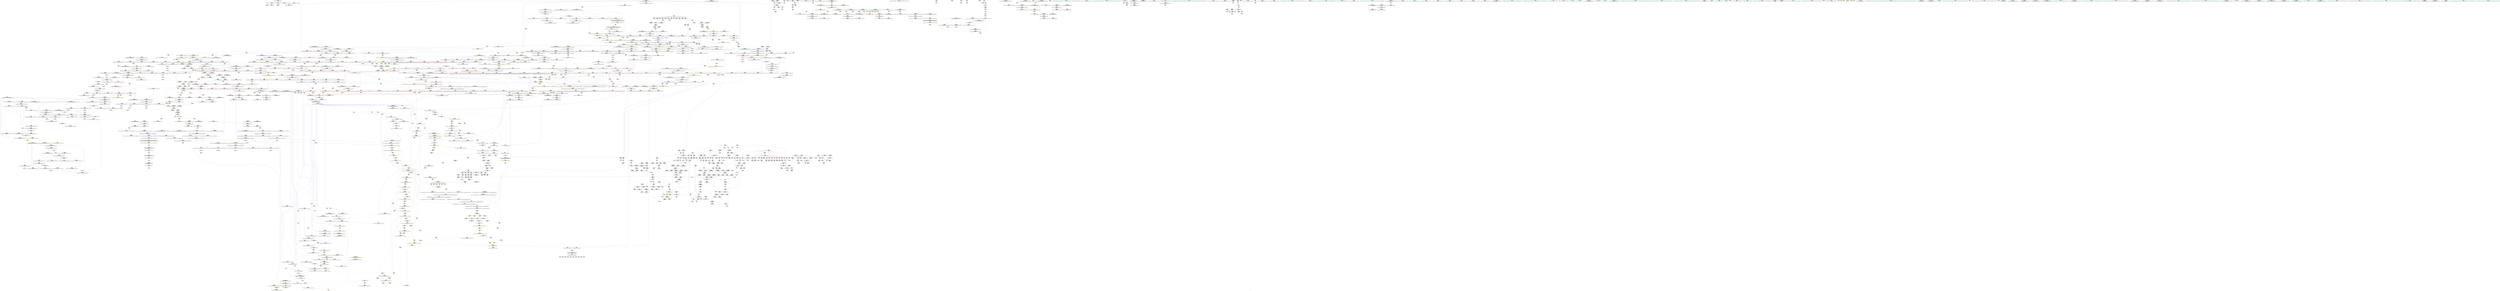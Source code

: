 digraph "SVFG" {
	label="SVFG";

	Node0x55d2a8d3b910 [shape=record,color=grey,label="{NodeID: 0\nNullPtr}"];
	Node0x55d2a8d3b910 -> Node0x55d2a8d93aa0[style=solid];
	Node0x55d2a8d3b910 -> Node0x55d2a8dafa30[style=solid];
	Node0x55d2a8d9b570 [shape=record,color=blue,label="{NodeID: 775\n721\<--718\n__first.addr\<--__first\n_ZSt11__sort_heapIPiN9__gnu_cxx5__ops15_Iter_less_iterEEvT_S4_RT0_\n}"];
	Node0x55d2a8d9b570 -> Node0x55d2a8da58c0[style=dashed];
	Node0x55d2a8d9b570 -> Node0x55d2a8da5990[style=dashed];
	Node0x55d2a8d9b570 -> Node0x55d2a8e479e0[style=dashed];
	Node0x55d2a8e15130 [shape=record,color=yellow,style=double,label="{NodeID: 1550\n30V_1 = ENCHI(MR_30V_0)\npts\{114 \}\nFun[_Z4doitv]}"];
	Node0x55d2a8e15130 -> Node0x55d2a8e26ea0[style=dashed];
	Node0x55d2a8d920b0 [shape=record,color=red,label="{NodeID: 443\n362\<--361\n\<--\n_ZSt3maxIiERKT_S2_S2_\n}"];
	Node0x55d2a8d920b0 -> Node0x55d2a8ddcc20[style=solid];
	Node0x55d2a8dd35b0 [shape=record,color=yellow,style=double,label="{NodeID: 1218\nFRet(56)\nFun[_Z8calc_minii]|{<s0>9}}"];
	Node0x55d2a8dd35b0:s0 -> Node0x55d2a8dc5ea0[style=solid,color=blue];
	Node0x55d2a8d862f0 [shape=record,color=green,label="{NodeID: 111\n628\<--629\n__comp\<--__comp_field_insensitive\n_ZSt27__unguarded_partition_pivotIPiN9__gnu_cxx5__ops15_Iter_less_iterEET_S4_S4_T0_\n}"];
	Node0x55d2a8dbc8b0 [shape=record,color=yellow,style=double,label="{NodeID: 886\nAPARM(654)\nCS[]|{<s0>30}}"];
	Node0x55d2a8dbc8b0:s0 -> Node0x55d2a8da2b20[style=solid,color=red];
	Node0x55d2a8e431f0 [shape=record,color=yellow,style=double,label="{NodeID: 1661\nRETMU(14V_3)\npts\{18 \}\nFun[_ZSt10__pop_heapIPiN9__gnu_cxx5__ops15_Iter_less_iterEEvT_S4_S4_RT0_]|{<s0>34|<s1>35}}"];
	Node0x55d2a8e431f0:s0 -> Node0x55d2a8e4e140[style=dashed,color=blue];
	Node0x55d2a8e431f0:s1 -> Node0x55d2a8e4e2a0[style=dashed,color=blue];
	Node0x55d2a8da7a10 [shape=record,color=red,label="{NodeID: 554\n947\<--894\n\<--__first.addr\n_ZSt13__adjust_heapIPiliN9__gnu_cxx5__ops15_Iter_less_iterEEvT_T0_S5_T1_T2_\n}"];
	Node0x55d2a8da7a10 -> Node0x55d2a8d9a120[style=solid];
	Node0x55d2a8e0f180 [shape=record,color=black,label="{NodeID: 1329\nMR_22V_5 = PHI(MR_22V_3, MR_22V_4, )\npts\{106 \}\n}"];
	Node0x55d2a8e0f180 -> Node0x55d2a8e25aa0[style=dashed];
	Node0x55d2a8d8a8e0 [shape=record,color=green,label="{NodeID: 222\n1445\<--1446\n__result.addr\<--__result.addr_field_insensitive\n_ZSt23__copy_move_backward_a2ILb1EPiS0_ET1_T0_S2_S1_\n}"];
	Node0x55d2a8d8a8e0 -> Node0x55d2a8dae550[style=solid];
	Node0x55d2a8d8a8e0 -> Node0x55d2a8dbb7a0[style=solid];
	Node0x55d2a8dc22e0 [shape=record,color=yellow,style=double,label="{NodeID: 997\nAPARM(1126)\nCS[]|{<s0>55}}"];
	Node0x55d2a8dc22e0:s0 -> Node0x55d2a8d9f2b0[style=solid,color=red];
	Node0x55d2a8e4a590 [shape=record,color=yellow,style=double,label="{NodeID: 1772\nCSMU(14V_2)\npts\{18 \}\nCS[]|{<s0>50}}"];
	Node0x55d2a8e4a590:s0 -> Node0x55d2a8e2b5e0[style=dashed,color=red];
	Node0x55d2a8dad440 [shape=record,color=red,label="{NodeID: 665\n1353\<--1337\n\<--__last.addr\n_ZSt26__unguarded_insertion_sortIPiN9__gnu_cxx5__ops15_Iter_less_iterEEvT_S4_T0_\n}"];
	Node0x55d2a8dad440 -> Node0x55d2a8dda520[style=solid];
	Node0x55d2a8e2b360 [shape=record,color=yellow,style=double,label="{NodeID: 1440\n174V_1 = ENCHI(MR_174V_0)\npts\{905 \}\nFun[_ZSt13__adjust_heapIPiliN9__gnu_cxx5__ops15_Iter_less_iterEEvT_T0_S5_T1_T2_]}"];
	Node0x55d2a8e2b360 -> Node0x55d2a8d9ca90[style=dashed];
	Node0x55d2a8d985c0 [shape=record,color=purple,label="{NodeID: 333\n161\<--21\n\<--.str.1\n_Z4doitv\n}"];
	Node0x55d2a8d985c0 -> Node0x55d2a8dbd750[style=solid];
	Node0x55d2a8dc7250 [shape=record,color=yellow,style=double,label="{NodeID: 1108\nARet(1311)\nCS[]}"];
	Node0x55d2a8dc7250 -> Node0x55d2a8dad2a0[style=solid];
	Node0x55d2a8d822d0 [shape=record,color=green,label="{NodeID: 1\n7\<--1\n__dso_handle\<--dummyObj\nGlob }"];
	Node0x55d2a8d9b640 [shape=record,color=blue,label="{NodeID: 776\n723\<--719\n__last.addr\<--__last\n_ZSt11__sort_heapIPiN9__gnu_cxx5__ops15_Iter_less_iterEEvT_S4_RT0_\n}"];
	Node0x55d2a8d9b640 -> Node0x55d2a8e16fa0[style=dashed];
	Node0x55d2a8e15210 [shape=record,color=yellow,style=double,label="{NodeID: 1551\n32V_1 = ENCHI(MR_32V_0)\npts\{116 \}\nFun[_Z4doitv]}"];
	Node0x55d2a8e15210 -> Node0x55d2a8e273a0[style=dashed];
	Node0x55d2a8d92180 [shape=record,color=red,label="{NodeID: 444\n364\<--363\n\<--\n_ZSt3maxIiERKT_S2_S2_\n}"];
	Node0x55d2a8d92180 -> Node0x55d2a8ddcc20[style=solid];
	Node0x55d2a8dd3670 [shape=record,color=yellow,style=double,label="{NodeID: 1219\nFRet(402)\nFun[main]}"];
	Node0x55d2a8d863c0 [shape=record,color=green,label="{NodeID: 112\n630\<--631\n__first.addr\<--__first.addr_field_insensitive\n_ZSt27__unguarded_partition_pivotIPiN9__gnu_cxx5__ops15_Iter_less_iterEET_S4_S4_T0_\n}"];
	Node0x55d2a8d863c0 -> Node0x55d2a8da47b0[style=solid];
	Node0x55d2a8d863c0 -> Node0x55d2a8da4880[style=solid];
	Node0x55d2a8d863c0 -> Node0x55d2a8da4950[style=solid];
	Node0x55d2a8d863c0 -> Node0x55d2a8da4a20[style=solid];
	Node0x55d2a8d863c0 -> Node0x55d2a8da4af0[style=solid];
	Node0x55d2a8d863c0 -> Node0x55d2a8da4bc0[style=solid];
	Node0x55d2a8d863c0 -> Node0x55d2a8db27e0[style=solid];
	Node0x55d2a8dbc980 [shape=record,color=yellow,style=double,label="{NodeID: 887\nAPARM(655)\nCS[]|{<s0>30}}"];
	Node0x55d2a8dbc980:s0 -> Node0x55d2a8da2c10[style=solid,color=red];
	Node0x55d2a8e43300 [shape=record,color=yellow,style=double,label="{NodeID: 1662\nRETMU(149V_2)\npts\{844 \}\nFun[_ZSt10__pop_heapIPiN9__gnu_cxx5__ops15_Iter_less_iterEEvT_S4_S4_RT0_]}"];
	Node0x55d2a8da7ae0 [shape=record,color=red,label="{NodeID: 555\n968\<--894\n\<--__first.addr\n_ZSt13__adjust_heapIPiliN9__gnu_cxx5__ops15_Iter_less_iterEEvT_T0_S5_T1_T2_\n}"];
	Node0x55d2a8da7ae0 -> Node0x55d2a8d9a1f0[style=solid];
	Node0x55d2a8e0f680 [shape=record,color=black,label="{NodeID: 1330\nMR_38V_6 = PHI(MR_38V_2, MR_38V_4, )\npts\{122 \}\n}"];
	Node0x55d2a8e0f680 -> Node0x55d2a8e282a0[style=dashed];
	Node0x55d2a8d8a9b0 [shape=record,color=green,label="{NodeID: 223\n1452\<--1453\n_ZSt12__niter_baseIPiET_S1_\<--_ZSt12__niter_baseIPiET_S1__field_insensitive\n}"];
	Node0x55d2a8dc23b0 [shape=record,color=yellow,style=double,label="{NodeID: 998\nAPARM(1127)\nCS[]|{<s0>55}}"];
	Node0x55d2a8dc23b0:s0 -> Node0x55d2a8d9f4c0[style=solid,color=red];
	Node0x55d2a8e4a6f0 [shape=record,color=yellow,style=double,label="{NodeID: 1773\nCSMU(189V_2)\npts\{1026 \}\nCS[]|{<s0>50}}"];
	Node0x55d2a8e4a6f0:s0 -> Node0x55d2a8e2b6f0[style=dashed,color=red];
	Node0x55d2a8dad510 [shape=record,color=red,label="{NodeID: 666\n1352\<--1339\n\<--__i\n_ZSt26__unguarded_insertion_sortIPiN9__gnu_cxx5__ops15_Iter_less_iterEEvT_S4_T0_\n}"];
	Node0x55d2a8dad510 -> Node0x55d2a8dda520[style=solid];
	Node0x55d2a8e2b440 [shape=record,color=yellow,style=double,label="{NodeID: 1441\n176V_1 = ENCHI(MR_176V_0)\npts\{765 852 1026 1242 1274 1396 \}\nFun[_ZSt13__adjust_heapIPiliN9__gnu_cxx5__ops15_Iter_less_iterEEvT_T0_S5_T1_T2_]}"];
	Node0x55d2a8e2b440 -> Node0x55d2a8da8d90[style=dashed];
	Node0x55d2a8e2b440 -> Node0x55d2a8da8e60[style=dashed];
	Node0x55d2a8e2b440 -> Node0x55d2a8da8f30[style=dashed];
	Node0x55d2a8e2b440 -> Node0x55d2a8db9680[style=dashed];
	Node0x55d2a8d98690 [shape=record,color=purple,label="{NodeID: 334\n410\<--21\n\<--.str.1\nmain\n}"];
	Node0x55d2a8d98690 -> Node0x55d2a8dbe6c0[style=solid];
	Node0x55d2a8dc72e0 [shape=record,color=yellow,style=double,label="{NodeID: 1109\nARet(1379)\nCS[]}"];
	Node0x55d2a8dc72e0 -> Node0x55d2a8dc4840[style=solid];
	Node0x55d2a8d82360 [shape=record,color=green,label="{NodeID: 2\n9\<--1\n\<--dummyObj\nCan only get source location for instruction, argument, global var or function.}"];
	Node0x55d2a8d9b710 [shape=record,color=blue,label="{NodeID: 777\n725\<--720\n__comp.addr\<--__comp\n_ZSt11__sort_heapIPiN9__gnu_cxx5__ops15_Iter_less_iterEEvT_S4_RT0_\n}"];
	Node0x55d2a8d9b710 -> Node0x55d2a8da5da0[style=dashed];
	Node0x55d2a8d9b710 -> Node0x55d2a8e47ba0[style=dashed];
	Node0x55d2a8e152f0 [shape=record,color=yellow,style=double,label="{NodeID: 1552\n34V_1 = ENCHI(MR_34V_0)\npts\{118 \}\nFun[_Z4doitv]}"];
	Node0x55d2a8e152f0 -> Node0x55d2a8e278a0[style=dashed];
	Node0x55d2a8d92250 [shape=record,color=red,label="{NodeID: 445\n398\<--378\n\<--retval\n_ZSt3minIiERKT_S2_S2_\n}"];
	Node0x55d2a8d92250 -> Node0x55d2a8d950f0[style=solid];
	Node0x55d2a8dd3730 [shape=record,color=yellow,style=double,label="{NodeID: 1220\nFRet(1462)\nFun[_ZSt12__miter_baseIPiET_S1_]|{<s0>79|<s1>80}}"];
	Node0x55d2a8dd3730:s0 -> Node0x55d2a8dc72e0[style=solid,color=blue];
	Node0x55d2a8dd3730:s1 -> Node0x55d2a8dc7370[style=solid,color=blue];
	Node0x55d2a8d86490 [shape=record,color=green,label="{NodeID: 113\n632\<--633\n__last.addr\<--__last.addr_field_insensitive\n_ZSt27__unguarded_partition_pivotIPiN9__gnu_cxx5__ops15_Iter_less_iterEET_S4_S4_T0_\n}"];
	Node0x55d2a8d86490 -> Node0x55d2a8da4c90[style=solid];
	Node0x55d2a8d86490 -> Node0x55d2a8da4d60[style=solid];
	Node0x55d2a8d86490 -> Node0x55d2a8da4e30[style=solid];
	Node0x55d2a8d86490 -> Node0x55d2a8d9afc0[style=solid];
	Node0x55d2a8dbca50 [shape=record,color=yellow,style=double,label="{NodeID: 888\nAPARM(657)\nCS[]|{<s0>30}}"];
	Node0x55d2a8dbca50:s0 -> Node0x55d2a8da2d00[style=solid,color=red];
	Node0x55d2a8e433e0 [shape=record,color=yellow,style=double,label="{NodeID: 1663\nRETMU(151V_2)\npts\{846 \}\nFun[_ZSt10__pop_heapIPiN9__gnu_cxx5__ops15_Iter_less_iterEEvT_S4_S4_RT0_]}"];
	Node0x55d2a8da7bb0 [shape=record,color=red,label="{NodeID: 556\n974\<--894\n\<--__first.addr\n_ZSt13__adjust_heapIPiliN9__gnu_cxx5__ops15_Iter_less_iterEEvT_T0_S5_T1_T2_\n}"];
	Node0x55d2a8da7bb0 -> Node0x55d2a8d9a2c0[style=solid];
	Node0x55d2a8e0fb80 [shape=record,color=black,label="{NodeID: 1331\nMR_42V_7 = PHI(MR_42V_8, MR_42V_5, )\npts\{160000 \}\n}"];
	Node0x55d2a8e0fb80 -> Node0x55d2a8e287a0[style=dashed];
	Node0x55d2a8d8aab0 [shape=record,color=green,label="{NodeID: 224\n1459\<--1460\n_ZSt22__copy_move_backward_aILb1EPiS0_ET1_T0_S2_S1_\<--_ZSt22__copy_move_backward_aILb1EPiS0_ET1_T0_S2_S1__field_insensitive\n}"];
	Node0x55d2a8dc2480 [shape=record,color=yellow,style=double,label="{NodeID: 999\nAPARM(1104)\nCS[]|{<s0>56}}"];
	Node0x55d2a8dc2480:s0 -> Node0x55d2a8da0ba0[style=solid,color=red];
	Node0x55d2a8e4a7d0 [shape=record,color=yellow,style=double,label="{NodeID: 1774\nCSMU(14V_1)\npts\{18 \}\nCS[]|{<s0>53}}"];
	Node0x55d2a8e4a7d0:s0 -> Node0x55d2a8e2cae0[style=dashed,color=red];
	Node0x55d2a8dad5e0 [shape=record,color=red,label="{NodeID: 667\n1356\<--1339\n\<--__i\n_ZSt26__unguarded_insertion_sortIPiN9__gnu_cxx5__ops15_Iter_less_iterEEvT_S4_T0_\n}"];
	Node0x55d2a8dad5e0 -> Node0x55d2a8dc45d0[style=solid];
	Node0x55d2a8e2b5e0 [shape=record,color=yellow,style=double,label="{NodeID: 1442\n14V_1 = ENCHI(MR_14V_0)\npts\{18 \}\nFun[_ZNK9__gnu_cxx5__ops14_Iter_less_valclIPiiEEbT_RT0_]}"];
	Node0x55d2a8e2b5e0 -> Node0x55d2a8daa110[style=dashed];
	Node0x55d2a8e2b5e0 -> Node0x55d2a8db9820[style=dashed];
	Node0x55d2a8d98760 [shape=record,color=purple,label="{NodeID: 335\n214\<--23\n\<--.str.2\n_Z4doitv\n}"];
	Node0x55d2a8d98760 -> Node0x55d2a8dbd8f0[style=solid];
	Node0x55d2a8dc7370 [shape=record,color=yellow,style=double,label="{NodeID: 1110\nARet(1383)\nCS[]}"];
	Node0x55d2a8dc7370 -> Node0x55d2a8dc4910[style=solid];
	Node0x55d2a8d82610 [shape=record,color=green,label="{NodeID: 3\n19\<--1\n.str\<--dummyObj\nGlob }"];
	Node0x55d2a8d9b7e0 [shape=record,color=blue,label="{NodeID: 778\n723\<--741\n__last.addr\<--incdec.ptr\n_ZSt11__sort_heapIPiN9__gnu_cxx5__ops15_Iter_less_iterEEvT_S4_RT0_\n}"];
	Node0x55d2a8d9b7e0 -> Node0x55d2a8da5c00[style=dashed];
	Node0x55d2a8d9b7e0 -> Node0x55d2a8da5cd0[style=dashed];
	Node0x55d2a8d9b7e0 -> Node0x55d2a8e16fa0[style=dashed];
	Node0x55d2a8e153d0 [shape=record,color=yellow,style=double,label="{NodeID: 1553\n36V_1 = ENCHI(MR_36V_0)\npts\{120 \}\nFun[_Z4doitv]}"];
	Node0x55d2a8e153d0 -> Node0x55d2a8e27da0[style=dashed];
	Node0x55d2a8d92320 [shape=record,color=red,label="{NodeID: 446\n388\<--380\n\<--__a.addr\n_ZSt3minIiERKT_S2_S2_\n}"];
	Node0x55d2a8d92320 -> Node0x55d2a8d92730[style=solid];
	Node0x55d2a8dd3820 [shape=record,color=yellow,style=double,label="{NodeID: 1221\nFRet(1437)\nFun[_ZSt23__copy_move_backward_a2ILb1EPiS0_ET1_T0_S2_S1_]|{<s0>81}}"];
	Node0x55d2a8dd3820:s0 -> Node0x55d2a8dc7400[style=solid,color=blue];
	Node0x55d2a8d86560 [shape=record,color=green,label="{NodeID: 114\n634\<--635\n__mid\<--__mid_field_insensitive\n_ZSt27__unguarded_partition_pivotIPiN9__gnu_cxx5__ops15_Iter_less_iterEET_S4_S4_T0_\n}"];
	Node0x55d2a8d86560 -> Node0x55d2a8da4f00[style=solid];
	Node0x55d2a8d86560 -> Node0x55d2a8d9b090[style=solid];
	Node0x55d2a8dbcb20 [shape=record,color=yellow,style=double,label="{NodeID: 889\nAPARM(136)\nCS[]}"];
	Node0x55d2a8e434c0 [shape=record,color=yellow,style=double,label="{NodeID: 1664\nRETMU(153V_2)\npts\{848 \}\nFun[_ZSt10__pop_heapIPiN9__gnu_cxx5__ops15_Iter_less_iterEEvT_S4_S4_RT0_]}"];
	Node0x55d2a8da7c80 [shape=record,color=red,label="{NodeID: 557\n988\<--894\n\<--__first.addr\n_ZSt13__adjust_heapIPiliN9__gnu_cxx5__ops15_Iter_less_iterEEvT_T0_S5_T1_T2_\n}"];
	Node0x55d2a8da7c80 -> Node0x55d2a8dbc3d0[style=solid];
	Node0x55d2a8e10080 [shape=record,color=black,label="{NodeID: 1332\nMR_14V_2 = PHI(MR_14V_4, MR_14V_1, )\npts\{18 \}\n}"];
	Node0x55d2a8e10080 -> Node0x55d2a8e42570[style=dashed];
	Node0x55d2a8d8abb0 [shape=record,color=green,label="{NodeID: 225\n1464\<--1465\n__it.addr\<--__it.addr_field_insensitive\n_ZSt12__miter_baseIPiET_S1_\n}"];
	Node0x55d2a8d8abb0 -> Node0x55d2a8dae620[style=solid];
	Node0x55d2a8d8abb0 -> Node0x55d2a8dbb870[style=solid];
	Node0x55d2a8dc2550 [shape=record,color=yellow,style=double,label="{NodeID: 1000\nAPARM(1132)\nCS[]|{<s0>56}}"];
	Node0x55d2a8dc2550:s0 -> Node0x55d2a8da0e40[style=solid,color=red];
	Node0x55d2a8e4a930 [shape=record,color=yellow,style=double,label="{NodeID: 1775\nCSMU(14V_1)\npts\{18 \}\nCS[]|{<s0>54}}"];
	Node0x55d2a8e4a930:s0 -> Node0x55d2a8e2cae0[style=dashed,color=red];
	Node0x55d2a8dad6b0 [shape=record,color=red,label="{NodeID: 668\n1360\<--1339\n\<--__i\n_ZSt26__unguarded_insertion_sortIPiN9__gnu_cxx5__ops15_Iter_less_iterEEvT_S4_T0_\n}"];
	Node0x55d2a8dad6b0 -> Node0x55d2a8d99760[style=solid];
	Node0x55d2a8e2b6f0 [shape=record,color=yellow,style=double,label="{NodeID: 1443\n189V_1 = ENCHI(MR_189V_0)\npts\{1026 \}\nFun[_ZNK9__gnu_cxx5__ops14_Iter_less_valclIPiiEEbT_RT0_]}"];
	Node0x55d2a8e2b6f0 -> Node0x55d2a8daa1e0[style=dashed];
	Node0x55d2a8e2b6f0 -> Node0x55d2a8db9930[style=dashed];
	Node0x55d2a8d98830 [shape=record,color=purple,label="{NodeID: 336\n419\<--25\n\<--.str.3\nmain\n}"];
	Node0x55d2a8d98830 -> Node0x55d2a8dbe860[style=solid];
	Node0x55d2a8dc7400 [shape=record,color=yellow,style=double,label="{NodeID: 1111\nARet(1385)\nCS[]}"];
	Node0x55d2a8dc7400 -> Node0x55d2a8d966e0[style=solid];
	Node0x55d2a8d826a0 [shape=record,color=green,label="{NodeID: 4\n21\<--1\n.str.1\<--dummyObj\nGlob }"];
	Node0x55d2a8d9b8b0 [shape=record,color=blue,label="{NodeID: 779\n754\<--751\n__first.addr\<--__first\n_ZSt11__make_heapIPiN9__gnu_cxx5__ops15_Iter_less_iterEEvT_S4_RT0_\n}"];
	Node0x55d2a8d9b8b0 -> Node0x55d2a8da5e70[style=dashed];
	Node0x55d2a8d9b8b0 -> Node0x55d2a8da5f40[style=dashed];
	Node0x55d2a8d9b8b0 -> Node0x55d2a8da6010[style=dashed];
	Node0x55d2a8d9b8b0 -> Node0x55d2a8da60e0[style=dashed];
	Node0x55d2a8d9b8b0 -> Node0x55d2a8e42680[style=dashed];
	Node0x55d2a8e154b0 [shape=record,color=yellow,style=double,label="{NodeID: 1554\n38V_1 = ENCHI(MR_38V_0)\npts\{122 \}\nFun[_Z4doitv]}"];
	Node0x55d2a8e154b0 -> Node0x55d2a8e282a0[style=dashed];
	Node0x55d2a8d923f0 [shape=record,color=red,label="{NodeID: 447\n395\<--380\n\<--__a.addr\n_ZSt3minIiERKT_S2_S2_\n}"];
	Node0x55d2a8d923f0 -> Node0x55d2a8db1940[style=solid];
	Node0x55d2a8dd38e0 [shape=record,color=yellow,style=double,label="{NodeID: 1222\nFRet(538)\nFun[_ZSt4__lgl]|{<s0>18}}"];
	Node0x55d2a8dd38e0:s0 -> Node0x55d2a8dc6290[style=solid,color=blue];
	Node0x55d2a8d8afc0 [shape=record,color=green,label="{NodeID: 115\n636\<--637\nagg.tmp\<--agg.tmp_field_insensitive\n_ZSt27__unguarded_partition_pivotIPiN9__gnu_cxx5__ops15_Iter_less_iterEET_S4_S4_T0_\n}"];
	Node0x55d2a8dbcbf0 [shape=record,color=yellow,style=double,label="{NodeID: 890\nAPARM(135)\nCS[]}"];
	Node0x55d2a8e435d0 [shape=record,color=yellow,style=double,label="{NodeID: 1665\nRETMU(155V_2)\npts\{850 \}\nFun[_ZSt10__pop_heapIPiN9__gnu_cxx5__ops15_Iter_less_iterEEvT_S4_S4_RT0_]}"];
	Node0x55d2a8da7d50 [shape=record,color=red,label="{NodeID: 558\n914\<--896\n\<--__holeIndex.addr\n_ZSt13__adjust_heapIPiliN9__gnu_cxx5__ops15_Iter_less_iterEEvT_T0_S5_T1_T2_\n}"];
	Node0x55d2a8da7d50 -> Node0x55d2a8d9c9c0[style=solid];
	Node0x55d2a8e10580 [shape=record,color=black,label="{NodeID: 1333\nMR_87V_2 = PHI(MR_87V_3, MR_87V_1, )\npts\{761 \}\n}"];
	Node0x55d2a8e10580 -> Node0x55d2a8e42920[style=dashed];
	Node0x55d2a8d8ac80 [shape=record,color=green,label="{NodeID: 226\n1473\<--1474\n__first.addr\<--__first.addr_field_insensitive\n_ZSt22__copy_move_backward_aILb1EPiS0_ET1_T0_S2_S1_\n}"];
	Node0x55d2a8d8ac80 -> Node0x55d2a8dae6f0[style=solid];
	Node0x55d2a8d8ac80 -> Node0x55d2a8dbb940[style=solid];
	Node0x55d2a8dc2620 [shape=record,color=yellow,style=double,label="{NodeID: 1001\nAPARM(1133)\nCS[]|{<s0>56}}"];
	Node0x55d2a8dc2620:s0 -> Node0x55d2a8da10e0[style=solid,color=red];
	Node0x55d2a8e4aa90 [shape=record,color=yellow,style=double,label="{NodeID: 1776\nCSMU(14V_1)\npts\{18 \}\nCS[]|{<s0>55}}"];
	Node0x55d2a8e4aa90:s0 -> Node0x55d2a8e2a330[style=dashed,color=red];
	Node0x55d2a8dad780 [shape=record,color=red,label="{NodeID: 669\n1378\<--1369\n\<--__first.addr\n_ZSt13move_backwardIPiS0_ET0_T_S2_S1_\n}"];
	Node0x55d2a8dad780 -> Node0x55d2a8dc46a0[style=solid];
	Node0x55d2a8e2b7d0 [shape=record,color=yellow,style=double,label="{NodeID: 1444\n199V_1 = ENCHI(MR_199V_0)\npts\{1084 \}\nFun[_ZNK9__gnu_cxx5__ops14_Iter_less_valclIPiiEEbT_RT0_]}"];
	Node0x55d2a8e2b7d0 -> Node0x55d2a8d9dad0[style=dashed];
	Node0x55d2a8d98900 [shape=record,color=purple,label="{NodeID: 337\n1572\<--27\nllvm.global_ctors_0\<--llvm.global_ctors\nGlob }"];
	Node0x55d2a8d98900 -> Node0x55d2a8daf830[style=solid];
	Node0x55d2a8dc7490 [shape=record,color=yellow,style=double,label="{NodeID: 1112\nARet(1401)\nCS[]}"];
	Node0x55d2a8dc7490 -> Node0x55d2a8dae140[style=solid];
	Node0x55d2a8d82730 [shape=record,color=green,label="{NodeID: 5\n23\<--1\n.str.2\<--dummyObj\nGlob }"];
	Node0x55d2a8d9b980 [shape=record,color=blue,label="{NodeID: 780\n756\<--752\n__last.addr\<--__last\n_ZSt11__make_heapIPiN9__gnu_cxx5__ops15_Iter_less_iterEEvT_S4_RT0_\n}"];
	Node0x55d2a8d9b980 -> Node0x55d2a8da61b0[style=dashed];
	Node0x55d2a8d9b980 -> Node0x55d2a8da6280[style=dashed];
	Node0x55d2a8d9b980 -> Node0x55d2a8e42760[style=dashed];
	Node0x55d2a8e15590 [shape=record,color=yellow,style=double,label="{NodeID: 1555\n40V_1 = ENCHI(MR_40V_0)\npts\{140000 \}\nFun[_Z4doitv]}"];
	Node0x55d2a8e15590 -> Node0x55d2a8d91070[style=dashed];
	Node0x55d2a8e15590 -> Node0x55d2a8d912e0[style=dashed];
	Node0x55d2a8e15590 -> Node0x55d2a8d91620[style=dashed];
	Node0x55d2a8e15590 -> Node0x55d2a8e46cb0[style=dashed];
	Node0x55d2a8d924c0 [shape=record,color=red,label="{NodeID: 448\n386\<--382\n\<--__b.addr\n_ZSt3minIiERKT_S2_S2_\n}"];
	Node0x55d2a8d924c0 -> Node0x55d2a8d92660[style=solid];
	Node0x55d2a8dd39d0 [shape=record,color=yellow,style=double,label="{NodeID: 1223\nFRet(375)\nFun[_ZSt3minIiERKT_S2_S2_]|{<s0>12}}"];
	Node0x55d2a8dd39d0:s0 -> Node0x55d2a8dc5c60[style=solid,color=blue];
	Node0x55d2a8d8b090 [shape=record,color=green,label="{NodeID: 116\n638\<--639\nagg.tmp4\<--agg.tmp4_field_insensitive\n_ZSt27__unguarded_partition_pivotIPiN9__gnu_cxx5__ops15_Iter_less_iterEET_S4_S4_T0_\n}"];
	Node0x55d2a8dbccc0 [shape=record,color=yellow,style=double,label="{NodeID: 891\nAPARM(172)\nCS[]|{<s0>6}}"];
	Node0x55d2a8dbccc0:s0 -> Node0x55d2a8dd1060[style=solid,color=red];
	Node0x55d2a8e436b0 [shape=record,color=yellow,style=double,label="{NodeID: 1666\nRETMU(157V_2)\npts\{852 \}\nFun[_ZSt10__pop_heapIPiN9__gnu_cxx5__ops15_Iter_less_iterEEvT_S4_S4_RT0_]}"];
	Node0x55d2a8da7e20 [shape=record,color=red,label="{NodeID: 559\n916\<--896\n\<--__holeIndex.addr\n_ZSt13__adjust_heapIPiliN9__gnu_cxx5__ops15_Iter_less_iterEEvT_T0_S5_T1_T2_\n}"];
	Node0x55d2a8da7e20 -> Node0x55d2a8d9ca90[style=solid];
	Node0x55d2a8e10a80 [shape=record,color=black,label="{NodeID: 1334\nMR_89V_2 = PHI(MR_89V_4, MR_89V_1, )\npts\{763 \}\n}"];
	Node0x55d2a8e10a80 -> Node0x55d2a8e42a00[style=dashed];
	Node0x55d2a8d8ad50 [shape=record,color=green,label="{NodeID: 227\n1475\<--1476\n__last.addr\<--__last.addr_field_insensitive\n_ZSt22__copy_move_backward_aILb1EPiS0_ET1_T0_S2_S1_\n}"];
	Node0x55d2a8d8ad50 -> Node0x55d2a8dae7c0[style=solid];
	Node0x55d2a8d8ad50 -> Node0x55d2a8dbba10[style=solid];
	Node0x55d2a8dc26f0 [shape=record,color=yellow,style=double,label="{NodeID: 1002\nAPARM(1136)\nCS[]|{<s0>57}}"];
	Node0x55d2a8dc26f0:s0 -> Node0x55d2a8d9f2b0[style=solid,color=red];
	Node0x55d2a8e4abf0 [shape=record,color=yellow,style=double,label="{NodeID: 1777\nCSMU(14V_1)\npts\{18 \}\nCS[]|{<s0>56}}"];
	Node0x55d2a8e4abf0:s0 -> Node0x55d2a8e2cae0[style=dashed,color=red];
	Node0x55d2a8dad850 [shape=record,color=red,label="{NodeID: 670\n1382\<--1371\n\<--__last.addr\n_ZSt13move_backwardIPiS0_ET0_T_S2_S1_\n}"];
	Node0x55d2a8dad850 -> Node0x55d2a8dc4770[style=solid];
	Node0x55d2a8e2b8b0 [shape=record,color=yellow,style=double,label="{NodeID: 1445\n201V_1 = ENCHI(MR_201V_0)\npts\{1086 \}\nFun[_ZNK9__gnu_cxx5__ops14_Iter_less_valclIPiiEEbT_RT0_]}"];
	Node0x55d2a8e2b8b0 -> Node0x55d2a8d9dba0[style=dashed];
	Node0x55d2a8d98a00 [shape=record,color=purple,label="{NodeID: 338\n1573\<--27\nllvm.global_ctors_1\<--llvm.global_ctors\nGlob }"];
	Node0x55d2a8d98a00 -> Node0x55d2a8daf930[style=solid];
	Node0x55d2a8dc7d30 [shape=record,color=yellow,style=double,label="{NodeID: 1113\nARet(1411)\nCS[]}"];
	Node0x55d2a8d827c0 [shape=record,color=green,label="{NodeID: 6\n25\<--1\n.str.3\<--dummyObj\nGlob }"];
	Node0x55d2a8d9ba50 [shape=record,color=blue,label="{NodeID: 781\n758\<--753\n__comp.addr\<--__comp\n_ZSt11__make_heapIPiN9__gnu_cxx5__ops15_Iter_less_iterEEvT_S4_RT0_\n}"];
	Node0x55d2a8d9ba50 -> Node0x55d2a8da6350[style=dashed];
	Node0x55d2a8d9ba50 -> Node0x55d2a8e42840[style=dashed];
	Node0x55d2a8e15670 [shape=record,color=yellow,style=double,label="{NodeID: 1556\n42V_1 = ENCHI(MR_42V_0)\npts\{160000 \}\nFun[_Z4doitv]}"];
	Node0x55d2a8e15670 -> Node0x55d2a8e0cf50[style=dashed];
	Node0x55d2a8d92590 [shape=record,color=red,label="{NodeID: 449\n392\<--382\n\<--__b.addr\n_ZSt3minIiERKT_S2_S2_\n}"];
	Node0x55d2a8d92590 -> Node0x55d2a8db1870[style=solid];
	Node0x55d2a8dd3df0 [shape=record,color=yellow,style=double,label="{NodeID: 1224\nFRet(880)\nFun[_ZSt4moveIRiEONSt16remove_referenceIT_E4typeEOS2_]|{<s0>36|<s1>37|<s2>39|<s3>40|<s4>41|<s5>44|<s6>45|<s7>48|<s8>51|<s9>52|<s10>68|<s11>69|<s12>70|<s13>72|<s14>74|<s15>82|<s16>84|<s17>85}}"];
	Node0x55d2a8dd3df0:s0 -> Node0x55d2a8dc6560[style=solid,color=blue];
	Node0x55d2a8dd3df0:s1 -> Node0x55d2a8dc65f0[style=solid,color=blue];
	Node0x55d2a8dd3df0:s2 -> Node0x55d2a8dc5fc0[style=solid,color=blue];
	Node0x55d2a8dd3df0:s3 -> Node0x55d2a8dc6050[style=solid,color=blue];
	Node0x55d2a8dd3df0:s4 -> Node0x55d2a8dc60e0[style=solid,color=blue];
	Node0x55d2a8dd3df0:s5 -> Node0x55d2a8dc6710[style=solid,color=blue];
	Node0x55d2a8dd3df0:s6 -> Node0x55d2a8dc67a0[style=solid,color=blue];
	Node0x55d2a8dd3df0:s7 -> Node0x55d2a8dc68c0[style=solid,color=blue];
	Node0x55d2a8dd3df0:s8 -> Node0x55d2a8dc69e0[style=solid,color=blue];
	Node0x55d2a8dd3df0:s9 -> Node0x55d2a8dc6a70[style=solid,color=blue];
	Node0x55d2a8dd3df0:s10 -> Node0x55d2a8dc6ef0[style=solid,color=blue];
	Node0x55d2a8dd3df0:s11 -> Node0x55d2a8dc6f80[style=solid,color=blue];
	Node0x55d2a8dd3df0:s12 -> Node0x55d2a8dc7010[style=solid,color=blue];
	Node0x55d2a8dd3df0:s13 -> Node0x55d2a8dc7130[style=solid,color=blue];
	Node0x55d2a8dd3df0:s14 -> Node0x55d2a8dc7250[style=solid,color=blue];
	Node0x55d2a8dd3df0:s15 -> Node0x55d2a8dc7490[style=solid,color=blue];
	Node0x55d2a8dd3df0:s16 -> Node0x55d2a8dc7dc0[style=solid,color=blue];
	Node0x55d2a8dd3df0:s17 -> Node0x55d2a8dc7e50[style=solid,color=blue];
	Node0x55d2a8d8b160 [shape=record,color=green,label="{NodeID: 117\n659\<--660\n_ZSt22__move_median_to_firstIPiN9__gnu_cxx5__ops15_Iter_less_iterEEvT_S4_S4_S4_T0_\<--_ZSt22__move_median_to_firstIPiN9__gnu_cxx5__ops15_Iter_less_iterEEvT_S4_S4_S4_T0__field_insensitive\n}"];
	Node0x55d2a8dbcd90 [shape=record,color=yellow,style=double,label="{NodeID: 892\nAPARM(180)\nCS[]|{<s0>6}}"];
	Node0x55d2a8dbcd90:s0 -> Node0x55d2a8dd1150[style=solid,color=red];
	Node0x55d2a8e43790 [shape=record,color=yellow,style=double,label="{NodeID: 1667\nRETMU(159V_1)\npts\{765 901 1026 1242 1274 1396 \}\nFun[_ZSt10__pop_heapIPiN9__gnu_cxx5__ops15_Iter_less_iterEEvT_S4_S4_RT0_]}"];
	Node0x55d2a8da7ef0 [shape=record,color=red,label="{NodeID: 560\n948\<--896\n\<--__holeIndex.addr\n_ZSt13__adjust_heapIPiliN9__gnu_cxx5__ops15_Iter_less_iterEEvT_T0_S5_T1_T2_\n}"];
	Node0x55d2a8e10f80 [shape=record,color=black,label="{NodeID: 1335\nMR_91V_2 = PHI(MR_91V_4, MR_91V_1, )\npts\{765 \}\n}"];
	Node0x55d2a8e10f80 -> Node0x55d2a8e42ae0[style=dashed];
	Node0x55d2a8d8ae20 [shape=record,color=green,label="{NodeID: 228\n1477\<--1478\n__result.addr\<--__result.addr_field_insensitive\n_ZSt22__copy_move_backward_aILb1EPiS0_ET1_T0_S2_S1_\n}"];
	Node0x55d2a8d8ae20 -> Node0x55d2a8dae890[style=solid];
	Node0x55d2a8d8ae20 -> Node0x55d2a8dbbae0[style=solid];
	Node0x55d2a8dc27c0 [shape=record,color=yellow,style=double,label="{NodeID: 1003\nAPARM(1137)\nCS[]|{<s0>57}}"];
	Node0x55d2a8dc27c0:s0 -> Node0x55d2a8d9f4c0[style=solid,color=red];
	Node0x55d2a8e4ad50 [shape=record,color=yellow,style=double,label="{NodeID: 1778\nCSMU(14V_1)\npts\{18 \}\nCS[]|{<s0>57}}"];
	Node0x55d2a8e4ad50:s0 -> Node0x55d2a8e2a330[style=dashed,color=red];
	Node0x55d2a8dad920 [shape=record,color=red,label="{NodeID: 671\n1384\<--1373\n\<--__result.addr\n_ZSt13move_backwardIPiS0_ET0_T_S2_S1_\n}"];
	Node0x55d2a8dad920 -> Node0x55d2a8dc49e0[style=solid];
	Node0x55d2a8e2b990 [shape=record,color=yellow,style=double,label="{NodeID: 1446\n203V_1 = ENCHI(MR_203V_0)\npts\{1088 \}\nFun[_ZNK9__gnu_cxx5__ops14_Iter_less_valclIPiiEEbT_RT0_]}"];
	Node0x55d2a8e2b990 -> Node0x55d2a8d9dc70[style=dashed];
	Node0x55d2a8d98b00 [shape=record,color=purple,label="{NodeID: 339\n1574\<--27\nllvm.global_ctors_2\<--llvm.global_ctors\nGlob }"];
	Node0x55d2a8d98b00 -> Node0x55d2a8dafa30[style=solid];
	Node0x55d2a8dc7dc0 [shape=record,color=yellow,style=double,label="{NodeID: 1114\nARet(1416)\nCS[]}"];
	Node0x55d2a8dc7dc0 -> Node0x55d2a8dae210[style=solid];
	Node0x55d2a8d83000 [shape=record,color=green,label="{NodeID: 7\n28\<--1\n\<--dummyObj\nCan only get source location for instruction, argument, global var or function.}"];
	Node0x55d2a8d9bb20 [shape=record,color=blue,label="{NodeID: 782\n760\<--785\n__len\<--sub.ptr.div4\n_ZSt11__make_heapIPiN9__gnu_cxx5__ops15_Iter_less_iterEEvT_S4_RT0_\n}"];
	Node0x55d2a8d9bb20 -> Node0x55d2a8da6420[style=dashed];
	Node0x55d2a8d9bb20 -> Node0x55d2a8da64f0[style=dashed];
	Node0x55d2a8d9bb20 -> Node0x55d2a8e10580[style=dashed];
	Node0x55d2a8e15750 [shape=record,color=yellow,style=double,label="{NodeID: 1557\n14V_1 = ENCHI(MR_14V_0)\npts\{18 \}\nFun[_ZSt23__copy_move_backward_a2ILb1EPiS0_ET1_T0_S2_S1_]}"];
	Node0x55d2a8e15750 -> Node0x55d2a8e4c590[style=dashed];
	Node0x55d2a8d92660 [shape=record,color=red,label="{NodeID: 450\n387\<--386\n\<--\n_ZSt3minIiERKT_S2_S2_\n}"];
	Node0x55d2a8d92660 -> Node0x55d2a8ddbba0[style=solid];
	Node0x55d2a8dd4210 [shape=record,color=yellow,style=double,label="{NodeID: 1225\nFRet(1500)\nFun[_ZNSt20__copy_move_backwardILb1ELb1ESt26random_access_iterator_tagE13__copy_move_bIiEEPT_PKS3_S6_S4_]|{<s0>90}}"];
	Node0x55d2a8dd4210:s0 -> Node0x55d2a8dc8120[style=solid,color=blue];
	Node0x55d2a8d8b260 [shape=record,color=green,label="{NodeID: 118\n666\<--667\n_ZSt21__unguarded_partitionIPiN9__gnu_cxx5__ops15_Iter_less_iterEET_S4_S4_S4_T0_\<--_ZSt21__unguarded_partitionIPiN9__gnu_cxx5__ops15_Iter_less_iterEET_S4_S4_S4_T0__field_insensitive\n}"];
	Node0x55d2a8dbce60 [shape=record,color=yellow,style=double,label="{NodeID: 893\nAPARM(4)\nCS[]}"];
	Node0x55d2a8e43930 [shape=record,color=yellow,style=double,label="{NodeID: 1668\nRETMU(14V_2)\npts\{18 \}\nFun[_ZSt22__copy_move_backward_aILb1EPiS0_ET1_T0_S2_S1_]|{<s0>89}}"];
	Node0x55d2a8e43930:s0 -> Node0x55d2a8e4f5e0[style=dashed,color=blue];
	Node0x55d2a8da7fc0 [shape=record,color=red,label="{NodeID: 561\n975\<--896\n\<--__holeIndex.addr\n_ZSt13__adjust_heapIPiliN9__gnu_cxx5__ops15_Iter_less_iterEEvT_T0_S5_T1_T2_\n}"];
	Node0x55d2a8e11480 [shape=record,color=black,label="{NodeID: 1336\nMR_14V_3 = PHI(MR_14V_6, MR_14V_1, )\npts\{18 \}\n}"];
	Node0x55d2a8e11480 -> Node0x55d2a8dad1d0[style=dashed];
	Node0x55d2a8e11480 -> Node0x55d2a8e1f1a0[style=dashed];
	Node0x55d2a8e11480 -> Node0x55d2a8e4bc70[style=dashed];
	Node0x55d2a8e11480 -> Node0x55d2a8e4bdd0[style=dashed];
	Node0x55d2a8e11480 -> Node0x55d2a8e4bf30[style=dashed];
	Node0x55d2a8d8aef0 [shape=record,color=green,label="{NodeID: 229\n1479\<--1480\n__simple\<--__simple_field_insensitive\n_ZSt22__copy_move_backward_aILb1EPiS0_ET1_T0_S2_S1_\n}"];
	Node0x55d2a8d8aef0 -> Node0x55d2a8dbbbb0[style=solid];
	Node0x55d2a8dc2890 [shape=record,color=yellow,style=double,label="{NodeID: 1004\nAPARM(1140)\nCS[]|{<s0>58}}"];
	Node0x55d2a8dc2890:s0 -> Node0x55d2a8d9f2b0[style=solid,color=red];
	Node0x55d2a8e4aeb0 [shape=record,color=yellow,style=double,label="{NodeID: 1779\nCSMU(14V_1)\npts\{18 \}\nCS[]|{<s0>58}}"];
	Node0x55d2a8e4aeb0:s0 -> Node0x55d2a8e2a330[style=dashed,color=red];
	Node0x55d2a8dad9f0 [shape=record,color=red,label="{NodeID: 672\n1400\<--1393\n\<--__last.addr\n_ZSt25__unguarded_linear_insertIPiN9__gnu_cxx5__ops14_Val_less_iterEEvT_T0_\n}"];
	Node0x55d2a8dad9f0 -> Node0x55d2a8dc4ab0[style=solid];
	Node0x55d2a8e2ba70 [shape=record,color=yellow,style=double,label="{NodeID: 1447\n14V_1 = ENCHI(MR_14V_0)\npts\{18 \}\nFun[_ZSt4swapIiENSt9enable_ifIXsr6__and_ISt6__not_ISt15__is_tuple_likeIT_EESt21is_move_constructibleIS3_ESt18is_move_assignableIS3_EEE5valueEvE4typeERS3_SC_]}"];
	Node0x55d2a8e2ba70 -> Node0x55d2a8dac400[style=dashed];
	Node0x55d2a8e2ba70 -> Node0x55d2a8dac4d0[style=dashed];
	Node0x55d2a8e2ba70 -> Node0x55d2a8d9ea40[style=dashed];
	Node0x55d2a8d98c00 [shape=record,color=purple,label="{NodeID: 340\n580\<--579\nadd.ptr\<--\n_ZSt22__final_insertion_sortIPiN9__gnu_cxx5__ops15_Iter_less_iterEEvT_S4_T0_\n}"];
	Node0x55d2a8d98c00 -> Node0x55d2a8dbf7d0[style=solid];
	Node0x55d2a8dc7e50 [shape=record,color=yellow,style=double,label="{NodeID: 1115\nARet(1426)\nCS[]}"];
	Node0x55d2a8dc7e50 -> Node0x55d2a8dae2e0[style=solid];
	Node0x55d2a8d83090 [shape=record,color=green,label="{NodeID: 8\n67\<--1\n\<--dummyObj\nCan only get source location for instruction, argument, global var or function.}"];
	Node0x55d2a8d9bbf0 [shape=record,color=blue,label="{NodeID: 783\n762\<--789\n__parent\<--div\n_ZSt11__make_heapIPiN9__gnu_cxx5__ops15_Iter_less_iterEEvT_S4_RT0_\n}"];
	Node0x55d2a8d9bbf0 -> Node0x55d2a8e1dda0[style=dashed];
	Node0x55d2a8e15860 [shape=record,color=yellow,style=double,label="{NodeID: 1558\n270V_1 = ENCHI(MR_270V_0)\npts\{1442 \}\nFun[_ZSt23__copy_move_backward_a2ILb1EPiS0_ET1_T0_S2_S1_]}"];
	Node0x55d2a8e15860 -> Node0x55d2a8dbb600[style=dashed];
	Node0x55d2a8d92730 [shape=record,color=red,label="{NodeID: 451\n389\<--388\n\<--\n_ZSt3minIiERKT_S2_S2_\n}"];
	Node0x55d2a8d92730 -> Node0x55d2a8ddbba0[style=solid];
	Node0x55d2a8dd42d0 [shape=record,color=yellow,style=double,label="{NodeID: 1226\nFRet(1169)\nFun[_ZSt21__unguarded_partitionIPiN9__gnu_cxx5__ops15_Iter_less_iterEET_S4_S4_S4_T0_]|{<s0>31}}"];
	Node0x55d2a8dd42d0:s0 -> Node0x55d2a8dc6440[style=solid,color=blue];
	Node0x55d2a8d8b360 [shape=record,color=green,label="{NodeID: 119\n673\<--674\n__comp\<--__comp_field_insensitive\n_ZSt13__heap_selectIPiN9__gnu_cxx5__ops15_Iter_less_iterEEvT_S4_S4_T0_\n}"];
	Node0x55d2a8d8b360 -> Node0x55d2a8dc04d0[style=solid];
	Node0x55d2a8d8b360 -> Node0x55d2a8dc05a0[style=solid];
	Node0x55d2a8d8b360 -> Node0x55d2a8dc0a80[style=solid];
	Node0x55d2a8dbcf30 [shape=record,color=yellow,style=double,label="{NodeID: 894\nAPARM(40)\nCS[]}"];
	Node0x55d2a8e43a40 [shape=record,color=yellow,style=double,label="{NodeID: 1669\nRETMU(279V_2)\npts\{1474 \}\nFun[_ZSt22__copy_move_backward_aILb1EPiS0_ET1_T0_S2_S1_]}"];
	Node0x55d2a8da8090 [shape=record,color=red,label="{NodeID: 562\n989\<--896\n\<--__holeIndex.addr\n_ZSt13__adjust_heapIPiliN9__gnu_cxx5__ops15_Iter_less_iterEEvT_T0_S5_T1_T2_\n}"];
	Node0x55d2a8da8090 -> Node0x55d2a8dbc4a0[style=solid];
	Node0x55d2a8e11980 [shape=record,color=black,label="{NodeID: 1337\nMR_240V_4 = PHI(MR_240V_5, MR_240V_3, )\npts\{1272 \}\n}"];
	Node0x55d2a8e11980 -> Node0x55d2a8dacc20[style=dashed];
	Node0x55d2a8e11980 -> Node0x55d2a8daccf0[style=dashed];
	Node0x55d2a8e11980 -> Node0x55d2a8dacdc0[style=dashed];
	Node0x55d2a8e11980 -> Node0x55d2a8dace90[style=dashed];
	Node0x55d2a8e11980 -> Node0x55d2a8dacf60[style=dashed];
	Node0x55d2a8e11980 -> Node0x55d2a8dad030[style=dashed];
	Node0x55d2a8e11980 -> Node0x55d2a8dad100[style=dashed];
	Node0x55d2a8e11980 -> Node0x55d2a8dba900[style=dashed];
	Node0x55d2a8e11980 -> Node0x55d2a8e1f6a0[style=dashed];
	Node0x55d2a8d93120 [shape=record,color=green,label="{NodeID: 230\n1490\<--1491\n_ZNSt20__copy_move_backwardILb1ELb1ESt26random_access_iterator_tagE13__copy_move_bIiEEPT_PKS3_S6_S4_\<--_ZNSt20__copy_move_backwardILb1ELb1ESt26random_access_iterator_tagE13__copy_move_bIiEEPT_PKS3_S6_S4__field_insensitive\n}"];
	Node0x55d2a8dc2960 [shape=record,color=yellow,style=double,label="{NodeID: 1005\nAPARM(1141)\nCS[]|{<s0>58}}"];
	Node0x55d2a8dc2960:s0 -> Node0x55d2a8d9f4c0[style=solid,color=red];
	Node0x55d2a8e4b010 [shape=record,color=yellow,style=double,label="{NodeID: 1780\nCSMU(14V_1)\npts\{18 \}\nCS[]|{<s0>59}}"];
	Node0x55d2a8e4b010:s0 -> Node0x55d2a8e2cae0[style=dashed,color=red];
	Node0x55d2a8dadac0 [shape=record,color=red,label="{NodeID: 673\n1404\<--1393\n\<--__last.addr\n_ZSt25__unguarded_linear_insertIPiN9__gnu_cxx5__ops14_Val_less_iterEEvT_T0_\n}"];
	Node0x55d2a8dadac0 -> Node0x55d2a8dbb120[style=solid];
	Node0x55d2a8e2bb80 [shape=record,color=yellow,style=double,label="{NodeID: 1448\n227V_1 = ENCHI(MR_227V_0)\npts\{1238 \}\nFun[_ZSt4swapIiENSt9enable_ifIXsr6__and_ISt6__not_ISt15__is_tuple_likeIT_EESt21is_move_constructibleIS3_ESt18is_move_assignableIS3_EEE5valueEvE4typeERS3_SC_]}"];
	Node0x55d2a8e2bb80 -> Node0x55d2a8d9e7d0[style=dashed];
	Node0x55d2a8d98cd0 [shape=record,color=purple,label="{NodeID: 341\n585\<--584\nadd.ptr1\<--\n_ZSt22__final_insertion_sortIPiN9__gnu_cxx5__ops15_Iter_less_iterEEvT_S4_T0_\n}"];
	Node0x55d2a8d98cd0 -> Node0x55d2a8dbf8a0[style=solid];
	Node0x55d2a8dc7ee0 [shape=record,color=yellow,style=double,label="{NodeID: 1116\nARet(1451)\nCS[]}"];
	Node0x55d2a8dc7ee0 -> Node0x55d2a8dc5200[style=solid];
	Node0x55d2a8d83120 [shape=record,color=green,label="{NodeID: 9\n70\<--1\n\<--dummyObj\nCan only get source location for instruction, argument, global var or function.}"];
	Node0x55d2a8d9bcc0 [shape=record,color=blue,label="{NodeID: 784\n764\<--798\n__value\<--\n_ZSt11__make_heapIPiN9__gnu_cxx5__ops15_Iter_less_iterEEvT_S4_RT0_\n}"];
	Node0x55d2a8d9bcc0 -> Node0x55d2a8da69d0[style=dashed];
	Node0x55d2a8d9bcc0 -> Node0x55d2a8e10f80[style=dashed];
	Node0x55d2a8d9bcc0 -> Node0x55d2a8e1e2a0[style=dashed];
	Node0x55d2a8e15940 [shape=record,color=yellow,style=double,label="{NodeID: 1559\n272V_1 = ENCHI(MR_272V_0)\npts\{1444 \}\nFun[_ZSt23__copy_move_backward_a2ILb1EPiS0_ET1_T0_S2_S1_]}"];
	Node0x55d2a8e15940 -> Node0x55d2a8dbb6d0[style=dashed];
	Node0x55d2a8d92800 [shape=record,color=red,label="{NodeID: 452\n427\<--403\n\<--retval\nmain\n}"];
	Node0x55d2a8d92800 -> Node0x55d2a8d951c0[style=solid];
	Node0x55d2a8dd4390 [shape=record,color=black,label="{NodeID: 1227\n1053 = PHI(1054, 1049, )\n}"];
	Node0x55d2a8d8b430 [shape=record,color=green,label="{NodeID: 120\n675\<--676\n__first.addr\<--__first.addr_field_insensitive\n_ZSt13__heap_selectIPiN9__gnu_cxx5__ops15_Iter_less_iterEEvT_S4_S4_T0_\n}"];
	Node0x55d2a8d8b430 -> Node0x55d2a8da4fd0[style=solid];
	Node0x55d2a8d8b430 -> Node0x55d2a8da50a0[style=solid];
	Node0x55d2a8d8b430 -> Node0x55d2a8da5170[style=solid];
	Node0x55d2a8d8b430 -> Node0x55d2a8d9b160[style=solid];
	Node0x55d2a8dbd000 [shape=record,color=yellow,style=double,label="{NodeID: 895\nAPARM(38)\nCS[]}"];
	Node0x55d2a8e43b20 [shape=record,color=yellow,style=double,label="{NodeID: 1670\nRETMU(281V_2)\npts\{1476 \}\nFun[_ZSt22__copy_move_backward_aILb1EPiS0_ET1_T0_S2_S1_]}"];
	Node0x55d2a8da8160 [shape=record,color=red,label="{NodeID: 563\n920\<--898\n\<--__len.addr\n_ZSt13__adjust_heapIPiliN9__gnu_cxx5__ops15_Iter_less_iterEEvT_T0_S5_T1_T2_\n}"];
	Node0x55d2a8da8160 -> Node0x55d2a8dd64a0[style=solid];
	Node0x55d2a8e11e80 [shape=record,color=black,label="{NodeID: 1338\nMR_242V_3 = PHI(MR_242V_5, MR_242V_1, )\npts\{1274 \}\n}"];
	Node0x55d2a8e11e80 -> Node0x55d2a8dad1d0[style=dashed];
	Node0x55d2a8e11e80 -> Node0x55d2a8d9ee50[style=dashed];
	Node0x55d2a8e11e80 -> Node0x55d2a8e0e280[style=dashed];
	Node0x55d2a8e11e80 -> Node0x55d2a8e1fba0[style=dashed];
	Node0x55d2a8d93220 [shape=record,color=green,label="{NodeID: 231\n1495\<--1496\n__it.addr\<--__it.addr_field_insensitive\n_ZSt12__niter_baseIPiET_S1_\n}"];
	Node0x55d2a8d93220 -> Node0x55d2a8dae960[style=solid];
	Node0x55d2a8d93220 -> Node0x55d2a8dbbc80[style=solid];
	Node0x55d2a8dc2a30 [shape=record,color=yellow,style=double,label="{NodeID: 1006\nAPARM(1104)\nCS[]|{<s0>59}}"];
	Node0x55d2a8dc2a30:s0 -> Node0x55d2a8da0ba0[style=solid,color=red];
	Node0x55d2a8e4b170 [shape=record,color=yellow,style=double,label="{NodeID: 1781\nCSMU(14V_1)\npts\{18 \}\nCS[]|{<s0>60}}"];
	Node0x55d2a8e4b170:s0 -> Node0x55d2a8e2a330[style=dashed,color=red];
	Node0x55d2a8dadb90 [shape=record,color=red,label="{NodeID: 674\n1418\<--1393\n\<--__last.addr\n_ZSt25__unguarded_linear_insertIPiN9__gnu_cxx5__ops14_Val_less_iterEEvT_T0_\n}"];
	Node0x55d2a8dadb90 -> Node0x55d2a8dbb2c0[style=solid];
	Node0x55d2a8e2bc60 [shape=record,color=yellow,style=double,label="{NodeID: 1449\n229V_1 = ENCHI(MR_229V_0)\npts\{1240 \}\nFun[_ZSt4swapIiENSt9enable_ifIXsr6__and_ISt6__not_ISt15__is_tuple_likeIT_EESt21is_move_constructibleIS3_ESt18is_move_assignableIS3_EEE5valueEvE4typeERS3_SC_]}"];
	Node0x55d2a8e2bc60 -> Node0x55d2a8d9e8a0[style=dashed];
	Node0x55d2a8d98da0 [shape=record,color=purple,label="{NodeID: 342\n654\<--653\nadd.ptr1\<--\n_ZSt27__unguarded_partition_pivotIPiN9__gnu_cxx5__ops15_Iter_less_iterEET_S4_S4_T0_\n}"];
	Node0x55d2a8d98da0 -> Node0x55d2a8dbc8b0[style=solid];
	Node0x55d2a8dc7f70 [shape=record,color=yellow,style=double,label="{NodeID: 1117\nARet(1455)\nCS[]}"];
	Node0x55d2a8dc7f70 -> Node0x55d2a8dc52d0[style=solid];
	Node0x55d2a8d831b0 [shape=record,color=green,label="{NodeID: 10\n73\<--1\n\<--dummyObj\nCan only get source location for instruction, argument, global var or function.}"];
	Node0x55d2a8d9bd90 [shape=record,color=blue,label="{NodeID: 785\n762\<--814\n__parent\<--dec\n_ZSt11__make_heapIPiN9__gnu_cxx5__ops15_Iter_less_iterEEvT_S4_RT0_\n}"];
	Node0x55d2a8d9bd90 -> Node0x55d2a8e1dda0[style=dashed];
	Node0x55d2a8e15a20 [shape=record,color=yellow,style=double,label="{NodeID: 1560\n274V_1 = ENCHI(MR_274V_0)\npts\{1446 \}\nFun[_ZSt23__copy_move_backward_a2ILb1EPiS0_ET1_T0_S2_S1_]}"];
	Node0x55d2a8e15a20 -> Node0x55d2a8dbb7a0[style=dashed];
	Node0x55d2a8d928d0 [shape=record,color=red,label="{NodeID: 453\n415\<--405\n\<--T\nmain\n}"];
	Node0x55d2a8d928d0 -> Node0x55d2a8ddbd20[style=solid];
	Node0x55d2a8dd4520 [shape=record,color=grey,label="{NodeID: 1228\n1068 = Binary(1067, 738, )\n}"];
	Node0x55d2a8dd4520 -> Node0x55d2a8dd46a0[style=solid];
	Node0x55d2a8d8b500 [shape=record,color=green,label="{NodeID: 121\n677\<--678\n__middle.addr\<--__middle.addr_field_insensitive\n_ZSt13__heap_selectIPiN9__gnu_cxx5__ops15_Iter_less_iterEEvT_S4_S4_T0_\n}"];
	Node0x55d2a8d8b500 -> Node0x55d2a8da5240[style=solid];
	Node0x55d2a8d8b500 -> Node0x55d2a8da5310[style=solid];
	Node0x55d2a8d8b500 -> Node0x55d2a8da53e0[style=solid];
	Node0x55d2a8d8b500 -> Node0x55d2a8d9b230[style=solid];
	Node0x55d2a8dbd0d0 [shape=record,color=yellow,style=double,label="{NodeID: 896\nAPARM(7)\nCS[]}"];
	Node0x55d2a8e43c00 [shape=record,color=yellow,style=double,label="{NodeID: 1671\nRETMU(283V_2)\npts\{1478 \}\nFun[_ZSt22__copy_move_backward_aILb1EPiS0_ET1_T0_S2_S1_]}"];
	Node0x55d2a8da8230 [shape=record,color=red,label="{NodeID: 564\n954\<--898\n\<--__len.addr\n_ZSt13__adjust_heapIPiliN9__gnu_cxx5__ops15_Iter_less_iterEEvT_T0_S5_T1_T2_\n}"];
	Node0x55d2a8da8230 -> Node0x55d2a8dd6da0[style=solid];
	Node0x55d2a8e12380 [shape=record,color=black,label="{NodeID: 1339\nMR_14V_3 = PHI(MR_14V_2, MR_14V_1, )\npts\{18 \}\n}"];
	Node0x55d2a8e12380 -> Node0x55d2a8dba230[style=dashed];
	Node0x55d2a8d932f0 [shape=record,color=green,label="{NodeID: 232\n1504\<--1505\n__first.addr\<--__first.addr_field_insensitive\n_ZNSt20__copy_move_backwardILb1ELb1ESt26random_access_iterator_tagE13__copy_move_bIiEEPT_PKS3_S6_S4_\n}"];
	Node0x55d2a8d932f0 -> Node0x55d2a8daea30[style=solid];
	Node0x55d2a8d932f0 -> Node0x55d2a8daeb00[style=solid];
	Node0x55d2a8d932f0 -> Node0x55d2a8dbbd50[style=solid];
	Node0x55d2a8dc2b00 [shape=record,color=yellow,style=double,label="{NodeID: 1007\nAPARM(1146)\nCS[]|{<s0>59}}"];
	Node0x55d2a8dc2b00:s0 -> Node0x55d2a8da0e40[style=solid,color=red];
	Node0x55d2a8e4b2d0 [shape=record,color=yellow,style=double,label="{NodeID: 1782\nCSMU(14V_1)\npts\{18 \}\nCS[]|{<s0>61}}"];
	Node0x55d2a8e4b2d0:s0 -> Node0x55d2a8e2cae0[style=dashed,color=red];
	Node0x55d2a8dadc60 [shape=record,color=red,label="{NodeID: 675\n1428\<--1393\n\<--__last.addr\n_ZSt25__unguarded_linear_insertIPiN9__gnu_cxx5__ops14_Val_less_iterEEvT_T0_\n}"];
	Node0x55d2a8dadc60 -> Node0x55d2a8dbb530[style=solid];
	Node0x55d2a8e2bd40 [shape=record,color=yellow,style=double,label="{NodeID: 1450\n231V_1 = ENCHI(MR_231V_0)\npts\{1242 \}\nFun[_ZSt4swapIiENSt9enable_ifIXsr6__and_ISt6__not_ISt15__is_tuple_likeIT_EESt21is_move_constructibleIS3_ESt18is_move_assignableIS3_EEE5valueEvE4typeERS3_SC_]}"];
	Node0x55d2a8e2bd40 -> Node0x55d2a8dac400[style=dashed];
	Node0x55d2a8e2bd40 -> Node0x55d2a8d9e970[style=dashed];
	Node0x55d2a8d98e70 [shape=record,color=purple,label="{NodeID: 343\n657\<--656\nadd.ptr2\<--\n_ZSt27__unguarded_partition_pivotIPiN9__gnu_cxx5__ops15_Iter_less_iterEET_S4_S4_T0_\n}"];
	Node0x55d2a8d98e70 -> Node0x55d2a8dbca50[style=solid];
	Node0x55d2a8dc8000 [shape=record,color=yellow,style=double,label="{NodeID: 1118\nARet(1457)\nCS[]}"];
	Node0x55d2a8dc8000 -> Node0x55d2a8dc53a0[style=solid];
	Node0x55d2a8d832b0 [shape=record,color=green,label="{NodeID: 11\n92\<--1\n\<--dummyObj\nCan only get source location for instruction, argument, global var or function.}"];
	Node0x55d2a8d9be60 [shape=record,color=blue,label="{NodeID: 786\n822\<--819\nthis.addr\<--this\n_ZNK9__gnu_cxx5__ops15_Iter_less_iterclIPiS3_EEbT_T0_\n}"];
	Node0x55d2a8d9be60 -> Node0x55d2a8da6aa0[style=dashed];
	Node0x55d2a8d9be60 -> Node0x55d2a8dba7d0[style=dashed];
	Node0x55d2a8e15b00 [shape=record,color=yellow,style=double,label="{NodeID: 1561\n104V_1 = ENCHI(MR_104V_0)\npts\{541 \}\nFun[_ZSt4__lgl]}"];
	Node0x55d2a8e15b00 -> Node0x55d2a8db2300[style=dashed];
	Node0x55d2a8d929a0 [shape=record,color=red,label="{NodeID: 454\n414\<--407\n\<--i\nmain\n}"];
	Node0x55d2a8d929a0 -> Node0x55d2a8ddbd20[style=solid];
	Node0x55d2a8dd46a0 [shape=record,color=grey,label="{NodeID: 1229\n1069 = Binary(1068, 461, )\n}"];
	Node0x55d2a8dd46a0 -> Node0x55d2a8d9d930[style=solid];
	Node0x55d2a8d8b5d0 [shape=record,color=green,label="{NodeID: 122\n679\<--680\n__last.addr\<--__last.addr_field_insensitive\n_ZSt13__heap_selectIPiN9__gnu_cxx5__ops15_Iter_less_iterEEvT_S4_S4_T0_\n}"];
	Node0x55d2a8d8b5d0 -> Node0x55d2a8da54b0[style=solid];
	Node0x55d2a8d8b5d0 -> Node0x55d2a8d9b300[style=solid];
	Node0x55d2a8dbd1a0 [shape=record,color=yellow,style=double,label="{NodeID: 897\nAPARM(123)\nCS[]}"];
	Node0x55d2a8e43ce0 [shape=record,color=yellow,style=double,label="{NodeID: 1672\nRETMU(285V_2)\npts\{1480 \}\nFun[_ZSt22__copy_move_backward_aILb1EPiS0_ET1_T0_S2_S1_]}"];
	Node0x55d2a8da8300 [shape=record,color=red,label="{NodeID: 565\n959\<--898\n\<--__len.addr\n_ZSt13__adjust_heapIPiliN9__gnu_cxx5__ops15_Iter_less_iterEEvT_T0_S5_T1_T2_\n}"];
	Node0x55d2a8da8300 -> Node0x55d2a8dd85a0[style=solid];
	Node0x55d2a8e12880 [shape=record,color=black,label="{NodeID: 1340\nMR_14V_2 = PHI(MR_14V_5, MR_14V_1, )\npts\{18 \}\n}"];
	Node0x55d2a8e12880 -> Node0x55d2a8e18da0[style=dashed];
	Node0x55d2a8e12880 -> Node0x55d2a8e490f0[style=dashed];
	Node0x55d2a8e12880 -> Node0x55d2a8e49250[style=dashed];
	Node0x55d2a8d933c0 [shape=record,color=green,label="{NodeID: 233\n1506\<--1507\n__last.addr\<--__last.addr_field_insensitive\n_ZNSt20__copy_move_backwardILb1ELb1ESt26random_access_iterator_tagE13__copy_move_bIiEEPT_PKS3_S6_S4_\n}"];
	Node0x55d2a8d933c0 -> Node0x55d2a8daebd0[style=solid];
	Node0x55d2a8d933c0 -> Node0x55d2a8dbbe20[style=solid];
	Node0x55d2a8dc2bd0 [shape=record,color=yellow,style=double,label="{NodeID: 1008\nAPARM(1147)\nCS[]|{<s0>59}}"];
	Node0x55d2a8dc2bd0:s0 -> Node0x55d2a8da10e0[style=solid,color=red];
	Node0x55d2a8e4b430 [shape=record,color=yellow,style=double,label="{NodeID: 1783\nCSMU(14V_1)\npts\{18 \}\nCS[]|{<s0>62}}"];
	Node0x55d2a8e4b430:s0 -> Node0x55d2a8e2a330[style=dashed,color=red];
	Node0x55d2a8dadd30 [shape=record,color=red,label="{NodeID: 676\n1406\<--1397\n\<--__next\n_ZSt25__unguarded_linear_insertIPiN9__gnu_cxx5__ops14_Val_less_iterEEvT_T0_\n}"];
	Node0x55d2a8dadd30 -> Node0x55d2a8d99830[style=solid];
	Node0x55d2a8e2be20 [shape=record,color=yellow,style=double,label="{NodeID: 1451\n233V_1 = ENCHI(MR_233V_0)\npts\{765 852 901 1026 1274 1396 \}\nFun[_ZSt4swapIiENSt9enable_ifIXsr6__and_ISt6__not_ISt15__is_tuple_likeIT_EESt21is_move_constructibleIS3_ESt18is_move_assignableIS3_EEE5valueEvE4typeERS3_SC_]}"];
	Node0x55d2a8e2be20 -> Node0x55d2a8dac400[style=dashed];
	Node0x55d2a8e2be20 -> Node0x55d2a8dac4d0[style=dashed];
	Node0x55d2a8e2be20 -> Node0x55d2a8dac5a0[style=dashed];
	Node0x55d2a8e2be20 -> Node0x55d2a8dba060[style=dashed];
	Node0x55d2a8d98f40 [shape=record,color=purple,label="{NodeID: 344\n662\<--661\nadd.ptr3\<--\n_ZSt27__unguarded_partition_pivotIPiN9__gnu_cxx5__ops15_Iter_less_iterEET_S4_S4_T0_\n}"];
	Node0x55d2a8d98f40 -> Node0x55d2a8dc00c0[style=solid];
	Node0x55d2a8dc8090 [shape=record,color=yellow,style=double,label="{NodeID: 1119\nARet(1458)\nCS[]}"];
	Node0x55d2a8dc8090 -> Node0x55d2a8d967b0[style=solid];
	Node0x55d2a8d833b0 [shape=record,color=green,label="{NodeID: 12\n196\<--1\n\<--dummyObj\nCan only get source location for instruction, argument, global var or function.}"];
	Node0x55d2a8d9bf30 [shape=record,color=blue,label="{NodeID: 787\n824\<--820\n__it1.addr\<--__it1\n_ZNK9__gnu_cxx5__ops15_Iter_less_iterclIPiS3_EEbT_T0_\n}"];
	Node0x55d2a8d9bf30 -> Node0x55d2a8da6b70[style=dashed];
	Node0x55d2a8d9bf30 -> Node0x55d2a8e41100[style=dashed];
	Node0x55d2a8e15c10 [shape=record,color=yellow,style=double,label="{NodeID: 1562\n26V_1 = ENCHI(MR_26V_0)\npts\{110 \}\nFun[_ZSt3minIiERKT_S2_S2_]}"];
	Node0x55d2a8e15c10 -> Node0x55d2a8d92730[style=dashed];
	Node0x55d2a8e15c10 -> Node0x55d2a8e47330[style=dashed];
	Node0x55d2a8d92a70 [shape=record,color=red,label="{NodeID: 455\n418\<--407\n\<--i\nmain\n}"];
	Node0x55d2a8d92a70 -> Node0x55d2a8dbe930[style=solid];
	Node0x55d2a8dd4820 [shape=record,color=grey,label="{NodeID: 1230\n574 = Binary(572, 573, )\n}"];
	Node0x55d2a8dd4820 -> Node0x55d2a8dd49a0[style=solid];
	Node0x55d2a8d8b6a0 [shape=record,color=green,label="{NodeID: 123\n681\<--682\n__i\<--__i_field_insensitive\n_ZSt13__heap_selectIPiN9__gnu_cxx5__ops15_Iter_less_iterEEvT_S4_S4_T0_\n}"];
	Node0x55d2a8d8b6a0 -> Node0x55d2a8da5580[style=solid];
	Node0x55d2a8d8b6a0 -> Node0x55d2a8da5650[style=solid];
	Node0x55d2a8d8b6a0 -> Node0x55d2a8da5720[style=solid];
	Node0x55d2a8d8b6a0 -> Node0x55d2a8da57f0[style=solid];
	Node0x55d2a8d8b6a0 -> Node0x55d2a8d9b3d0[style=solid];
	Node0x55d2a8d8b6a0 -> Node0x55d2a8d9b4a0[style=solid];
	Node0x55d2a8dbd270 [shape=record,color=yellow,style=double,label="{NodeID: 898\nAPARM(8)\nCS[]}"];
	Node0x55d2a8e43dc0 [shape=record,color=yellow,style=double,label="{NodeID: 1673\nRETMU(14V_4)\npts\{18 \}\nFun[_ZSt6__sortIPiN9__gnu_cxx5__ops15_Iter_less_iterEEvT_S4_T0_]|{<s0>14}}"];
	Node0x55d2a8e43dc0:s0 -> Node0x55d2a8e4cc70[style=dashed,color=blue];
	Node0x55d2a8da83d0 [shape=record,color=red,label="{NodeID: 566\n990\<--902\n\<--__topIndex\n_ZSt13__adjust_heapIPiliN9__gnu_cxx5__ops15_Iter_less_iterEEvT_T0_S5_T1_T2_\n}"];
	Node0x55d2a8da83d0 -> Node0x55d2a8dbc570[style=solid];
	Node0x55d2a8e12d80 [shape=record,color=black,label="{NodeID: 1341\nMR_98V_3 = PHI(MR_98V_4, MR_98V_2, )\npts\{485 \}\n}"];
	Node0x55d2a8e12d80 -> Node0x55d2a8da3430[style=dashed];
	Node0x55d2a8e12d80 -> Node0x55d2a8da3500[style=dashed];
	Node0x55d2a8e12d80 -> Node0x55d2a8da35d0[style=dashed];
	Node0x55d2a8e12d80 -> Node0x55d2a8da36a0[style=dashed];
	Node0x55d2a8e12d80 -> Node0x55d2a8da3770[style=dashed];
	Node0x55d2a8e12d80 -> Node0x55d2a8db2230[style=dashed];
	Node0x55d2a8e12d80 -> Node0x55d2a8db7980[style=dashed];
	Node0x55d2a8d93490 [shape=record,color=green,label="{NodeID: 234\n1508\<--1509\n__result.addr\<--__result.addr_field_insensitive\n_ZNSt20__copy_move_backwardILb1ELb1ESt26random_access_iterator_tagE13__copy_move_bIiEEPT_PKS3_S6_S4_\n}"];
	Node0x55d2a8d93490 -> Node0x55d2a8daeca0[style=solid];
	Node0x55d2a8d93490 -> Node0x55d2a8daed70[style=solid];
	Node0x55d2a8d93490 -> Node0x55d2a8dbbef0[style=solid];
	Node0x55d2a8dc2ca0 [shape=record,color=yellow,style=double,label="{NodeID: 1009\nAPARM(1150)\nCS[]|{<s0>60}}"];
	Node0x55d2a8dc2ca0:s0 -> Node0x55d2a8d9f2b0[style=solid,color=red];
	Node0x55d2a8e4b590 [shape=record,color=yellow,style=double,label="{NodeID: 1784\nCSMU(14V_1)\npts\{18 \}\nCS[]|{<s0>63}}"];
	Node0x55d2a8e4b590:s0 -> Node0x55d2a8e2a330[style=dashed,color=red];
	Node0x55d2a8dade00 [shape=record,color=red,label="{NodeID: 677\n1410\<--1397\n\<--__next\n_ZSt25__unguarded_linear_insertIPiN9__gnu_cxx5__ops14_Val_less_iterEEvT_T0_\n}"];
	Node0x55d2a8dade00 -> Node0x55d2a8dc4d20[style=solid];
	Node0x55d2a8e2bff0 [shape=record,color=yellow,style=double,label="{NodeID: 1452\n14V_1 = ENCHI(MR_14V_0)\npts\{18 \}\nFun[_ZNSt20__copy_move_backwardILb1ELb1ESt26random_access_iterator_tagE13__copy_move_bIiEEPT_PKS3_S6_S4_]}"];
	Node0x55d2a8e2bff0 -> Node0x55d2a8daf590[style=dashed];
	Node0x55d2a8e2bff0 -> Node0x55d2a8dbc090[style=dashed];
	Node0x55d2a8e2bff0 -> Node0x55d2a8e12380[style=dashed];
	Node0x55d2a8d99010 [shape=record,color=purple,label="{NodeID: 345\n713\<--712\nincdec.ptr\<--\n_ZSt13__heap_selectIPiN9__gnu_cxx5__ops15_Iter_less_iterEEvT_S4_S4_T0_\n}"];
	Node0x55d2a8d99010 -> Node0x55d2a8d9b4a0[style=solid];
	Node0x55d2a8dc8120 [shape=record,color=yellow,style=double,label="{NodeID: 1120\nARet(1489)\nCS[]}"];
	Node0x55d2a8dc8120 -> Node0x55d2a8d96950[style=solid];
	Node0x55d2a8d834b0 [shape=record,color=green,label="{NodeID: 13\n198\<--1\n\<--dummyObj\nCan only get source location for instruction, argument, global var or function.}"];
	Node0x55d2a8d9c000 [shape=record,color=blue,label="{NodeID: 788\n826\<--821\n__it2.addr\<--__it2\n_ZNK9__gnu_cxx5__ops15_Iter_less_iterclIPiS3_EEbT_T0_\n}"];
	Node0x55d2a8d9c000 -> Node0x55d2a8da6c40[style=dashed];
	Node0x55d2a8d9c000 -> Node0x55d2a8e411e0[style=dashed];
	Node0x55d2a8e15d20 [shape=record,color=yellow,style=double,label="{NodeID: 1563\n36V_1 = ENCHI(MR_36V_0)\npts\{120 \}\nFun[_ZSt3minIiERKT_S2_S2_]}"];
	Node0x55d2a8e15d20 -> Node0x55d2a8d92660[style=dashed];
	Node0x55d2a8e15d20 -> Node0x55d2a8e47440[style=dashed];
	Node0x55d2a8d92b40 [shape=record,color=red,label="{NodeID: 456\n423\<--407\n\<--i\nmain\n}"];
	Node0x55d2a8d92b40 -> Node0x55d2a8dd73a0[style=solid];
	Node0x55d2a8dd49a0 [shape=record,color=grey,label="{NodeID: 1231\n575 = Binary(574, 456, )\n}"];
	Node0x55d2a8dd49a0 -> Node0x55d2a8dda3a0[style=solid];
	Node0x55d2a8d8b770 [shape=record,color=green,label="{NodeID: 124\n689\<--690\n_ZSt11__make_heapIPiN9__gnu_cxx5__ops15_Iter_less_iterEEvT_S4_RT0_\<--_ZSt11__make_heapIPiN9__gnu_cxx5__ops15_Iter_less_iterEEvT_S4_RT0__field_insensitive\n}"];
	Node0x55d2a8dbd340 [shape=record,color=yellow,style=double,label="{NodeID: 899\nAPARM(11)\nCS[]}"];
	Node0x55d2a8e43ed0 [shape=record,color=yellow,style=double,label="{NodeID: 1674\nRETMU(76V_2)\npts\{435 \}\nFun[_ZSt6__sortIPiN9__gnu_cxx5__ops15_Iter_less_iterEEvT_S4_T0_]}"];
	Node0x55d2a8da84a0 [shape=record,color=red,label="{NodeID: 567\n919\<--904\n\<--__secondChild\n_ZSt13__adjust_heapIPiliN9__gnu_cxx5__ops15_Iter_less_iterEEvT_T0_S5_T1_T2_\n}"];
	Node0x55d2a8da84a0 -> Node0x55d2a8ddb2a0[style=solid];
	Node0x55d2a8e13280 [shape=record,color=black,label="{NodeID: 1342\nMR_100V_3 = PHI(MR_100V_4, MR_100V_2, )\npts\{487 \}\n}"];
	Node0x55d2a8e13280 -> Node0x55d2a8da3840[style=dashed];
	Node0x55d2a8e13280 -> Node0x55d2a8da3910[style=dashed];
	Node0x55d2a8e13280 -> Node0x55d2a8db2090[style=dashed];
	Node0x55d2a8e13280 -> Node0x55d2a8db7a60[style=dashed];
	Node0x55d2a8d93560 [shape=record,color=green,label="{NodeID: 235\n1510\<--1511\n_Num\<--_Num_field_insensitive\n_ZNSt20__copy_move_backwardILb1ELb1ESt26random_access_iterator_tagE13__copy_move_bIiEEPT_PKS3_S6_S4_\n}"];
	Node0x55d2a8d93560 -> Node0x55d2a8daee40[style=solid];
	Node0x55d2a8d93560 -> Node0x55d2a8daef10[style=solid];
	Node0x55d2a8d93560 -> Node0x55d2a8daefe0[style=solid];
	Node0x55d2a8d93560 -> Node0x55d2a8daf0b0[style=solid];
	Node0x55d2a8d93560 -> Node0x55d2a8dbbfc0[style=solid];
	Node0x55d2a8dc2d70 [shape=record,color=yellow,style=double,label="{NodeID: 1010\nAPARM(1151)\nCS[]|{<s0>60}}"];
	Node0x55d2a8dc2d70:s0 -> Node0x55d2a8d9f4c0[style=solid,color=red];
	Node0x55d2a8e4b6f0 [shape=record,color=yellow,style=double,label="{NodeID: 1785\nCSMU(14V_2)\npts\{18 \}\nCS[]|{<s0>64}}"];
	Node0x55d2a8e4b6f0:s0 -> Node0x55d2a8e2cae0[style=dashed,color=red];
	Node0x55d2a8daded0 [shape=record,color=red,label="{NodeID: 678\n1415\<--1397\n\<--__next\n_ZSt25__unguarded_linear_insertIPiN9__gnu_cxx5__ops14_Val_less_iterEEvT_T0_\n}"];
	Node0x55d2a8daded0 -> Node0x55d2a8dc4df0[style=solid];
	Node0x55d2a8e2c100 [shape=record,color=yellow,style=double,label="{NodeID: 1453\n290V_1 = ENCHI(MR_290V_0)\npts\{1505 \}\nFun[_ZNSt20__copy_move_backwardILb1ELb1ESt26random_access_iterator_tagE13__copy_move_bIiEEPT_PKS3_S6_S4_]}"];
	Node0x55d2a8e2c100 -> Node0x55d2a8dbbd50[style=dashed];
	Node0x55d2a8d990e0 [shape=record,color=purple,label="{NodeID: 346\n741\<--740\nincdec.ptr\<--\n_ZSt11__sort_heapIPiN9__gnu_cxx5__ops15_Iter_less_iterEEvT_S4_RT0_\n}"];
	Node0x55d2a8d990e0 -> Node0x55d2a8d9b7e0[style=solid];
	Node0x55d2a8dc8210 [shape=record,color=yellow,style=double,label="{NodeID: 1121\nFPARM(477)\nFun[_ZSt16__introsort_loopIPilN9__gnu_cxx5__ops15_Iter_less_iterEEvT_S4_T0_T1_]}"];
	Node0x55d2a8dc8210 -> Node0x55d2a8db1e20[style=solid];
	Node0x55d2a8d835b0 [shape=record,color=green,label="{NodeID: 14\n456\<--1\n\<--dummyObj\nCan only get source location for instruction, argument, global var or function.}"];
	Node0x55d2a8d9c0d0 [shape=record,color=blue,label="{NodeID: 789\n843\<--839\n__first.addr\<--__first\n_ZSt10__pop_heapIPiN9__gnu_cxx5__ops15_Iter_less_iterEEvT_S4_S4_RT0_\n}"];
	Node0x55d2a8d9c0d0 -> Node0x55d2a8da6eb0[style=dashed];
	Node0x55d2a8d9c0d0 -> Node0x55d2a8da6f80[style=dashed];
	Node0x55d2a8d9c0d0 -> Node0x55d2a8da7050[style=dashed];
	Node0x55d2a8d9c0d0 -> Node0x55d2a8e43300[style=dashed];
	Node0x55d2a8e15e00 [shape=record,color=yellow,style=double,label="{NodeID: 1564\n59V_1 = ENCHI(MR_59V_0)\npts\{379 \}\nFun[_ZSt3minIiERKT_S2_S2_]}"];
	Node0x55d2a8e15e00 -> Node0x55d2a8db1870[style=dashed];
	Node0x55d2a8e15e00 -> Node0x55d2a8db1940[style=dashed];
	Node0x55d2a8d92c10 [shape=record,color=red,label="{NodeID: 457\n444\<--434\n\<--__first.addr\n_ZSt6__sortIPiN9__gnu_cxx5__ops15_Iter_less_iterEEvT_S4_T0_\n}"];
	Node0x55d2a8d92c10 -> Node0x55d2a8ddb5a0[style=solid];
	Node0x55d2a8dd4b20 [shape=record,color=grey,label="{NodeID: 1232\n165 = Binary(164, 73, )\n}"];
	Node0x55d2a8dd4b20 -> Node0x55d2a8db01b0[style=solid];
	Node0x55d2a8d8b870 [shape=record,color=green,label="{NodeID: 125\n701\<--702\n_ZNK9__gnu_cxx5__ops15_Iter_less_iterclIPiS3_EEbT_T0_\<--_ZNK9__gnu_cxx5__ops15_Iter_less_iterclIPiS3_EEbT_T0__field_insensitive\n}"];
	Node0x55d2a8dbd410 [shape=record,color=yellow,style=double,label="{NodeID: 900\nAPARM(266)\nCS[]|{<s0>11}}"];
	Node0x55d2a8dbd410:s0 -> Node0x55d2a8da1440[style=solid,color=red];
	Node0x55d2a8e43fb0 [shape=record,color=yellow,style=double,label="{NodeID: 1675\nRETMU(78V_2)\npts\{437 \}\nFun[_ZSt6__sortIPiN9__gnu_cxx5__ops15_Iter_less_iterEEvT_S4_T0_]}"];
	Node0x55d2a8da8570 [shape=record,color=red,label="{NodeID: 568\n925\<--904\n\<--__secondChild\n_ZSt13__adjust_heapIPiliN9__gnu_cxx5__ops15_Iter_less_iterEEvT_T0_S5_T1_T2_\n}"];
	Node0x55d2a8da8570 -> Node0x55d2a8dd5a20[style=solid];
	Node0x55d2a8e13780 [shape=record,color=black,label="{NodeID: 1343\nMR_102V_2 = PHI(MR_102V_3, MR_102V_1, )\npts\{491 \}\n}"];
	Node0x55d2a8e13780 -> Node0x55d2a8db2160[style=dashed];
	Node0x55d2a8e13780 -> Node0x55d2a8db7b40[style=dashed];
	Node0x55d2a8d93630 [shape=record,color=green,label="{NodeID: 236\n1535\<--1536\nllvm.memmove.p0i8.p0i8.i64\<--llvm.memmove.p0i8.p0i8.i64_field_insensitive\n}"];
	Node0x55d2a8dc2e40 [shape=record,color=yellow,style=double,label="{NodeID: 1011\nAPARM(1104)\nCS[]|{<s0>61}}"];
	Node0x55d2a8dc2e40:s0 -> Node0x55d2a8da0ba0[style=solid,color=red];
	Node0x55d2a8e4b850 [shape=record,color=yellow,style=double,label="{NodeID: 1786\nCSMU(14V_2)\npts\{18 \}\nCS[]|{<s0>65}}"];
	Node0x55d2a8e4b850:s0 -> Node0x55d2a8e2cae0[style=dashed,color=red];
	Node0x55d2a8dadfa0 [shape=record,color=red,label="{NodeID: 679\n1420\<--1397\n\<--__next\n_ZSt25__unguarded_linear_insertIPiN9__gnu_cxx5__ops14_Val_less_iterEEvT_T0_\n}"];
	Node0x55d2a8dadfa0 -> Node0x55d2a8dbb390[style=solid];
	Node0x55d2a8e2c1e0 [shape=record,color=yellow,style=double,label="{NodeID: 1454\n292V_1 = ENCHI(MR_292V_0)\npts\{1507 \}\nFun[_ZNSt20__copy_move_backwardILb1ELb1ESt26random_access_iterator_tagE13__copy_move_bIiEEPT_PKS3_S6_S4_]}"];
	Node0x55d2a8e2c1e0 -> Node0x55d2a8dbbe20[style=dashed];
	Node0x55d2a8d991b0 [shape=record,color=purple,label="{NodeID: 347\n1191\<--1190\nincdec.ptr\<--\n_ZSt21__unguarded_partitionIPiN9__gnu_cxx5__ops15_Iter_less_iterEET_S4_S4_S4_T0_\n}"];
	Node0x55d2a8d991b0 -> Node0x55d2a8d9e2f0[style=solid];
	Node0x55d2a8dc8330 [shape=record,color=yellow,style=double,label="{NodeID: 1122\nFPARM(478)\nFun[_ZSt16__introsort_loopIPilN9__gnu_cxx5__ops15_Iter_less_iterEEvT_S4_T0_T1_]}"];
	Node0x55d2a8dc8330 -> Node0x55d2a8db1ef0[style=solid];
	Node0x55d2a8d836b0 [shape=record,color=green,label="{NodeID: 15\n461\<--1\n\<--dummyObj\nCan only get source location for instruction, argument, global var or function.}"];
	Node0x55d2a8d9c1a0 [shape=record,color=blue,label="{NodeID: 790\n845\<--840\n__last.addr\<--__last\n_ZSt10__pop_heapIPiN9__gnu_cxx5__ops15_Iter_less_iterEEvT_S4_S4_RT0_\n}"];
	Node0x55d2a8d9c1a0 -> Node0x55d2a8da7120[style=dashed];
	Node0x55d2a8d9c1a0 -> Node0x55d2a8e433e0[style=dashed];
	Node0x55d2a8e15ee0 [shape=record,color=yellow,style=double,label="{NodeID: 1565\n61V_1 = ENCHI(MR_61V_0)\npts\{381 \}\nFun[_ZSt3minIiERKT_S2_S2_]}"];
	Node0x55d2a8e15ee0 -> Node0x55d2a8db16d0[style=dashed];
	Node0x55d2a8d92ce0 [shape=record,color=red,label="{NodeID: 458\n448\<--434\n\<--__first.addr\n_ZSt6__sortIPiN9__gnu_cxx5__ops15_Iter_less_iterEEvT_S4_T0_\n}"];
	Node0x55d2a8d92ce0 -> Node0x55d2a8dbead0[style=solid];
	Node0x55d2a8dd4ca0 [shape=record,color=grey,label="{NodeID: 1233\n306 = Binary(305, 73, )\n}"];
	Node0x55d2a8dd4ca0 -> Node0x55d2a8db0f80[style=solid];
	Node0x55d2a8d8b970 [shape=record,color=green,label="{NodeID: 126\n708\<--709\n_ZSt10__pop_heapIPiN9__gnu_cxx5__ops15_Iter_less_iterEEvT_S4_S4_RT0_\<--_ZSt10__pop_heapIPiN9__gnu_cxx5__ops15_Iter_less_iterEEvT_S4_S4_RT0__field_insensitive\n}"];
	Node0x55d2a8dbd4e0 [shape=record,color=yellow,style=double,label="{NodeID: 901\nAPARM(276)\nCS[]|{<s0>11}}"];
	Node0x55d2a8dbd4e0:s0 -> Node0x55d2a8da1500[style=solid,color=red];
	Node0x55d2a8e44090 [shape=record,color=yellow,style=double,label="{NodeID: 1676\nRETMU(14V_4)\npts\{18 \}\nFun[_ZSt22__final_insertion_sortIPiN9__gnu_cxx5__ops15_Iter_less_iterEEvT_S4_T0_]|{<s0>20}}"];
	Node0x55d2a8e44090:s0 -> Node0x55d2a8e4d220[style=dashed,color=blue];
	Node0x55d2a8da8640 [shape=record,color=red,label="{NodeID: 569\n930\<--904\n\<--__secondChild\n_ZSt13__adjust_heapIPiliN9__gnu_cxx5__ops15_Iter_less_iterEEvT_T0_S5_T1_T2_\n}"];
	Node0x55d2a8e13c80 [shape=record,color=black,label="{NodeID: 1344\nMR_14V_2 = PHI(MR_14V_3, MR_14V_1, )\npts\{18 \}\n}"];
	Node0x55d2a8e13c80 -> Node0x55d2a8d91210[style=dashed];
	Node0x55d2a8e13c80 -> Node0x55d2a8d91480[style=dashed];
	Node0x55d2a8e13c80 -> Node0x55d2a8d917c0[style=dashed];
	Node0x55d2a8e13c80 -> Node0x55d2a8e46150[style=dashed];
	Node0x55d2a8e13c80 -> Node0x55d2a8e482f0[style=dashed];
	Node0x55d2a8d93730 [shape=record,color=green,label="{NodeID: 237\n1552\<--1553\nthis.addr\<--this.addr_field_insensitive\n_ZNK9__gnu_cxx5__ops14_Val_less_iterclIiPiEEbRT_T0_\n}"];
	Node0x55d2a8d93730 -> Node0x55d2a8daf180[style=solid];
	Node0x55d2a8d93730 -> Node0x55d2a8dbc160[style=solid];
	Node0x55d2a8dc2f10 [shape=record,color=yellow,style=double,label="{NodeID: 1012\nAPARM(1154)\nCS[]|{<s0>61}}"];
	Node0x55d2a8dc2f10:s0 -> Node0x55d2a8da0e40[style=solid,color=red];
	Node0x55d2a8e4b9b0 [shape=record,color=yellow,style=double,label="{NodeID: 1787\nCSMU(14V_2)\npts\{18 \}\nCS[]|{<s0>66}}"];
	Node0x55d2a8e4b9b0:s0 -> Node0x55d2a8e2a330[style=dashed,color=red];
	Node0x55d2a8dae070 [shape=record,color=red,label="{NodeID: 680\n1422\<--1397\n\<--__next\n_ZSt25__unguarded_linear_insertIPiN9__gnu_cxx5__ops14_Val_less_iterEEvT_T0_\n}"];
	Node0x55d2a8dae070 -> Node0x55d2a8d99900[style=solid];
	Node0x55d2a8e2c2c0 [shape=record,color=yellow,style=double,label="{NodeID: 1455\n294V_1 = ENCHI(MR_294V_0)\npts\{1509 \}\nFun[_ZNSt20__copy_move_backwardILb1ELb1ESt26random_access_iterator_tagE13__copy_move_bIiEEPT_PKS3_S6_S4_]}"];
	Node0x55d2a8e2c2c0 -> Node0x55d2a8dbbef0[style=dashed];
	Node0x55d2a8d99280 [shape=record,color=purple,label="{NodeID: 348\n1195\<--1194\nincdec.ptr3\<--\n_ZSt21__unguarded_partitionIPiN9__gnu_cxx5__ops15_Iter_less_iterEET_S4_S4_S4_T0_\n}"];
	Node0x55d2a8d99280 -> Node0x55d2a8d9e3c0[style=solid];
	Node0x55d2a8dc8450 [shape=record,color=yellow,style=double,label="{NodeID: 1123\nFPARM(479)\nFun[_ZSt16__introsort_loopIPilN9__gnu_cxx5__ops15_Iter_less_iterEEvT_S4_T0_T1_]}"];
	Node0x55d2a8dc8450 -> Node0x55d2a8db1fc0[style=solid];
	Node0x55d2a8d837b0 [shape=record,color=green,label="{NodeID: 16\n507\<--1\n\<--dummyObj\nCan only get source location for instruction, argument, global var or function.}"];
	Node0x55d2a8d9c270 [shape=record,color=blue,label="{NodeID: 791\n847\<--841\n__result.addr\<--__result\n_ZSt10__pop_heapIPiN9__gnu_cxx5__ops15_Iter_less_iterEEvT_S4_S4_RT0_\n}"];
	Node0x55d2a8d9c270 -> Node0x55d2a8da71f0[style=dashed];
	Node0x55d2a8d9c270 -> Node0x55d2a8da72c0[style=dashed];
	Node0x55d2a8d9c270 -> Node0x55d2a8e434c0[style=dashed];
	Node0x55d2a8e15fc0 [shape=record,color=yellow,style=double,label="{NodeID: 1566\n63V_1 = ENCHI(MR_63V_0)\npts\{383 \}\nFun[_ZSt3minIiERKT_S2_S2_]}"];
	Node0x55d2a8e15fc0 -> Node0x55d2a8db17a0[style=dashed];
	Node0x55d2a8d92db0 [shape=record,color=red,label="{NodeID: 459\n451\<--434\n\<--__first.addr\n_ZSt6__sortIPiN9__gnu_cxx5__ops15_Iter_less_iterEEvT_S4_T0_\n}"];
	Node0x55d2a8d92db0 -> Node0x55d2a8d95360[style=solid];
	Node0x55d2a8dd4e20 [shape=record,color=grey,label="{NodeID: 1234\n873 = Binary(871, 872, )\n}"];
	Node0x55d2a8dd4e20 -> Node0x55d2a8dd55a0[style=solid];
	Node0x55d2a8d8ba70 [shape=record,color=green,label="{NodeID: 127\n721\<--722\n__first.addr\<--__first.addr_field_insensitive\n_ZSt11__sort_heapIPiN9__gnu_cxx5__ops15_Iter_less_iterEEvT_S4_RT0_\n}"];
	Node0x55d2a8d8ba70 -> Node0x55d2a8da58c0[style=solid];
	Node0x55d2a8d8ba70 -> Node0x55d2a8da5990[style=solid];
	Node0x55d2a8d8ba70 -> Node0x55d2a8d9b570[style=solid];
	Node0x55d2a8dbd5b0 [shape=record,color=yellow,style=double,label="{NodeID: 902\nAPARM(109)\nCS[]|{<s0>12}}"];
	Node0x55d2a8dbd5b0:s0 -> Node0x55d2a8dd1de0[style=solid,color=red];
	Node0x55d2a8e441a0 [shape=record,color=yellow,style=double,label="{NodeID: 1677\nRETMU(107V_2)\npts\{559 \}\nFun[_ZSt22__final_insertion_sortIPiN9__gnu_cxx5__ops15_Iter_less_iterEEvT_S4_T0_]}"];
	Node0x55d2a8da8710 [shape=record,color=red,label="{NodeID: 570\n933\<--904\n\<--__secondChild\n_ZSt13__adjust_heapIPiliN9__gnu_cxx5__ops15_Iter_less_iterEEvT_T0_S5_T1_T2_\n}"];
	Node0x55d2a8da8710 -> Node0x55d2a8dd76a0[style=solid];
	Node0x55d2a8e14180 [shape=record,color=black,label="{NodeID: 1345\nMR_18V_3 = PHI(MR_18V_4, MR_18V_2, )\npts\{102 \}\n}"];
	Node0x55d2a8e14180 -> Node0x55d2a8d8f5a0[style=dashed];
	Node0x55d2a8e14180 -> Node0x55d2a8d8f670[style=dashed];
	Node0x55d2a8e14180 -> Node0x55d2a8d8f740[style=dashed];
	Node0x55d2a8e14180 -> Node0x55d2a8d8f810[style=dashed];
	Node0x55d2a8e14180 -> Node0x55d2a8d8f8e0[style=dashed];
	Node0x55d2a8e14180 -> Node0x55d2a8d8f9b0[style=dashed];
	Node0x55d2a8e14180 -> Node0x55d2a8db0350[style=dashed];
	Node0x55d2a8e14180 -> Node0x55d2a8e46310[style=dashed];
	Node0x55d2a8d93800 [shape=record,color=green,label="{NodeID: 238\n1554\<--1555\n__val.addr\<--__val.addr_field_insensitive\n_ZNK9__gnu_cxx5__ops14_Val_less_iterclIiPiEEbRT_T0_\n}"];
	Node0x55d2a8d93800 -> Node0x55d2a8daf250[style=solid];
	Node0x55d2a8d93800 -> Node0x55d2a8dbc230[style=solid];
	Node0x55d2a8dc2fe0 [shape=record,color=yellow,style=double,label="{NodeID: 1013\nAPARM(1155)\nCS[]|{<s0>61}}"];
	Node0x55d2a8dc2fe0:s0 -> Node0x55d2a8da10e0[style=solid,color=red];
	Node0x55d2a8e4bb10 [shape=record,color=yellow,style=double,label="{NodeID: 1788\nCSMU(14V_1)\npts\{18 \}\nCS[]|{<s0>67}}"];
	Node0x55d2a8e4bb10:s0 -> Node0x55d2a8e2ba70[style=dashed,color=red];
	Node0x55d2a8dae140 [shape=record,color=red,label="{NodeID: 681\n1402\<--1401\n\<--call\n_ZSt25__unguarded_linear_insertIPiN9__gnu_cxx5__ops14_Val_less_iterEEvT_T0_\n}"];
	Node0x55d2a8dae140 -> Node0x55d2a8dbb050[style=solid];
	Node0x55d2a8e2c3a0 [shape=record,color=yellow,style=double,label="{NodeID: 1456\n296V_1 = ENCHI(MR_296V_0)\npts\{1511 \}\nFun[_ZNSt20__copy_move_backwardILb1ELb1ESt26random_access_iterator_tagE13__copy_move_bIiEEPT_PKS3_S6_S4_]}"];
	Node0x55d2a8e2c3a0 -> Node0x55d2a8dbbfc0[style=dashed];
	Node0x55d2a8d99350 [shape=record,color=purple,label="{NodeID: 349\n1203\<--1202\nincdec.ptr7\<--\n_ZSt21__unguarded_partitionIPiN9__gnu_cxx5__ops15_Iter_less_iterEET_S4_S4_S4_T0_\n}"];
	Node0x55d2a8d99350 -> Node0x55d2a8d9e490[style=solid];
	Node0x55d2a8dc8570 [shape=record,color=yellow,style=double,label="{NodeID: 1124\nFPARM(351)\nFun[_ZSt3maxIiERKT_S2_S2_]}"];
	Node0x55d2a8dc8570 -> Node0x55d2a8db1390[style=solid];
	Node0x55d2a8d838b0 [shape=record,color=green,label="{NodeID: 17\n511\<--1\n\<--dummyObj\nCan only get source location for instruction, argument, global var or function.}"];
	Node0x55d2a8d9c340 [shape=record,color=blue,label="{NodeID: 792\n849\<--842\n__comp.addr\<--__comp\n_ZSt10__pop_heapIPiN9__gnu_cxx5__ops15_Iter_less_iterEEvT_S4_S4_RT0_\n}"];
	Node0x55d2a8d9c340 -> Node0x55d2a8da7390[style=dashed];
	Node0x55d2a8d9c340 -> Node0x55d2a8e435d0[style=dashed];
	Node0x55d2a8e160a0 [shape=record,color=yellow,style=double,label="{NodeID: 1567\n161V_1 = ENCHI(MR_161V_0)\npts\{883 \}\nFun[_ZSt4moveIRiEONSt16remove_referenceIT_E4typeEOS2_]}"];
	Node0x55d2a8e160a0 -> Node0x55d2a8d9c5b0[style=dashed];
	Node0x55d2a8d92e80 [shape=record,color=red,label="{NodeID: 460\n465\<--434\n\<--__first.addr\n_ZSt6__sortIPiN9__gnu_cxx5__ops15_Iter_less_iterEEvT_S4_T0_\n}"];
	Node0x55d2a8d92e80 -> Node0x55d2a8dbed40[style=solid];
	Node0x55d2a8dd4fa0 [shape=record,color=grey,label="{NodeID: 1235\n648 = Binary(647, 456, )\n}"];
	Node0x55d2a8dd4fa0 -> Node0x55d2a8dd58a0[style=solid];
	Node0x55d2a8d8bb40 [shape=record,color=green,label="{NodeID: 128\n723\<--724\n__last.addr\<--__last.addr_field_insensitive\n_ZSt11__sort_heapIPiN9__gnu_cxx5__ops15_Iter_less_iterEEvT_S4_RT0_\n}"];
	Node0x55d2a8d8bb40 -> Node0x55d2a8da5a60[style=solid];
	Node0x55d2a8d8bb40 -> Node0x55d2a8da5b30[style=solid];
	Node0x55d2a8d8bb40 -> Node0x55d2a8da5c00[style=solid];
	Node0x55d2a8d8bb40 -> Node0x55d2a8da5cd0[style=solid];
	Node0x55d2a8d8bb40 -> Node0x55d2a8d9b640[style=solid];
	Node0x55d2a8d8bb40 -> Node0x55d2a8d9b7e0[style=solid];
	Node0x55d2a8dbd680 [shape=record,color=yellow,style=double,label="{NodeID: 903\nAPARM(119)\nCS[]|{<s0>12}}"];
	Node0x55d2a8dbd680:s0 -> Node0x55d2a8dd1ed0[style=solid,color=red];
	Node0x55d2a8e44280 [shape=record,color=yellow,style=double,label="{NodeID: 1678\nRETMU(109V_2)\npts\{561 \}\nFun[_ZSt22__final_insertion_sortIPiN9__gnu_cxx5__ops15_Iter_less_iterEEvT_S4_T0_]}"];
	Node0x55d2a8da87e0 [shape=record,color=red,label="{NodeID: 571\n938\<--904\n\<--__secondChild\n_ZSt13__adjust_heapIPiliN9__gnu_cxx5__ops15_Iter_less_iterEEvT_T0_S5_T1_T2_\n}"];
	Node0x55d2a8da87e0 -> Node0x55d2a8dd7ca0[style=solid];
	Node0x55d2a8e0ca50 [shape=record,color=black,label="{NodeID: 1346\nMR_20V_2 = PHI(MR_20V_4, MR_20V_1, )\npts\{104 \}\n}"];
	Node0x55d2a8e0ca50 -> Node0x55d2a8db00e0[style=dashed];
	Node0x55d2a8e0ca50 -> Node0x55d2a8e463f0[style=dashed];
	Node0x55d2a8d938d0 [shape=record,color=green,label="{NodeID: 239\n1556\<--1557\n__it.addr\<--__it.addr_field_insensitive\n_ZNK9__gnu_cxx5__ops14_Val_less_iterclIiPiEEbRT_T0_\n}"];
	Node0x55d2a8d938d0 -> Node0x55d2a8daf320[style=solid];
	Node0x55d2a8d938d0 -> Node0x55d2a8dbc300[style=solid];
	Node0x55d2a8dc30b0 [shape=record,color=yellow,style=double,label="{NodeID: 1014\nAPARM(1158)\nCS[]|{<s0>62}}"];
	Node0x55d2a8dc30b0:s0 -> Node0x55d2a8d9f2b0[style=solid,color=red];
	Node0x55d2a8e4bc70 [shape=record,color=yellow,style=double,label="{NodeID: 1789\nCSMU(14V_3)\npts\{18 \}\nCS[]|{<s0>71}}"];
	Node0x55d2a8e4bc70:s0 -> Node0x55d2a8e2cae0[style=dashed,color=red];
	Node0x55d2a8dae210 [shape=record,color=red,label="{NodeID: 682\n1417\<--1416\n\<--call2\n_ZSt25__unguarded_linear_insertIPiN9__gnu_cxx5__ops14_Val_less_iterEEvT_T0_\n}"];
	Node0x55d2a8dae210 -> Node0x55d2a8dbb2c0[style=solid];
	Node0x55d2a8e2c480 [shape=record,color=yellow,style=double,label="{NodeID: 1457\n14V_1 = ENCHI(MR_14V_0)\npts\{18 \}\nFun[_ZSt16__insertion_sortIPiN9__gnu_cxx5__ops15_Iter_less_iterEEvT_S4_T0_]}"];
	Node0x55d2a8e2c480 -> Node0x55d2a8e11480[style=dashed];
	Node0x55d2a8e2c480 -> Node0x55d2a8e1f1a0[style=dashed];
	Node0x55d2a8d99420 [shape=record,color=purple,label="{NodeID: 350\n1216\<--1215\nincdec.ptr9\<--\n_ZSt21__unguarded_partitionIPiN9__gnu_cxx5__ops15_Iter_less_iterEET_S4_S4_S4_T0_\n}"];
	Node0x55d2a8d99420 -> Node0x55d2a8d9e560[style=solid];
	Node0x55d2a8dc8630 [shape=record,color=yellow,style=double,label="{NodeID: 1125\nFPARM(352)\nFun[_ZSt3maxIiERKT_S2_S2_]}"];
	Node0x55d2a8dc8630 -> Node0x55d2a8db1460[style=solid];
	Node0x55d2a8d839b0 [shape=record,color=green,label="{NodeID: 18\n522\<--1\n\<--dummyObj\nCan only get source location for instruction, argument, global var or function.}"];
	Node0x55d2a8d9c410 [shape=record,color=blue,label="{NodeID: 793\n851\<--861\n__value\<--\n_ZSt10__pop_heapIPiN9__gnu_cxx5__ops15_Iter_less_iterEEvT_S4_S4_RT0_\n}"];
	Node0x55d2a8d9c410 -> Node0x55d2a8da7530[style=dashed];
	Node0x55d2a8d9c410 -> Node0x55d2a8da7600[style=dashed];
	Node0x55d2a8d9c410 -> Node0x55d2a8e436b0[style=dashed];
	Node0x55d2a8e161b0 [shape=record,color=yellow,style=double,label="{NodeID: 1568\n14V_1 = ENCHI(MR_14V_0)\npts\{18 \}\nFun[_ZSt11__sort_heapIPiN9__gnu_cxx5__ops15_Iter_less_iterEEvT_S4_RT0_]}"];
	Node0x55d2a8e161b0 -> Node0x55d2a8e16aa0[style=dashed];
	Node0x55d2a8d92f50 [shape=record,color=red,label="{NodeID: 461\n445\<--436\n\<--__last.addr\n_ZSt6__sortIPiN9__gnu_cxx5__ops15_Iter_less_iterEEvT_S4_T0_\n}"];
	Node0x55d2a8d92f50 -> Node0x55d2a8ddb5a0[style=solid];
	Node0x55d2a8dd5120 [shape=record,color=grey,label="{NodeID: 1236\n647 = Binary(645, 646, )\n}"];
	Node0x55d2a8dd5120 -> Node0x55d2a8dd4fa0[style=solid];
	Node0x55d2a8d8bc10 [shape=record,color=green,label="{NodeID: 129\n725\<--726\n__comp.addr\<--__comp.addr_field_insensitive\n_ZSt11__sort_heapIPiN9__gnu_cxx5__ops15_Iter_less_iterEEvT_S4_RT0_\n}"];
	Node0x55d2a8d8bc10 -> Node0x55d2a8da5da0[style=solid];
	Node0x55d2a8d8bc10 -> Node0x55d2a8d9b710[style=solid];
	Node0x55d2a8dbd750 [shape=record,color=yellow,style=double,label="{NodeID: 904\nAPARM(161)\nCS[]}"];
	Node0x55d2a8e44360 [shape=record,color=yellow,style=double,label="{NodeID: 1679\nRETMU(14V_2)\npts\{18 \}\nFun[_ZSt4sortIPiEvT_S1_]|{<s0>6}}"];
	Node0x55d2a8e44360:s0 -> Node0x55d2a8e4cb10[style=dashed,color=blue];
	Node0x55d2a8da88b0 [shape=record,color=red,label="{NodeID: 572\n943\<--904\n\<--__secondChild\n_ZSt13__adjust_heapIPiliN9__gnu_cxx5__ops15_Iter_less_iterEEvT_T0_S5_T1_T2_\n}"];
	Node0x55d2a8e0cf50 [shape=record,color=black,label="{NodeID: 1347\nMR_42V_2 = PHI(MR_42V_3, MR_42V_1, )\npts\{160000 \}\n}"];
	Node0x55d2a8e0cf50 -> Node0x55d2a8db0280[style=dashed];
	Node0x55d2a8e0cf50 -> Node0x55d2a8e287a0[style=dashed];
	Node0x55d2a8d939a0 [shape=record,color=green,label="{NodeID: 240\n29\<--1568\n_GLOBAL__sub_I_xyz111_1_0.cpp\<--_GLOBAL__sub_I_xyz111_1_0.cpp_field_insensitive\n}"];
	Node0x55d2a8d939a0 -> Node0x55d2a8daf930[style=solid];
	Node0x55d2a8dc3180 [shape=record,color=yellow,style=double,label="{NodeID: 1015\nAPARM(1159)\nCS[]|{<s0>62}}"];
	Node0x55d2a8dc3180:s0 -> Node0x55d2a8d9f4c0[style=solid,color=red];
	Node0x55d2a8e4bdd0 [shape=record,color=yellow,style=double,label="{NodeID: 1790\nCSMU(14V_3)\npts\{18 \}\nCS[]|{<s0>73}}"];
	Node0x55d2a8e4bdd0:s0 -> Node0x55d2a8e2d9d0[style=dashed,color=red];
	Node0x55d2a8dae2e0 [shape=record,color=red,label="{NodeID: 683\n1427\<--1426\n\<--call4\n_ZSt25__unguarded_linear_insertIPiN9__gnu_cxx5__ops14_Val_less_iterEEvT_T0_\n}"];
	Node0x55d2a8dae2e0 -> Node0x55d2a8dbb530[style=solid];
	Node0x55d2a8e2c590 [shape=record,color=yellow,style=double,label="{NodeID: 1458\n236V_1 = ENCHI(MR_236V_0)\npts\{1268 \}\nFun[_ZSt16__insertion_sortIPiN9__gnu_cxx5__ops15_Iter_less_iterEEvT_S4_T0_]}"];
	Node0x55d2a8e2c590 -> Node0x55d2a8d9ebe0[style=dashed];
	Node0x55d2a8d994f0 [shape=record,color=purple,label="{NodeID: 351\n1289\<--1288\nadd.ptr\<--\n_ZSt16__insertion_sortIPiN9__gnu_cxx5__ops15_Iter_less_iterEEvT_S4_T0_\n}"];
	Node0x55d2a8d994f0 -> Node0x55d2a8d9ed80[style=solid];
	Node0x55d2a8d9efb0 [shape=record,color=yellow,style=double,label="{NodeID: 1126\nFPARM(626)\nFun[_ZSt27__unguarded_partition_pivotIPiN9__gnu_cxx5__ops15_Iter_less_iterEET_S4_S4_T0_]}"];
	Node0x55d2a8d9efb0 -> Node0x55d2a8db27e0[style=solid];
	Node0x55d2a8d83ab0 [shape=record,color=green,label="{NodeID: 19\n545\<--1\n\<--dummyObj\nCan only get source location for instruction, argument, global var or function.}"];
	Node0x55d2a8d9c4e0 [shape=record,color=blue,label="{NodeID: 794\n866\<--865\n\<--\n_ZSt10__pop_heapIPiN9__gnu_cxx5__ops15_Iter_less_iterEEvT_S4_S4_RT0_\n}"];
	Node0x55d2a8d9c4e0 -> Node0x55d2a8da7600[style=dashed];
	Node0x55d2a8d9c4e0 -> Node0x55d2a8e48a30[style=dashed];
	Node0x55d2a8e162c0 [shape=record,color=yellow,style=double,label="{NodeID: 1569\n135V_1 = ENCHI(MR_135V_0)\npts\{722 \}\nFun[_ZSt11__sort_heapIPiN9__gnu_cxx5__ops15_Iter_less_iterEEvT_S4_RT0_]}"];
	Node0x55d2a8e162c0 -> Node0x55d2a8d9b570[style=dashed];
	Node0x55d2a8d93020 [shape=record,color=red,label="{NodeID: 462\n449\<--436\n\<--__last.addr\n_ZSt6__sortIPiN9__gnu_cxx5__ops15_Iter_less_iterEEvT_S4_T0_\n}"];
	Node0x55d2a8d93020 -> Node0x55d2a8dbeba0[style=solid];
	Node0x55d2a8dd52a0 [shape=record,color=grey,label="{NodeID: 1237\n294 = Binary(293, 73, )\n}"];
	Node0x55d2a8dd52a0 -> Node0x55d2a8db0de0[style=solid];
	Node0x55d2a8d8bce0 [shape=record,color=green,label="{NodeID: 130\n754\<--755\n__first.addr\<--__first.addr_field_insensitive\n_ZSt11__make_heapIPiN9__gnu_cxx5__ops15_Iter_less_iterEEvT_S4_RT0_\n}"];
	Node0x55d2a8d8bce0 -> Node0x55d2a8da5e70[style=solid];
	Node0x55d2a8d8bce0 -> Node0x55d2a8da5f40[style=solid];
	Node0x55d2a8d8bce0 -> Node0x55d2a8da6010[style=solid];
	Node0x55d2a8d8bce0 -> Node0x55d2a8da60e0[style=solid];
	Node0x55d2a8d8bce0 -> Node0x55d2a8d9b8b0[style=solid];
	Node0x55d2a8dbd820 [shape=record,color=yellow,style=double,label="{NodeID: 905\nAPARM(160)\nCS[]}"];
	Node0x55d2a8e44470 [shape=record,color=yellow,style=double,label="{NodeID: 1680\nRETMU(47V_2)\npts\{331 \}\nFun[_ZSt4sortIPiEvT_S1_]}"];
	Node0x55d2a8da8980 [shape=record,color=red,label="{NodeID: 573\n951\<--904\n\<--__secondChild\n_ZSt13__adjust_heapIPiliN9__gnu_cxx5__ops15_Iter_less_iterEEvT_T0_S5_T1_T2_\n}"];
	Node0x55d2a8da8980 -> Node0x55d2a8d9cdd0[style=solid];
	Node0x55d2a8e0d450 [shape=record,color=black,label="{NodeID: 1348\nMR_217V_5 = PHI(MR_217V_6, MR_217V_4, )\npts\{1178 \}\n}"];
	Node0x55d2a8e0d450 -> Node0x55d2a8daba40[style=dashed];
	Node0x55d2a8e0d450 -> Node0x55d2a8dabb10[style=dashed];
	Node0x55d2a8e0d450 -> Node0x55d2a8dabbe0[style=dashed];
	Node0x55d2a8e0d450 -> Node0x55d2a8dabcb0[style=dashed];
	Node0x55d2a8e0d450 -> Node0x55d2a8d9e490[style=dashed];
	Node0x55d2a8e0d450 -> Node0x55d2a8e246a0[style=dashed];
	Node0x55d2a8e0d450 -> Node0x55d2a8e47e70[style=dashed];
	Node0x55d2a8d93aa0 [shape=record,color=black,label="{NodeID: 241\n2\<--3\ndummyVal\<--dummyVal\n}"];
	Node0x55d2a8dc3250 [shape=record,color=yellow,style=double,label="{NodeID: 1016\nAPARM(1162)\nCS[]|{<s0>63}}"];
	Node0x55d2a8dc3250:s0 -> Node0x55d2a8d9f2b0[style=solid,color=red];
	Node0x55d2a8e4bf30 [shape=record,color=yellow,style=double,label="{NodeID: 1791\nCSMU(14V_3)\npts\{18 \}\nCS[]|{<s0>76}}"];
	Node0x55d2a8e4bf30:s0 -> Node0x55d2a8e304f0[style=dashed,color=red];
	Node0x55d2a8dae3b0 [shape=record,color=red,label="{NodeID: 684\n1450\<--1441\n\<--__first.addr\n_ZSt23__copy_move_backward_a2ILb1EPiS0_ET1_T0_S2_S1_\n}"];
	Node0x55d2a8dae3b0 -> Node0x55d2a8dc4f90[style=solid];
	Node0x55d2a8e2c670 [shape=record,color=yellow,style=double,label="{NodeID: 1459\n238V_1 = ENCHI(MR_238V_0)\npts\{1270 \}\nFun[_ZSt16__insertion_sortIPiN9__gnu_cxx5__ops15_Iter_less_iterEEvT_S4_T0_]}"];
	Node0x55d2a8e2c670 -> Node0x55d2a8d9ecb0[style=dashed];
	Node0x55d2a8d995c0 [shape=record,color=purple,label="{NodeID: 352\n1307\<--1306\nadd.ptr4\<--\n_ZSt16__insertion_sortIPiN9__gnu_cxx5__ops15_Iter_less_iterEEvT_S4_T0_\n}"];
	Node0x55d2a8d995c0 -> Node0x55d2a8dc4360[style=solid];
	Node0x55d2a8d9f0a0 [shape=record,color=yellow,style=double,label="{NodeID: 1127\nFPARM(627)\nFun[_ZSt27__unguarded_partition_pivotIPiN9__gnu_cxx5__ops15_Iter_less_iterEET_S4_S4_T0_]}"];
	Node0x55d2a8d9f0a0 -> Node0x55d2a8d9afc0[style=solid];
	Node0x55d2a8d83bb0 [shape=record,color=green,label="{NodeID: 20\n551\<--1\n\<--dummyObj\nCan only get source location for instruction, argument, global var or function.}"];
	Node0x55d2a8d9c5b0 [shape=record,color=blue,label="{NodeID: 795\n882\<--881\n__t.addr\<--__t\n_ZSt4moveIRiEONSt16remove_referenceIT_E4typeEOS2_\n}"];
	Node0x55d2a8d9c5b0 -> Node0x55d2a8da76d0[style=dashed];
	Node0x55d2a8d9c5b0 -> Node0x55d2a8e477c0[style=dashed];
	Node0x55d2a8e163a0 [shape=record,color=yellow,style=double,label="{NodeID: 1570\n137V_1 = ENCHI(MR_137V_0)\npts\{724 \}\nFun[_ZSt11__sort_heapIPiN9__gnu_cxx5__ops15_Iter_less_iterEEvT_S4_RT0_]}"];
	Node0x55d2a8e163a0 -> Node0x55d2a8d9b640[style=dashed];
	Node0x55d2a8da3020 [shape=record,color=red,label="{NodeID: 463\n450\<--436\n\<--__last.addr\n_ZSt6__sortIPiN9__gnu_cxx5__ops15_Iter_less_iterEEvT_S4_T0_\n}"];
	Node0x55d2a8da3020 -> Node0x55d2a8d95290[style=solid];
	Node0x55d2a8dd5420 [shape=record,color=grey,label="{NodeID: 1238\n286 = Binary(285, 73, )\n}"];
	Node0x55d2a8dd5420 -> Node0x55d2a8db0d10[style=solid];
	Node0x55d2a8d8bdb0 [shape=record,color=green,label="{NodeID: 131\n756\<--757\n__last.addr\<--__last.addr_field_insensitive\n_ZSt11__make_heapIPiN9__gnu_cxx5__ops15_Iter_less_iterEEvT_S4_RT0_\n}"];
	Node0x55d2a8d8bdb0 -> Node0x55d2a8da61b0[style=solid];
	Node0x55d2a8d8bdb0 -> Node0x55d2a8da6280[style=solid];
	Node0x55d2a8d8bdb0 -> Node0x55d2a8d9b980[style=solid];
	Node0x55d2a8dbd8f0 [shape=record,color=yellow,style=double,label="{NodeID: 906\nAPARM(214)\nCS[]}"];
	Node0x55d2a8e44550 [shape=record,color=yellow,style=double,label="{NodeID: 1681\nRETMU(45V_2)\npts\{329 \}\nFun[_ZSt4sortIPiEvT_S1_]}"];
	Node0x55d2a8da8a50 [shape=record,color=red,label="{NodeID: 574\n958\<--904\n\<--__secondChild\n_ZSt13__adjust_heapIPiliN9__gnu_cxx5__ops15_Iter_less_iterEEvT_T0_S5_T1_T2_\n}"];
	Node0x55d2a8da8a50 -> Node0x55d2a8ddc320[style=solid];
	Node0x55d2a8e0d950 [shape=record,color=black,label="{NodeID: 1349\nMR_14V_3 = PHI(MR_14V_5, MR_14V_2, )\npts\{18 \}\n}"];
	Node0x55d2a8e0d950 -> Node0x55d2a8e0c330[style=dashed];
	Node0x55d2a8d93ba0 [shape=record,color=black,label="{NodeID: 242\n40\<--41\n\<--_ZNSt8ios_base4InitD1Ev\nCan only get source location for instruction, argument, global var or function.}"];
	Node0x55d2a8d93ba0 -> Node0x55d2a8dbcf30[style=solid];
	Node0x55d2a8dc3320 [shape=record,color=yellow,style=double,label="{NodeID: 1017\nAPARM(1163)\nCS[]|{<s0>63}}"];
	Node0x55d2a8dc3320:s0 -> Node0x55d2a8d9f4c0[style=solid,color=red];
	Node0x55d2a8e4c090 [shape=record,color=yellow,style=double,label="{NodeID: 1792\nCSMU(14V_2)\npts\{18 \}\nCS[]|{<s0>78}}"];
	Node0x55d2a8e4c090:s0 -> Node0x55d2a8e304f0[style=dashed,color=red];
	Node0x55d2a8dae480 [shape=record,color=red,label="{NodeID: 685\n1454\<--1443\n\<--__last.addr\n_ZSt23__copy_move_backward_a2ILb1EPiS0_ET1_T0_S2_S1_\n}"];
	Node0x55d2a8dae480 -> Node0x55d2a8dc5060[style=solid];
	Node0x55d2a8e2c750 [shape=record,color=yellow,style=double,label="{NodeID: 1460\n240V_1 = ENCHI(MR_240V_0)\npts\{1272 \}\nFun[_ZSt16__insertion_sortIPiN9__gnu_cxx5__ops15_Iter_less_iterEEvT_S4_T0_]}"];
	Node0x55d2a8e2c750 -> Node0x55d2a8d9ed80[style=dashed];
	Node0x55d2a8e2c750 -> Node0x55d2a8e1f6a0[style=dashed];
	Node0x55d2a8d99690 [shape=record,color=purple,label="{NodeID: 353\n1326\<--1325\nincdec.ptr\<--\n_ZSt16__insertion_sortIPiN9__gnu_cxx5__ops15_Iter_less_iterEEvT_S4_T0_\n}"];
	Node0x55d2a8d99690 -> Node0x55d2a8dba900[style=solid];
	Node0x55d2a8d9f2b0 [shape=record,color=yellow,style=double,label="{NodeID: 1128\nFPARM(1220)\nFun[_ZSt9iter_swapIPiS0_EvT_T0_]}"];
	Node0x55d2a8d9f2b0 -> Node0x55d2a8d9e630[style=solid];
	Node0x55d2a8d83cb0 [shape=record,color=green,label="{NodeID: 21\n738\<--1\n\<--dummyObj\nCan only get source location for instruction, argument, global var or function.}"];
	Node0x55d2a8d9c680 [shape=record,color=blue,label="{NodeID: 796\n894\<--888\n__first.addr\<--__first\n_ZSt13__adjust_heapIPiliN9__gnu_cxx5__ops15_Iter_less_iterEEvT_T0_S5_T1_T2_\n}"];
	Node0x55d2a8d9c680 -> Node0x55d2a8da77a0[style=dashed];
	Node0x55d2a8d9c680 -> Node0x55d2a8da7870[style=dashed];
	Node0x55d2a8d9c680 -> Node0x55d2a8da7940[style=dashed];
	Node0x55d2a8d9c680 -> Node0x55d2a8da7a10[style=dashed];
	Node0x55d2a8d9c680 -> Node0x55d2a8da7ae0[style=dashed];
	Node0x55d2a8d9c680 -> Node0x55d2a8da7bb0[style=dashed];
	Node0x55d2a8d9c680 -> Node0x55d2a8da7c80[style=dashed];
	Node0x55d2a8d9c680 -> Node0x55d2a8db9140[style=dashed];
	Node0x55d2a8e16480 [shape=record,color=yellow,style=double,label="{NodeID: 1571\n139V_1 = ENCHI(MR_139V_0)\npts\{726 \}\nFun[_ZSt11__sort_heapIPiN9__gnu_cxx5__ops15_Iter_less_iterEEvT_S4_RT0_]}"];
	Node0x55d2a8e16480 -> Node0x55d2a8d9b710[style=dashed];
	Node0x55d2a8da30f0 [shape=record,color=red,label="{NodeID: 464\n466\<--436\n\<--__last.addr\n_ZSt6__sortIPiN9__gnu_cxx5__ops15_Iter_less_iterEEvT_S4_T0_\n}"];
	Node0x55d2a8da30f0 -> Node0x55d2a8dbee10[style=solid];
	Node0x55d2a8dd55a0 [shape=record,color=grey,label="{NodeID: 1239\n874 = Binary(873, 456, )\n}"];
	Node0x55d2a8dd55a0 -> Node0x55d2a8dbe520[style=solid];
	Node0x55d2a8d8be80 [shape=record,color=green,label="{NodeID: 132\n758\<--759\n__comp.addr\<--__comp.addr_field_insensitive\n_ZSt11__make_heapIPiN9__gnu_cxx5__ops15_Iter_less_iterEEvT_S4_RT0_\n}"];
	Node0x55d2a8d8be80 -> Node0x55d2a8da6350[style=solid];
	Node0x55d2a8d8be80 -> Node0x55d2a8d9ba50[style=solid];
	Node0x55d2a8dbd9c0 [shape=record,color=yellow,style=double,label="{NodeID: 907\nAPARM(213)\nCS[]}"];
	Node0x55d2a8e44630 [shape=record,color=yellow,style=double,label="{NodeID: 1682\nRETMU(65V_2)\npts\{404 \}\nFun[main]}"];
	Node0x55d2a8da8b20 [shape=record,color=red,label="{NodeID: 575\n964\<--904\n\<--__secondChild\n_ZSt13__adjust_heapIPiliN9__gnu_cxx5__ops15_Iter_less_iterEEvT_T0_S5_T1_T2_\n}"];
	Node0x55d2a8da8b20 -> Node0x55d2a8dd8a20[style=solid];
	Node0x55d2a8e16aa0 [shape=record,color=black,label="{NodeID: 1350\nMR_14V_2 = PHI(MR_14V_3, MR_14V_1, )\npts\{18 \}\n}"];
	Node0x55d2a8e16aa0 -> Node0x55d2a8e478d0[style=dashed];
	Node0x55d2a8e16aa0 -> Node0x55d2a8e4a170[style=dashed];
	Node0x55d2a8d93ca0 [shape=record,color=black,label="{NodeID: 243\n56\<--76\n_Z8calc_minii_ret\<--div2\n_Z8calc_minii\n}"];
	Node0x55d2a8d93ca0 -> Node0x55d2a8dd35b0[style=solid];
	Node0x55d2a8dc33f0 [shape=record,color=yellow,style=double,label="{NodeID: 1018\nAPARM(1173)\nCS[]|{<s0>64}}"];
	Node0x55d2a8dc33f0:s0 -> Node0x55d2a8da0ba0[style=solid,color=red];
	Node0x55d2a8e4c1f0 [shape=record,color=yellow,style=double,label="{NodeID: 1793\nCSMU(14V_1)\npts\{18 \}\nCS[]|{<s0>81}}"];
	Node0x55d2a8e4c1f0:s0 -> Node0x55d2a8e15750[style=dashed,color=red];
	Node0x55d2a8dae550 [shape=record,color=red,label="{NodeID: 686\n1456\<--1445\n\<--__result.addr\n_ZSt23__copy_move_backward_a2ILb1EPiS0_ET1_T0_S2_S1_\n}"];
	Node0x55d2a8dae550 -> Node0x55d2a8dc5130[style=solid];
	Node0x55d2a8e2c830 [shape=record,color=yellow,style=double,label="{NodeID: 1461\n242V_1 = ENCHI(MR_242V_0)\npts\{1274 \}\nFun[_ZSt16__insertion_sortIPiN9__gnu_cxx5__ops15_Iter_less_iterEEvT_S4_T0_]}"];
	Node0x55d2a8e2c830 -> Node0x55d2a8e11e80[style=dashed];
	Node0x55d2a8e2c830 -> Node0x55d2a8e1fba0[style=dashed];
	Node0x55d2a8d99760 [shape=record,color=purple,label="{NodeID: 354\n1361\<--1360\nincdec.ptr\<--\n_ZSt26__unguarded_insertion_sortIPiN9__gnu_cxx5__ops15_Iter_less_iterEEvT_S4_T0_\n}"];
	Node0x55d2a8d99760 -> Node0x55d2a8dbac40[style=solid];
	Node0x55d2a8d9f4c0 [shape=record,color=yellow,style=double,label="{NodeID: 1129\nFPARM(1221)\nFun[_ZSt9iter_swapIPiS0_EvT_T0_]}"];
	Node0x55d2a8d9f4c0 -> Node0x55d2a8d9e700[style=solid];
	Node0x55d2a8d83db0 [shape=record,color=green,label="{NodeID: 22\n1054\<--1\n\<--dummyObj\nCan only get source location for instruction, argument, global var or function.}"];
	Node0x55d2a8d9c750 [shape=record,color=blue,label="{NodeID: 797\n896\<--889\n__holeIndex.addr\<--__holeIndex\n_ZSt13__adjust_heapIPiliN9__gnu_cxx5__ops15_Iter_less_iterEEvT_T0_S5_T1_T2_\n}"];
	Node0x55d2a8d9c750 -> Node0x55d2a8da7d50[style=dashed];
	Node0x55d2a8d9c750 -> Node0x55d2a8da7e20[style=dashed];
	Node0x55d2a8d9c750 -> Node0x55d2a8e250a0[style=dashed];
	Node0x55d2a8e16560 [shape=record,color=yellow,style=double,label="{NodeID: 1572\n14V_1 = ENCHI(MR_14V_0)\npts\{18 \}\nFun[_ZSt21__unguarded_partitionIPiN9__gnu_cxx5__ops15_Iter_less_iterEET_S4_S4_S4_T0_]}"];
	Node0x55d2a8e16560 -> Node0x55d2a8e23ca0[style=dashed];
	Node0x55d2a8da31c0 [shape=record,color=red,label="{NodeID: 465\n501\<--482\n\<--__first.addr\n_ZSt16__introsort_loopIPilN9__gnu_cxx5__ops15_Iter_less_iterEEvT_S4_T0_T1_\n}"];
	Node0x55d2a8da31c0 -> Node0x55d2a8d95500[style=solid];
	Node0x55d2a8dd5720 [shape=record,color=grey,label="{NodeID: 1240\n140 = Binary(139, 73, )\n}"];
	Node0x55d2a8dd5720 -> Node0x55d2a8daff40[style=solid];
	Node0x55d2a8d8bf50 [shape=record,color=green,label="{NodeID: 133\n760\<--761\n__len\<--__len_field_insensitive\n_ZSt11__make_heapIPiN9__gnu_cxx5__ops15_Iter_less_iterEEvT_S4_RT0_\n}"];
	Node0x55d2a8d8bf50 -> Node0x55d2a8da6420[style=solid];
	Node0x55d2a8d8bf50 -> Node0x55d2a8da64f0[style=solid];
	Node0x55d2a8d8bf50 -> Node0x55d2a8d9bb20[style=solid];
	Node0x55d2a8dbda90 [shape=record,color=yellow,style=double,label="{NodeID: 908\nAPARM(222)\nCS[]|{<s0>8}}"];
	Node0x55d2a8dbda90:s0 -> Node0x55d2a8da1440[style=solid,color=red];
	Node0x55d2a8e44740 [shape=record,color=yellow,style=double,label="{NodeID: 1683\nRETMU(67V_1)\npts\{406 \}\nFun[main]}"];
	Node0x55d2a8da8bf0 [shape=record,color=red,label="{NodeID: 576\n969\<--904\n\<--__secondChild\n_ZSt13__adjust_heapIPiliN9__gnu_cxx5__ops15_Iter_less_iterEEvT_T0_S5_T1_T2_\n}"];
	Node0x55d2a8da8bf0 -> Node0x55d2a8dd8420[style=solid];
	Node0x55d2a8e16fa0 [shape=record,color=black,label="{NodeID: 1351\nMR_137V_3 = PHI(MR_137V_4, MR_137V_2, )\npts\{724 \}\n}"];
	Node0x55d2a8e16fa0 -> Node0x55d2a8da5a60[style=dashed];
	Node0x55d2a8e16fa0 -> Node0x55d2a8da5b30[style=dashed];
	Node0x55d2a8e16fa0 -> Node0x55d2a8d9b7e0[style=dashed];
	Node0x55d2a8e16fa0 -> Node0x55d2a8e47ac0[style=dashed];
	Node0x55d2a8d93d70 [shape=record,color=black,label="{NodeID: 244\n80\<--94\n_Z8calc_maxii_ret\<--div1\n_Z8calc_maxii\n}"];
	Node0x55d2a8d93d70 -> Node0x55d2a8dd32b0[style=solid];
	Node0x55d2a8dc34c0 [shape=record,color=yellow,style=double,label="{NodeID: 1019\nAPARM(1186)\nCS[]|{<s0>64}}"];
	Node0x55d2a8dc34c0:s0 -> Node0x55d2a8da0e40[style=solid,color=red];
	Node0x55d2a8e4c350 [shape=record,color=yellow,style=double,label="{NodeID: 1794\nCSMU(14V_2)\npts\{18 \}\nCS[]|{<s0>83}}"];
	Node0x55d2a8e4c350:s0 -> Node0x55d2a8e2d540[style=dashed,color=red];
	Node0x55d2a8dae620 [shape=record,color=red,label="{NodeID: 687\n1467\<--1464\n\<--__it.addr\n_ZSt12__miter_baseIPiET_S1_\n}"];
	Node0x55d2a8dae620 -> Node0x55d2a8d96880[style=solid];
	Node0x55d2a8e2c910 [shape=record,color=yellow,style=double,label="{NodeID: 1462\n244V_1 = ENCHI(MR_244V_0)\npts\{765 852 901 1026 1242 1396 \}\nFun[_ZSt16__insertion_sortIPiN9__gnu_cxx5__ops15_Iter_less_iterEEvT_S4_T0_]}"];
	Node0x55d2a8e2c910 -> Node0x55d2a8dad1d0[style=dashed];
	Node0x55d2a8e2c910 -> Node0x55d2a8dad2a0[style=dashed];
	Node0x55d2a8e2c910 -> Node0x55d2a8e41e00[style=dashed];
	Node0x55d2a8d99830 [shape=record,color=purple,label="{NodeID: 355\n1407\<--1406\nincdec.ptr\<--\n_ZSt25__unguarded_linear_insertIPiN9__gnu_cxx5__ops14_Val_less_iterEEvT_T0_\n}"];
	Node0x55d2a8d99830 -> Node0x55d2a8dbb1f0[style=solid];
	Node0x55d2a8d9f6d0 [shape=record,color=yellow,style=double,label="{NodeID: 1130\nFPARM(1014)\nFun[_ZSt11__push_heapIPiliN9__gnu_cxx5__ops14_Iter_less_valEEvT_T0_S5_T1_RT2_]}"];
	Node0x55d2a8d9f6d0 -> Node0x55d2a8d9d2b0[style=solid];
	Node0x55d2a8d83eb0 [shape=record,color=green,label="{NodeID: 23\n1485\<--1\n\<--dummyObj\nCan only get source location for instruction, argument, global var or function.}"];
	Node0x55d2a8d9c820 [shape=record,color=blue,label="{NodeID: 798\n898\<--890\n__len.addr\<--__len\n_ZSt13__adjust_heapIPiliN9__gnu_cxx5__ops15_Iter_less_iterEEvT_T0_S5_T1_T2_\n}"];
	Node0x55d2a8d9c820 -> Node0x55d2a8da8160[style=dashed];
	Node0x55d2a8d9c820 -> Node0x55d2a8da8230[style=dashed];
	Node0x55d2a8d9c820 -> Node0x55d2a8da8300[style=dashed];
	Node0x55d2a8d9c820 -> Node0x55d2a8db9300[style=dashed];
	Node0x55d2a8db6ae0 [shape=record,color=yellow,style=double,label="{NodeID: 1573\n215V_1 = ENCHI(MR_215V_0)\npts\{1176 \}\nFun[_ZSt21__unguarded_partitionIPiN9__gnu_cxx5__ops15_Iter_less_iterEET_S4_S4_S4_T0_]}"];
	Node0x55d2a8db6ae0 -> Node0x55d2a8d9e080[style=dashed];
	Node0x55d2a8da3290 [shape=record,color=red,label="{NodeID: 466\n513\<--482\n\<--__first.addr\n_ZSt16__introsort_loopIPilN9__gnu_cxx5__ops15_Iter_less_iterEEvT_S4_T0_T1_\n}"];
	Node0x55d2a8da3290 -> Node0x55d2a8dbeee0[style=solid];
	Node0x55d2a8dd58a0 [shape=record,color=grey,label="{NodeID: 1241\n649 = Binary(648, 461, )\n}"];
	Node0x55d2a8d8c020 [shape=record,color=green,label="{NodeID: 134\n762\<--763\n__parent\<--__parent_field_insensitive\n_ZSt11__make_heapIPiN9__gnu_cxx5__ops15_Iter_less_iterEEvT_S4_RT0_\n}"];
	Node0x55d2a8d8c020 -> Node0x55d2a8da65c0[style=solid];
	Node0x55d2a8d8c020 -> Node0x55d2a8da6690[style=solid];
	Node0x55d2a8d8c020 -> Node0x55d2a8da6760[style=solid];
	Node0x55d2a8d8c020 -> Node0x55d2a8da6830[style=solid];
	Node0x55d2a8d8c020 -> Node0x55d2a8d9bbf0[style=solid];
	Node0x55d2a8d8c020 -> Node0x55d2a8d9bd90[style=solid];
	Node0x55d2a8dbdb60 [shape=record,color=yellow,style=double,label="{NodeID: 909\nAPARM(232)\nCS[]|{<s0>8}}"];
	Node0x55d2a8dbdb60:s0 -> Node0x55d2a8da1500[style=solid,color=red];
	Node0x55d2a8e44820 [shape=record,color=yellow,style=double,label="{NodeID: 1684\nRETMU(69V_3)\npts\{408 \}\nFun[main]}"];
	Node0x55d2a8da8cc0 [shape=record,color=red,label="{NodeID: 577\n978\<--904\n\<--__secondChild\n_ZSt13__adjust_heapIPiliN9__gnu_cxx5__ops15_Iter_less_iterEEvT_T0_S5_T1_T2_\n}"];
	Node0x55d2a8da8cc0 -> Node0x55d2a8dd7e20[style=solid];
	Node0x55d2a8e174a0 [shape=record,color=black,label="{NodeID: 1352\nMR_20V_4 = PHI(MR_20V_5, MR_20V_3, )\npts\{104 \}\n}"];
	Node0x55d2a8e174a0 -> Node0x55d2a8d8fa80[style=dashed];
	Node0x55d2a8e174a0 -> Node0x55d2a8d8fb50[style=dashed];
	Node0x55d2a8e174a0 -> Node0x55d2a8d8fc20[style=dashed];
	Node0x55d2a8e174a0 -> Node0x55d2a8db01b0[style=dashed];
	Node0x55d2a8e174a0 -> Node0x55d2a8e0ca50[style=dashed];
	Node0x55d2a8d93e40 [shape=record,color=black,label="{NodeID: 245\n134\<--133\nidxprom\<--\n_Z4doitv\n}"];
	Node0x55d2a8dc3590 [shape=record,color=yellow,style=double,label="{NodeID: 1020\nAPARM(1187)\nCS[]|{<s0>64}}"];
	Node0x55d2a8dc3590:s0 -> Node0x55d2a8da10e0[style=solid,color=red];
	Node0x55d2a8e4c4b0 [shape=record,color=yellow,style=double,label="{NodeID: 1795\nCSMU(263V_2)\npts\{1396 \}\nCS[]|{<s0>83}}"];
	Node0x55d2a8e4c4b0:s0 -> Node0x55d2a8e2d650[style=dashed,color=red];
	Node0x55d2a8dae6f0 [shape=record,color=red,label="{NodeID: 688\n1486\<--1473\n\<--__first.addr\n_ZSt22__copy_move_backward_aILb1EPiS0_ET1_T0_S2_S1_\n}"];
	Node0x55d2a8dae6f0 -> Node0x55d2a8dc5470[style=solid];
	Node0x55d2a8e2cae0 [shape=record,color=yellow,style=double,label="{NodeID: 1463\n14V_1 = ENCHI(MR_14V_0)\npts\{18 \}\nFun[_ZNK9__gnu_cxx5__ops15_Iter_less_iterclIPiS3_EEbT_T0_]}"];
	Node0x55d2a8e2cae0 -> Node0x55d2a8da6d10[style=dashed];
	Node0x55d2a8e2cae0 -> Node0x55d2a8da6de0[style=dashed];
	Node0x55d2a8e2cae0 -> Node0x55d2a8dba6c0[style=dashed];
	Node0x55d2a8d99900 [shape=record,color=purple,label="{NodeID: 356\n1423\<--1422\nincdec.ptr3\<--\n_ZSt25__unguarded_linear_insertIPiN9__gnu_cxx5__ops14_Val_less_iterEEvT_T0_\n}"];
	Node0x55d2a8d99900 -> Node0x55d2a8dbb460[style=solid];
	Node0x55d2a8d9f790 [shape=record,color=yellow,style=double,label="{NodeID: 1131\nFPARM(1015)\nFun[_ZSt11__push_heapIPiliN9__gnu_cxx5__ops14_Iter_less_valEEvT_T0_S5_T1_RT2_]}"];
	Node0x55d2a8d9f790 -> Node0x55d2a8d9d380[style=solid];
	Node0x55d2a8d83fb0 [shape=record,color=green,label="{NodeID: 24\n4\<--6\n_ZStL8__ioinit\<--_ZStL8__ioinit_field_insensitive\nGlob }"];
	Node0x55d2a8d83fb0 -> Node0x55d2a8d96fd0[style=solid];
	Node0x55d2a8d83fb0 -> Node0x55d2a8dbce60[style=solid];
	Node0x55d2a8d9c8f0 [shape=record,color=blue,label="{NodeID: 799\n900\<--891\n__value.addr\<--__value\n_ZSt13__adjust_heapIPiliN9__gnu_cxx5__ops15_Iter_less_iterEEvT_T0_S5_T1_T2_\n}"];
	Node0x55d2a8d9c8f0 -> Node0x55d2a8da8d90[style=dashed];
	Node0x55d2a8d9c8f0 -> Node0x55d2a8da8e60[style=dashed];
	Node0x55d2a8d9c8f0 -> Node0x55d2a8da8f30[style=dashed];
	Node0x55d2a8d9c8f0 -> Node0x55d2a8db93e0[style=dashed];
	Node0x55d2a8db6bc0 [shape=record,color=yellow,style=double,label="{NodeID: 1574\n217V_1 = ENCHI(MR_217V_0)\npts\{1178 \}\nFun[_ZSt21__unguarded_partitionIPiN9__gnu_cxx5__ops15_Iter_less_iterEET_S4_S4_S4_T0_]}"];
	Node0x55d2a8db6bc0 -> Node0x55d2a8d9e150[style=dashed];
	Node0x55d2a8da3360 [shape=record,color=red,label="{NodeID: 467\n524\<--482\n\<--__first.addr\n_ZSt16__introsort_loopIPilN9__gnu_cxx5__ops15_Iter_less_iterEEvT_S4_T0_T1_\n}"];
	Node0x55d2a8da3360 -> Node0x55d2a8dbf150[style=solid];
	Node0x55d2a8dd5a20 [shape=record,color=grey,label="{NodeID: 1242\n926 = Binary(925, 738, )\n}"];
	Node0x55d2a8dd5a20 -> Node0x55d2a8dd5ba0[style=solid];
	Node0x55d2a8d8c0f0 [shape=record,color=green,label="{NodeID: 135\n764\<--765\n__value\<--__value_field_insensitive\n_ZSt11__make_heapIPiN9__gnu_cxx5__ops15_Iter_less_iterEEvT_S4_RT0_\n}"];
	Node0x55d2a8d8c0f0 -> Node0x55d2a8d9bcc0[style=solid];
	Node0x55d2a8d8c0f0 -> Node0x55d2a8dc0f60[style=solid];
	Node0x55d2a8dbdc30 [shape=record,color=yellow,style=double,label="{NodeID: 910\nAPARM(238)\nCS[]|{<s0>9}}"];
	Node0x55d2a8dbdc30:s0 -> Node0x55d2a8da1d70[style=solid,color=red];
	Node0x55d2a8e44900 [shape=record,color=yellow,style=double,label="{NodeID: 1685\nRETMU(71V_2)\npts\{18 160000 \}\nFun[main]}"];
	Node0x55d2a8da8d90 [shape=record,color=red,label="{NodeID: 578\n946\<--945\n\<--call4\n_ZSt13__adjust_heapIPiliN9__gnu_cxx5__ops15_Iter_less_iterEEvT_T0_S5_T1_T2_\n}"];
	Node0x55d2a8da8d90 -> Node0x55d2a8d9cd00[style=solid];
	Node0x55d2a8e179a0 [shape=record,color=black,label="{NodeID: 1353\nMR_14V_5 = PHI(MR_14V_4, MR_14V_2, MR_14V_2, )\npts\{18 \}\n}"];
	Node0x55d2a8e179a0 -> Node0x55d2a8da8f30[style=dashed];
	Node0x55d2a8e179a0 -> Node0x55d2a8e48030[style=dashed];
	Node0x55d2a8d93f10 [shape=record,color=black,label="{NodeID: 246\n156\<--155\nidxprom9\<--\n_Z4doitv\n}"];
	Node0x55d2a8dc3660 [shape=record,color=yellow,style=double,label="{NodeID: 1021\nAPARM(1173)\nCS[]|{<s0>65}}"];
	Node0x55d2a8dc3660:s0 -> Node0x55d2a8da0ba0[style=solid,color=red];
	Node0x55d2a8e4c590 [shape=record,color=yellow,style=double,label="{NodeID: 1796\nCSMU(14V_1)\npts\{18 \}\nCS[]|{<s0>89}}"];
	Node0x55d2a8e4c590:s0 -> Node0x55d2a8e2f300[style=dashed,color=red];
	Node0x55d2a8dae7c0 [shape=record,color=red,label="{NodeID: 689\n1487\<--1475\n\<--__last.addr\n_ZSt22__copy_move_backward_aILb1EPiS0_ET1_T0_S2_S1_\n}"];
	Node0x55d2a8dae7c0 -> Node0x55d2a8dc5540[style=solid];
	Node0x55d2a8e2cbf0 [shape=record,color=yellow,style=double,label="{NodeID: 1464\n142V_1 = ENCHI(MR_142V_0)\npts\{823 \}\nFun[_ZNK9__gnu_cxx5__ops15_Iter_less_iterclIPiS3_EEbT_T0_]}"];
	Node0x55d2a8e2cbf0 -> Node0x55d2a8d9be60[style=dashed];
	Node0x55d2a8d999d0 [shape=record,color=purple,label="{NodeID: 357\n1575\<--1529\noffset_0\<--\n}"];
	Node0x55d2a8d999d0 -> Node0x55d2a8dbc090[style=solid];
	Node0x55d2a8d9f850 [shape=record,color=yellow,style=double,label="{NodeID: 1132\nFPARM(1016)\nFun[_ZSt11__push_heapIPiliN9__gnu_cxx5__ops14_Iter_less_valEEvT_T0_S5_T1_RT2_]}"];
	Node0x55d2a8d9f850 -> Node0x55d2a8d9d450[style=solid];
	Node0x55d2a8d840b0 [shape=record,color=green,label="{NodeID: 25\n8\<--10\nn\<--n_field_insensitive\nGlob }"];
	Node0x55d2a8d840b0 -> Node0x55d2a8d9a870[style=solid];
	Node0x55d2a8d840b0 -> Node0x55d2a8d9a940[style=solid];
	Node0x55d2a8d840b0 -> Node0x55d2a8d9aa10[style=solid];
	Node0x55d2a8d840b0 -> Node0x55d2a8d9aae0[style=solid];
	Node0x55d2a8d840b0 -> Node0x55d2a8daf660[style=solid];
	Node0x55d2a8d840b0 -> Node0x55d2a8dbd270[style=solid];
	Node0x55d2a8d9c9c0 [shape=record,color=blue,label="{NodeID: 800\n902\<--914\n__topIndex\<--\n_ZSt13__adjust_heapIPiliN9__gnu_cxx5__ops15_Iter_less_iterEEvT_T0_S5_T1_T2_\n}"];
	Node0x55d2a8d9c9c0 -> Node0x55d2a8da83d0[style=dashed];
	Node0x55d2a8d9c9c0 -> Node0x55d2a8db94c0[style=dashed];
	Node0x55d2a8db6ca0 [shape=record,color=yellow,style=double,label="{NodeID: 1575\n219V_1 = ENCHI(MR_219V_0)\npts\{1180 \}\nFun[_ZSt21__unguarded_partitionIPiN9__gnu_cxx5__ops15_Iter_less_iterEET_S4_S4_S4_T0_]}"];
	Node0x55d2a8db6ca0 -> Node0x55d2a8d9e220[style=dashed];
	Node0x55d2a8da3430 [shape=record,color=red,label="{NodeID: 468\n500\<--484\n\<--__last.addr\n_ZSt16__introsort_loopIPilN9__gnu_cxx5__ops15_Iter_less_iterEEvT_S4_T0_T1_\n}"];
	Node0x55d2a8da3430 -> Node0x55d2a8d95430[style=solid];
	Node0x55d2a8dd5ba0 [shape=record,color=grey,label="{NodeID: 1243\n927 = Binary(461, 926, )\n}"];
	Node0x55d2a8dd5ba0 -> Node0x55d2a8d9cb60[style=solid];
	Node0x55d2a8d8c1c0 [shape=record,color=green,label="{NodeID: 136\n766\<--767\nagg.tmp\<--agg.tmp_field_insensitive\n_ZSt11__make_heapIPiN9__gnu_cxx5__ops15_Iter_less_iterEEvT_S4_RT0_\n}"];
	Node0x55d2a8dbdd00 [shape=record,color=yellow,style=double,label="{NodeID: 911\nAPARM(248)\nCS[]|{<s0>9}}"];
	Node0x55d2a8dbdd00:s0 -> Node0x55d2a8da1e60[style=solid,color=red];
	Node0x55d2a8e44a10 [shape=record,color=yellow,style=double,label="{NodeID: 1686\nRETMU(73V_1)\npts\{10 12 140000 \}\nFun[main]}"];
	Node0x55d2a8da8e60 [shape=record,color=red,label="{NodeID: 579\n973\<--972\n\<--call15\n_ZSt13__adjust_heapIPiliN9__gnu_cxx5__ops15_Iter_less_iterEEvT_T0_S5_T1_T2_\n}"];
	Node0x55d2a8da8e60 -> Node0x55d2a8d9cf70[style=solid];
	Node0x55d2a8e17ea0 [shape=record,color=black,label="{NodeID: 1354\nMR_166V_6 = PHI(MR_166V_5, MR_166V_3, MR_166V_3, )\npts\{897 \}\n}"];
	Node0x55d2a8e17ea0 -> Node0x55d2a8da8090[style=dashed];
	Node0x55d2a8e17ea0 -> Node0x55d2a8db9220[style=dashed];
	Node0x55d2a8d93fe0 [shape=record,color=black,label="{NodeID: 247\n159\<--158\nidxprom11\<--\n_Z4doitv\n}"];
	Node0x55d2a8dc3730 [shape=record,color=yellow,style=double,label="{NodeID: 1022\nAPARM(1198)\nCS[]|{<s0>65}}"];
	Node0x55d2a8dc3730:s0 -> Node0x55d2a8da0e40[style=solid,color=red];
	Node0x55d2a8e4c6f0 [shape=record,color=yellow,style=double,label="{NodeID: 1797\nCSMU(14V_1)\npts\{18 \}\nCS[]|{<s0>90}}"];
	Node0x55d2a8e4c6f0:s0 -> Node0x55d2a8e2bff0[style=dashed,color=red];
	Node0x55d2a8dae890 [shape=record,color=red,label="{NodeID: 690\n1488\<--1477\n\<--__result.addr\n_ZSt22__copy_move_backward_aILb1EPiS0_ET1_T0_S2_S1_\n}"];
	Node0x55d2a8dae890 -> Node0x55d2a8dc5610[style=solid];
	Node0x55d2a8e2ccd0 [shape=record,color=yellow,style=double,label="{NodeID: 1465\n144V_1 = ENCHI(MR_144V_0)\npts\{825 \}\nFun[_ZNK9__gnu_cxx5__ops15_Iter_less_iterclIPiS3_EEbT_T0_]}"];
	Node0x55d2a8e2ccd0 -> Node0x55d2a8d9bf30[style=dashed];
	Node0x55d2a8d99aa0 [shape=record,color=purple,label="{NodeID: 358\n1576\<--1531\noffset_0\<--\n}"];
	Node0x55d2a8d99aa0 -> Node0x55d2a8daf590[style=solid];
	Node0x55d2a8d9f910 [shape=record,color=yellow,style=double,label="{NodeID: 1133\nFPARM(1017)\nFun[_ZSt11__push_heapIPiliN9__gnu_cxx5__ops14_Iter_less_valEEvT_T0_S5_T1_RT2_]}"];
	Node0x55d2a8d9f910 -> Node0x55d2a8d9d520[style=solid];
	Node0x55d2a8d841b0 [shape=record,color=green,label="{NodeID: 26\n11\<--12\np\<--p_field_insensitive\nGlob }"];
	Node0x55d2a8d841b0 -> Node0x55d2a8d9abb0[style=solid];
	Node0x55d2a8d841b0 -> Node0x55d2a8d9ac80[style=solid];
	Node0x55d2a8d841b0 -> Node0x55d2a8d9ad50[style=solid];
	Node0x55d2a8d841b0 -> Node0x55d2a8daf730[style=solid];
	Node0x55d2a8d841b0 -> Node0x55d2a8dbd340[style=solid];
	Node0x55d2a8d9ca90 [shape=record,color=blue,label="{NodeID: 801\n904\<--916\n__secondChild\<--\n_ZSt13__adjust_heapIPiliN9__gnu_cxx5__ops15_Iter_less_iterEEvT_T0_S5_T1_T2_\n}"];
	Node0x55d2a8d9ca90 -> Node0x55d2a8e255a0[style=dashed];
	Node0x55d2a8db6d80 [shape=record,color=yellow,style=double,label="{NodeID: 1576\nRETMU(14V_6)\npts\{18 \}\nFun[_ZSt16__introsort_loopIPilN9__gnu_cxx5__ops15_Iter_less_iterEEvT_S4_T0_T1_]|{<s0>19|<s1>23}}"];
	Node0x55d2a8db6d80:s0 -> Node0x55d2a8e4d0c0[style=dashed,color=blue];
	Node0x55d2a8db6d80:s1 -> Node0x55d2a8e4d640[style=dashed,color=blue];
	Node0x55d2a8da3500 [shape=record,color=red,label="{NodeID: 469\n514\<--484\n\<--__last.addr\n_ZSt16__introsort_loopIPilN9__gnu_cxx5__ops15_Iter_less_iterEEvT_S4_T0_T1_\n}"];
	Node0x55d2a8da3500 -> Node0x55d2a8dbefb0[style=solid];
	Node0x55d2a8dd5d20 [shape=record,color=grey,label="{NodeID: 1244\n735 = Binary(733, 734, )\n}"];
	Node0x55d2a8dd5d20 -> Node0x55d2a8dd6c20[style=solid];
	Node0x55d2a8d8c290 [shape=record,color=green,label="{NodeID: 137\n796\<--797\n_ZSt4moveIRiEONSt16remove_referenceIT_E4typeEOS2_\<--_ZSt4moveIRiEONSt16remove_referenceIT_E4typeEOS2__field_insensitive\n}"];
	Node0x55d2a8dbddd0 [shape=record,color=yellow,style=double,label="{NodeID: 912\nAPARM(107)\nCS[]|{<s0>10}}"];
	Node0x55d2a8dbddd0:s0 -> Node0x55d2a8dc8570[style=solid,color=red];
	Node0x55d2a8e44b20 [shape=record,color=yellow,style=double,label="{NodeID: 1687\nRETMU(14V_4)\npts\{18 \}\nFun[_ZSt25__unguarded_linear_insertIPiN9__gnu_cxx5__ops14_Val_less_iterEEvT_T0_]|{<s0>76|<s1>78}}"];
	Node0x55d2a8e44b20:s0 -> Node0x55d2a8e4f1c0[style=dashed,color=blue];
	Node0x55d2a8e44b20:s1 -> Node0x55d2a8e4f320[style=dashed,color=blue];
	Node0x55d2a8da8f30 [shape=record,color=red,label="{NodeID: 580\n992\<--991\n\<--call20\n_ZSt13__adjust_heapIPiliN9__gnu_cxx5__ops15_Iter_less_iterEEvT_T0_S5_T1_T2_\n}"];
	Node0x55d2a8da8f30 -> Node0x55d2a8dbc640[style=solid];
	Node0x55d2a8e183a0 [shape=record,color=black,label="{NodeID: 1355\nMR_174V_8 = PHI(MR_174V_7, MR_174V_3, MR_174V_3, )\npts\{905 \}\n}"];
	Node0x55d2a8e183a0 -> Node0x55d2a8db95a0[style=dashed];
	Node0x55d2a8d940b0 [shape=record,color=black,label="{NodeID: 248\n169\<--168\nidxprom17\<--\n_Z4doitv\n}"];
	Node0x55d2a8dc3800 [shape=record,color=yellow,style=double,label="{NodeID: 1023\nAPARM(1199)\nCS[]|{<s0>65}}"];
	Node0x55d2a8dc3800:s0 -> Node0x55d2a8da10e0[style=solid,color=red];
	Node0x55d2a8e4c850 [shape=record,color=yellow,style=double,label="{NodeID: 1798\n14V_6 = CSCHI(MR_14V_5)\npts\{18 \}\nCS[]}"];
	Node0x55d2a8e4c850 -> Node0x55d2a8db9030[style=dashed];
	Node0x55d2a8dae960 [shape=record,color=red,label="{NodeID: 691\n1498\<--1495\n\<--__it.addr\n_ZSt12__niter_baseIPiET_S1_\n}"];
	Node0x55d2a8dae960 -> Node0x55d2a8d96a20[style=solid];
	Node0x55d2a8e2cdb0 [shape=record,color=yellow,style=double,label="{NodeID: 1466\n146V_1 = ENCHI(MR_146V_0)\npts\{827 \}\nFun[_ZNK9__gnu_cxx5__ops15_Iter_less_iterclIPiS3_EEbT_T0_]}"];
	Node0x55d2a8e2cdb0 -> Node0x55d2a8d9c000[style=dashed];
	Node0x55d2a8d99b70 [shape=record,color=purple,label="{NodeID: 359\n179\<--17\nadd.ptr22\<--b\n_Z4doitv\n}"];
	Node0x55d2a8d9f9d0 [shape=record,color=yellow,style=double,label="{NodeID: 1134\nFPARM(1018)\nFun[_ZSt11__push_heapIPiliN9__gnu_cxx5__ops14_Iter_less_valEEvT_T0_S5_T1_RT2_]}"];
	Node0x55d2a8d9f9d0 -> Node0x55d2a8d9d5f0[style=solid];
	Node0x55d2a8d842b0 [shape=record,color=green,label="{NodeID: 27\n13\<--14\na\<--a_field_insensitive\nGlob }"];
	Node0x55d2a8d842b0 -> Node0x55d2a8d970a0[style=solid];
	Node0x55d2a8d842b0 -> Node0x55d2a8d97170[style=solid];
	Node0x55d2a8d842b0 -> Node0x55d2a8d97240[style=solid];
	Node0x55d2a8d842b0 -> Node0x55d2a8d97310[style=solid];
	Node0x55d2a8d9cb60 [shape=record,color=blue,label="{NodeID: 802\n904\<--927\n__secondChild\<--mul\n_ZSt13__adjust_heapIPiliN9__gnu_cxx5__ops15_Iter_less_iterEEvT_T0_S5_T1_T2_\n}"];
	Node0x55d2a8d9cb60 -> Node0x55d2a8da8640[style=dashed];
	Node0x55d2a8d9cb60 -> Node0x55d2a8da8710[style=dashed];
	Node0x55d2a8d9cb60 -> Node0x55d2a8da87e0[style=dashed];
	Node0x55d2a8d9cb60 -> Node0x55d2a8d9cc30[style=dashed];
	Node0x55d2a8d9cb60 -> Node0x55d2a8e1bfa0[style=dashed];
	Node0x55d2a8db78a0 [shape=record,color=yellow,style=double,label="{NodeID: 1577\nRETMU(96V_2)\npts\{483 \}\nFun[_ZSt16__introsort_loopIPilN9__gnu_cxx5__ops15_Iter_less_iterEEvT_S4_T0_T1_]}"];
	Node0x55d2a8da35d0 [shape=record,color=red,label="{NodeID: 470\n515\<--484\n\<--__last.addr\n_ZSt16__introsort_loopIPilN9__gnu_cxx5__ops15_Iter_less_iterEEvT_S4_T0_T1_\n}"];
	Node0x55d2a8da35d0 -> Node0x55d2a8dbf080[style=solid];
	Node0x55d2a8dd5ea0 [shape=record,color=grey,label="{NodeID: 1245\n775 = Binary(773, 774, )\n}"];
	Node0x55d2a8dd5ea0 -> Node0x55d2a8dd6020[style=solid];
	Node0x55d2a8d8c390 [shape=record,color=green,label="{NodeID: 138\n807\<--808\n_ZSt13__adjust_heapIPiliN9__gnu_cxx5__ops15_Iter_less_iterEEvT_T0_S5_T1_T2_\<--_ZSt13__adjust_heapIPiliN9__gnu_cxx5__ops15_Iter_less_iterEEvT_T0_S5_T1_T2__field_insensitive\n}"];
	Node0x55d2a8dbdea0 [shape=record,color=yellow,style=double,label="{NodeID: 913\nAPARM(117)\nCS[]|{<s0>10}}"];
	Node0x55d2a8dbdea0:s0 -> Node0x55d2a8dc8630[style=solid,color=red];
	Node0x55d2a8e44c30 [shape=record,color=yellow,style=double,label="{NodeID: 1688\nRETMU(261V_3)\npts\{1394 \}\nFun[_ZSt25__unguarded_linear_insertIPiN9__gnu_cxx5__ops14_Val_less_iterEEvT_T0_]}"];
	Node0x55d2a8da9000 [shape=record,color=red,label="{NodeID: 581\n1002\<--999\n\<--__t.addr\n_ZSt4moveIRN9__gnu_cxx5__ops15_Iter_less_iterEEONSt16remove_referenceIT_E4typeEOS5_\n}"];
	Node0x55d2a8da9000 -> Node0x55d2a8d96470[style=solid];
	Node0x55d2a8e188a0 [shape=record,color=black,label="{NodeID: 1356\nMR_28V_6 = PHI(MR_28V_5, MR_28V_4, )\npts\{112 \}\n}"];
	Node0x55d2a8e188a0 -> Node0x55d2a8e223a0[style=dashed];
	Node0x55d2a8d94180 [shape=record,color=black,label="{NodeID: 249\n174\<--173\nidxprom19\<--\n_Z4doitv\n}"];
	Node0x55d2a8dc38d0 [shape=record,color=yellow,style=double,label="{NodeID: 1024\nAPARM(1212)\nCS[]|{<s0>66}}"];
	Node0x55d2a8dc38d0:s0 -> Node0x55d2a8d9f2b0[style=solid,color=red];
	Node0x55d2a8e4c9b0 [shape=record,color=yellow,style=double,label="{NodeID: 1799\n14V_2 = CSCHI(MR_14V_1)\npts\{18 \}\nCS[]}"];
	Node0x55d2a8e4c9b0 -> Node0x55d2a8e49bf0[style=dashed];
	Node0x55d2a8daea30 [shape=record,color=red,label="{NodeID: 692\n1516\<--1504\n\<--__first.addr\n_ZNSt20__copy_move_backwardILb1ELb1ESt26random_access_iterator_tagE13__copy_move_bIiEEPT_PKS3_S6_S4_\n}"];
	Node0x55d2a8daea30 -> Node0x55d2a8d96bc0[style=solid];
	Node0x55d2a8e2ce90 [shape=record,color=yellow,style=double,label="{NodeID: 1467\n178V_1 = ENCHI(MR_178V_0)\npts\{1000 \}\nFun[_ZSt4moveIRN9__gnu_cxx5__ops15_Iter_less_iterEEONSt16remove_referenceIT_E4typeEOS5_]}"];
	Node0x55d2a8e2ce90 -> Node0x55d2a8d9d110[style=dashed];
	Node0x55d2a8d99c40 [shape=record,color=purple,label="{NodeID: 360\n180\<--17\nadd.ptr23\<--b\n_Z4doitv\n}"];
	Node0x55d2a8d99c40 -> Node0x55d2a8dbcd90[style=solid];
	Node0x55d2a8d9fac0 [shape=record,color=yellow,style=double,label="{NodeID: 1135\nFPARM(1494)\nFun[_ZSt12__niter_baseIPiET_S1_]}"];
	Node0x55d2a8d9fac0 -> Node0x55d2a8dbbc80[style=solid];
	Node0x55d2a8d843b0 [shape=record,color=green,label="{NodeID: 28\n15\<--16\nq\<--q_field_insensitive\nGlob }"];
	Node0x55d2a8d843b0 -> Node0x55d2a8d973e0[style=solid];
	Node0x55d2a8d843b0 -> Node0x55d2a8d974b0[style=solid];
	Node0x55d2a8d843b0 -> Node0x55d2a8d97580[style=solid];
	Node0x55d2a8d843b0 -> Node0x55d2a8d97650[style=solid];
	Node0x55d2a8d843b0 -> Node0x55d2a8d97720[style=solid];
	Node0x55d2a8d843b0 -> Node0x55d2a8d977f0[style=solid];
	Node0x55d2a8d843b0 -> Node0x55d2a8d978c0[style=solid];
	Node0x55d2a8d9cc30 [shape=record,color=blue,label="{NodeID: 803\n904\<--939\n__secondChild\<--dec\n_ZSt13__adjust_heapIPiliN9__gnu_cxx5__ops15_Iter_less_iterEEvT_T0_S5_T1_T2_\n}"];
	Node0x55d2a8d9cc30 -> Node0x55d2a8e1bfa0[style=dashed];
	Node0x55d2a8db7980 [shape=record,color=yellow,style=double,label="{NodeID: 1578\nRETMU(98V_3)\npts\{485 \}\nFun[_ZSt16__introsort_loopIPilN9__gnu_cxx5__ops15_Iter_less_iterEEvT_S4_T0_T1_]}"];
	Node0x55d2a8da36a0 [shape=record,color=red,label="{NodeID: 471\n525\<--484\n\<--__last.addr\n_ZSt16__introsort_loopIPilN9__gnu_cxx5__ops15_Iter_less_iterEEvT_S4_T0_T1_\n}"];
	Node0x55d2a8da36a0 -> Node0x55d2a8dbf220[style=solid];
	Node0x55d2a8dd6020 [shape=record,color=grey,label="{NodeID: 1246\n776 = Binary(775, 456, )\n}"];
	Node0x55d2a8dd6020 -> Node0x55d2a8ddb720[style=solid];
	Node0x55d2a8d8c490 [shape=record,color=green,label="{NodeID: 139\n822\<--823\nthis.addr\<--this.addr_field_insensitive\n_ZNK9__gnu_cxx5__ops15_Iter_less_iterclIPiS3_EEbT_T0_\n}"];
	Node0x55d2a8d8c490 -> Node0x55d2a8da6aa0[style=solid];
	Node0x55d2a8d8c490 -> Node0x55d2a8d9be60[style=solid];
	Node0x55d2a8dbdf70 [shape=record,color=yellow,style=double,label="{NodeID: 914\nAPARM(338)\nCS[]|{<s0>14}}"];
	Node0x55d2a8dbdf70:s0 -> Node0x55d2a8dd0ca0[style=solid,color=red];
	Node0x55d2a8e44d10 [shape=record,color=yellow,style=double,label="{NodeID: 1689\nRETMU(263V_2)\npts\{1396 \}\nFun[_ZSt25__unguarded_linear_insertIPiN9__gnu_cxx5__ops14_Val_less_iterEEvT_T0_]}"];
	Node0x55d2a8da90d0 [shape=record,color=red,label="{NodeID: 582\n1011\<--1008\nthis1\<--this.addr\n_ZN9__gnu_cxx5__ops14_Iter_less_valC2ENS0_15_Iter_less_iterE\n}"];
	Node0x55d2a8e18da0 [shape=record,color=black,label="{NodeID: 1357\nMR_14V_6 = PHI(MR_14V_3, MR_14V_2, )\npts\{18 \}\n}"];
	Node0x55d2a8e18da0 -> Node0x55d2a8db6d80[style=dashed];
	Node0x55d2a8d94250 [shape=record,color=black,label="{NodeID: 250\n178\<--177\nidx.ext\<--\n_Z4doitv\n}"];
	Node0x55d2a8dc39a0 [shape=record,color=yellow,style=double,label="{NodeID: 1025\nAPARM(1213)\nCS[]|{<s0>66}}"];
	Node0x55d2a8dc39a0:s0 -> Node0x55d2a8d9f4c0[style=solid,color=red];
	Node0x55d2a8e4cb10 [shape=record,color=yellow,style=double,label="{NodeID: 1800\n14V_3 = CSCHI(MR_14V_2)\npts\{18 \}\nCS[]}"];
	Node0x55d2a8e4cb10 -> Node0x55d2a8e13c80[style=dashed];
	Node0x55d2a8daeb00 [shape=record,color=red,label="{NodeID: 693\n1530\<--1504\n\<--__first.addr\n_ZNSt20__copy_move_backwardILb1ELb1ESt26random_access_iterator_tagE13__copy_move_bIiEEPT_PKS3_S6_S4_\n}"];
	Node0x55d2a8daeb00 -> Node0x55d2a8d96d60[style=solid];
	Node0x55d2a8e2cfa0 [shape=record,color=yellow,style=double,label="{NodeID: 1468\n6V_1 = ENCHI(MR_6V_0)\npts\{84 \}\nFun[_Z8calc_maxii]}"];
	Node0x55d2a8e2cfa0 -> Node0x55d2a8dafcd0[style=dashed];
	Node0x55d2a8d99d10 [shape=record,color=purple,label="{NodeID: 361\n650\<--642\nadd.ptr\<--\n_ZSt27__unguarded_partition_pivotIPiN9__gnu_cxx5__ops15_Iter_less_iterEET_S4_S4_T0_\n}"];
	Node0x55d2a8d99d10 -> Node0x55d2a8d9b090[style=solid];
	Node0x55d2a8d9fc10 [shape=record,color=yellow,style=double,label="{NodeID: 1136\nFPARM(888)\nFun[_ZSt13__adjust_heapIPiliN9__gnu_cxx5__ops15_Iter_less_iterEEvT_T0_S5_T1_T2_]}"];
	Node0x55d2a8d9fc10 -> Node0x55d2a8d9c680[style=solid];
	Node0x55d2a8d844b0 [shape=record,color=green,label="{NodeID: 29\n17\<--18\nb\<--b_field_insensitive\nGlob }"];
	Node0x55d2a8d844b0 -> Node0x55d2a8d97990[style=solid];
	Node0x55d2a8d844b0 -> Node0x55d2a8d97a60[style=solid];
	Node0x55d2a8d844b0 -> Node0x55d2a8d97b30[style=solid];
	Node0x55d2a8d844b0 -> Node0x55d2a8d97c00[style=solid];
	Node0x55d2a8d844b0 -> Node0x55d2a8d97cd0[style=solid];
	Node0x55d2a8d844b0 -> Node0x55d2a8d97da0[style=solid];
	Node0x55d2a8d844b0 -> Node0x55d2a8d97e70[style=solid];
	Node0x55d2a8d844b0 -> Node0x55d2a8d97f40[style=solid];
	Node0x55d2a8d844b0 -> Node0x55d2a8d98010[style=solid];
	Node0x55d2a8d844b0 -> Node0x55d2a8d980e0[style=solid];
	Node0x55d2a8d844b0 -> Node0x55d2a8d981b0[style=solid];
	Node0x55d2a8d844b0 -> Node0x55d2a8d98280[style=solid];
	Node0x55d2a8d844b0 -> Node0x55d2a8d98350[style=solid];
	Node0x55d2a8d844b0 -> Node0x55d2a8d99b70[style=solid];
	Node0x55d2a8d844b0 -> Node0x55d2a8d99c40[style=solid];
	Node0x55d2a8d9cd00 [shape=record,color=blue,label="{NodeID: 804\n949\<--946\nadd.ptr5\<--\n_ZSt13__adjust_heapIPiliN9__gnu_cxx5__ops15_Iter_less_iterEEvT_T0_S5_T1_T2_\n}"];
	Node0x55d2a8d9cd00 -> Node0x55d2a8e24ba0[style=dashed];
	Node0x55d2a8db7a60 [shape=record,color=yellow,style=double,label="{NodeID: 1579\nRETMU(100V_3)\npts\{487 \}\nFun[_ZSt16__introsort_loopIPilN9__gnu_cxx5__ops15_Iter_less_iterEEvT_S4_T0_T1_]}"];
	Node0x55d2a8da3770 [shape=record,color=red,label="{NodeID: 472\n531\<--484\n\<--__last.addr\n_ZSt16__introsort_loopIPilN9__gnu_cxx5__ops15_Iter_less_iterEEvT_S4_T0_T1_\n}"];
	Node0x55d2a8da3770 -> Node0x55d2a8dbf3c0[style=solid];
	Node0x55d2a8dd61a0 [shape=record,color=grey,label="{NodeID: 1247\n922 = Binary(921, 461, )\n}"];
	Node0x55d2a8dd61a0 -> Node0x55d2a8ddb2a0[style=solid];
	Node0x55d2a8d8c560 [shape=record,color=green,label="{NodeID: 140\n824\<--825\n__it1.addr\<--__it1.addr_field_insensitive\n_ZNK9__gnu_cxx5__ops15_Iter_less_iterclIPiS3_EEbT_T0_\n}"];
	Node0x55d2a8d8c560 -> Node0x55d2a8da6b70[style=solid];
	Node0x55d2a8d8c560 -> Node0x55d2a8d9bf30[style=solid];
	Node0x55d2a8dbe040 [shape=record,color=yellow,style=double,label="{NodeID: 915\nAPARM(339)\nCS[]|{<s0>14}}"];
	Node0x55d2a8dbe040:s0 -> Node0x55d2a8dd0d90[style=solid,color=red];
	Node0x55d2a8e44df0 [shape=record,color=yellow,style=double,label="{NodeID: 1690\nRETMU(265V_4)\npts\{1398 \}\nFun[_ZSt25__unguarded_linear_insertIPiN9__gnu_cxx5__ops14_Val_less_iterEEvT_T0_]}"];
	Node0x55d2a8da91a0 [shape=record,color=red,label="{NodeID: 583\n1046\<--1019\n\<--__first.addr\n_ZSt11__push_heapIPiliN9__gnu_cxx5__ops14_Iter_less_valEEvT_T0_S5_T1_RT2_\n}"];
	Node0x55d2a8da91a0 -> Node0x55d2a8d9a390[style=solid];
	Node0x55d2a8e192a0 [shape=record,color=black,label="{NodeID: 1358\nMR_51V_3 = PHI(MR_51V_4, MR_51V_2, )\npts\{354 \}\n}"];
	Node0x55d2a8e192a0 -> Node0x55d2a8d91ca0[style=dashed];
	Node0x55d2a8e192a0 -> Node0x55d2a8db7e10[style=dashed];
	Node0x55d2a8d94320 [shape=record,color=black,label="{NodeID: 251\n185\<--184\nidxprom24\<--\n_Z4doitv\n}"];
	Node0x55d2a8dc3a70 [shape=record,color=yellow,style=double,label="{NodeID: 1026\nAPARM(1228)\nCS[]|{<s0>67}}"];
	Node0x55d2a8dc3a70:s0 -> Node0x55d2a8da0300[style=solid,color=red];
	Node0x55d2a8e4cc70 [shape=record,color=yellow,style=double,label="{NodeID: 1801\n14V_2 = CSCHI(MR_14V_1)\npts\{18 \}\nCS[]}"];
	Node0x55d2a8e4cc70 -> Node0x55d2a8e44360[style=dashed];
	Node0x55d2a8daebd0 [shape=record,color=red,label="{NodeID: 694\n1515\<--1506\n\<--__last.addr\n_ZNSt20__copy_move_backwardILb1ELb1ESt26random_access_iterator_tagE13__copy_move_bIiEEPT_PKS3_S6_S4_\n}"];
	Node0x55d2a8daebd0 -> Node0x55d2a8d96af0[style=solid];
	Node0x55d2a8e2d0b0 [shape=record,color=yellow,style=double,label="{NodeID: 1469\n8V_1 = ENCHI(MR_8V_0)\npts\{86 \}\nFun[_Z8calc_maxii]}"];
	Node0x55d2a8e2d0b0 -> Node0x55d2a8dafda0[style=dashed];
	Node0x55d2a8d99de0 [shape=record,color=purple,label="{NodeID: 362\n794\<--792\nadd.ptr\<--\n_ZSt11__make_heapIPiN9__gnu_cxx5__ops15_Iter_less_iterEEvT_S4_RT0_\n}"];
	Node0x55d2a8d99de0 -> Node0x55d2a8dc0e90[style=solid];
	Node0x55d2a8d9fd00 [shape=record,color=yellow,style=double,label="{NodeID: 1137\nFPARM(889)\nFun[_ZSt13__adjust_heapIPiliN9__gnu_cxx5__ops15_Iter_less_iterEEvT_T0_S5_T1_T2_]}"];
	Node0x55d2a8d9fd00 -> Node0x55d2a8d9c750[style=solid];
	Node0x55d2a8d845b0 [shape=record,color=green,label="{NodeID: 30\n27\<--31\nllvm.global_ctors\<--llvm.global_ctors_field_insensitive\nGlob }"];
	Node0x55d2a8d845b0 -> Node0x55d2a8d98900[style=solid];
	Node0x55d2a8d845b0 -> Node0x55d2a8d98a00[style=solid];
	Node0x55d2a8d845b0 -> Node0x55d2a8d98b00[style=solid];
	Node0x55d2a8d9cdd0 [shape=record,color=blue,label="{NodeID: 805\n896\<--951\n__holeIndex.addr\<--\n_ZSt13__adjust_heapIPiliN9__gnu_cxx5__ops15_Iter_less_iterEEvT_T0_S5_T1_T2_\n}"];
	Node0x55d2a8d9cdd0 -> Node0x55d2a8e250a0[style=dashed];
	Node0x55d2a8db7b40 [shape=record,color=yellow,style=double,label="{NodeID: 1580\nRETMU(102V_2)\npts\{491 \}\nFun[_ZSt16__introsort_loopIPilN9__gnu_cxx5__ops15_Iter_less_iterEEvT_S4_T0_T1_]}"];
	Node0x55d2a8da3840 [shape=record,color=red,label="{NodeID: 473\n509\<--486\n\<--__depth_limit.addr\n_ZSt16__introsort_loopIPilN9__gnu_cxx5__ops15_Iter_less_iterEEvT_S4_T0_T1_\n}"];
	Node0x55d2a8da3840 -> Node0x55d2a8ddc620[style=solid];
	Node0x55d2a8dd6320 [shape=record,color=grey,label="{NodeID: 1248\n94 = Binary(91, 93, )\n}"];
	Node0x55d2a8dd6320 -> Node0x55d2a8d93d70[style=solid];
	Node0x55d2a8d8c630 [shape=record,color=green,label="{NodeID: 141\n826\<--827\n__it2.addr\<--__it2.addr_field_insensitive\n_ZNK9__gnu_cxx5__ops15_Iter_less_iterclIPiS3_EEbT_T0_\n}"];
	Node0x55d2a8d8c630 -> Node0x55d2a8da6c40[style=solid];
	Node0x55d2a8d8c630 -> Node0x55d2a8d9c000[style=solid];
	Node0x55d2a8dbe110 [shape=record,color=yellow,style=double,label="{NodeID: 916\nAPARM(859)\nCS[]|{<s0>39}}"];
	Node0x55d2a8dbe110:s0 -> Node0x55d2a8dd22f0[style=solid,color=red];
	Node0x55d2a8e44ed0 [shape=record,color=yellow,style=double,label="{NodeID: 1691\nRETMU(267V_1)\npts\{765 852 901 1026 1242 1274 \}\nFun[_ZSt25__unguarded_linear_insertIPiN9__gnu_cxx5__ops14_Val_less_iterEEvT_T0_]}"];
	Node0x55d2a8da9270 [shape=record,color=red,label="{NodeID: 584\n1056\<--1019\n\<--__first.addr\n_ZSt11__push_heapIPiliN9__gnu_cxx5__ops14_Iter_less_valEEvT_T0_S5_T1_RT2_\n}"];
	Node0x55d2a8da9270 -> Node0x55d2a8d9a460[style=solid];
	Node0x55d2a8e197a0 [shape=record,color=black,label="{NodeID: 1359\nMR_38V_4 = PHI(MR_38V_5, MR_38V_3, )\npts\{122 \}\n}"];
	Node0x55d2a8e197a0 -> Node0x55d2a8d90d30[style=dashed];
	Node0x55d2a8e197a0 -> Node0x55d2a8d90e00[style=dashed];
	Node0x55d2a8e197a0 -> Node0x55d2a8d90ed0[style=dashed];
	Node0x55d2a8e197a0 -> Node0x55d2a8db1050[style=dashed];
	Node0x55d2a8e197a0 -> Node0x55d2a8e0f680[style=dashed];
	Node0x55d2a8d943f0 [shape=record,color=black,label="{NodeID: 252\n207\<--206\nidxprom33\<--\n_Z4doitv\n}"];
	Node0x55d2a8dc3b40 [shape=record,color=yellow,style=double,label="{NodeID: 1027\nAPARM(1229)\nCS[]|{<s0>67}}"];
	Node0x55d2a8dc3b40:s0 -> Node0x55d2a8da03f0[style=solid,color=red];
	Node0x55d2a8e4cdd0 [shape=record,color=yellow,style=double,label="{NodeID: 1802\n14V_3 = CSCHI(MR_14V_2)\npts\{18 \}\nCS[]}"];
	Node0x55d2a8e4cdd0 -> Node0x55d2a8e431f0[style=dashed];
	Node0x55d2a8daeca0 [shape=record,color=red,label="{NodeID: 695\n1525\<--1508\n\<--__result.addr\n_ZNSt20__copy_move_backwardILb1ELb1ESt26random_access_iterator_tagE13__copy_move_bIiEEPT_PKS3_S6_S4_\n}"];
	Node0x55d2a8daeca0 -> Node0x55d2a8d9a6d0[style=solid];
	Node0x55d2a8e2d190 [shape=record,color=yellow,style=double,label="{NodeID: 1470\n14V_1 = ENCHI(MR_14V_0)\npts\{18 \}\nFun[_ZSt14__partial_sortIPiN9__gnu_cxx5__ops15_Iter_less_iterEEvT_S4_S4_T0_]}"];
	Node0x55d2a8e2d190 -> Node0x55d2a8e49930[style=dashed];
	Node0x55d2a8d99eb0 [shape=record,color=purple,label="{NodeID: 363\n931\<--929\nadd.ptr\<--\n_ZSt13__adjust_heapIPiliN9__gnu_cxx5__ops15_Iter_less_iterEEvT_T0_S5_T1_T2_\n}"];
	Node0x55d2a8d99eb0 -> Node0x55d2a8dc1440[style=solid];
	Node0x55d2a8d9fe20 [shape=record,color=yellow,style=double,label="{NodeID: 1138\nFPARM(890)\nFun[_ZSt13__adjust_heapIPiliN9__gnu_cxx5__ops15_Iter_less_iterEEvT_T0_S5_T1_T2_]}"];
	Node0x55d2a8d9fe20 -> Node0x55d2a8d9c820[style=solid];
	Node0x55d2a8d846b0 [shape=record,color=green,label="{NodeID: 31\n32\<--33\n__cxx_global_var_init\<--__cxx_global_var_init_field_insensitive\n}"];
	Node0x55d2a8d9cea0 [shape=record,color=blue,label="{NodeID: 806\n904\<--966\n__secondChild\<--mul12\n_ZSt13__adjust_heapIPiliN9__gnu_cxx5__ops15_Iter_less_iterEEvT_T0_S5_T1_T2_\n}"];
	Node0x55d2a8d9cea0 -> Node0x55d2a8da8bf0[style=dashed];
	Node0x55d2a8d9cea0 -> Node0x55d2a8da8cc0[style=dashed];
	Node0x55d2a8d9cea0 -> Node0x55d2a8e183a0[style=dashed];
	Node0x55d2a8db7c20 [shape=record,color=yellow,style=double,label="{NodeID: 1581\nRETMU(24V_1)\npts\{108 \}\nFun[_ZSt3maxIiERKT_S2_S2_]}"];
	Node0x55d2a8da3910 [shape=record,color=red,label="{NodeID: 474\n520\<--486\n\<--__depth_limit.addr\n_ZSt16__introsort_loopIPilN9__gnu_cxx5__ops15_Iter_less_iterEEvT_S4_T0_T1_\n}"];
	Node0x55d2a8da3910 -> Node0x55d2a8dd94a0[style=solid];
	Node0x55d2a8dd64a0 [shape=record,color=grey,label="{NodeID: 1249\n921 = Binary(920, 738, )\n}"];
	Node0x55d2a8dd64a0 -> Node0x55d2a8dd61a0[style=solid];
	Node0x55d2a8d8c700 [shape=record,color=green,label="{NodeID: 142\n843\<--844\n__first.addr\<--__first.addr_field_insensitive\n_ZSt10__pop_heapIPiN9__gnu_cxx5__ops15_Iter_less_iterEEvT_S4_S4_RT0_\n}"];
	Node0x55d2a8d8c700 -> Node0x55d2a8da6eb0[style=solid];
	Node0x55d2a8d8c700 -> Node0x55d2a8da6f80[style=solid];
	Node0x55d2a8d8c700 -> Node0x55d2a8da7050[style=solid];
	Node0x55d2a8d8c700 -> Node0x55d2a8d9c0d0[style=solid];
	Node0x55d2a8dbe1e0 [shape=record,color=yellow,style=double,label="{NodeID: 917\nAPARM(863)\nCS[]|{<s0>40}}"];
	Node0x55d2a8dbe1e0:s0 -> Node0x55d2a8dd22f0[style=solid,color=red];
	Node0x55d2a8e45070 [shape=record,color=yellow,style=double,label="{NodeID: 1692\nRETMU(180V_2)\npts\{1009 \}\nFun[_ZN9__gnu_cxx5__ops14_Iter_less_valC2ENS0_15_Iter_less_iterE]}"];
	Node0x55d2a8da9340 [shape=record,color=red,label="{NodeID: 585\n1061\<--1019\n\<--__first.addr\n_ZSt11__push_heapIPiliN9__gnu_cxx5__ops14_Iter_less_valEEvT_T0_S5_T1_RT2_\n}"];
	Node0x55d2a8da9340 -> Node0x55d2a8d9a530[style=solid];
	Node0x55d2a8e19ca0 [shape=record,color=black,label="{NodeID: 1360\nMR_42V_5 = PHI(MR_42V_6, MR_42V_4, )\npts\{160000 \}\n}"];
	Node0x55d2a8e19ca0 -> Node0x55d2a8d91960[style=dashed];
	Node0x55d2a8e19ca0 -> Node0x55d2a8db0f80[style=dashed];
	Node0x55d2a8e19ca0 -> Node0x55d2a8e0fb80[style=dashed];
	Node0x55d2a8d944c0 [shape=record,color=black,label="{NodeID: 253\n220\<--219\nidxprom37\<--\n_Z4doitv\n}"];
	Node0x55d2a8dc3c10 [shape=record,color=yellow,style=double,label="{NodeID: 1028\nAPARM(1245)\nCS[]|{<s0>68}}"];
	Node0x55d2a8dc3c10:s0 -> Node0x55d2a8dd22f0[style=solid,color=red];
	Node0x55d2a8e4cf30 [shape=record,color=yellow,style=double,label="{NodeID: 1803\n71V_3 = CSCHI(MR_71V_2)\npts\{18 160000 \}\nCS[]}"];
	Node0x55d2a8e4cf30 -> Node0x55d2a8e0ec50[style=dashed];
	Node0x55d2a8daed70 [shape=record,color=red,label="{NodeID: 696\n1538\<--1508\n\<--__result.addr\n_ZNSt20__copy_move_backwardILb1ELb1ESt26random_access_iterator_tagE13__copy_move_bIiEEPT_PKS3_S6_S4_\n}"];
	Node0x55d2a8daed70 -> Node0x55d2a8d9a7a0[style=solid];
	Node0x55d2a8e2d2a0 [shape=record,color=yellow,style=double,label="{NodeID: 1471\n112V_1 = ENCHI(MR_112V_0)\npts\{603 \}\nFun[_ZSt14__partial_sortIPiN9__gnu_cxx5__ops15_Iter_less_iterEEvT_S4_S4_T0_]}"];
	Node0x55d2a8e2d2a0 -> Node0x55d2a8db2570[style=dashed];
	Node0x55d2a8d99f80 [shape=record,color=purple,label="{NodeID: 364\n935\<--932\nadd.ptr2\<--\n_ZSt13__adjust_heapIPiliN9__gnu_cxx5__ops15_Iter_less_iterEEvT_T0_S5_T1_T2_\n}"];
	Node0x55d2a8d99f80 -> Node0x55d2a8dc1510[style=solid];
	Node0x55d2a8d9ff40 [shape=record,color=yellow,style=double,label="{NodeID: 1139\nFPARM(891)\nFun[_ZSt13__adjust_heapIPiliN9__gnu_cxx5__ops15_Iter_less_iterEEvT_T0_S5_T1_T2_]}"];
	Node0x55d2a8d9ff40 -> Node0x55d2a8d9c8f0[style=solid];
	Node0x55d2a8d847b0 [shape=record,color=green,label="{NodeID: 32\n36\<--37\n_ZNSt8ios_base4InitC1Ev\<--_ZNSt8ios_base4InitC1Ev_field_insensitive\n}"];
	Node0x55d2a8d9cf70 [shape=record,color=blue,label="{NodeID: 807\n976\<--973\nadd.ptr16\<--\n_ZSt13__adjust_heapIPiliN9__gnu_cxx5__ops15_Iter_less_iterEEvT_T0_S5_T1_T2_\n}"];
	Node0x55d2a8d9cf70 -> Node0x55d2a8e179a0[style=dashed];
	Node0x55d2a8db7d30 [shape=record,color=yellow,style=double,label="{NodeID: 1582\nRETMU(34V_1)\npts\{118 \}\nFun[_ZSt3maxIiERKT_S2_S2_]}"];
	Node0x55d2a8da39e0 [shape=record,color=red,label="{NodeID: 475\n532\<--486\n\<--__depth_limit.addr\n_ZSt16__introsort_loopIPilN9__gnu_cxx5__ops15_Iter_less_iterEEvT_S4_T0_T1_\n}"];
	Node0x55d2a8da39e0 -> Node0x55d2a8dbf490[style=solid];
	Node0x55d2a8dd6620 [shape=record,color=grey,label="{NodeID: 1250\n90 = Binary(67, 89, )\n}"];
	Node0x55d2a8dd6620 -> Node0x55d2a8dd67a0[style=solid];
	Node0x55d2a8d8c7d0 [shape=record,color=green,label="{NodeID: 143\n845\<--846\n__last.addr\<--__last.addr_field_insensitive\n_ZSt10__pop_heapIPiN9__gnu_cxx5__ops15_Iter_less_iterEEvT_S4_S4_RT0_\n}"];
	Node0x55d2a8d8c7d0 -> Node0x55d2a8da7120[style=solid];
	Node0x55d2a8d8c7d0 -> Node0x55d2a8d9c1a0[style=solid];
	Node0x55d2a8dbe2b0 [shape=record,color=yellow,style=double,label="{NodeID: 918\nAPARM(851)\nCS[]|{<s0>41}}"];
	Node0x55d2a8dbe2b0:s0 -> Node0x55d2a8dd22f0[style=solid,color=red];
	Node0x55d2a8e45180 [shape=record,color=yellow,style=double,label="{NodeID: 1693\nRETMU(14V_2)\npts\{18 \}\nFun[_ZSt26__unguarded_insertion_sortIPiN9__gnu_cxx5__ops15_Iter_less_iterEEvT_S4_T0_]|{<s0>26}}"];
	Node0x55d2a8e45180:s0 -> Node0x55d2a8e4d900[style=dashed,color=blue];
	Node0x55d2a8da9410 [shape=record,color=red,label="{NodeID: 586\n1074\<--1019\n\<--__first.addr\n_ZSt11__push_heapIPiliN9__gnu_cxx5__ops14_Iter_less_valEEvT_T0_S5_T1_RT2_\n}"];
	Node0x55d2a8da9410 -> Node0x55d2a8d9a600[style=solid];
	Node0x55d2a8e1a1a0 [shape=record,color=black,label="{NodeID: 1361\nMR_59V_3 = PHI(MR_59V_4, MR_59V_2, )\npts\{379 \}\n}"];
	Node0x55d2a8e1a1a0 -> Node0x55d2a8d92250[style=dashed];
	Node0x55d2a8e1a1a0 -> Node0x55d2a8e47520[style=dashed];
	Node0x55d2a8d94590 [shape=record,color=black,label="{NodeID: 254\n224\<--223\nidxprom39\<--\n_Z4doitv\n}"];
	Node0x55d2a8dc3ce0 [shape=record,color=yellow,style=double,label="{NodeID: 1029\nAPARM(1249)\nCS[]|{<s0>69}}"];
	Node0x55d2a8dc3ce0:s0 -> Node0x55d2a8dd22f0[style=solid,color=red];
	Node0x55d2a8e4d0c0 [shape=record,color=yellow,style=double,label="{NodeID: 1804\n14V_2 = CSCHI(MR_14V_1)\npts\{18 \}\nCS[]}"];
	Node0x55d2a8e4d0c0 -> Node0x55d2a8e48f90[style=dashed];
	Node0x55d2a8daee40 [shape=record,color=red,label="{NodeID: 697\n1522\<--1510\n\<--_Num\n_ZNSt20__copy_move_backwardILb1ELb1ESt26random_access_iterator_tagE13__copy_move_bIiEEPT_PKS3_S6_S4_\n}"];
	Node0x55d2a8daee40 -> Node0x55d2a8ddd0a0[style=solid];
	Node0x55d2a8e2d380 [shape=record,color=yellow,style=double,label="{NodeID: 1472\n114V_1 = ENCHI(MR_114V_0)\npts\{605 \}\nFun[_ZSt14__partial_sortIPiN9__gnu_cxx5__ops15_Iter_less_iterEEvT_S4_S4_T0_]}"];
	Node0x55d2a8e2d380 -> Node0x55d2a8db2640[style=dashed];
	Node0x55d2a8d9a050 [shape=record,color=purple,label="{NodeID: 365\n944\<--942\nadd.ptr3\<--\n_ZSt13__adjust_heapIPiliN9__gnu_cxx5__ops15_Iter_less_iterEEvT_T0_S5_T1_T2_\n}"];
	Node0x55d2a8d9a050 -> Node0x55d2a8dc15e0[style=solid];
	Node0x55d2a8da0060 [shape=record,color=yellow,style=double,label="{NodeID: 1140\nFPARM(1080)\nFun[_ZNK9__gnu_cxx5__ops14_Iter_less_valclIPiiEEbT_RT0_]}"];
	Node0x55d2a8da0060 -> Node0x55d2a8d9dad0[style=solid];
	Node0x55d2a8d848b0 [shape=record,color=green,label="{NodeID: 33\n42\<--43\n__cxa_atexit\<--__cxa_atexit_field_insensitive\n}"];
	Node0x55d2a8d9d040 [shape=record,color=blue,label="{NodeID: 808\n896\<--979\n__holeIndex.addr\<--sub17\n_ZSt13__adjust_heapIPiliN9__gnu_cxx5__ops15_Iter_less_iterEEvT_T0_S5_T1_T2_\n}"];
	Node0x55d2a8d9d040 -> Node0x55d2a8e17ea0[style=dashed];
	Node0x55d2a8db7e10 [shape=record,color=yellow,style=double,label="{NodeID: 1583\nRETMU(51V_3)\npts\{354 \}\nFun[_ZSt3maxIiERKT_S2_S2_]}"];
	Node0x55d2a8da3ab0 [shape=record,color=red,label="{NodeID: 476\n530\<--490\n\<--__cut\n_ZSt16__introsort_loopIPilN9__gnu_cxx5__ops15_Iter_less_iterEEvT_S4_T0_T1_\n}"];
	Node0x55d2a8da3ab0 -> Node0x55d2a8dbf2f0[style=solid];
	Node0x55d2a8dd67a0 [shape=record,color=grey,label="{NodeID: 1251\n91 = Binary(90, 92, )\n}"];
	Node0x55d2a8dd67a0 -> Node0x55d2a8dd6320[style=solid];
	Node0x55d2a8d8c8a0 [shape=record,color=green,label="{NodeID: 144\n847\<--848\n__result.addr\<--__result.addr_field_insensitive\n_ZSt10__pop_heapIPiN9__gnu_cxx5__ops15_Iter_less_iterEEvT_S4_S4_RT0_\n}"];
	Node0x55d2a8d8c8a0 -> Node0x55d2a8da71f0[style=solid];
	Node0x55d2a8d8c8a0 -> Node0x55d2a8da72c0[style=solid];
	Node0x55d2a8d8c8a0 -> Node0x55d2a8d9c270[style=solid];
	Node0x55d2a8dbe380 [shape=record,color=yellow,style=double,label="{NodeID: 919\nAPARM(868)\nCS[]|{<s0>42}}"];
	Node0x55d2a8dbe380:s0 -> Node0x55d2a8d9fc10[style=solid,color=red];
	Node0x55d2a8e45290 [shape=record,color=yellow,style=double,label="{NodeID: 1694\nRETMU(247V_2)\npts\{1336 \}\nFun[_ZSt26__unguarded_insertion_sortIPiN9__gnu_cxx5__ops15_Iter_less_iterEEvT_S4_T0_]}"];
	Node0x55d2a8da94e0 [shape=record,color=red,label="{NodeID: 587\n1036\<--1021\n\<--__holeIndex.addr\n_ZSt11__push_heapIPiliN9__gnu_cxx5__ops14_Iter_less_valEEvT_T0_S5_T1_RT2_\n}"];
	Node0x55d2a8da94e0 -> Node0x55d2a8dd9620[style=solid];
	Node0x55d2a8e1a6a0 [shape=record,color=black,label="{NodeID: 1362\nMR_14V_5 = PHI(MR_14V_4, MR_14V_3, )\npts\{18 \}\n}"];
	Node0x55d2a8e1a6a0 -> Node0x55d2a8e1e7a0[style=dashed];
	Node0x55d2a8d94660 [shape=record,color=black,label="{NodeID: 255\n227\<--226\nidxprom41\<--\n_Z4doitv\n}"];
	Node0x55d2a8dc3db0 [shape=record,color=yellow,style=double,label="{NodeID: 1030\nAPARM(1241)\nCS[]|{<s0>70}}"];
	Node0x55d2a8dc3db0:s0 -> Node0x55d2a8dd22f0[style=solid,color=red];
	Node0x55d2a8e4d220 [shape=record,color=yellow,style=double,label="{NodeID: 1805\n14V_3 = CSCHI(MR_14V_2)\npts\{18 \}\nCS[]}"];
	Node0x55d2a8e4d220 -> Node0x55d2a8e1aba0[style=dashed];
	Node0x55d2a8daef10 [shape=record,color=red,label="{NodeID: 698\n1526\<--1510\n\<--_Num\n_ZNSt20__copy_move_backwardILb1ELb1ESt26random_access_iterator_tagE13__copy_move_bIiEEPT_PKS3_S6_S4_\n}"];
	Node0x55d2a8daef10 -> Node0x55d2a8dd9920[style=solid];
	Node0x55d2a8e2d460 [shape=record,color=yellow,style=double,label="{NodeID: 1473\n116V_1 = ENCHI(MR_116V_0)\npts\{607 \}\nFun[_ZSt14__partial_sortIPiN9__gnu_cxx5__ops15_Iter_less_iterEEvT_S4_S4_T0_]}"];
	Node0x55d2a8e2d460 -> Node0x55d2a8db2710[style=dashed];
	Node0x55d2a8d9a120 [shape=record,color=purple,label="{NodeID: 366\n949\<--947\nadd.ptr5\<--\n_ZSt13__adjust_heapIPiliN9__gnu_cxx5__ops15_Iter_less_iterEEvT_T0_S5_T1_T2_\n}"];
	Node0x55d2a8d9a120 -> Node0x55d2a8d9cd00[style=solid];
	Node0x55d2a8da0120 [shape=record,color=yellow,style=double,label="{NodeID: 1141\nFPARM(1081)\nFun[_ZNK9__gnu_cxx5__ops14_Iter_less_valclIPiiEEbT_RT0_]}"];
	Node0x55d2a8da0120 -> Node0x55d2a8d9dba0[style=solid];
	Node0x55d2a8d849b0 [shape=record,color=green,label="{NodeID: 34\n41\<--47\n_ZNSt8ios_base4InitD1Ev\<--_ZNSt8ios_base4InitD1Ev_field_insensitive\n}"];
	Node0x55d2a8d849b0 -> Node0x55d2a8d93ba0[style=solid];
	Node0x55d2a8d9d110 [shape=record,color=blue,label="{NodeID: 809\n999\<--998\n__t.addr\<--__t\n_ZSt4moveIRN9__gnu_cxx5__ops15_Iter_less_iterEEONSt16remove_referenceIT_E4typeEOS5_\n}"];
	Node0x55d2a8d9d110 -> Node0x55d2a8da9000[style=dashed];
	Node0x55d2a8d9d110 -> Node0x55d2a8e412c0[style=dashed];
	Node0x55d2a8db7ef0 [shape=record,color=yellow,style=double,label="{NodeID: 1584\nRETMU(53V_2)\npts\{356 \}\nFun[_ZSt3maxIiERKT_S2_S2_]}"];
	Node0x55d2a8da3b80 [shape=record,color=red,label="{NodeID: 477\n534\<--490\n\<--__cut\n_ZSt16__introsort_loopIPilN9__gnu_cxx5__ops15_Iter_less_iterEEvT_S4_T0_T1_\n}"];
	Node0x55d2a8da3b80 -> Node0x55d2a8db2230[style=solid];
	Node0x55d2a8dd6920 [shape=record,color=grey,label="{NodeID: 1252\n74 = Binary(72, 70, )\n}"];
	Node0x55d2a8dd6920 -> Node0x55d2a8dd6aa0[style=solid];
	Node0x55d2a8d8c970 [shape=record,color=green,label="{NodeID: 145\n849\<--850\n__comp.addr\<--__comp.addr_field_insensitive\n_ZSt10__pop_heapIPiN9__gnu_cxx5__ops15_Iter_less_iterEEvT_S4_S4_RT0_\n}"];
	Node0x55d2a8d8c970 -> Node0x55d2a8da7390[style=solid];
	Node0x55d2a8d8c970 -> Node0x55d2a8d9c340[style=solid];
	Node0x55d2a8dbe450 [shape=record,color=yellow,style=double,label="{NodeID: 920\nAPARM(511)\nCS[]|{<s0>42}}"];
	Node0x55d2a8dbe450:s0 -> Node0x55d2a8d9fd00[style=solid,color=red];
	Node0x55d2a8e45370 [shape=record,color=yellow,style=double,label="{NodeID: 1695\nRETMU(249V_2)\npts\{1338 \}\nFun[_ZSt26__unguarded_insertion_sortIPiN9__gnu_cxx5__ops15_Iter_less_iterEEvT_S4_T0_]}"];
	Node0x55d2a8da95b0 [shape=record,color=red,label="{NodeID: 588\n1041\<--1021\n\<--__holeIndex.addr\n_ZSt11__push_heapIPiliN9__gnu_cxx5__ops14_Iter_less_valEEvT_T0_S5_T1_RT2_\n}"];
	Node0x55d2a8da95b0 -> Node0x55d2a8dda6a0[style=solid];
	Node0x55d2a8e1aba0 [shape=record,color=black,label="{NodeID: 1363\nMR_14V_4 = PHI(MR_14V_3, MR_14V_1, )\npts\{18 \}\n}"];
	Node0x55d2a8e1aba0 -> Node0x55d2a8e43dc0[style=dashed];
	Node0x55d2a8d94730 [shape=record,color=black,label="{NodeID: 256\n230\<--229\nidxprom43\<--\n_Z4doitv\n}"];
	Node0x55d2a8dc3e80 [shape=record,color=yellow,style=double,label="{NodeID: 1031\nAPARM(1265)\nCS[]|{<s0>71}}"];
	Node0x55d2a8dc3e80:s0 -> Node0x55d2a8da0ba0[style=solid,color=red];
	Node0x55d2a8e4d380 [shape=record,color=yellow,style=double,label="{NodeID: 1806\n14V_3 = CSCHI(MR_14V_2)\npts\{18 \}\nCS[]}"];
	Node0x55d2a8e4d380 -> Node0x55d2a8e18da0[style=dashed];
	Node0x55d2a8daefe0 [shape=record,color=red,label="{NodeID: 699\n1532\<--1510\n\<--_Num\n_ZNSt20__copy_move_backwardILb1ELb1ESt26random_access_iterator_tagE13__copy_move_bIiEEPT_PKS3_S6_S4_\n}"];
	Node0x55d2a8daefe0 -> Node0x55d2a8dd9f20[style=solid];
	Node0x55d2a8e2d540 [shape=record,color=yellow,style=double,label="{NodeID: 1474\n14V_1 = ENCHI(MR_14V_0)\npts\{18 \}\nFun[_ZNK9__gnu_cxx5__ops14_Val_less_iterclIiPiEEbRT_T0_]}"];
	Node0x55d2a8e2d540 -> Node0x55d2a8daf4c0[style=dashed];
	Node0x55d2a8e2d540 -> Node0x55d2a8e45530[style=dashed];
	Node0x55d2a8d9a1f0 [shape=record,color=purple,label="{NodeID: 367\n971\<--968\nadd.ptr14\<--\n_ZSt13__adjust_heapIPiliN9__gnu_cxx5__ops15_Iter_less_iterEEvT_T0_S5_T1_T2_\n}"];
	Node0x55d2a8d9a1f0 -> Node0x55d2a8dc16b0[style=solid];
	Node0x55d2a8da0210 [shape=record,color=yellow,style=double,label="{NodeID: 1142\nFPARM(1082)\nFun[_ZNK9__gnu_cxx5__ops14_Iter_less_valclIPiiEEbT_RT0_]}"];
	Node0x55d2a8da0210 -> Node0x55d2a8d9dc70[style=solid];
	Node0x55d2a8d84ab0 [shape=record,color=green,label="{NodeID: 35\n54\<--55\n_Z8calc_minii\<--_Z8calc_minii_field_insensitive\n}"];
	Node0x55d2a8d9d1e0 [shape=record,color=blue,label="{NodeID: 810\n1008\<--1005\nthis.addr\<--this\n_ZN9__gnu_cxx5__ops14_Iter_less_valC2ENS0_15_Iter_less_iterE\n}"];
	Node0x55d2a8d9d1e0 -> Node0x55d2a8da90d0[style=dashed];
	Node0x55d2a8d9d1e0 -> Node0x55d2a8e45070[style=dashed];
	Node0x55d2a8db7fd0 [shape=record,color=yellow,style=double,label="{NodeID: 1585\nRETMU(55V_2)\npts\{358 \}\nFun[_ZSt3maxIiERKT_S2_S2_]}"];
	Node0x55d2a8da3c50 [shape=record,color=red,label="{NodeID: 478\n543\<--540\n\<--__n.addr\n_ZSt4__lgl\n}"];
	Node0x55d2a8da3c50 -> Node0x55d2a8dbf560[style=solid];
	Node0x55d2a8dd6aa0 [shape=record,color=grey,label="{NodeID: 1253\n76 = Binary(74, 75, )\n}"];
	Node0x55d2a8dd6aa0 -> Node0x55d2a8d93ca0[style=solid];
	Node0x55d2a8d8ca40 [shape=record,color=green,label="{NodeID: 146\n851\<--852\n__value\<--__value_field_insensitive\n_ZSt10__pop_heapIPiN9__gnu_cxx5__ops15_Iter_less_iterEEvT_S4_S4_RT0_\n}"];
	Node0x55d2a8d8ca40 -> Node0x55d2a8d9c410[style=solid];
	Node0x55d2a8d8ca40 -> Node0x55d2a8dbe2b0[style=solid];
	Node0x55d2a8dbe520 [shape=record,color=yellow,style=double,label="{NodeID: 921\nAPARM(874)\nCS[]|{<s0>42}}"];
	Node0x55d2a8dbe520:s0 -> Node0x55d2a8d9fe20[style=solid,color=red];
	Node0x55d2a8e45450 [shape=record,color=yellow,style=double,label="{NodeID: 1696\nRETMU(251V_3)\npts\{1340 \}\nFun[_ZSt26__unguarded_insertion_sortIPiN9__gnu_cxx5__ops15_Iter_less_iterEEvT_S4_T0_]}"];
	Node0x55d2a8da9680 [shape=record,color=red,label="{NodeID: 589\n1062\<--1021\n\<--__holeIndex.addr\n_ZSt11__push_heapIPiliN9__gnu_cxx5__ops14_Iter_less_valEEvT_T0_S5_T1_RT2_\n}"];
	Node0x55d2a8e1b0a0 [shape=record,color=black,label="{NodeID: 1364\nMR_14V_2 = PHI(MR_14V_3, MR_14V_1, )\npts\{18 \}\n}"];
	Node0x55d2a8e1b0a0 -> Node0x55d2a8dae210[style=dashed];
	Node0x55d2a8e1b0a0 -> Node0x55d2a8dae2e0[style=dashed];
	Node0x55d2a8e1b0a0 -> Node0x55d2a8dbb2c0[style=dashed];
	Node0x55d2a8e1b0a0 -> Node0x55d2a8dbb530[style=dashed];
	Node0x55d2a8e1b0a0 -> Node0x55d2a8e4c350[style=dashed];
	Node0x55d2a8d94800 [shape=record,color=black,label="{NodeID: 257\n236\<--235\nidxprom46\<--\n_Z4doitv\n}"];
	Node0x55d2a8dc3f50 [shape=record,color=yellow,style=double,label="{NodeID: 1032\nAPARM(1296)\nCS[]|{<s0>71}}"];
	Node0x55d2a8dc3f50:s0 -> Node0x55d2a8da0e40[style=solid,color=red];
	Node0x55d2a8e4d4e0 [shape=record,color=yellow,style=double,label="{NodeID: 1807\n14V_4 = CSCHI(MR_14V_2)\npts\{18 \}\nCS[]}"];
	Node0x55d2a8e4d4e0 -> Node0x55d2a8e493b0[style=dashed];
	Node0x55d2a8daf0b0 [shape=record,color=red,label="{NodeID: 700\n1539\<--1510\n\<--_Num\n_ZNSt20__copy_move_backwardILb1ELb1ESt26random_access_iterator_tagE13__copy_move_bIiEEPT_PKS3_S6_S4_\n}"];
	Node0x55d2a8daf0b0 -> Node0x55d2a8dda0a0[style=solid];
	Node0x55d2a8e2d650 [shape=record,color=yellow,style=double,label="{NodeID: 1475\n263V_1 = ENCHI(MR_263V_0)\npts\{1396 \}\nFun[_ZNK9__gnu_cxx5__ops14_Val_less_iterclIiPiEEbRT_T0_]}"];
	Node0x55d2a8e2d650 -> Node0x55d2a8daf3f0[style=dashed];
	Node0x55d2a8e2d650 -> Node0x55d2a8e45640[style=dashed];
	Node0x55d2a8d9a2c0 [shape=record,color=purple,label="{NodeID: 368\n976\<--974\nadd.ptr16\<--\n_ZSt13__adjust_heapIPiliN9__gnu_cxx5__ops15_Iter_less_iterEEvT_T0_S5_T1_T2_\n}"];
	Node0x55d2a8d9a2c0 -> Node0x55d2a8d9cf70[style=solid];
	Node0x55d2a8da0300 [shape=record,color=yellow,style=double,label="{NodeID: 1143\nFPARM(1235)\nFun[_ZSt4swapIiENSt9enable_ifIXsr6__and_ISt6__not_ISt15__is_tuple_likeIT_EESt21is_move_constructibleIS3_ESt18is_move_assignableIS3_EEE5valueEvE4typeERS3_SC_]}"];
	Node0x55d2a8da0300 -> Node0x55d2a8d9e7d0[style=solid];
	Node0x55d2a8d84bb0 [shape=record,color=green,label="{NodeID: 36\n59\<--60\na.addr\<--a.addr_field_insensitive\n_Z8calc_minii\n}"];
	Node0x55d2a8d84bb0 -> Node0x55d2a8d9ae20[style=solid];
	Node0x55d2a8d84bb0 -> Node0x55d2a8d9aef0[style=solid];
	Node0x55d2a8d84bb0 -> Node0x55d2a8dafb30[style=solid];
	Node0x55d2a8d9d2b0 [shape=record,color=blue,label="{NodeID: 811\n1019\<--1014\n__first.addr\<--__first\n_ZSt11__push_heapIPiliN9__gnu_cxx5__ops14_Iter_less_valEEvT_T0_S5_T1_RT2_\n}"];
	Node0x55d2a8d9d2b0 -> Node0x55d2a8da91a0[style=dashed];
	Node0x55d2a8d9d2b0 -> Node0x55d2a8da9270[style=dashed];
	Node0x55d2a8d9d2b0 -> Node0x55d2a8da9340[style=dashed];
	Node0x55d2a8d9d2b0 -> Node0x55d2a8da9410[style=dashed];
	Node0x55d2a8d9d2b0 -> Node0x55d2a8db8840[style=dashed];
	Node0x55d2a8db80b0 [shape=record,color=yellow,style=double,label="{NodeID: 1586\nRETMU(14V_3)\npts\{18 \}\nFun[_ZSt27__unguarded_partition_pivotIPiN9__gnu_cxx5__ops15_Iter_less_iterEET_S4_S4_T0_]|{<s0>22}}"];
	Node0x55d2a8db80b0:s0 -> Node0x55d2a8e4d4e0[style=dashed,color=blue];
	Node0x55d2a8da3d20 [shape=record,color=red,label="{NodeID: 479\n571\<--558\n\<--__first.addr\n_ZSt22__final_insertion_sortIPiN9__gnu_cxx5__ops15_Iter_less_iterEEvT_S4_T0_\n}"];
	Node0x55d2a8da3d20 -> Node0x55d2a8d95910[style=solid];
	Node0x55d2a8dd6c20 [shape=record,color=grey,label="{NodeID: 1254\n736 = Binary(735, 456, )\n}"];
	Node0x55d2a8dd6c20 -> Node0x55d2a8ddbea0[style=solid];
	Node0x55d2a8d8cb10 [shape=record,color=green,label="{NodeID: 147\n853\<--854\nagg.tmp\<--agg.tmp_field_insensitive\n_ZSt10__pop_heapIPiN9__gnu_cxx5__ops15_Iter_less_iterEEvT_S4_S4_RT0_\n}"];
	Node0x55d2a8dbe5f0 [shape=record,color=yellow,style=double,label="{NodeID: 922\nAPARM(876)\nCS[]|{<s0>42}}"];
	Node0x55d2a8dbe5f0:s0 -> Node0x55d2a8d9ff40[style=solid,color=red];
	Node0x55d2a8e45530 [shape=record,color=yellow,style=double,label="{NodeID: 1697\nRETMU(14V_1)\npts\{18 \}\nFun[_ZNK9__gnu_cxx5__ops14_Val_less_iterclIiPiEEbRT_T0_]}"];
	Node0x55d2a8da9750 [shape=record,color=red,label="{NodeID: 590\n1067\<--1021\n\<--__holeIndex.addr\n_ZSt11__push_heapIPiliN9__gnu_cxx5__ops14_Iter_less_valEEvT_T0_S5_T1_RT2_\n}"];
	Node0x55d2a8da9750 -> Node0x55d2a8dd4520[style=solid];
	Node0x55d2a8e1b5a0 [shape=record,color=black,label="{NodeID: 1365\nMR_261V_3 = PHI(MR_261V_4, MR_261V_2, )\npts\{1394 \}\n}"];
	Node0x55d2a8e1b5a0 -> Node0x55d2a8dadb90[style=dashed];
	Node0x55d2a8e1b5a0 -> Node0x55d2a8dadc60[style=dashed];
	Node0x55d2a8e1b5a0 -> Node0x55d2a8dbb390[style=dashed];
	Node0x55d2a8e1b5a0 -> Node0x55d2a8e44c30[style=dashed];
	Node0x55d2a8d948d0 [shape=record,color=black,label="{NodeID: 258\n240\<--239\nidxprom48\<--\n_Z4doitv\n}"];
	Node0x55d2a8dc4020 [shape=record,color=yellow,style=double,label="{NodeID: 1033\nAPARM(1297)\nCS[]|{<s0>71}}"];
	Node0x55d2a8dc4020:s0 -> Node0x55d2a8da10e0[style=solid,color=red];
	Node0x55d2a8e4d640 [shape=record,color=yellow,style=double,label="{NodeID: 1808\n14V_5 = CSCHI(MR_14V_4)\npts\{18 \}\nCS[]}"];
	Node0x55d2a8e4d640 -> Node0x55d2a8e12880[style=dashed];
	Node0x55d2a8daf180 [shape=record,color=red,label="{NodeID: 701\n1561\<--1552\nthis1\<--this.addr\n_ZNK9__gnu_cxx5__ops14_Val_less_iterclIiPiEEbRT_T0_\n}"];
	Node0x55d2a8e2d730 [shape=record,color=yellow,style=double,label="{NodeID: 1476\n300V_1 = ENCHI(MR_300V_0)\npts\{1553 \}\nFun[_ZNK9__gnu_cxx5__ops14_Val_less_iterclIiPiEEbRT_T0_]}"];
	Node0x55d2a8e2d730 -> Node0x55d2a8dbc160[style=dashed];
	Node0x55d2a8d9a390 [shape=record,color=purple,label="{NodeID: 369\n1048\<--1046\nadd.ptr\<--\n_ZSt11__push_heapIPiliN9__gnu_cxx5__ops14_Iter_less_valEEvT_T0_S5_T1_RT2_\n}"];
	Node0x55d2a8d9a390 -> Node0x55d2a8dc1ac0[style=solid];
	Node0x55d2a8da03f0 [shape=record,color=yellow,style=double,label="{NodeID: 1144\nFPARM(1236)\nFun[_ZSt4swapIiENSt9enable_ifIXsr6__and_ISt6__not_ISt15__is_tuple_likeIT_EESt21is_move_constructibleIS3_ESt18is_move_assignableIS3_EEE5valueEvE4typeERS3_SC_]}"];
	Node0x55d2a8da03f0 -> Node0x55d2a8d9e8a0[style=solid];
	Node0x55d2a8d84c80 [shape=record,color=green,label="{NodeID: 37\n61\<--62\nb.addr\<--b.addr_field_insensitive\n_Z8calc_minii\n}"];
	Node0x55d2a8d84c80 -> Node0x55d2a8d8f0c0[style=solid];
	Node0x55d2a8d84c80 -> Node0x55d2a8dafc00[style=solid];
	Node0x55d2a8d9d380 [shape=record,color=blue,label="{NodeID: 812\n1021\<--1015\n__holeIndex.addr\<--__holeIndex\n_ZSt11__push_heapIPiliN9__gnu_cxx5__ops14_Iter_less_valEEvT_T0_S5_T1_RT2_\n}"];
	Node0x55d2a8d9d380 -> Node0x55d2a8da94e0[style=dashed];
	Node0x55d2a8d9d380 -> Node0x55d2a8e20aa0[style=dashed];
	Node0x55d2a8db81c0 [shape=record,color=yellow,style=double,label="{NodeID: 1587\nRETMU(119V_2)\npts\{631 \}\nFun[_ZSt27__unguarded_partition_pivotIPiN9__gnu_cxx5__ops15_Iter_less_iterEET_S4_S4_T0_]}"];
	Node0x55d2a8da3df0 [shape=record,color=red,label="{NodeID: 480\n578\<--558\n\<--__first.addr\n_ZSt22__final_insertion_sortIPiN9__gnu_cxx5__ops15_Iter_less_iterEEvT_S4_T0_\n}"];
	Node0x55d2a8da3df0 -> Node0x55d2a8dbf700[style=solid];
	Node0x55d2a8dd6da0 [shape=record,color=grey,label="{NodeID: 1255\n955 = Binary(954, 738, )\n}"];
	Node0x55d2a8dd6da0 -> Node0x55d2a8ddc020[style=solid];
	Node0x55d2a8d8cbe0 [shape=record,color=green,label="{NodeID: 148\n882\<--883\n__t.addr\<--__t.addr_field_insensitive\n_ZSt4moveIRiEONSt16remove_referenceIT_E4typeEOS2_\n}"];
	Node0x55d2a8d8cbe0 -> Node0x55d2a8da76d0[style=solid];
	Node0x55d2a8d8cbe0 -> Node0x55d2a8d9c5b0[style=solid];
	Node0x55d2a8dbe6c0 [shape=record,color=yellow,style=double,label="{NodeID: 923\nAPARM(410)\nCS[]}"];
	Node0x55d2a8e45640 [shape=record,color=yellow,style=double,label="{NodeID: 1698\nRETMU(263V_1)\npts\{1396 \}\nFun[_ZNK9__gnu_cxx5__ops14_Val_less_iterclIiPiEEbRT_T0_]}"];
	Node0x55d2a8da9820 [shape=record,color=red,label="{NodeID: 591\n1075\<--1021\n\<--__holeIndex.addr\n_ZSt11__push_heapIPiliN9__gnu_cxx5__ops14_Iter_less_valEEvT_T0_S5_T1_RT2_\n}"];
	Node0x55d2a8e1baa0 [shape=record,color=black,label="{NodeID: 1366\nMR_265V_4 = PHI(MR_265V_5, MR_265V_3, )\npts\{1398 \}\n}"];
	Node0x55d2a8e1baa0 -> Node0x55d2a8dade00[style=dashed];
	Node0x55d2a8e1baa0 -> Node0x55d2a8daded0[style=dashed];
	Node0x55d2a8e1baa0 -> Node0x55d2a8dadfa0[style=dashed];
	Node0x55d2a8e1baa0 -> Node0x55d2a8dae070[style=dashed];
	Node0x55d2a8e1baa0 -> Node0x55d2a8dbb460[style=dashed];
	Node0x55d2a8e1baa0 -> Node0x55d2a8e44df0[style=dashed];
	Node0x55d2a8d949a0 [shape=record,color=black,label="{NodeID: 259\n243\<--242\nidxprom50\<--\n_Z4doitv\n}"];
	Node0x55d2a8dc40f0 [shape=record,color=yellow,style=double,label="{NodeID: 1034\nAPARM(1300)\nCS[]|{<s0>72}}"];
	Node0x55d2a8dc40f0:s0 -> Node0x55d2a8dd22f0[style=solid,color=red];
	Node0x55d2a8e4d7a0 [shape=record,color=yellow,style=double,label="{NodeID: 1809\n14V_2 = CSCHI(MR_14V_1)\npts\{18 \}\nCS[]}"];
	Node0x55d2a8e4d7a0 -> Node0x55d2a8e49670[style=dashed];
	Node0x55d2a8daf250 [shape=record,color=red,label="{NodeID: 702\n1562\<--1554\n\<--__val.addr\n_ZNK9__gnu_cxx5__ops14_Val_less_iterclIiPiEEbRT_T0_\n}"];
	Node0x55d2a8daf250 -> Node0x55d2a8daf3f0[style=solid];
	Node0x55d2a8e2d810 [shape=record,color=yellow,style=double,label="{NodeID: 1477\n302V_1 = ENCHI(MR_302V_0)\npts\{1555 \}\nFun[_ZNK9__gnu_cxx5__ops14_Val_less_iterclIiPiEEbRT_T0_]}"];
	Node0x55d2a8e2d810 -> Node0x55d2a8dbc230[style=dashed];
	Node0x55d2a8d9a460 [shape=record,color=purple,label="{NodeID: 370\n1058\<--1056\nadd.ptr1\<--\n_ZSt11__push_heapIPiliN9__gnu_cxx5__ops14_Iter_less_valEEvT_T0_S5_T1_RT2_\n}"];
	Node0x55d2a8d9a460 -> Node0x55d2a8dc1c60[style=solid];
	Node0x55d2a8da04e0 [shape=record,color=yellow,style=double,label="{NodeID: 1145\nFPARM(1501)\nFun[_ZNSt20__copy_move_backwardILb1ELb1ESt26random_access_iterator_tagE13__copy_move_bIiEEPT_PKS3_S6_S4_]}"];
	Node0x55d2a8da04e0 -> Node0x55d2a8dbbd50[style=solid];
	Node0x55d2a8d84d50 [shape=record,color=green,label="{NodeID: 38\n78\<--79\n_Z8calc_maxii\<--_Z8calc_maxii_field_insensitive\n}"];
	Node0x55d2a8d9d450 [shape=record,color=blue,label="{NodeID: 813\n1023\<--1016\n__topIndex.addr\<--__topIndex\n_ZSt11__push_heapIPiliN9__gnu_cxx5__ops14_Iter_less_valEEvT_T0_S5_T1_RT2_\n}"];
	Node0x55d2a8d9d450 -> Node0x55d2a8da98f0[style=dashed];
	Node0x55d2a8d9d450 -> Node0x55d2a8db8a00[style=dashed];
	Node0x55d2a8db82a0 [shape=record,color=yellow,style=double,label="{NodeID: 1588\nRETMU(121V_2)\npts\{633 \}\nFun[_ZSt27__unguarded_partition_pivotIPiN9__gnu_cxx5__ops15_Iter_less_iterEET_S4_S4_T0_]}"];
	Node0x55d2a8da3ec0 [shape=record,color=red,label="{NodeID: 481\n579\<--558\n\<--__first.addr\n_ZSt22__final_insertion_sortIPiN9__gnu_cxx5__ops15_Iter_less_iterEEvT_S4_T0_\n}"];
	Node0x55d2a8da3ec0 -> Node0x55d2a8d98c00[style=solid];
	Node0x55d2a8dd6f20 [shape=record,color=grey,label="{NodeID: 1256\n72 = Binary(71, 73, )\n}"];
	Node0x55d2a8dd6f20 -> Node0x55d2a8dd6920[style=solid];
	Node0x55d2a8d8ccb0 [shape=record,color=green,label="{NodeID: 149\n892\<--893\n__comp\<--__comp_field_insensitive\n_ZSt13__adjust_heapIPiliN9__gnu_cxx5__ops15_Iter_less_iterEEvT_T0_S5_T1_T2_\n}"];
	Node0x55d2a8d8ccb0 -> Node0x55d2a8dc1370[style=solid];
	Node0x55d2a8d8ccb0 -> Node0x55d2a8dc1780[style=solid];
	Node0x55d2a8dbe790 [shape=record,color=yellow,style=double,label="{NodeID: 924\nAPARM(405)\nCS[]}"];
	Node0x55d2a8e45720 [shape=record,color=yellow,style=double,label="{NodeID: 1699\nRETMU(300V_2)\npts\{1553 \}\nFun[_ZNK9__gnu_cxx5__ops14_Val_less_iterclIiPiEEbRT_T0_]}"];
	Node0x55d2a8da98f0 [shape=record,color=red,label="{NodeID: 592\n1042\<--1023\n\<--__topIndex.addr\n_ZSt11__push_heapIPiliN9__gnu_cxx5__ops14_Iter_less_valEEvT_T0_S5_T1_RT2_\n}"];
	Node0x55d2a8da98f0 -> Node0x55d2a8dda6a0[style=solid];
	Node0x55d2a8e1bfa0 [shape=record,color=black,label="{NodeID: 1367\nMR_174V_6 = PHI(MR_174V_5, MR_174V_4, )\npts\{905 \}\n}"];
	Node0x55d2a8e1bfa0 -> Node0x55d2a8da88b0[style=dashed];
	Node0x55d2a8e1bfa0 -> Node0x55d2a8da8980[style=dashed];
	Node0x55d2a8e1bfa0 -> Node0x55d2a8e255a0[style=dashed];
	Node0x55d2a8d94a70 [shape=record,color=black,label="{NodeID: 260\n246\<--245\nidxprom52\<--\n_Z4doitv\n}"];
	Node0x55d2a8dc41c0 [shape=record,color=yellow,style=double,label="{NodeID: 1035\nAPARM(1304)\nCS[]|{<s0>73}}"];
	Node0x55d2a8dc41c0:s0 -> Node0x55d2a8da1aa0[style=solid,color=red];
	Node0x55d2a8e4d900 [shape=record,color=yellow,style=double,label="{NodeID: 1810\n14V_3 = CSCHI(MR_14V_2)\npts\{18 \}\nCS[]}"];
	Node0x55d2a8e4d900 -> Node0x55d2a8e0c830[style=dashed];
	Node0x55d2a8daf320 [shape=record,color=red,label="{NodeID: 703\n1564\<--1556\n\<--__it.addr\n_ZNK9__gnu_cxx5__ops14_Val_less_iterclIiPiEEbRT_T0_\n}"];
	Node0x55d2a8daf320 -> Node0x55d2a8daf4c0[style=solid];
	Node0x55d2a8e2d8f0 [shape=record,color=yellow,style=double,label="{NodeID: 1478\n304V_1 = ENCHI(MR_304V_0)\npts\{1557 \}\nFun[_ZNK9__gnu_cxx5__ops14_Val_less_iterclIiPiEEbRT_T0_]}"];
	Node0x55d2a8e2d8f0 -> Node0x55d2a8dbc300[style=dashed];
	Node0x55d2a8d9a530 [shape=record,color=purple,label="{NodeID: 371\n1063\<--1061\nadd.ptr3\<--\n_ZSt11__push_heapIPiliN9__gnu_cxx5__ops14_Iter_less_valEEvT_T0_S5_T1_RT2_\n}"];
	Node0x55d2a8d9a530 -> Node0x55d2a8d9d790[style=solid];
	Node0x55d2a8da05d0 [shape=record,color=yellow,style=double,label="{NodeID: 1146\nFPARM(1502)\nFun[_ZNSt20__copy_move_backwardILb1ELb1ESt26random_access_iterator_tagE13__copy_move_bIiEEPT_PKS3_S6_S4_]}"];
	Node0x55d2a8da05d0 -> Node0x55d2a8dbbe20[style=solid];
	Node0x55d2a8d84e50 [shape=record,color=green,label="{NodeID: 39\n83\<--84\na.addr\<--a.addr_field_insensitive\n_Z8calc_maxii\n}"];
	Node0x55d2a8d84e50 -> Node0x55d2a8d8f190[style=solid];
	Node0x55d2a8d84e50 -> Node0x55d2a8dafcd0[style=solid];
	Node0x55d2a8d9d520 [shape=record,color=blue,label="{NodeID: 814\n1025\<--1017\n__value.addr\<--__value\n_ZSt11__push_heapIPiliN9__gnu_cxx5__ops14_Iter_less_valEEvT_T0_S5_T1_RT2_\n}"];
	Node0x55d2a8d9d520 -> Node0x55d2a8da9d00[style=dashed];
	Node0x55d2a8d9d520 -> Node0x55d2a8da9dd0[style=dashed];
	Node0x55d2a8d9d520 -> Node0x55d2a8db8ae0[style=dashed];
	Node0x55d2a8d9d520 -> Node0x55d2a8e4a6f0[style=dashed];
	Node0x55d2a8db8380 [shape=record,color=yellow,style=double,label="{NodeID: 1589\nRETMU(123V_2)\npts\{635 \}\nFun[_ZSt27__unguarded_partition_pivotIPiN9__gnu_cxx5__ops15_Iter_less_iterEET_S4_S4_T0_]}"];
	Node0x55d2a8da3f90 [shape=record,color=red,label="{NodeID: 482\n584\<--558\n\<--__first.addr\n_ZSt22__final_insertion_sortIPiN9__gnu_cxx5__ops15_Iter_less_iterEEvT_S4_T0_\n}"];
	Node0x55d2a8da3f90 -> Node0x55d2a8d98cd0[style=solid];
	Node0x55d2a8dd70a0 [shape=record,color=grey,label="{NodeID: 1257\n71 = Binary(66, 69, )\n}"];
	Node0x55d2a8dd70a0 -> Node0x55d2a8dd6f20[style=solid];
	Node0x55d2a8d8cd80 [shape=record,color=green,label="{NodeID: 150\n894\<--895\n__first.addr\<--__first.addr_field_insensitive\n_ZSt13__adjust_heapIPiliN9__gnu_cxx5__ops15_Iter_less_iterEEvT_T0_S5_T1_T2_\n}"];
	Node0x55d2a8d8cd80 -> Node0x55d2a8da77a0[style=solid];
	Node0x55d2a8d8cd80 -> Node0x55d2a8da7870[style=solid];
	Node0x55d2a8d8cd80 -> Node0x55d2a8da7940[style=solid];
	Node0x55d2a8d8cd80 -> Node0x55d2a8da7a10[style=solid];
	Node0x55d2a8d8cd80 -> Node0x55d2a8da7ae0[style=solid];
	Node0x55d2a8d8cd80 -> Node0x55d2a8da7bb0[style=solid];
	Node0x55d2a8d8cd80 -> Node0x55d2a8da7c80[style=solid];
	Node0x55d2a8d8cd80 -> Node0x55d2a8d9c680[style=solid];
	Node0x55d2a8dbe860 [shape=record,color=yellow,style=double,label="{NodeID: 925\nAPARM(419)\nCS[]}"];
	Node0x55d2a8e45800 [shape=record,color=yellow,style=double,label="{NodeID: 1700\nRETMU(302V_2)\npts\{1555 \}\nFun[_ZNK9__gnu_cxx5__ops14_Val_less_iterclIiPiEEbRT_T0_]}"];
	Node0x55d2a8da99c0 [shape=record,color=red,label="{NodeID: 593\n1045\<--1027\n\<--__comp.addr\n_ZSt11__push_heapIPiliN9__gnu_cxx5__ops14_Iter_less_valEEvT_T0_S5_T1_RT2_\n}"];
	Node0x55d2a8da99c0 -> Node0x55d2a8dc19f0[style=solid];
	Node0x55d2a8e1c4a0 [shape=record,color=black,label="{NodeID: 1368\nMR_251V_3 = PHI(MR_251V_4, MR_251V_2, )\npts\{1340 \}\n}"];
	Node0x55d2a8e1c4a0 -> Node0x55d2a8dad510[style=dashed];
	Node0x55d2a8e1c4a0 -> Node0x55d2a8dad5e0[style=dashed];
	Node0x55d2a8e1c4a0 -> Node0x55d2a8dad6b0[style=dashed];
	Node0x55d2a8e1c4a0 -> Node0x55d2a8dbac40[style=dashed];
	Node0x55d2a8e1c4a0 -> Node0x55d2a8e45450[style=dashed];
	Node0x55d2a8d94b40 [shape=record,color=black,label="{NodeID: 261\n264\<--263\nidxprom60\<--\n_Z4doitv\n}"];
	Node0x55d2a8dc4290 [shape=record,color=yellow,style=double,label="{NodeID: 1036\nAPARM(1305)\nCS[]|{<s0>73}}"];
	Node0x55d2a8dc4290:s0 -> Node0x55d2a8da1b90[style=solid,color=red];
	Node0x55d2a8e4da60 [shape=record,color=yellow,style=double,label="{NodeID: 1811\n14V_5 = CSCHI(MR_14V_1)\npts\{18 \}\nCS[]}"];
	Node0x55d2a8e4da60 -> Node0x55d2a8e0c830[style=dashed];
	Node0x55d2a8daf3f0 [shape=record,color=red,label="{NodeID: 704\n1563\<--1562\n\<--\n_ZNK9__gnu_cxx5__ops14_Val_less_iterclIiPiEEbRT_T0_\n}"];
	Node0x55d2a8daf3f0 -> Node0x55d2a8ddc7a0[style=solid];
	Node0x55d2a8e2d9d0 [shape=record,color=yellow,style=double,label="{NodeID: 1479\n14V_1 = ENCHI(MR_14V_0)\npts\{18 \}\nFun[_ZSt13move_backwardIPiS0_ET0_T_S2_S1_]}"];
	Node0x55d2a8e2d9d0 -> Node0x55d2a8e4c1f0[style=dashed];
	Node0x55d2a8d9a600 [shape=record,color=purple,label="{NodeID: 372\n1076\<--1074\nadd.ptr7\<--\n_ZSt11__push_heapIPiliN9__gnu_cxx5__ops14_Iter_less_valEEvT_T0_S5_T1_RT2_\n}"];
	Node0x55d2a8d9a600 -> Node0x55d2a8d9da00[style=solid];
	Node0x55d2a8da06c0 [shape=record,color=yellow,style=double,label="{NodeID: 1147\nFPARM(1503)\nFun[_ZNSt20__copy_move_backwardILb1ELb1ESt26random_access_iterator_tagE13__copy_move_bIiEEPT_PKS3_S6_S4_]}"];
	Node0x55d2a8da06c0 -> Node0x55d2a8dbbef0[style=solid];
	Node0x55d2a8d84f20 [shape=record,color=green,label="{NodeID: 40\n85\<--86\nb.addr\<--b.addr_field_insensitive\n_Z8calc_maxii\n}"];
	Node0x55d2a8d84f20 -> Node0x55d2a8d8f260[style=solid];
	Node0x55d2a8d84f20 -> Node0x55d2a8dafda0[style=solid];
	Node0x55d2a8d9d5f0 [shape=record,color=blue,label="{NodeID: 815\n1027\<--1018\n__comp.addr\<--__comp\n_ZSt11__push_heapIPiliN9__gnu_cxx5__ops14_Iter_less_valEEvT_T0_S5_T1_RT2_\n}"];
	Node0x55d2a8d9d5f0 -> Node0x55d2a8da99c0[style=dashed];
	Node0x55d2a8d9d5f0 -> Node0x55d2a8db8bc0[style=dashed];
	Node0x55d2a8db8460 [shape=record,color=yellow,style=double,label="{NodeID: 1590\nRETMU(14V_2)\npts\{18 \}\nFun[_ZSt9iter_swapIPiS0_EvT_T0_]|{<s0>55|<s1>57|<s2>58|<s3>60|<s4>62|<s5>63|<s6>66}}"];
	Node0x55d2a8db8460:s0 -> Node0x55d2a8e4e560[style=dashed,color=blue];
	Node0x55d2a8db8460:s1 -> Node0x55d2a8e4e6c0[style=dashed,color=blue];
	Node0x55d2a8db8460:s2 -> Node0x55d2a8e4e820[style=dashed,color=blue];
	Node0x55d2a8db8460:s3 -> Node0x55d2a8e4e980[style=dashed,color=blue];
	Node0x55d2a8db8460:s4 -> Node0x55d2a8e4eae0[style=dashed,color=blue];
	Node0x55d2a8db8460:s5 -> Node0x55d2a8e4ec40[style=dashed,color=blue];
	Node0x55d2a8db8460:s6 -> Node0x55d2a8e4eda0[style=dashed,color=blue];
	Node0x55d2a8da4060 [shape=record,color=red,label="{NodeID: 483\n591\<--558\n\<--__first.addr\n_ZSt22__final_insertion_sortIPiN9__gnu_cxx5__ops15_Iter_less_iterEEvT_S4_T0_\n}"];
	Node0x55d2a8da4060 -> Node0x55d2a8dbfa40[style=solid];
	Node0x55d2a8dd7220 [shape=record,color=grey,label="{NodeID: 1258\n69 = Binary(70, 68, )\n}"];
	Node0x55d2a8dd7220 -> Node0x55d2a8dd70a0[style=solid];
	Node0x55d2a8d8ce50 [shape=record,color=green,label="{NodeID: 151\n896\<--897\n__holeIndex.addr\<--__holeIndex.addr_field_insensitive\n_ZSt13__adjust_heapIPiliN9__gnu_cxx5__ops15_Iter_less_iterEEvT_T0_S5_T1_T2_\n}"];
	Node0x55d2a8d8ce50 -> Node0x55d2a8da7d50[style=solid];
	Node0x55d2a8d8ce50 -> Node0x55d2a8da7e20[style=solid];
	Node0x55d2a8d8ce50 -> Node0x55d2a8da7ef0[style=solid];
	Node0x55d2a8d8ce50 -> Node0x55d2a8da7fc0[style=solid];
	Node0x55d2a8d8ce50 -> Node0x55d2a8da8090[style=solid];
	Node0x55d2a8d8ce50 -> Node0x55d2a8d9c750[style=solid];
	Node0x55d2a8d8ce50 -> Node0x55d2a8d9cdd0[style=solid];
	Node0x55d2a8d8ce50 -> Node0x55d2a8d9d040[style=solid];
	Node0x55d2a8dbe930 [shape=record,color=yellow,style=double,label="{NodeID: 926\nAPARM(418)\nCS[]}"];
	Node0x55d2a8e458e0 [shape=record,color=yellow,style=double,label="{NodeID: 1701\nRETMU(304V_2)\npts\{1557 \}\nFun[_ZNK9__gnu_cxx5__ops14_Val_less_iterclIiPiEEbRT_T0_]}"];
	Node0x55d2a8da9a90 [shape=record,color=red,label="{NodeID: 594\n1047\<--1029\n\<--__parent\n_ZSt11__push_heapIPiliN9__gnu_cxx5__ops14_Iter_less_valEEvT_T0_S5_T1_RT2_\n}"];
	Node0x55d2a8e1c9a0 [shape=record,color=black,label="{NodeID: 1369\nMR_14V_2 = PHI(MR_14V_3, MR_14V_1, )\npts\{18 \}\n}"];
	Node0x55d2a8e1c9a0 -> Node0x55d2a8e45180[style=dashed];
	Node0x55d2a8e1c9a0 -> Node0x55d2a8e4c090[style=dashed];
	Node0x55d2a8d94c10 [shape=record,color=black,label="{NodeID: 262\n268\<--267\nidxprom62\<--\n_Z4doitv\n}"];
	Node0x55d2a8dc4360 [shape=record,color=yellow,style=double,label="{NodeID: 1037\nAPARM(1307)\nCS[]|{<s0>73}}"];
	Node0x55d2a8dc4360:s0 -> Node0x55d2a8da1c80[style=solid,color=red];
	Node0x55d2a8e4dbc0 [shape=record,color=yellow,style=double,label="{NodeID: 1812\n14V_2 = CSCHI(MR_14V_1)\npts\{18 \}\nCS[]}"];
	Node0x55d2a8e4dbc0 -> Node0x55d2a8e49a90[style=dashed];
	Node0x55d2a8daf4c0 [shape=record,color=red,label="{NodeID: 705\n1565\<--1564\n\<--\n_ZNK9__gnu_cxx5__ops14_Val_less_iterclIiPiEEbRT_T0_\n}"];
	Node0x55d2a8daf4c0 -> Node0x55d2a8ddc7a0[style=solid];
	Node0x55d2a8e2dae0 [shape=record,color=yellow,style=double,label="{NodeID: 1480\n254V_1 = ENCHI(MR_254V_0)\npts\{1370 \}\nFun[_ZSt13move_backwardIPiS0_ET0_T_S2_S1_]}"];
	Node0x55d2a8e2dae0 -> Node0x55d2a8dbad10[style=dashed];
	Node0x55d2a8d9a6d0 [shape=record,color=purple,label="{NodeID: 373\n1528\<--1525\nadd.ptr\<--\n_ZNSt20__copy_move_backwardILb1ELb1ESt26random_access_iterator_tagE13__copy_move_bIiEEPT_PKS3_S6_S4_\n}"];
	Node0x55d2a8d9a6d0 -> Node0x55d2a8d96c90[style=solid];
	Node0x55d2a8da07e0 [shape=record,color=yellow,style=double,label="{NodeID: 1148\nFPARM(1263)\nFun[_ZSt16__insertion_sortIPiN9__gnu_cxx5__ops15_Iter_less_iterEEvT_S4_T0_]}"];
	Node0x55d2a8da07e0 -> Node0x55d2a8d9ebe0[style=solid];
	Node0x55d2a8d84ff0 [shape=record,color=green,label="{NodeID: 41\n96\<--97\n_Z4doitv\<--_Z4doitv_field_insensitive\n}"];
	Node0x55d2a8d9d6c0 [shape=record,color=blue,label="{NodeID: 816\n1029\<--1038\n__parent\<--div\n_ZSt11__push_heapIPiliN9__gnu_cxx5__ops14_Iter_less_valEEvT_T0_S5_T1_RT2_\n}"];
	Node0x55d2a8d9d6c0 -> Node0x55d2a8e20fa0[style=dashed];
	Node0x55d2a8db8570 [shape=record,color=yellow,style=double,label="{NodeID: 1591\nRETMU(222V_2)\npts\{1223 \}\nFun[_ZSt9iter_swapIPiS0_EvT_T0_]}"];
	Node0x55d2a8da4130 [shape=record,color=red,label="{NodeID: 484\n570\<--560\n\<--__last.addr\n_ZSt22__final_insertion_sortIPiN9__gnu_cxx5__ops15_Iter_less_iterEEvT_S4_T0_\n}"];
	Node0x55d2a8da4130 -> Node0x55d2a8d95840[style=solid];
	Node0x55d2a8dd73a0 [shape=record,color=grey,label="{NodeID: 1259\n424 = Binary(423, 73, )\n}"];
	Node0x55d2a8dd73a0 -> Node0x55d2a8db1bb0[style=solid];
	Node0x55d2a8d8cf20 [shape=record,color=green,label="{NodeID: 152\n898\<--899\n__len.addr\<--__len.addr_field_insensitive\n_ZSt13__adjust_heapIPiliN9__gnu_cxx5__ops15_Iter_less_iterEEvT_T0_S5_T1_T2_\n}"];
	Node0x55d2a8d8cf20 -> Node0x55d2a8da8160[style=solid];
	Node0x55d2a8d8cf20 -> Node0x55d2a8da8230[style=solid];
	Node0x55d2a8d8cf20 -> Node0x55d2a8da8300[style=solid];
	Node0x55d2a8d8cf20 -> Node0x55d2a8d9c820[style=solid];
	Node0x55d2a8dbea00 [shape=record,color=yellow,style=double,label="{NodeID: 927\nAPARM(455)\nCS[]|{<s0>18}}"];
	Node0x55d2a8dbea00:s0 -> Node0x55d2a8dd1cf0[style=solid,color=red];
	Node0x55d2a8e459c0 [shape=record,color=yellow,style=double,label="{NodeID: 1702\nRETMU(276V_2)\npts\{1465 \}\nFun[_ZSt12__miter_baseIPiET_S1_]}"];
	Node0x55d2a8da9b60 [shape=record,color=red,label="{NodeID: 595\n1057\<--1029\n\<--__parent\n_ZSt11__push_heapIPiliN9__gnu_cxx5__ops14_Iter_less_valEEvT_T0_S5_T1_RT2_\n}"];
	Node0x55d2a8e1cea0 [shape=record,color=black,label="{NodeID: 1370\nMR_14V_5 = PHI(MR_14V_6, MR_14V_4, )\npts\{18 \}\n}"];
	Node0x55d2a8e1cea0 -> Node0x55d2a8e0d950[style=dashed];
	Node0x55d2a8d94ce0 [shape=record,color=black,label="{NodeID: 263\n271\<--270\nidxprom64\<--\n_Z4doitv\n}"];
	Node0x55d2a8dc4430 [shape=record,color=yellow,style=double,label="{NodeID: 1038\nAPARM(1273)\nCS[]|{<s0>74}}"];
	Node0x55d2a8dc4430:s0 -> Node0x55d2a8dd22f0[style=solid,color=red];
	Node0x55d2a8e4dd20 [shape=record,color=yellow,style=double,label="{NodeID: 1813\n14V_3 = CSCHI(MR_14V_2)\npts\{18 \}\nCS[]}"];
	Node0x55d2a8e4dd20 -> Node0x55d2a8e415c0[style=dashed];
	Node0x55d2a8daf590 [shape=record,color=red,label="{NodeID: 706\n1577\<--1576\ndummyVal\<--offset_0\n_ZNSt20__copy_move_backwardILb1ELb1ESt26random_access_iterator_tagE13__copy_move_bIiEEPT_PKS3_S6_S4_\n}"];
	Node0x55d2a8daf590 -> Node0x55d2a8dbc090[style=solid];
	Node0x55d2a8e2dbc0 [shape=record,color=yellow,style=double,label="{NodeID: 1481\n256V_1 = ENCHI(MR_256V_0)\npts\{1372 \}\nFun[_ZSt13move_backwardIPiS0_ET0_T_S2_S1_]}"];
	Node0x55d2a8e2dbc0 -> Node0x55d2a8dbade0[style=dashed];
	Node0x55d2a8d9a7a0 [shape=record,color=purple,label="{NodeID: 374\n1541\<--1538\nadd.ptr2\<--\n_ZNSt20__copy_move_backwardILb1ELb1ESt26random_access_iterator_tagE13__copy_move_bIiEEPT_PKS3_S6_S4_\n}"];
	Node0x55d2a8d9a7a0 -> Node0x55d2a8d96e30[style=solid];
	Node0x55d2a8da0900 [shape=record,color=yellow,style=double,label="{NodeID: 1149\nFPARM(1264)\nFun[_ZSt16__insertion_sortIPiN9__gnu_cxx5__ops15_Iter_less_iterEEvT_S4_T0_]}"];
	Node0x55d2a8da0900 -> Node0x55d2a8d9ecb0[style=solid];
	Node0x55d2a8d850f0 [shape=record,color=green,label="{NodeID: 42\n99\<--100\ni\<--i_field_insensitive\n_Z4doitv\n}"];
	Node0x55d2a8d850f0 -> Node0x55d2a8d8f330[style=solid];
	Node0x55d2a8d850f0 -> Node0x55d2a8d8f400[style=solid];
	Node0x55d2a8d850f0 -> Node0x55d2a8d8f4d0[style=solid];
	Node0x55d2a8d850f0 -> Node0x55d2a8dafe70[style=solid];
	Node0x55d2a8d850f0 -> Node0x55d2a8daff40[style=solid];
	Node0x55d2a8d9d790 [shape=record,color=blue,label="{NodeID: 817\n1063\<--1060\nadd.ptr3\<--\n_ZSt11__push_heapIPiliN9__gnu_cxx5__ops14_Iter_less_valEEvT_T0_S5_T1_RT2_\n}"];
	Node0x55d2a8d9d790 -> Node0x55d2a8e205a0[style=dashed];
	Node0x55d2a8db8650 [shape=record,color=yellow,style=double,label="{NodeID: 1592\nRETMU(224V_2)\npts\{1225 \}\nFun[_ZSt9iter_swapIPiS0_EvT_T0_]}"];
	Node0x55d2a8da4200 [shape=record,color=red,label="{NodeID: 485\n586\<--560\n\<--__last.addr\n_ZSt22__final_insertion_sortIPiN9__gnu_cxx5__ops15_Iter_less_iterEEvT_S4_T0_\n}"];
	Node0x55d2a8da4200 -> Node0x55d2a8dbf970[style=solid];
	Node0x55d2a8dd7520 [shape=record,color=grey,label="{NodeID: 1260\n66 = Binary(67, 65, )\n}"];
	Node0x55d2a8dd7520 -> Node0x55d2a8dd70a0[style=solid];
	Node0x55d2a8d8cff0 [shape=record,color=green,label="{NodeID: 153\n900\<--901\n__value.addr\<--__value.addr_field_insensitive\n_ZSt13__adjust_heapIPiliN9__gnu_cxx5__ops15_Iter_less_iterEEvT_T0_S5_T1_T2_\n}"];
	Node0x55d2a8d8cff0 -> Node0x55d2a8d9c8f0[style=solid];
	Node0x55d2a8d8cff0 -> Node0x55d2a8dc1920[style=solid];
	Node0x55d2a8dbead0 [shape=record,color=yellow,style=double,label="{NodeID: 928\nAPARM(448)\nCS[]|{<s0>19}}"];
	Node0x55d2a8dbead0:s0 -> Node0x55d2a8dc8210[style=solid,color=red];
	Node0x55d2a8e45ad0 [shape=record,color=yellow,style=double,label="{NodeID: 1703\nRETMU(14V_3)\npts\{18 \}\nFun[_ZSt13__heap_selectIPiN9__gnu_cxx5__ops15_Iter_less_iterEEvT_S4_S4_T0_]|{<s0>28}}"];
	Node0x55d2a8e45ad0:s0 -> Node0x55d2a8e4dbc0[style=dashed,color=blue];
	Node0x55d2a8da9c30 [shape=record,color=red,label="{NodeID: 596\n1065\<--1029\n\<--__parent\n_ZSt11__push_heapIPiliN9__gnu_cxx5__ops14_Iter_less_valEEvT_T0_S5_T1_RT2_\n}"];
	Node0x55d2a8da9c30 -> Node0x55d2a8d9d860[style=solid];
	Node0x55d2a8e1d3a0 [shape=record,color=black,label="{NodeID: 1371\nMR_14V_11 = PHI(MR_14V_12, MR_14V_10, )\npts\{18 \}\n}"];
	Node0x55d2a8e1d3a0 -> Node0x55d2a8e200a0[style=dashed];
	Node0x55d2a8d94db0 [shape=record,color=black,label="{NodeID: 264\n274\<--273\nidxprom66\<--\n_Z4doitv\n}"];
	Node0x55d2a8dc4500 [shape=record,color=yellow,style=double,label="{NodeID: 1039\nAPARM(1316)\nCS[]|{<s0>76}}"];
	Node0x55d2a8dc4500:s0 -> Node0x55d2a8dd1360[style=solid,color=red];
	Node0x55d2a8e4de80 [shape=record,color=yellow,style=double,label="{NodeID: 1814\n14V_3 = CSCHI(MR_14V_2)\npts\{18 \}\nCS[]}"];
	Node0x55d2a8e4de80 -> Node0x55d2a8db80b0[style=dashed];
	Node0x55d2a8daf660 [shape=record,color=blue,label="{NodeID: 707\n8\<--9\nn\<--\nGlob }"];
	Node0x55d2a8daf660 -> Node0x55d2a8e303e0[style=dashed];
	Node0x55d2a8e2dca0 [shape=record,color=yellow,style=double,label="{NodeID: 1482\n258V_1 = ENCHI(MR_258V_0)\npts\{1374 \}\nFun[_ZSt13move_backwardIPiS0_ET0_T_S2_S1_]}"];
	Node0x55d2a8e2dca0 -> Node0x55d2a8dbaeb0[style=dashed];
	Node0x55d2a8d9a870 [shape=record,color=red,label="{NodeID: 375\n130\<--8\n\<--n\n_Z4doitv\n}"];
	Node0x55d2a8d9a870 -> Node0x55d2a8ddb120[style=solid];
	Node0x55d2a8da0ba0 [shape=record,color=yellow,style=double,label="{NodeID: 1150\nFPARM(819)\nFun[_ZNK9__gnu_cxx5__ops15_Iter_less_iterclIPiS3_EEbT_T0_]}"];
	Node0x55d2a8da0ba0 -> Node0x55d2a8d9be60[style=solid];
	Node0x55d2a8d851c0 [shape=record,color=green,label="{NodeID: 43\n101\<--102\ni2\<--i2_field_insensitive\n_Z4doitv\n}"];
	Node0x55d2a8d851c0 -> Node0x55d2a8d8f5a0[style=solid];
	Node0x55d2a8d851c0 -> Node0x55d2a8d8f670[style=solid];
	Node0x55d2a8d851c0 -> Node0x55d2a8d8f740[style=solid];
	Node0x55d2a8d851c0 -> Node0x55d2a8d8f810[style=solid];
	Node0x55d2a8d851c0 -> Node0x55d2a8d8f8e0[style=solid];
	Node0x55d2a8d851c0 -> Node0x55d2a8d8f9b0[style=solid];
	Node0x55d2a8d851c0 -> Node0x55d2a8db0010[style=solid];
	Node0x55d2a8d851c0 -> Node0x55d2a8db0350[style=solid];
	Node0x55d2a8d9d860 [shape=record,color=blue,label="{NodeID: 818\n1021\<--1065\n__holeIndex.addr\<--\n_ZSt11__push_heapIPiliN9__gnu_cxx5__ops14_Iter_less_valEEvT_T0_S5_T1_RT2_\n}"];
	Node0x55d2a8d9d860 -> Node0x55d2a8da9750[style=dashed];
	Node0x55d2a8d9d860 -> Node0x55d2a8e20aa0[style=dashed];
	Node0x55d2a8db8730 [shape=record,color=yellow,style=double,label="{NodeID: 1593\nRETMU(14V_4)\npts\{18 \}\nFun[_ZSt11__push_heapIPiliN9__gnu_cxx5__ops14_Iter_less_valEEvT_T0_S5_T1_RT2_]|{<s0>49}}"];
	Node0x55d2a8db8730:s0 -> Node0x55d2a8e4c850[style=dashed,color=blue];
	Node0x55d2a8da42d0 [shape=record,color=red,label="{NodeID: 486\n592\<--560\n\<--__last.addr\n_ZSt22__final_insertion_sortIPiN9__gnu_cxx5__ops15_Iter_less_iterEEvT_S4_T0_\n}"];
	Node0x55d2a8da42d0 -> Node0x55d2a8dbfb10[style=solid];
	Node0x55d2a8dd76a0 [shape=record,color=grey,label="{NodeID: 1261\n934 = Binary(933, 738, )\n}"];
	Node0x55d2a8d8d0c0 [shape=record,color=green,label="{NodeID: 154\n902\<--903\n__topIndex\<--__topIndex_field_insensitive\n_ZSt13__adjust_heapIPiliN9__gnu_cxx5__ops15_Iter_less_iterEEvT_T0_S5_T1_T2_\n}"];
	Node0x55d2a8d8d0c0 -> Node0x55d2a8da83d0[style=solid];
	Node0x55d2a8d8d0c0 -> Node0x55d2a8d9c9c0[style=solid];
	Node0x55d2a8dbeba0 [shape=record,color=yellow,style=double,label="{NodeID: 929\nAPARM(449)\nCS[]|{<s0>19}}"];
	Node0x55d2a8dbeba0:s0 -> Node0x55d2a8dc8330[style=solid,color=red];
	Node0x55d2a8e45be0 [shape=record,color=yellow,style=double,label="{NodeID: 1704\nRETMU(126V_2)\npts\{676 \}\nFun[_ZSt13__heap_selectIPiN9__gnu_cxx5__ops15_Iter_less_iterEEvT_S4_S4_T0_]}"];
	Node0x55d2a8da9d00 [shape=record,color=red,label="{NodeID: 597\n1060\<--1059\n\<--call2\n_ZSt11__push_heapIPiliN9__gnu_cxx5__ops14_Iter_less_valEEvT_T0_S5_T1_RT2_\n}"];
	Node0x55d2a8da9d00 -> Node0x55d2a8d9d790[style=solid];
	Node0x55d2a8e1d8a0 [shape=record,color=black,label="{NodeID: 1372\nMR_14V_3 = PHI(MR_14V_1, MR_14V_4, )\npts\{18 \}\n}"];
	Node0x55d2a8e1d8a0 -> Node0x55d2a8da6900[style=dashed];
	Node0x55d2a8e1d8a0 -> Node0x55d2a8da69d0[style=dashed];
	Node0x55d2a8e1d8a0 -> Node0x55d2a8e4a2d0[style=dashed];
	Node0x55d2a8d94e80 [shape=record,color=black,label="{NodeID: 265\n303\<--302\nidxprom79\<--\n_Z4doitv\n}"];
	Node0x55d2a8dc45d0 [shape=record,color=yellow,style=double,label="{NodeID: 1040\nAPARM(1356)\nCS[]|{<s0>78}}"];
	Node0x55d2a8dc45d0:s0 -> Node0x55d2a8dd1360[style=solid,color=red];
	Node0x55d2a8e4dfe0 [shape=record,color=yellow,style=double,label="{NodeID: 1815\n14V_2 = CSCHI(MR_14V_1)\npts\{18 \}\nCS[]}"];
	Node0x55d2a8e4dfe0 -> Node0x55d2a8e1e7a0[style=dashed];
	Node0x55d2a8daf730 [shape=record,color=blue,label="{NodeID: 708\n11\<--9\np\<--\nGlob }"];
	Node0x55d2a8daf730 -> Node0x55d2a8e303e0[style=dashed];
	Node0x55d2a8e2dd80 [shape=record,color=yellow,style=double,label="{NodeID: 1483\n2V_1 = ENCHI(MR_2V_0)\npts\{60 \}\nFun[_Z8calc_minii]}"];
	Node0x55d2a8e2dd80 -> Node0x55d2a8dafb30[style=dashed];
	Node0x55d2a8d9a940 [shape=record,color=red,label="{NodeID: 376\n146\<--8\n\<--n\n_Z4doitv\n}"];
	Node0x55d2a8d9a940 -> Node0x55d2a8ddafa0[style=solid];
	Node0x55d2a8da0e40 [shape=record,color=yellow,style=double,label="{NodeID: 1151\nFPARM(820)\nFun[_ZNK9__gnu_cxx5__ops15_Iter_less_iterclIPiS3_EEbT_T0_]}"];
	Node0x55d2a8da0e40 -> Node0x55d2a8d9bf30[style=solid];
	Node0x55d2a8d85290 [shape=record,color=green,label="{NodeID: 44\n103\<--104\nj\<--j_field_insensitive\n_Z4doitv\n}"];
	Node0x55d2a8d85290 -> Node0x55d2a8d8fa80[style=solid];
	Node0x55d2a8d85290 -> Node0x55d2a8d8fb50[style=solid];
	Node0x55d2a8d85290 -> Node0x55d2a8d8fc20[style=solid];
	Node0x55d2a8d85290 -> Node0x55d2a8db00e0[style=solid];
	Node0x55d2a8d85290 -> Node0x55d2a8db01b0[style=solid];
	Node0x55d2a8d9d930 [shape=record,color=blue,label="{NodeID: 819\n1029\<--1069\n__parent\<--div5\n_ZSt11__push_heapIPiliN9__gnu_cxx5__ops14_Iter_less_valEEvT_T0_S5_T1_RT2_\n}"];
	Node0x55d2a8d9d930 -> Node0x55d2a8e20fa0[style=dashed];
	Node0x55d2a8db8840 [shape=record,color=yellow,style=double,label="{NodeID: 1594\nRETMU(183V_2)\npts\{1020 \}\nFun[_ZSt11__push_heapIPiliN9__gnu_cxx5__ops14_Iter_less_valEEvT_T0_S5_T1_RT2_]}"];
	Node0x55d2a8da43a0 [shape=record,color=red,label="{NodeID: 487\n613\<--602\n\<--__first.addr\n_ZSt14__partial_sortIPiN9__gnu_cxx5__ops15_Iter_less_iterEEvT_S4_S4_T0_\n}"];
	Node0x55d2a8da43a0 -> Node0x55d2a8dbfbe0[style=solid];
	Node0x55d2a8dd7820 [shape=record,color=grey,label="{NodeID: 1262\n455 = Binary(454, 456, )\n}"];
	Node0x55d2a8dd7820 -> Node0x55d2a8dbea00[style=solid];
	Node0x55d2a8d8d190 [shape=record,color=green,label="{NodeID: 155\n904\<--905\n__secondChild\<--__secondChild_field_insensitive\n_ZSt13__adjust_heapIPiliN9__gnu_cxx5__ops15_Iter_less_iterEEvT_T0_S5_T1_T2_\n}"];
	Node0x55d2a8d8d190 -> Node0x55d2a8da84a0[style=solid];
	Node0x55d2a8d8d190 -> Node0x55d2a8da8570[style=solid];
	Node0x55d2a8d8d190 -> Node0x55d2a8da8640[style=solid];
	Node0x55d2a8d8d190 -> Node0x55d2a8da8710[style=solid];
	Node0x55d2a8d8d190 -> Node0x55d2a8da87e0[style=solid];
	Node0x55d2a8d8d190 -> Node0x55d2a8da88b0[style=solid];
	Node0x55d2a8d8d190 -> Node0x55d2a8da8980[style=solid];
	Node0x55d2a8d8d190 -> Node0x55d2a8da8a50[style=solid];
	Node0x55d2a8d8d190 -> Node0x55d2a8da8b20[style=solid];
	Node0x55d2a8d8d190 -> Node0x55d2a8da8bf0[style=solid];
	Node0x55d2a8d8d190 -> Node0x55d2a8da8cc0[style=solid];
	Node0x55d2a8d8d190 -> Node0x55d2a8d9ca90[style=solid];
	Node0x55d2a8d8d190 -> Node0x55d2a8d9cb60[style=solid];
	Node0x55d2a8d8d190 -> Node0x55d2a8d9cc30[style=solid];
	Node0x55d2a8d8d190 -> Node0x55d2a8d9cea0[style=solid];
	Node0x55d2a8dbec70 [shape=record,color=yellow,style=double,label="{NodeID: 930\nAPARM(460)\nCS[]|{<s0>19}}"];
	Node0x55d2a8dbec70:s0 -> Node0x55d2a8dc8450[style=solid,color=red];
	Node0x55d2a8e45cc0 [shape=record,color=yellow,style=double,label="{NodeID: 1705\nRETMU(128V_2)\npts\{678 \}\nFun[_ZSt13__heap_selectIPiN9__gnu_cxx5__ops15_Iter_less_iterEEvT_S4_S4_T0_]}"];
	Node0x55d2a8da9dd0 [shape=record,color=red,label="{NodeID: 598\n1073\<--1072\n\<--call6\n_ZSt11__push_heapIPiliN9__gnu_cxx5__ops14_Iter_less_valEEvT_T0_S5_T1_RT2_\n}"];
	Node0x55d2a8da9dd0 -> Node0x55d2a8d9da00[style=solid];
	Node0x55d2a8e1dda0 [shape=record,color=black,label="{NodeID: 1373\nMR_89V_4 = PHI(MR_89V_3, MR_89V_5, )\npts\{763 \}\n}"];
	Node0x55d2a8e1dda0 -> Node0x55d2a8da65c0[style=dashed];
	Node0x55d2a8e1dda0 -> Node0x55d2a8da6690[style=dashed];
	Node0x55d2a8e1dda0 -> Node0x55d2a8da6760[style=dashed];
	Node0x55d2a8e1dda0 -> Node0x55d2a8da6830[style=dashed];
	Node0x55d2a8e1dda0 -> Node0x55d2a8d9bd90[style=dashed];
	Node0x55d2a8e1dda0 -> Node0x55d2a8e10a80[style=dashed];
	Node0x55d2a8d94f50 [shape=record,color=black,label="{NodeID: 266\n315\<--314\nidxprom85\<--\n_Z4doitv\n}"];
	Node0x55d2a8dc46a0 [shape=record,color=yellow,style=double,label="{NodeID: 1041\nAPARM(1378)\nCS[]|{<s0>79}}"];
	Node0x55d2a8dc46a0:s0 -> Node0x55d2a8dd1660[style=solid,color=red];
	Node0x55d2a8e4e140 [shape=record,color=yellow,style=double,label="{NodeID: 1816\n14V_4 = CSCHI(MR_14V_3)\npts\{18 \}\nCS[]}"];
	Node0x55d2a8e4e140 -> Node0x55d2a8e1a6a0[style=dashed];
	Node0x55d2a8daf830 [shape=record,color=blue,label="{NodeID: 709\n1572\<--28\nllvm.global_ctors_0\<--\nGlob }"];
	Node0x55d2a8e2de90 [shape=record,color=yellow,style=double,label="{NodeID: 1484\n4V_1 = ENCHI(MR_4V_0)\npts\{62 \}\nFun[_Z8calc_minii]}"];
	Node0x55d2a8e2de90 -> Node0x55d2a8dafc00[style=dashed];
	Node0x55d2a8d9aa10 [shape=record,color=red,label="{NodeID: 377\n203\<--8\n\<--n\n_Z4doitv\n}"];
	Node0x55d2a8d9aa10 -> Node0x55d2a8ddcda0[style=solid];
	Node0x55d2a8da10e0 [shape=record,color=yellow,style=double,label="{NodeID: 1152\nFPARM(821)\nFun[_ZNK9__gnu_cxx5__ops15_Iter_less_iterclIPiS3_EEbT_T0_]}"];
	Node0x55d2a8da10e0 -> Node0x55d2a8d9c000[style=solid];
	Node0x55d2a8d85360 [shape=record,color=green,label="{NodeID: 45\n105\<--106\nans\<--ans_field_insensitive\n_Z4doitv\n}"];
	Node0x55d2a8d85360 -> Node0x55d2a8d8fcf0[style=solid];
	Node0x55d2a8d85360 -> Node0x55d2a8d8fdc0[style=solid];
	Node0x55d2a8d85360 -> Node0x55d2a8db0420[style=solid];
	Node0x55d2a8d85360 -> Node0x55d2a8db0de0[style=solid];
	Node0x55d2a8d9da00 [shape=record,color=blue,label="{NodeID: 820\n1076\<--1073\nadd.ptr7\<--\n_ZSt11__push_heapIPiliN9__gnu_cxx5__ops14_Iter_less_valEEvT_T0_S5_T1_RT2_\n}"];
	Node0x55d2a8d9da00 -> Node0x55d2a8db8730[style=dashed];
	Node0x55d2a8db8920 [shape=record,color=yellow,style=double,label="{NodeID: 1595\nRETMU(185V_3)\npts\{1022 \}\nFun[_ZSt11__push_heapIPiliN9__gnu_cxx5__ops14_Iter_less_valEEvT_T0_S5_T1_RT2_]}"];
	Node0x55d2a8da4470 [shape=record,color=red,label="{NodeID: 488\n619\<--602\n\<--__first.addr\n_ZSt14__partial_sortIPiN9__gnu_cxx5__ops15_Iter_less_iterEEvT_S4_S4_T0_\n}"];
	Node0x55d2a8da4470 -> Node0x55d2a8dbfe50[style=solid];
	Node0x55d2a8dd79a0 [shape=record,color=grey,label="{NodeID: 1263\n454 = Binary(452, 453, )\n}"];
	Node0x55d2a8dd79a0 -> Node0x55d2a8dd7820[style=solid];
	Node0x55d2a8d8d260 [shape=record,color=green,label="{NodeID: 156\n906\<--907\n__cmp\<--__cmp_field_insensitive\n_ZSt13__adjust_heapIPiliN9__gnu_cxx5__ops15_Iter_less_iterEEvT_T0_S5_T1_T2_\n}"];
	Node0x55d2a8d8d260 -> Node0x55d2a8dbc710[style=solid];
	Node0x55d2a8d8d260 -> Node0x55d2a8dc1850[style=solid];
	Node0x55d2a8dbed40 [shape=record,color=yellow,style=double,label="{NodeID: 931\nAPARM(465)\nCS[]|{<s0>20}}"];
	Node0x55d2a8dbed40:s0 -> Node0x55d2a8dd0e80[style=solid,color=red];
	Node0x55d2a8e45da0 [shape=record,color=yellow,style=double,label="{NodeID: 1706\nRETMU(130V_2)\npts\{680 \}\nFun[_ZSt13__heap_selectIPiN9__gnu_cxx5__ops15_Iter_less_iterEEvT_S4_S4_T0_]}"];
	Node0x55d2a8da9ea0 [shape=record,color=red,label="{NodeID: 599\n1092\<--1083\nthis1\<--this.addr\n_ZNK9__gnu_cxx5__ops14_Iter_less_valclIPiiEEbT_RT0_\n}"];
	Node0x55d2a8e1e2a0 [shape=record,color=black,label="{NodeID: 1374\nMR_91V_3 = PHI(MR_91V_1, MR_91V_4, )\npts\{765 \}\n}"];
	Node0x55d2a8e1e2a0 -> Node0x55d2a8da6900[style=dashed];
	Node0x55d2a8e1e2a0 -> Node0x55d2a8d9bcc0[style=dashed];
	Node0x55d2a8d95020 [shape=record,color=black,label="{NodeID: 267\n350\<--373\n_ZSt3maxIiERKT_S2_S2__ret\<--\n_ZSt3maxIiERKT_S2_S2_\n}"];
	Node0x55d2a8d95020 -> Node0x55d2a8dd2b90[style=solid];
	Node0x55d2a8dc4770 [shape=record,color=yellow,style=double,label="{NodeID: 1042\nAPARM(1382)\nCS[]|{<s0>80}}"];
	Node0x55d2a8dc4770:s0 -> Node0x55d2a8dd1660[style=solid,color=red];
	Node0x55d2a8e4e2a0 [shape=record,color=yellow,style=double,label="{NodeID: 1817\n14V_3 = CSCHI(MR_14V_2)\npts\{18 \}\nCS[]}"];
	Node0x55d2a8e4e2a0 -> Node0x55d2a8e16aa0[style=dashed];
	Node0x55d2a8daf930 [shape=record,color=blue,label="{NodeID: 710\n1573\<--29\nllvm.global_ctors_1\<--_GLOBAL__sub_I_xyz111_1_0.cpp\nGlob }"];
	Node0x55d2a8e2df70 [shape=record,color=yellow,style=double,label="{NodeID: 1485\n14V_1 = ENCHI(MR_14V_0)\npts\{18 \}\nFun[_ZSt11__make_heapIPiN9__gnu_cxx5__ops15_Iter_less_iterEEvT_S4_RT0_]}"];
	Node0x55d2a8e2df70 -> Node0x55d2a8e10080[style=dashed];
	Node0x55d2a8e2df70 -> Node0x55d2a8e1d8a0[style=dashed];
	Node0x55d2a8d9aae0 [shape=record,color=red,label="{NodeID: 378\n299\<--8\n\<--n\n_Z4doitv\n}"];
	Node0x55d2a8d9aae0 -> Node0x55d2a8ddab20[style=solid];
	Node0x55d2a8da1380 [shape=record,color=yellow,style=double,label="{NodeID: 1153\nFPARM(998)\nFun[_ZSt4moveIRN9__gnu_cxx5__ops15_Iter_less_iterEEONSt16remove_referenceIT_E4typeEOS5_]}"];
	Node0x55d2a8da1380 -> Node0x55d2a8d9d110[style=solid];
	Node0x55d2a8d85430 [shape=record,color=green,label="{NodeID: 46\n107\<--108\nl\<--l_field_insensitive\n_Z4doitv\n}"];
	Node0x55d2a8d85430 -> Node0x55d2a8d8fe90[style=solid];
	Node0x55d2a8d85430 -> Node0x55d2a8db04f0[style=solid];
	Node0x55d2a8d85430 -> Node0x55d2a8db09d0[style=solid];
	Node0x55d2a8d85430 -> Node0x55d2a8dbddd0[style=solid];
	Node0x55d2a8d9dad0 [shape=record,color=blue,label="{NodeID: 821\n1083\<--1080\nthis.addr\<--this\n_ZNK9__gnu_cxx5__ops14_Iter_less_valclIPiiEEbT_RT0_\n}"];
	Node0x55d2a8d9dad0 -> Node0x55d2a8da9ea0[style=dashed];
	Node0x55d2a8d9dad0 -> Node0x55d2a8db9a10[style=dashed];
	Node0x55d2a8db8a00 [shape=record,color=yellow,style=double,label="{NodeID: 1596\nRETMU(187V_2)\npts\{1024 \}\nFun[_ZSt11__push_heapIPiliN9__gnu_cxx5__ops14_Iter_less_valEEvT_T0_S5_T1_RT2_]}"];
	Node0x55d2a8da4540 [shape=record,color=red,label="{NodeID: 489\n614\<--604\n\<--__middle.addr\n_ZSt14__partial_sortIPiN9__gnu_cxx5__ops15_Iter_less_iterEEvT_S4_S4_T0_\n}"];
	Node0x55d2a8da4540 -> Node0x55d2a8dbfcb0[style=solid];
	Node0x55d2a8dd7b20 [shape=record,color=grey,label="{NodeID: 1264\n460 = Binary(457, 461, )\n}"];
	Node0x55d2a8dd7b20 -> Node0x55d2a8dbec70[style=solid];
	Node0x55d2a8d8d330 [shape=record,color=green,label="{NodeID: 157\n908\<--909\nagg.tmp\<--agg.tmp_field_insensitive\n_ZSt13__adjust_heapIPiliN9__gnu_cxx5__ops15_Iter_less_iterEEvT_T0_S5_T1_T2_\n}"];
	Node0x55d2a8dbee10 [shape=record,color=yellow,style=double,label="{NodeID: 932\nAPARM(466)\nCS[]|{<s0>20}}"];
	Node0x55d2a8dbee10:s0 -> Node0x55d2a8dd0f70[style=solid,color=red];
	Node0x55d2a8e45e80 [shape=record,color=yellow,style=double,label="{NodeID: 1707\nRETMU(132V_3)\npts\{682 \}\nFun[_ZSt13__heap_selectIPiN9__gnu_cxx5__ops15_Iter_less_iterEEvT_S4_S4_T0_]}"];
	Node0x55d2a8da9f70 [shape=record,color=red,label="{NodeID: 600\n1093\<--1085\n\<--__it.addr\n_ZNK9__gnu_cxx5__ops14_Iter_less_valclIPiiEEbT_RT0_\n}"];
	Node0x55d2a8da9f70 -> Node0x55d2a8daa110[style=solid];
	Node0x55d2a8e1e7a0 [shape=record,color=black,label="{NodeID: 1375\nMR_14V_3 = PHI(MR_14V_5, MR_14V_2, )\npts\{18 \}\n}"];
	Node0x55d2a8e1e7a0 -> Node0x55d2a8e1a6a0[style=dashed];
	Node0x55d2a8e1e7a0 -> Node0x55d2a8e45ad0[style=dashed];
	Node0x55d2a8e1e7a0 -> Node0x55d2a8e49eb0[style=dashed];
	Node0x55d2a8e1e7a0 -> Node0x55d2a8e4a010[style=dashed];
	Node0x55d2a8d950f0 [shape=record,color=black,label="{NodeID: 268\n375\<--398\n_ZSt3minIiERKT_S2_S2__ret\<--\n_ZSt3minIiERKT_S2_S2_\n}"];
	Node0x55d2a8d950f0 -> Node0x55d2a8dd39d0[style=solid];
	Node0x55d2a8dc4840 [shape=record,color=yellow,style=double,label="{NodeID: 1043\nAPARM(1379)\nCS[]|{<s0>81}}"];
	Node0x55d2a8dc4840:s0 -> Node0x55d2a8dd1a20[style=solid,color=red];
	Node0x55d2a8e4e400 [shape=record,color=yellow,style=double,label="{NodeID: 1818\n14V_4 = CSCHI(MR_14V_3)\npts\{18 \}\nCS[]}"];
	Node0x55d2a8e4e400 -> Node0x55d2a8e10080[style=dashed];
	Node0x55d2a8e4e400 -> Node0x55d2a8e1d8a0[style=dashed];
	Node0x55d2a8dafa30 [shape=record,color=blue, style = dotted,label="{NodeID: 711\n1574\<--3\nllvm.global_ctors_2\<--dummyVal\nGlob }"];
	Node0x55d2a8e2e080 [shape=record,color=yellow,style=double,label="{NodeID: 1486\n81V_1 = ENCHI(MR_81V_0)\npts\{755 \}\nFun[_ZSt11__make_heapIPiN9__gnu_cxx5__ops15_Iter_less_iterEEvT_S4_RT0_]}"];
	Node0x55d2a8e2e080 -> Node0x55d2a8d9b8b0[style=dashed];
	Node0x55d2a8d9abb0 [shape=record,color=red,label="{NodeID: 379\n152\<--11\n\<--p\n_Z4doitv\n}"];
	Node0x55d2a8d9abb0 -> Node0x55d2a8dda9a0[style=solid];
	Node0x55d2a8da1440 [shape=record,color=yellow,style=double,label="{NodeID: 1154\nFPARM(81)\nFun[_Z8calc_maxii]}"];
	Node0x55d2a8da1440 -> Node0x55d2a8dafcd0[style=solid];
	Node0x55d2a8d85500 [shape=record,color=green,label="{NodeID: 47\n109\<--110\nr\<--r_field_insensitive\n_Z4doitv\n}"];
	Node0x55d2a8d85500 -> Node0x55d2a8d8ff60[style=solid];
	Node0x55d2a8d85500 -> Node0x55d2a8d90030[style=solid];
	Node0x55d2a8d85500 -> Node0x55d2a8db05c0[style=solid];
	Node0x55d2a8d85500 -> Node0x55d2a8db0c40[style=solid];
	Node0x55d2a8d85500 -> Node0x55d2a8dbd5b0[style=solid];
	Node0x55d2a8d9dba0 [shape=record,color=blue,label="{NodeID: 822\n1085\<--1081\n__it.addr\<--__it\n_ZNK9__gnu_cxx5__ops14_Iter_less_valclIPiiEEbT_RT0_\n}"];
	Node0x55d2a8d9dba0 -> Node0x55d2a8da9f70[style=dashed];
	Node0x55d2a8d9dba0 -> Node0x55d2a8db9af0[style=dashed];
	Node0x55d2a8db8ae0 [shape=record,color=yellow,style=double,label="{NodeID: 1597\nRETMU(189V_2)\npts\{1026 \}\nFun[_ZSt11__push_heapIPiliN9__gnu_cxx5__ops14_Iter_less_valEEvT_T0_S5_T1_RT2_]}"];
	Node0x55d2a8da4610 [shape=record,color=red,label="{NodeID: 490\n620\<--604\n\<--__middle.addr\n_ZSt14__partial_sortIPiN9__gnu_cxx5__ops15_Iter_less_iterEEvT_S4_S4_T0_\n}"];
	Node0x55d2a8da4610 -> Node0x55d2a8dbff20[style=solid];
	Node0x55d2a8dd7ca0 [shape=record,color=grey,label="{NodeID: 1265\n939 = Binary(938, 522, )\n}"];
	Node0x55d2a8dd7ca0 -> Node0x55d2a8d9cc30[style=solid];
	Node0x55d2a8d8d400 [shape=record,color=green,label="{NodeID: 158\n983\<--984\n_ZSt4moveIRN9__gnu_cxx5__ops15_Iter_less_iterEEONSt16remove_referenceIT_E4typeEOS5_\<--_ZSt4moveIRN9__gnu_cxx5__ops15_Iter_less_iterEEONSt16remove_referenceIT_E4typeEOS5__field_insensitive\n}"];
	Node0x55d2a8dbeee0 [shape=record,color=yellow,style=double,label="{NodeID: 933\nAPARM(513)\nCS[]|{<s0>21}}"];
	Node0x55d2a8dbeee0:s0 -> Node0x55d2a8da15c0[style=solid,color=red];
	Node0x55d2a8e45f60 [shape=record,color=yellow,style=double,label="{NodeID: 1708\nRETMU(10V_1)\npts\{10 \}\nFun[_Z4doitv]}"];
	Node0x55d2a8daa040 [shape=record,color=red,label="{NodeID: 601\n1095\<--1087\n\<--__val.addr\n_ZNK9__gnu_cxx5__ops14_Iter_less_valclIPiiEEbT_RT0_\n}"];
	Node0x55d2a8daa040 -> Node0x55d2a8daa1e0[style=solid];
	Node0x55d2a8e1eca0 [shape=record,color=black,label="{NodeID: 1376\nMR_132V_3 = PHI(MR_132V_4, MR_132V_2, )\npts\{682 \}\n}"];
	Node0x55d2a8e1eca0 -> Node0x55d2a8da5580[style=dashed];
	Node0x55d2a8e1eca0 -> Node0x55d2a8da5650[style=dashed];
	Node0x55d2a8e1eca0 -> Node0x55d2a8da5720[style=dashed];
	Node0x55d2a8e1eca0 -> Node0x55d2a8da57f0[style=dashed];
	Node0x55d2a8e1eca0 -> Node0x55d2a8d9b4a0[style=dashed];
	Node0x55d2a8e1eca0 -> Node0x55d2a8e45e80[style=dashed];
	Node0x55d2a8d951c0 [shape=record,color=black,label="{NodeID: 269\n402\<--427\nmain_ret\<--\nmain\n}"];
	Node0x55d2a8d951c0 -> Node0x55d2a8dd3670[style=solid];
	Node0x55d2a8dc4910 [shape=record,color=yellow,style=double,label="{NodeID: 1044\nAPARM(1383)\nCS[]|{<s0>81}}"];
	Node0x55d2a8dc4910:s0 -> Node0x55d2a8dd1b10[style=solid,color=red];
	Node0x55d2a8e4e560 [shape=record,color=yellow,style=double,label="{NodeID: 1819\n14V_2 = CSCHI(MR_14V_1)\npts\{18 \}\nCS[]}"];
	Node0x55d2a8e4e560 -> Node0x55d2a8e0d950[style=dashed];
	Node0x55d2a8dafb30 [shape=record,color=blue,label="{NodeID: 712\n59\<--57\na.addr\<--a\n_Z8calc_minii\n}"];
	Node0x55d2a8dafb30 -> Node0x55d2a8d9ae20[style=dashed];
	Node0x55d2a8dafb30 -> Node0x55d2a8d9aef0[style=dashed];
	Node0x55d2a8dafb30 -> Node0x55d2a8e42380[style=dashed];
	Node0x55d2a8e2e160 [shape=record,color=yellow,style=double,label="{NodeID: 1487\n83V_1 = ENCHI(MR_83V_0)\npts\{757 \}\nFun[_ZSt11__make_heapIPiN9__gnu_cxx5__ops15_Iter_less_iterEEvT_S4_RT0_]}"];
	Node0x55d2a8e2e160 -> Node0x55d2a8d9b980[style=dashed];
	Node0x55d2a8d9ac80 [shape=record,color=red,label="{NodeID: 380\n177\<--11\n\<--p\n_Z4doitv\n}"];
	Node0x55d2a8d9ac80 -> Node0x55d2a8d94250[style=solid];
	Node0x55d2a8da1500 [shape=record,color=yellow,style=double,label="{NodeID: 1155\nFPARM(82)\nFun[_Z8calc_maxii]}"];
	Node0x55d2a8da1500 -> Node0x55d2a8dafda0[style=solid];
	Node0x55d2a8d865f0 [shape=record,color=green,label="{NodeID: 48\n111\<--112\nind\<--ind_field_insensitive\n_Z4doitv\n}"];
	Node0x55d2a8d865f0 -> Node0x55d2a8d90100[style=solid];
	Node0x55d2a8d865f0 -> Node0x55d2a8db0690[style=solid];
	Node0x55d2a8d865f0 -> Node0x55d2a8db0aa0[style=solid];
	Node0x55d2a8d9dc70 [shape=record,color=blue,label="{NodeID: 823\n1087\<--1082\n__val.addr\<--__val\n_ZNK9__gnu_cxx5__ops14_Iter_less_valclIPiiEEbT_RT0_\n}"];
	Node0x55d2a8d9dc70 -> Node0x55d2a8daa040[style=dashed];
	Node0x55d2a8d9dc70 -> Node0x55d2a8db9bd0[style=dashed];
	Node0x55d2a8db8bc0 [shape=record,color=yellow,style=double,label="{NodeID: 1598\nRETMU(191V_2)\npts\{1028 \}\nFun[_ZSt11__push_heapIPiliN9__gnu_cxx5__ops14_Iter_less_valEEvT_T0_S5_T1_RT2_]}"];
	Node0x55d2a8da46e0 [shape=record,color=red,label="{NodeID: 491\n615\<--606\n\<--__last.addr\n_ZSt14__partial_sortIPiN9__gnu_cxx5__ops15_Iter_less_iterEEvT_S4_S4_T0_\n}"];
	Node0x55d2a8da46e0 -> Node0x55d2a8dbfd80[style=solid];
	Node0x55d2a8dd7e20 [shape=record,color=grey,label="{NodeID: 1266\n979 = Binary(978, 738, )\n}"];
	Node0x55d2a8dd7e20 -> Node0x55d2a8d9d040[style=solid];
	Node0x55d2a8d8d500 [shape=record,color=green,label="{NodeID: 159\n986\<--987\n_ZN9__gnu_cxx5__ops14_Iter_less_valC2ENS0_15_Iter_less_iterE\<--_ZN9__gnu_cxx5__ops14_Iter_less_valC2ENS0_15_Iter_less_iterE_field_insensitive\n}"];
	Node0x55d2a8dbefb0 [shape=record,color=yellow,style=double,label="{NodeID: 934\nAPARM(514)\nCS[]|{<s0>21}}"];
	Node0x55d2a8dbefb0:s0 -> Node0x55d2a8da1680[style=solid,color=red];
	Node0x55d2a8e46070 [shape=record,color=yellow,style=double,label="{NodeID: 1709\nRETMU(12V_1)\npts\{12 \}\nFun[_Z4doitv]}"];
	Node0x55d2a8daa110 [shape=record,color=red,label="{NodeID: 602\n1094\<--1093\n\<--\n_ZNK9__gnu_cxx5__ops14_Iter_less_valclIPiiEEbT_RT0_\n}"];
	Node0x55d2a8daa110 -> Node0x55d2a8dda820[style=solid];
	Node0x55d2a8e1f1a0 [shape=record,color=black,label="{NodeID: 1377\nMR_14V_2 = PHI(MR_14V_1, MR_14V_3, )\npts\{18 \}\n}"];
	Node0x55d2a8e1f1a0 -> Node0x55d2a8e41970[style=dashed];
	Node0x55d2a8d95290 [shape=record,color=black,label="{NodeID: 270\n452\<--450\nsub.ptr.lhs.cast\<--\n_ZSt6__sortIPiN9__gnu_cxx5__ops15_Iter_less_iterEEvT_S4_T0_\n}"];
	Node0x55d2a8d95290 -> Node0x55d2a8dd79a0[style=solid];
	Node0x55d2a8dc49e0 [shape=record,color=yellow,style=double,label="{NodeID: 1045\nAPARM(1384)\nCS[]|{<s0>81}}"];
	Node0x55d2a8dc49e0:s0 -> Node0x55d2a8dd1c00[style=solid,color=red];
	Node0x55d2a8e4e6c0 [shape=record,color=yellow,style=double,label="{NodeID: 1820\n14V_4 = CSCHI(MR_14V_1)\npts\{18 \}\nCS[]}"];
	Node0x55d2a8e4e6c0 -> Node0x55d2a8e1cea0[style=dashed];
	Node0x55d2a8dafc00 [shape=record,color=blue,label="{NodeID: 713\n61\<--58\nb.addr\<--b\n_Z8calc_minii\n}"];
	Node0x55d2a8dafc00 -> Node0x55d2a8d8f0c0[style=dashed];
	Node0x55d2a8dafc00 -> Node0x55d2a8e42490[style=dashed];
	Node0x55d2a8e2e240 [shape=record,color=yellow,style=double,label="{NodeID: 1488\n85V_1 = ENCHI(MR_85V_0)\npts\{759 \}\nFun[_ZSt11__make_heapIPiN9__gnu_cxx5__ops15_Iter_less_iterEEvT_S4_RT0_]}"];
	Node0x55d2a8e2e240 -> Node0x55d2a8d9ba50[style=dashed];
	Node0x55d2a8d9ad50 [shape=record,color=red,label="{NodeID: 381\n210\<--11\n\<--p\n_Z4doitv\n}"];
	Node0x55d2a8d9ad50 -> Node0x55d2a8ddcaa0[style=solid];
	Node0x55d2a8da15c0 [shape=record,color=yellow,style=double,label="{NodeID: 1156\nFPARM(597)\nFun[_ZSt14__partial_sortIPiN9__gnu_cxx5__ops15_Iter_less_iterEEvT_S4_S4_T0_]}"];
	Node0x55d2a8da15c0 -> Node0x55d2a8db2570[style=solid];
	Node0x55d2a8d866c0 [shape=record,color=green,label="{NodeID: 49\n113\<--114\ni29\<--i29_field_insensitive\n_Z4doitv\n}"];
	Node0x55d2a8d866c0 -> Node0x55d2a8d901d0[style=solid];
	Node0x55d2a8d866c0 -> Node0x55d2a8d902a0[style=solid];
	Node0x55d2a8d866c0 -> Node0x55d2a8d90370[style=solid];
	Node0x55d2a8d866c0 -> Node0x55d2a8d90440[style=solid];
	Node0x55d2a8d866c0 -> Node0x55d2a8d90510[style=solid];
	Node0x55d2a8d866c0 -> Node0x55d2a8d905e0[style=solid];
	Node0x55d2a8d866c0 -> Node0x55d2a8d906b0[style=solid];
	Node0x55d2a8d866c0 -> Node0x55d2a8d90780[style=solid];
	Node0x55d2a8d866c0 -> Node0x55d2a8d90850[style=solid];
	Node0x55d2a8d866c0 -> Node0x55d2a8d90920[style=solid];
	Node0x55d2a8d866c0 -> Node0x55d2a8d909f0[style=solid];
	Node0x55d2a8d866c0 -> Node0x55d2a8d90ac0[style=solid];
	Node0x55d2a8d866c0 -> Node0x55d2a8d90b90[style=solid];
	Node0x55d2a8d866c0 -> Node0x55d2a8db0760[style=solid];
	Node0x55d2a8d866c0 -> Node0x55d2a8db0d10[style=solid];
	Node0x55d2a8d9dd40 [shape=record,color=blue,label="{NodeID: 824\n1106\<--1100\n__result.addr\<--__result\n_ZSt22__move_median_to_firstIPiN9__gnu_cxx5__ops15_Iter_less_iterEEvT_S4_S4_S4_T0_\n}"];
	Node0x55d2a8d9dd40 -> Node0x55d2a8daa2b0[style=dashed];
	Node0x55d2a8d9dd40 -> Node0x55d2a8daa380[style=dashed];
	Node0x55d2a8d9dd40 -> Node0x55d2a8daa450[style=dashed];
	Node0x55d2a8d9dd40 -> Node0x55d2a8daa520[style=dashed];
	Node0x55d2a8d9dd40 -> Node0x55d2a8daa5f0[style=dashed];
	Node0x55d2a8d9dd40 -> Node0x55d2a8daa6c0[style=dashed];
	Node0x55d2a8d9dd40 -> Node0x55d2a8e42f50[style=dashed];
	Node0x55d2a8db8ca0 [shape=record,color=yellow,style=double,label="{NodeID: 1599\nRETMU(193V_3)\npts\{1030 \}\nFun[_ZSt11__push_heapIPiliN9__gnu_cxx5__ops14_Iter_less_valEEvT_T0_S5_T1_RT2_]}"];
	Node0x55d2a8da47b0 [shape=record,color=red,label="{NodeID: 492\n642\<--630\n\<--__first.addr\n_ZSt27__unguarded_partition_pivotIPiN9__gnu_cxx5__ops15_Iter_less_iterEET_S4_S4_T0_\n}"];
	Node0x55d2a8da47b0 -> Node0x55d2a8d99d10[style=solid];
	Node0x55d2a8dd7fa0 [shape=record,color=grey,label="{NodeID: 1267\n784 = Binary(782, 783, )\n}"];
	Node0x55d2a8dd7fa0 -> Node0x55d2a8dd8120[style=solid];
	Node0x55d2a8d8d600 [shape=record,color=green,label="{NodeID: 160\n994\<--995\n_ZSt11__push_heapIPiliN9__gnu_cxx5__ops14_Iter_less_valEEvT_T0_S5_T1_RT2_\<--_ZSt11__push_heapIPiliN9__gnu_cxx5__ops14_Iter_less_valEEvT_T0_S5_T1_RT2__field_insensitive\n}"];
	Node0x55d2a8dbf080 [shape=record,color=yellow,style=double,label="{NodeID: 935\nAPARM(515)\nCS[]|{<s0>21}}"];
	Node0x55d2a8dbf080:s0 -> Node0x55d2a8da1740[style=solid,color=red];
	Node0x55d2a8e46150 [shape=record,color=yellow,style=double,label="{NodeID: 1710\nRETMU(14V_2)\npts\{18 \}\nFun[_Z4doitv]|{<s0>17}}"];
	Node0x55d2a8e46150:s0 -> Node0x55d2a8e4cf30[style=dashed,color=blue];
	Node0x55d2a8daa1e0 [shape=record,color=red,label="{NodeID: 603\n1096\<--1095\n\<--\n_ZNK9__gnu_cxx5__ops14_Iter_less_valclIPiiEEbT_RT0_\n}"];
	Node0x55d2a8daa1e0 -> Node0x55d2a8dda820[style=solid];
	Node0x55d2a8e1f6a0 [shape=record,color=black,label="{NodeID: 1378\nMR_240V_2 = PHI(MR_240V_1, MR_240V_4, )\npts\{1272 \}\n}"];
	Node0x55d2a8e1f6a0 -> Node0x55d2a8e41c40[style=dashed];
	Node0x55d2a8d95360 [shape=record,color=black,label="{NodeID: 271\n453\<--451\nsub.ptr.rhs.cast\<--\n_ZSt6__sortIPiN9__gnu_cxx5__ops15_Iter_less_iterEEvT_S4_T0_\n}"];
	Node0x55d2a8d95360 -> Node0x55d2a8dd79a0[style=solid];
	Node0x55d2a8dc4ab0 [shape=record,color=yellow,style=double,label="{NodeID: 1046\nAPARM(1400)\nCS[]|{<s0>82}}"];
	Node0x55d2a8dc4ab0:s0 -> Node0x55d2a8dd22f0[style=solid,color=red];
	Node0x55d2a8e4e820 [shape=record,color=yellow,style=double,label="{NodeID: 1821\n14V_6 = CSCHI(MR_14V_1)\npts\{18 \}\nCS[]}"];
	Node0x55d2a8e4e820 -> Node0x55d2a8e1cea0[style=dashed];
	Node0x55d2a8dafcd0 [shape=record,color=blue,label="{NodeID: 714\n83\<--81\na.addr\<--a\n_Z8calc_maxii\n}"];
	Node0x55d2a8dafcd0 -> Node0x55d2a8d8f190[style=dashed];
	Node0x55d2a8dafcd0 -> Node0x55d2a8e413d0[style=dashed];
	Node0x55d2a8e2e320 [shape=record,color=yellow,style=double,label="{NodeID: 1489\n87V_1 = ENCHI(MR_87V_0)\npts\{761 \}\nFun[_ZSt11__make_heapIPiN9__gnu_cxx5__ops15_Iter_less_iterEEvT_S4_RT0_]}"];
	Node0x55d2a8e2e320 -> Node0x55d2a8d9bb20[style=dashed];
	Node0x55d2a8e2e320 -> Node0x55d2a8e10580[style=dashed];
	Node0x55d2a8d9ae20 [shape=record,color=red,label="{NodeID: 382\n68\<--59\n\<--a.addr\n_Z8calc_minii\n}"];
	Node0x55d2a8d9ae20 -> Node0x55d2a8dd7220[style=solid];
	Node0x55d2a8da1680 [shape=record,color=yellow,style=double,label="{NodeID: 1157\nFPARM(598)\nFun[_ZSt14__partial_sortIPiN9__gnu_cxx5__ops15_Iter_less_iterEEvT_S4_S4_T0_]}"];
	Node0x55d2a8da1680 -> Node0x55d2a8db2640[style=solid];
	Node0x55d2a8d86790 [shape=record,color=green,label="{NodeID: 50\n115\<--116\nR\<--R_field_insensitive\n_Z4doitv\n}"];
	Node0x55d2a8d86790 -> Node0x55d2a8d90c60[style=solid];
	Node0x55d2a8d86790 -> Node0x55d2a8db0830[style=solid];
	Node0x55d2a8d9de10 [shape=record,color=blue,label="{NodeID: 825\n1108\<--1101\n__a.addr\<--__a\n_ZSt22__move_median_to_firstIPiN9__gnu_cxx5__ops15_Iter_less_iterEEvT_S4_S4_S4_T0_\n}"];
	Node0x55d2a8d9de10 -> Node0x55d2a8daa790[style=dashed];
	Node0x55d2a8d9de10 -> Node0x55d2a8daa860[style=dashed];
	Node0x55d2a8d9de10 -> Node0x55d2a8daa930[style=dashed];
	Node0x55d2a8d9de10 -> Node0x55d2a8daaa00[style=dashed];
	Node0x55d2a8d9de10 -> Node0x55d2a8daaad0[style=dashed];
	Node0x55d2a8d9de10 -> Node0x55d2a8e43030[style=dashed];
	Node0x55d2a8db8d80 [shape=record,color=yellow,style=double,label="{NodeID: 1600\nRETMU(195V_1)\npts\{765 852 901 1242 1274 1396 \}\nFun[_ZSt11__push_heapIPiliN9__gnu_cxx5__ops14_Iter_less_valEEvT_T0_S5_T1_RT2_]}"];
	Node0x55d2a8da4880 [shape=record,color=red,label="{NodeID: 493\n644\<--630\n\<--__first.addr\n_ZSt27__unguarded_partition_pivotIPiN9__gnu_cxx5__ops15_Iter_less_iterEET_S4_S4_T0_\n}"];
	Node0x55d2a8da4880 -> Node0x55d2a8d95ab0[style=solid];
	Node0x55d2a8dd8120 [shape=record,color=grey,label="{NodeID: 1268\n785 = Binary(784, 456, )\n}"];
	Node0x55d2a8dd8120 -> Node0x55d2a8d9bb20[style=solid];
	Node0x55d2a8d8d700 [shape=record,color=green,label="{NodeID: 161\n999\<--1000\n__t.addr\<--__t.addr_field_insensitive\n_ZSt4moveIRN9__gnu_cxx5__ops15_Iter_less_iterEEONSt16remove_referenceIT_E4typeEOS5_\n}"];
	Node0x55d2a8d8d700 -> Node0x55d2a8da9000[style=solid];
	Node0x55d2a8d8d700 -> Node0x55d2a8d9d110[style=solid];
	Node0x55d2a8dbf150 [shape=record,color=yellow,style=double,label="{NodeID: 936\nAPARM(524)\nCS[]|{<s0>22}}"];
	Node0x55d2a8dbf150:s0 -> Node0x55d2a8d9efb0[style=solid,color=red];
	Node0x55d2a8e46230 [shape=record,color=yellow,style=double,label="{NodeID: 1711\nRETMU(16V_3)\npts\{100 \}\nFun[_Z4doitv]}"];
	Node0x55d2a8daa2b0 [shape=record,color=red,label="{NodeID: 604\n1126\<--1106\n\<--__result.addr\n_ZSt22__move_median_to_firstIPiN9__gnu_cxx5__ops15_Iter_less_iterEEvT_S4_S4_S4_T0_\n}"];
	Node0x55d2a8daa2b0 -> Node0x55d2a8dc22e0[style=solid];
	Node0x55d2a8e1fba0 [shape=record,color=black,label="{NodeID: 1379\nMR_242V_2 = PHI(MR_242V_1, MR_242V_3, )\npts\{1274 \}\n}"];
	Node0x55d2a8e1fba0 -> Node0x55d2a8e41d20[style=dashed];
	Node0x55d2a8d95430 [shape=record,color=black,label="{NodeID: 272\n502\<--500\nsub.ptr.lhs.cast\<--\n_ZSt16__introsort_loopIPilN9__gnu_cxx5__ops15_Iter_less_iterEEvT_S4_T0_T1_\n}"];
	Node0x55d2a8d95430 -> Node0x55d2a8dd8ea0[style=solid];
	Node0x55d2a8dc4b80 [shape=record,color=yellow,style=double,label="{NodeID: 1047\nAPARM(1391)\nCS[]|{<s0>83}}"];
	Node0x55d2a8dc4b80:s0 -> Node0x55d2a8da1800[style=solid,color=red];
	Node0x55d2a8e4e980 [shape=record,color=yellow,style=double,label="{NodeID: 1822\n14V_8 = CSCHI(MR_14V_1)\npts\{18 \}\nCS[]}"];
	Node0x55d2a8e4e980 -> Node0x55d2a8e200a0[style=dashed];
	Node0x55d2a8dafda0 [shape=record,color=blue,label="{NodeID: 715\n85\<--82\nb.addr\<--b\n_Z8calc_maxii\n}"];
	Node0x55d2a8dafda0 -> Node0x55d2a8d8f260[style=dashed];
	Node0x55d2a8dafda0 -> Node0x55d2a8e414e0[style=dashed];
	Node0x55d2a8e2e400 [shape=record,color=yellow,style=double,label="{NodeID: 1490\n89V_1 = ENCHI(MR_89V_0)\npts\{763 \}\nFun[_ZSt11__make_heapIPiN9__gnu_cxx5__ops15_Iter_less_iterEEvT_S4_RT0_]}"];
	Node0x55d2a8e2e400 -> Node0x55d2a8d9bbf0[style=dashed];
	Node0x55d2a8e2e400 -> Node0x55d2a8e10a80[style=dashed];
	Node0x55d2a8d9aef0 [shape=record,color=red,label="{NodeID: 383\n75\<--59\n\<--a.addr\n_Z8calc_minii\n}"];
	Node0x55d2a8d9aef0 -> Node0x55d2a8dd6aa0[style=solid];
	Node0x55d2a8da1740 [shape=record,color=yellow,style=double,label="{NodeID: 1158\nFPARM(599)\nFun[_ZSt14__partial_sortIPiN9__gnu_cxx5__ops15_Iter_less_iterEEvT_S4_S4_T0_]}"];
	Node0x55d2a8da1740 -> Node0x55d2a8db2710[style=solid];
	Node0x55d2a8d86860 [shape=record,color=green,label="{NodeID: 51\n117\<--118\nref.tmp\<--ref.tmp_field_insensitive\n_Z4doitv\n}"];
	Node0x55d2a8d86860 -> Node0x55d2a8db0900[style=solid];
	Node0x55d2a8d86860 -> Node0x55d2a8dbdea0[style=solid];
	Node0x55d2a8d9dee0 [shape=record,color=blue,label="{NodeID: 826\n1110\<--1102\n__b.addr\<--__b\n_ZSt22__move_median_to_firstIPiN9__gnu_cxx5__ops15_Iter_less_iterEEvT_S4_S4_S4_T0_\n}"];
	Node0x55d2a8d9dee0 -> Node0x55d2a8daaba0[style=dashed];
	Node0x55d2a8d9dee0 -> Node0x55d2a8daac70[style=dashed];
	Node0x55d2a8d9dee0 -> Node0x55d2a8daad40[style=dashed];
	Node0x55d2a8d9dee0 -> Node0x55d2a8daae10[style=dashed];
	Node0x55d2a8d9dee0 -> Node0x55d2a8daaee0[style=dashed];
	Node0x55d2a8d9dee0 -> Node0x55d2a8e43110[style=dashed];
	Node0x55d2a8db8f20 [shape=record,color=yellow,style=double,label="{NodeID: 1601\nRETMU(287V_2)\npts\{1496 \}\nFun[_ZSt12__niter_baseIPiET_S1_]}"];
	Node0x55d2a8da4950 [shape=record,color=red,label="{NodeID: 494\n652\<--630\n\<--__first.addr\n_ZSt27__unguarded_partition_pivotIPiN9__gnu_cxx5__ops15_Iter_less_iterEET_S4_S4_T0_\n}"];
	Node0x55d2a8da4950 -> Node0x55d2a8dbc7e0[style=solid];
	Node0x55d2a8dd82a0 [shape=record,color=grey,label="{NodeID: 1269\n310 = Binary(309, 73, )\n}"];
	Node0x55d2a8dd82a0 -> Node0x55d2a8db1050[style=solid];
	Node0x55d2a8d8d7d0 [shape=record,color=green,label="{NodeID: 162\n1006\<--1007\n\<--field_insensitive\n_ZN9__gnu_cxx5__ops14_Iter_less_valC2ENS0_15_Iter_less_iterE\n}"];
	Node0x55d2a8dbf220 [shape=record,color=yellow,style=double,label="{NodeID: 937\nAPARM(525)\nCS[]|{<s0>22}}"];
	Node0x55d2a8dbf220:s0 -> Node0x55d2a8d9f0a0[style=solid,color=red];
	Node0x55d2a8e46310 [shape=record,color=yellow,style=double,label="{NodeID: 1712\nRETMU(18V_3)\npts\{102 \}\nFun[_Z4doitv]}"];
	Node0x55d2a8daa380 [shape=record,color=red,label="{NodeID: 605\n1136\<--1106\n\<--__result.addr\n_ZSt22__move_median_to_firstIPiN9__gnu_cxx5__ops15_Iter_less_iterEEvT_S4_S4_S4_T0_\n}"];
	Node0x55d2a8daa380 -> Node0x55d2a8dc26f0[style=solid];
	Node0x55d2a8e200a0 [shape=record,color=black,label="{NodeID: 1380\nMR_14V_9 = PHI(MR_14V_11, MR_14V_8, )\npts\{18 \}\n}"];
	Node0x55d2a8e200a0 -> Node0x55d2a8e0c330[style=dashed];
	Node0x55d2a8d95500 [shape=record,color=black,label="{NodeID: 273\n503\<--501\nsub.ptr.rhs.cast\<--\n_ZSt16__introsort_loopIPilN9__gnu_cxx5__ops15_Iter_less_iterEEvT_S4_T0_T1_\n}"];
	Node0x55d2a8d95500 -> Node0x55d2a8dd8ea0[style=solid];
	Node0x55d2a8dc4c50 [shape=record,color=yellow,style=double,label="{NodeID: 1048\nAPARM(1395)\nCS[]|{<s0>83}}"];
	Node0x55d2a8dc4c50:s0 -> Node0x55d2a8da18c0[style=solid,color=red];
	Node0x55d2a8e4eae0 [shape=record,color=yellow,style=double,label="{NodeID: 1823\n14V_10 = CSCHI(MR_14V_1)\npts\{18 \}\nCS[]}"];
	Node0x55d2a8e4eae0 -> Node0x55d2a8e1d3a0[style=dashed];
	Node0x55d2a8dafe70 [shape=record,color=blue,label="{NodeID: 716\n99\<--73\ni\<--\n_Z4doitv\n}"];
	Node0x55d2a8dafe70 -> Node0x55d2a8e214a0[style=dashed];
	Node0x55d2a8e2e4e0 [shape=record,color=yellow,style=double,label="{NodeID: 1491\n91V_1 = ENCHI(MR_91V_0)\npts\{765 \}\nFun[_ZSt11__make_heapIPiN9__gnu_cxx5__ops15_Iter_less_iterEEvT_S4_RT0_]}"];
	Node0x55d2a8e2e4e0 -> Node0x55d2a8e10f80[style=dashed];
	Node0x55d2a8e2e4e0 -> Node0x55d2a8e1e2a0[style=dashed];
	Node0x55d2a8d8f0c0 [shape=record,color=red,label="{NodeID: 384\n65\<--61\n\<--b.addr\n_Z8calc_minii\n}"];
	Node0x55d2a8d8f0c0 -> Node0x55d2a8dd7520[style=solid];
	Node0x55d2a8da1800 [shape=record,color=yellow,style=double,label="{NodeID: 1159\nFPARM(1549)\nFun[_ZNK9__gnu_cxx5__ops14_Val_less_iterclIiPiEEbRT_T0_]}"];
	Node0x55d2a8da1800 -> Node0x55d2a8dbc160[style=solid];
	Node0x55d2a8d86930 [shape=record,color=green,label="{NodeID: 52\n119\<--120\nref.tmp59\<--ref.tmp59_field_insensitive\n_Z4doitv\n}"];
	Node0x55d2a8d86930 -> Node0x55d2a8db0b70[style=solid];
	Node0x55d2a8d86930 -> Node0x55d2a8dbd680[style=solid];
	Node0x55d2a8d9dfb0 [shape=record,color=blue,label="{NodeID: 827\n1112\<--1103\n__c.addr\<--__c\n_ZSt22__move_median_to_firstIPiN9__gnu_cxx5__ops15_Iter_less_iterEEvT_S4_S4_S4_T0_\n}"];
	Node0x55d2a8d9dfb0 -> Node0x55d2a8daafb0[style=dashed];
	Node0x55d2a8d9dfb0 -> Node0x55d2a8dab080[style=dashed];
	Node0x55d2a8d9dfb0 -> Node0x55d2a8dab150[style=dashed];
	Node0x55d2a8d9dfb0 -> Node0x55d2a8dab220[style=dashed];
	Node0x55d2a8d9dfb0 -> Node0x55d2a8dab2f0[style=dashed];
	Node0x55d2a8d9dfb0 -> Node0x55d2a8dab3c0[style=dashed];
	Node0x55d2a8d9dfb0 -> Node0x55d2a8e42d60[style=dashed];
	Node0x55d2a8db9030 [shape=record,color=yellow,style=double,label="{NodeID: 1602\nRETMU(14V_6)\npts\{18 \}\nFun[_ZSt13__adjust_heapIPiliN9__gnu_cxx5__ops15_Iter_less_iterEEvT_T0_S5_T1_T2_]|{<s0>38|<s1>42}}"];
	Node0x55d2a8db9030:s0 -> Node0x55d2a8e4e400[style=dashed,color=blue];
	Node0x55d2a8db9030:s1 -> Node0x55d2a8e4cdd0[style=dashed,color=blue];
	Node0x55d2a8da4a20 [shape=record,color=red,label="{NodeID: 495\n653\<--630\n\<--__first.addr\n_ZSt27__unguarded_partition_pivotIPiN9__gnu_cxx5__ops15_Iter_less_iterEET_S4_S4_T0_\n}"];
	Node0x55d2a8da4a20 -> Node0x55d2a8d98da0[style=solid];
	Node0x55d2a8dd8420 [shape=record,color=grey,label="{NodeID: 1270\n970 = Binary(969, 738, )\n}"];
	Node0x55d2a8d8d8a0 [shape=record,color=green,label="{NodeID: 163\n1008\<--1009\nthis.addr\<--this.addr_field_insensitive\n_ZN9__gnu_cxx5__ops14_Iter_less_valC2ENS0_15_Iter_less_iterE\n}"];
	Node0x55d2a8d8d8a0 -> Node0x55d2a8da90d0[style=solid];
	Node0x55d2a8d8d8a0 -> Node0x55d2a8d9d1e0[style=solid];
	Node0x55d2a8dbf2f0 [shape=record,color=yellow,style=double,label="{NodeID: 938\nAPARM(530)\nCS[]|{<s0>23}}"];
	Node0x55d2a8dbf2f0:s0 -> Node0x55d2a8dc8210[style=solid,color=red];
	Node0x55d2a8e463f0 [shape=record,color=yellow,style=double,label="{NodeID: 1713\nRETMU(20V_2)\npts\{104 \}\nFun[_Z4doitv]}"];
	Node0x55d2a8daa450 [shape=record,color=red,label="{NodeID: 606\n1140\<--1106\n\<--__result.addr\n_ZSt22__move_median_to_firstIPiN9__gnu_cxx5__ops15_Iter_less_iterEEvT_S4_S4_S4_T0_\n}"];
	Node0x55d2a8daa450 -> Node0x55d2a8dc2890[style=solid];
	Node0x55d2a8e205a0 [shape=record,color=black,label="{NodeID: 1381\nMR_14V_2 = PHI(MR_14V_3, MR_14V_1, )\npts\{18 \}\n}"];
	Node0x55d2a8e205a0 -> Node0x55d2a8da9d00[style=dashed];
	Node0x55d2a8e205a0 -> Node0x55d2a8da9dd0[style=dashed];
	Node0x55d2a8e205a0 -> Node0x55d2a8d9d790[style=dashed];
	Node0x55d2a8e205a0 -> Node0x55d2a8d9da00[style=dashed];
	Node0x55d2a8e205a0 -> Node0x55d2a8e4a590[style=dashed];
	Node0x55d2a8d955d0 [shape=record,color=black,label="{NodeID: 274\n548\<--544\ncast\<--\n_ZSt4__lgl\n}"];
	Node0x55d2a8dc4d20 [shape=record,color=yellow,style=double,label="{NodeID: 1049\nAPARM(1410)\nCS[]|{<s0>83}}"];
	Node0x55d2a8dc4d20:s0 -> Node0x55d2a8da19b0[style=solid,color=red];
	Node0x55d2a8e4ec40 [shape=record,color=yellow,style=double,label="{NodeID: 1824\n14V_12 = CSCHI(MR_14V_1)\npts\{18 \}\nCS[]}"];
	Node0x55d2a8e4ec40 -> Node0x55d2a8e1d3a0[style=dashed];
	Node0x55d2a8daff40 [shape=record,color=blue,label="{NodeID: 717\n99\<--140\ni\<--inc\n_Z4doitv\n}"];
	Node0x55d2a8daff40 -> Node0x55d2a8e214a0[style=dashed];
	Node0x55d2a8e2e5c0 [shape=record,color=yellow,style=double,label="{NodeID: 1492\n93V_1 = ENCHI(MR_93V_0)\npts\{852 901 1026 1242 1274 1396 \}\nFun[_ZSt11__make_heapIPiN9__gnu_cxx5__ops15_Iter_less_iterEEvT_S4_RT0_]}"];
	Node0x55d2a8e2e5c0 -> Node0x55d2a8da6900[style=dashed];
	Node0x55d2a8e2e5c0 -> Node0x55d2a8da69d0[style=dashed];
	Node0x55d2a8e2e5c0 -> Node0x55d2a8e42bc0[style=dashed];
	Node0x55d2a8d8f190 [shape=record,color=red,label="{NodeID: 385\n93\<--83\n\<--a.addr\n_Z8calc_maxii\n}"];
	Node0x55d2a8d8f190 -> Node0x55d2a8dd6320[style=solid];
	Node0x55d2a8da18c0 [shape=record,color=yellow,style=double,label="{NodeID: 1160\nFPARM(1550)\nFun[_ZNK9__gnu_cxx5__ops14_Val_less_iterclIiPiEEbRT_T0_]}"];
	Node0x55d2a8da18c0 -> Node0x55d2a8dbc230[style=solid];
	Node0x55d2a8d86a00 [shape=record,color=green,label="{NodeID: 53\n121\<--122\ni75\<--i75_field_insensitive\n_Z4doitv\n}"];
	Node0x55d2a8d86a00 -> Node0x55d2a8d90d30[style=solid];
	Node0x55d2a8d86a00 -> Node0x55d2a8d90e00[style=solid];
	Node0x55d2a8d86a00 -> Node0x55d2a8d90ed0[style=solid];
	Node0x55d2a8d86a00 -> Node0x55d2a8db0eb0[style=solid];
	Node0x55d2a8d86a00 -> Node0x55d2a8db1050[style=solid];
	Node0x55d2a8d9e080 [shape=record,color=blue,label="{NodeID: 828\n1175\<--1170\n__first.addr\<--__first\n_ZSt21__unguarded_partitionIPiN9__gnu_cxx5__ops15_Iter_less_iterEET_S4_S4_S4_T0_\n}"];
	Node0x55d2a8d9e080 -> Node0x55d2a8e241a0[style=dashed];
	Node0x55d2a8db9140 [shape=record,color=yellow,style=double,label="{NodeID: 1603\nRETMU(164V_2)\npts\{895 \}\nFun[_ZSt13__adjust_heapIPiliN9__gnu_cxx5__ops15_Iter_less_iterEEvT_T0_S5_T1_T2_]}"];
	Node0x55d2a8da4af0 [shape=record,color=red,label="{NodeID: 496\n661\<--630\n\<--__first.addr\n_ZSt27__unguarded_partition_pivotIPiN9__gnu_cxx5__ops15_Iter_less_iterEET_S4_S4_T0_\n}"];
	Node0x55d2a8da4af0 -> Node0x55d2a8d98f40[style=solid];
	Node0x55d2a8dd85a0 [shape=record,color=grey,label="{NodeID: 1271\n960 = Binary(959, 461, )\n}"];
	Node0x55d2a8dd85a0 -> Node0x55d2a8dd88a0[style=solid];
	Node0x55d2a8d8d970 [shape=record,color=green,label="{NodeID: 164\n1019\<--1020\n__first.addr\<--__first.addr_field_insensitive\n_ZSt11__push_heapIPiliN9__gnu_cxx5__ops14_Iter_less_valEEvT_T0_S5_T1_RT2_\n}"];
	Node0x55d2a8d8d970 -> Node0x55d2a8da91a0[style=solid];
	Node0x55d2a8d8d970 -> Node0x55d2a8da9270[style=solid];
	Node0x55d2a8d8d970 -> Node0x55d2a8da9340[style=solid];
	Node0x55d2a8d8d970 -> Node0x55d2a8da9410[style=solid];
	Node0x55d2a8d8d970 -> Node0x55d2a8d9d2b0[style=solid];
	Node0x55d2a8dbf3c0 [shape=record,color=yellow,style=double,label="{NodeID: 939\nAPARM(531)\nCS[]|{<s0>23}}"];
	Node0x55d2a8dbf3c0:s0 -> Node0x55d2a8dc8330[style=solid,color=red];
	Node0x55d2a8e464d0 [shape=record,color=yellow,style=double,label="{NodeID: 1714\nRETMU(22V_3)\npts\{106 \}\nFun[_Z4doitv]}"];
	Node0x55d2a8daa520 [shape=record,color=red,label="{NodeID: 607\n1150\<--1106\n\<--__result.addr\n_ZSt22__move_median_to_firstIPiN9__gnu_cxx5__ops15_Iter_less_iterEEvT_S4_S4_S4_T0_\n}"];
	Node0x55d2a8daa520 -> Node0x55d2a8dc2ca0[style=solid];
	Node0x55d2a8e20aa0 [shape=record,color=black,label="{NodeID: 1382\nMR_185V_3 = PHI(MR_185V_4, MR_185V_2, )\npts\{1022 \}\n}"];
	Node0x55d2a8e20aa0 -> Node0x55d2a8da95b0[style=dashed];
	Node0x55d2a8e20aa0 -> Node0x55d2a8da9680[style=dashed];
	Node0x55d2a8e20aa0 -> Node0x55d2a8da9820[style=dashed];
	Node0x55d2a8e20aa0 -> Node0x55d2a8d9d860[style=dashed];
	Node0x55d2a8e20aa0 -> Node0x55d2a8db8920[style=dashed];
	Node0x55d2a8d956a0 [shape=record,color=black,label="{NodeID: 275\n549\<--544\nconv\<--\n_ZSt4__lgl\n}"];
	Node0x55d2a8d956a0 -> Node0x55d2a8dda220[style=solid];
	Node0x55d2a8dc4df0 [shape=record,color=yellow,style=double,label="{NodeID: 1050\nAPARM(1415)\nCS[]|{<s0>84}}"];
	Node0x55d2a8dc4df0:s0 -> Node0x55d2a8dd22f0[style=solid,color=red];
	Node0x55d2a8e4eda0 [shape=record,color=yellow,style=double,label="{NodeID: 1825\n14V_3 = CSCHI(MR_14V_2)\npts\{18 \}\nCS[]}"];
	Node0x55d2a8e4eda0 -> Node0x55d2a8e23ca0[style=dashed];
	Node0x55d2a8db0010 [shape=record,color=blue,label="{NodeID: 718\n101\<--73\ni2\<--\n_Z4doitv\n}"];
	Node0x55d2a8db0010 -> Node0x55d2a8e14180[style=dashed];
	Node0x55d2a8e2e760 [shape=record,color=yellow,style=double,label="{NodeID: 1493\n212V_1 = ENCHI(MR_212V_0)\npts\{1113 \}\nFun[_ZSt22__move_median_to_firstIPiN9__gnu_cxx5__ops15_Iter_less_iterEEvT_S4_S4_S4_T0_]}"];
	Node0x55d2a8e2e760 -> Node0x55d2a8d9dfb0[style=dashed];
	Node0x55d2a8d8f260 [shape=record,color=red,label="{NodeID: 386\n89\<--85\n\<--b.addr\n_Z8calc_maxii\n}"];
	Node0x55d2a8d8f260 -> Node0x55d2a8dd6620[style=solid];
	Node0x55d2a8da19b0 [shape=record,color=yellow,style=double,label="{NodeID: 1161\nFPARM(1551)\nFun[_ZNK9__gnu_cxx5__ops14_Val_less_iterclIiPiEEbRT_T0_]}"];
	Node0x55d2a8da19b0 -> Node0x55d2a8dbc300[style=solid];
	Node0x55d2a8d86ad0 [shape=record,color=green,label="{NodeID: 54\n125\<--126\nscanf\<--scanf_field_insensitive\n}"];
	Node0x55d2a8d9e150 [shape=record,color=blue,label="{NodeID: 829\n1177\<--1171\n__last.addr\<--__last\n_ZSt21__unguarded_partitionIPiN9__gnu_cxx5__ops15_Iter_less_iterEET_S4_S4_S4_T0_\n}"];
	Node0x55d2a8d9e150 -> Node0x55d2a8e246a0[style=dashed];
	Node0x55d2a8db9220 [shape=record,color=yellow,style=double,label="{NodeID: 1604\nRETMU(166V_6)\npts\{897 \}\nFun[_ZSt13__adjust_heapIPiliN9__gnu_cxx5__ops15_Iter_less_iterEEvT_T0_S5_T1_T2_]}"];
	Node0x55d2a8da4bc0 [shape=record,color=red,label="{NodeID: 497\n664\<--630\n\<--__first.addr\n_ZSt27__unguarded_partition_pivotIPiN9__gnu_cxx5__ops15_Iter_less_iterEET_S4_S4_T0_\n}"];
	Node0x55d2a8da4bc0 -> Node0x55d2a8dc0260[style=solid];
	Node0x55d2a8dd8720 [shape=record,color=grey,label="{NodeID: 1272\n318 = Binary(317, 73, )\n}"];
	Node0x55d2a8dd8720 -> Node0x55d2a8db1120[style=solid];
	Node0x55d2a8d8da40 [shape=record,color=green,label="{NodeID: 165\n1021\<--1022\n__holeIndex.addr\<--__holeIndex.addr_field_insensitive\n_ZSt11__push_heapIPiliN9__gnu_cxx5__ops14_Iter_less_valEEvT_T0_S5_T1_RT2_\n}"];
	Node0x55d2a8d8da40 -> Node0x55d2a8da94e0[style=solid];
	Node0x55d2a8d8da40 -> Node0x55d2a8da95b0[style=solid];
	Node0x55d2a8d8da40 -> Node0x55d2a8da9680[style=solid];
	Node0x55d2a8d8da40 -> Node0x55d2a8da9750[style=solid];
	Node0x55d2a8d8da40 -> Node0x55d2a8da9820[style=solid];
	Node0x55d2a8d8da40 -> Node0x55d2a8d9d380[style=solid];
	Node0x55d2a8d8da40 -> Node0x55d2a8d9d860[style=solid];
	Node0x55d2a8dbf490 [shape=record,color=yellow,style=double,label="{NodeID: 940\nAPARM(532)\nCS[]|{<s0>23}}"];
	Node0x55d2a8dbf490:s0 -> Node0x55d2a8dc8450[style=solid,color=red];
	Node0x55d2a8e465b0 [shape=record,color=yellow,style=double,label="{NodeID: 1715\nRETMU(24V_4)\npts\{108 \}\nFun[_Z4doitv]}"];
	Node0x55d2a8daa5f0 [shape=record,color=red,label="{NodeID: 608\n1158\<--1106\n\<--__result.addr\n_ZSt22__move_median_to_firstIPiN9__gnu_cxx5__ops15_Iter_less_iterEEvT_S4_S4_S4_T0_\n}"];
	Node0x55d2a8daa5f0 -> Node0x55d2a8dc30b0[style=solid];
	Node0x55d2a8e20fa0 [shape=record,color=black,label="{NodeID: 1383\nMR_193V_3 = PHI(MR_193V_4, MR_193V_2, )\npts\{1030 \}\n}"];
	Node0x55d2a8e20fa0 -> Node0x55d2a8da9a90[style=dashed];
	Node0x55d2a8e20fa0 -> Node0x55d2a8da9b60[style=dashed];
	Node0x55d2a8e20fa0 -> Node0x55d2a8da9c30[style=dashed];
	Node0x55d2a8e20fa0 -> Node0x55d2a8d9d930[style=dashed];
	Node0x55d2a8e20fa0 -> Node0x55d2a8db8ca0[style=dashed];
	Node0x55d2a8d95770 [shape=record,color=black,label="{NodeID: 276\n538\<--550\n_ZSt4__lgl_ret\<--sub\n_ZSt4__lgl\n}"];
	Node0x55d2a8d95770 -> Node0x55d2a8dd38e0[style=solid];
	Node0x55d2a8dc4ec0 [shape=record,color=yellow,style=double,label="{NodeID: 1051\nAPARM(1395)\nCS[]|{<s0>85}}"];
	Node0x55d2a8dc4ec0:s0 -> Node0x55d2a8dd22f0[style=solid,color=red];
	Node0x55d2a8e4ef00 [shape=record,color=yellow,style=double,label="{NodeID: 1826\n14V_2 = CSCHI(MR_14V_1)\npts\{18 \}\nCS[]}"];
	Node0x55d2a8e4ef00 -> Node0x55d2a8db8460[style=dashed];
	Node0x55d2a8db00e0 [shape=record,color=blue,label="{NodeID: 719\n103\<--73\nj\<--\n_Z4doitv\n}"];
	Node0x55d2a8db00e0 -> Node0x55d2a8e174a0[style=dashed];
	Node0x55d2a8e2e870 [shape=record,color=yellow,style=double,label="{NodeID: 1494\n14V_1 = ENCHI(MR_14V_0)\npts\{18 \}\nFun[_ZSt22__move_median_to_firstIPiN9__gnu_cxx5__ops15_Iter_less_iterEEvT_S4_S4_S4_T0_]}"];
	Node0x55d2a8e2e870 -> Node0x55d2a8e4a7d0[style=dashed];
	Node0x55d2a8e2e870 -> Node0x55d2a8e4a930[style=dashed];
	Node0x55d2a8e2e870 -> Node0x55d2a8e4aa90[style=dashed];
	Node0x55d2a8e2e870 -> Node0x55d2a8e4abf0[style=dashed];
	Node0x55d2a8e2e870 -> Node0x55d2a8e4ad50[style=dashed];
	Node0x55d2a8e2e870 -> Node0x55d2a8e4aeb0[style=dashed];
	Node0x55d2a8e2e870 -> Node0x55d2a8e4b010[style=dashed];
	Node0x55d2a8e2e870 -> Node0x55d2a8e4b170[style=dashed];
	Node0x55d2a8e2e870 -> Node0x55d2a8e4b2d0[style=dashed];
	Node0x55d2a8e2e870 -> Node0x55d2a8e4b430[style=dashed];
	Node0x55d2a8e2e870 -> Node0x55d2a8e4b590[style=dashed];
	Node0x55d2a8d8f330 [shape=record,color=red,label="{NodeID: 387\n129\<--99\n\<--i\n_Z4doitv\n}"];
	Node0x55d2a8d8f330 -> Node0x55d2a8ddb120[style=solid];
	Node0x55d2a8da1aa0 [shape=record,color=yellow,style=double,label="{NodeID: 1162\nFPARM(1366)\nFun[_ZSt13move_backwardIPiS0_ET0_T_S2_S1_]}"];
	Node0x55d2a8da1aa0 -> Node0x55d2a8dbad10[style=solid];
	Node0x55d2a8d86bd0 [shape=record,color=green,label="{NodeID: 55\n182\<--183\n_ZSt4sortIPiEvT_S1_\<--_ZSt4sortIPiEvT_S1__field_insensitive\n}"];
	Node0x55d2a8d9e220 [shape=record,color=blue,label="{NodeID: 830\n1179\<--1172\n__pivot.addr\<--__pivot\n_ZSt21__unguarded_partitionIPiN9__gnu_cxx5__ops15_Iter_less_iterEET_S4_S4_S4_T0_\n}"];
	Node0x55d2a8d9e220 -> Node0x55d2a8dabd80[style=dashed];
	Node0x55d2a8d9e220 -> Node0x55d2a8dabe50[style=dashed];
	Node0x55d2a8d9e220 -> Node0x55d2a8e47f50[style=dashed];
	Node0x55d2a8db9300 [shape=record,color=yellow,style=double,label="{NodeID: 1605\nRETMU(168V_2)\npts\{899 \}\nFun[_ZSt13__adjust_heapIPiliN9__gnu_cxx5__ops15_Iter_less_iterEEvT_T0_S5_T1_T2_]}"];
	Node0x55d2a8da4c90 [shape=record,color=red,label="{NodeID: 498\n643\<--632\n\<--__last.addr\n_ZSt27__unguarded_partition_pivotIPiN9__gnu_cxx5__ops15_Iter_less_iterEET_S4_S4_T0_\n}"];
	Node0x55d2a8da4c90 -> Node0x55d2a8d959e0[style=solid];
	Node0x55d2a8dd88a0 [shape=record,color=grey,label="{NodeID: 1273\n961 = Binary(960, 461, )\n}"];
	Node0x55d2a8dd88a0 -> Node0x55d2a8ddc320[style=solid];
	Node0x55d2a8d8db10 [shape=record,color=green,label="{NodeID: 166\n1023\<--1024\n__topIndex.addr\<--__topIndex.addr_field_insensitive\n_ZSt11__push_heapIPiliN9__gnu_cxx5__ops14_Iter_less_valEEvT_T0_S5_T1_RT2_\n}"];
	Node0x55d2a8d8db10 -> Node0x55d2a8da98f0[style=solid];
	Node0x55d2a8d8db10 -> Node0x55d2a8d9d450[style=solid];
	Node0x55d2a8dbf560 [shape=record,color=yellow,style=double,label="{NodeID: 941\nAPARM(543)\nCS[]}"];
	Node0x55d2a8e46690 [shape=record,color=yellow,style=double,label="{NodeID: 1716\nRETMU(26V_4)\npts\{110 \}\nFun[_Z4doitv]}"];
	Node0x55d2a8daa6c0 [shape=record,color=red,label="{NodeID: 609\n1162\<--1106\n\<--__result.addr\n_ZSt22__move_median_to_firstIPiN9__gnu_cxx5__ops15_Iter_less_iterEEvT_S4_S4_S4_T0_\n}"];
	Node0x55d2a8daa6c0 -> Node0x55d2a8dc3250[style=solid];
	Node0x55d2a8e214a0 [shape=record,color=black,label="{NodeID: 1384\nMR_16V_3 = PHI(MR_16V_4, MR_16V_2, )\npts\{100 \}\n}"];
	Node0x55d2a8e214a0 -> Node0x55d2a8d8f330[style=dashed];
	Node0x55d2a8e214a0 -> Node0x55d2a8d8f400[style=dashed];
	Node0x55d2a8e214a0 -> Node0x55d2a8d8f4d0[style=dashed];
	Node0x55d2a8e214a0 -> Node0x55d2a8daff40[style=dashed];
	Node0x55d2a8e214a0 -> Node0x55d2a8e46230[style=dashed];
	Node0x55d2a8d95840 [shape=record,color=black,label="{NodeID: 277\n572\<--570\nsub.ptr.lhs.cast\<--\n_ZSt22__final_insertion_sortIPiN9__gnu_cxx5__ops15_Iter_less_iterEEvT_S4_T0_\n}"];
	Node0x55d2a8d95840 -> Node0x55d2a8dd4820[style=solid];
	Node0x55d2a8dc4f90 [shape=record,color=yellow,style=double,label="{NodeID: 1052\nAPARM(1450)\nCS[]|{<s0>86}}"];
	Node0x55d2a8dc4f90:s0 -> Node0x55d2a8d9fac0[style=solid,color=red];
	Node0x55d2a8e4f060 [shape=record,color=yellow,style=double,label="{NodeID: 1827\n14V_4 = CSCHI(MR_14V_3)\npts\{18 \}\nCS[]}"];
	Node0x55d2a8e4f060 -> Node0x55d2a8dad2a0[style=dashed];
	Node0x55d2a8e4f060 -> Node0x55d2a8d9ef20[style=dashed];
	Node0x55d2a8db01b0 [shape=record,color=blue,label="{NodeID: 720\n103\<--165\nj\<--inc15\n_Z4doitv\n}"];
	Node0x55d2a8db01b0 -> Node0x55d2a8e174a0[style=dashed];
	Node0x55d2a8e2e950 [shape=record,color=yellow,style=double,label="{NodeID: 1495\n206V_1 = ENCHI(MR_206V_0)\npts\{1107 \}\nFun[_ZSt22__move_median_to_firstIPiN9__gnu_cxx5__ops15_Iter_less_iterEEvT_S4_S4_S4_T0_]}"];
	Node0x55d2a8e2e950 -> Node0x55d2a8d9dd40[style=dashed];
	Node0x55d2a8d8f400 [shape=record,color=red,label="{NodeID: 388\n133\<--99\n\<--i\n_Z4doitv\n}"];
	Node0x55d2a8d8f400 -> Node0x55d2a8d93e40[style=solid];
	Node0x55d2a8da1b90 [shape=record,color=yellow,style=double,label="{NodeID: 1163\nFPARM(1367)\nFun[_ZSt13move_backwardIPiS0_ET0_T_S2_S1_]}"];
	Node0x55d2a8da1b90 -> Node0x55d2a8dbade0[style=solid];
	Node0x55d2a8d86cd0 [shape=record,color=green,label="{NodeID: 56\n216\<--217\nprintf\<--printf_field_insensitive\n}"];
	Node0x55d2a8d9e2f0 [shape=record,color=blue,label="{NodeID: 831\n1175\<--1191\n__first.addr\<--incdec.ptr\n_ZSt21__unguarded_partitionIPiN9__gnu_cxx5__ops15_Iter_less_iterEET_S4_S4_S4_T0_\n}"];
	Node0x55d2a8d9e2f0 -> Node0x55d2a8e0c240[style=dashed];
	Node0x55d2a8db93e0 [shape=record,color=yellow,style=double,label="{NodeID: 1606\nRETMU(170V_2)\npts\{901 \}\nFun[_ZSt13__adjust_heapIPiliN9__gnu_cxx5__ops15_Iter_less_iterEEvT_T0_S5_T1_T2_]}"];
	Node0x55d2a8da4d60 [shape=record,color=red,label="{NodeID: 499\n656\<--632\n\<--__last.addr\n_ZSt27__unguarded_partition_pivotIPiN9__gnu_cxx5__ops15_Iter_less_iterEET_S4_S4_T0_\n}"];
	Node0x55d2a8da4d60 -> Node0x55d2a8d98e70[style=solid];
	Node0x55d2a8dd8a20 [shape=record,color=grey,label="{NodeID: 1274\n965 = Binary(964, 738, )\n}"];
	Node0x55d2a8dd8a20 -> Node0x55d2a8dd8ba0[style=solid];
	Node0x55d2a8d8dbe0 [shape=record,color=green,label="{NodeID: 167\n1025\<--1026\n__value.addr\<--__value.addr_field_insensitive\n_ZSt11__push_heapIPiliN9__gnu_cxx5__ops14_Iter_less_valEEvT_T0_S5_T1_RT2_\n}"];
	Node0x55d2a8d8dbe0 -> Node0x55d2a8d9d520[style=solid];
	Node0x55d2a8d8dbe0 -> Node0x55d2a8dc1b90[style=solid];
	Node0x55d2a8d8dbe0 -> Node0x55d2a8dc1d30[style=solid];
	Node0x55d2a8dbf630 [shape=record,color=yellow,style=double,label="{NodeID: 942\nAPARM(545)\nCS[]}"];
	Node0x55d2a8e46770 [shape=record,color=yellow,style=double,label="{NodeID: 1717\nRETMU(28V_4)\npts\{112 \}\nFun[_Z4doitv]}"];
	Node0x55d2a8daa790 [shape=record,color=red,label="{NodeID: 610\n1118\<--1108\n\<--__a.addr\n_ZSt22__move_median_to_firstIPiN9__gnu_cxx5__ops15_Iter_less_iterEEvT_S4_S4_S4_T0_\n}"];
	Node0x55d2a8daa790 -> Node0x55d2a8dc1ed0[style=solid];
	Node0x55d2a8e219a0 [shape=record,color=black,label="{NodeID: 1385\nMR_24V_4 = PHI(MR_24V_5, MR_24V_3, )\npts\{108 \}\n}"];
	Node0x55d2a8e219a0 -> Node0x55d2a8d8fe90[style=dashed];
	Node0x55d2a8e219a0 -> Node0x55d2a8d91550[style=dashed];
	Node0x55d2a8e219a0 -> Node0x55d2a8db09d0[style=dashed];
	Node0x55d2a8e219a0 -> Node0x55d2a8e25fa0[style=dashed];
	Node0x55d2a8e219a0 -> Node0x55d2a8e465b0[style=dashed];
	Node0x55d2a8e219a0 -> Node0x55d2a8e48690[style=dashed];
	Node0x55d2a8d95910 [shape=record,color=black,label="{NodeID: 278\n573\<--571\nsub.ptr.rhs.cast\<--\n_ZSt22__final_insertion_sortIPiN9__gnu_cxx5__ops15_Iter_less_iterEEvT_S4_T0_\n}"];
	Node0x55d2a8d95910 -> Node0x55d2a8dd4820[style=solid];
	Node0x55d2a8dc5060 [shape=record,color=yellow,style=double,label="{NodeID: 1053\nAPARM(1454)\nCS[]|{<s0>87}}"];
	Node0x55d2a8dc5060:s0 -> Node0x55d2a8d9fac0[style=solid,color=red];
	Node0x55d2a8e4f1c0 [shape=record,color=yellow,style=double,label="{NodeID: 1828\n14V_7 = CSCHI(MR_14V_3)\npts\{18 \}\nCS[]}"];
	Node0x55d2a8e4f1c0 -> Node0x55d2a8e0c920[style=dashed];
	Node0x55d2a8db0280 [shape=record,color=blue,label="{NodeID: 721\n186\<--73\narrayidx25\<--\n_Z4doitv\n}"];
	Node0x55d2a8db0280 -> Node0x55d2a8e0cf50[style=dashed];
	Node0x55d2a8e2ea30 [shape=record,color=yellow,style=double,label="{NodeID: 1496\n208V_1 = ENCHI(MR_208V_0)\npts\{1109 \}\nFun[_ZSt22__move_median_to_firstIPiN9__gnu_cxx5__ops15_Iter_less_iterEEvT_S4_S4_S4_T0_]}"];
	Node0x55d2a8e2ea30 -> Node0x55d2a8d9de10[style=dashed];
	Node0x55d2a8d8f4d0 [shape=record,color=red,label="{NodeID: 389\n139\<--99\n\<--i\n_Z4doitv\n}"];
	Node0x55d2a8d8f4d0 -> Node0x55d2a8dd5720[style=solid];
	Node0x55d2a8da1c80 [shape=record,color=yellow,style=double,label="{NodeID: 1164\nFPARM(1368)\nFun[_ZSt13move_backwardIPiS0_ET0_T_S2_S1_]}"];
	Node0x55d2a8da1c80 -> Node0x55d2a8dbaeb0[style=solid];
	Node0x55d2a8d86dd0 [shape=record,color=green,label="{NodeID: 57\n252\<--253\n_ZSt3maxIiERKT_S2_S2_\<--_ZSt3maxIiERKT_S2_S2__field_insensitive\n}"];
	Node0x55d2a8d9e3c0 [shape=record,color=blue,label="{NodeID: 832\n1177\<--1195\n__last.addr\<--incdec.ptr3\n_ZSt21__unguarded_partitionIPiN9__gnu_cxx5__ops15_Iter_less_iterEET_S4_S4_S4_T0_\n}"];
	Node0x55d2a8d9e3c0 -> Node0x55d2a8e0d450[style=dashed];
	Node0x55d2a8db94c0 [shape=record,color=yellow,style=double,label="{NodeID: 1607\nRETMU(172V_2)\npts\{903 \}\nFun[_ZSt13__adjust_heapIPiliN9__gnu_cxx5__ops15_Iter_less_iterEEvT_T0_S5_T1_T2_]}"];
	Node0x55d2a8da4e30 [shape=record,color=red,label="{NodeID: 500\n663\<--632\n\<--__last.addr\n_ZSt27__unguarded_partition_pivotIPiN9__gnu_cxx5__ops15_Iter_less_iterEET_S4_S4_T0_\n}"];
	Node0x55d2a8da4e30 -> Node0x55d2a8dc0190[style=solid];
	Node0x55d2a8dd8ba0 [shape=record,color=grey,label="{NodeID: 1275\n966 = Binary(461, 965, )\n}"];
	Node0x55d2a8dd8ba0 -> Node0x55d2a8d9cea0[style=solid];
	Node0x55d2a8d8dcb0 [shape=record,color=green,label="{NodeID: 168\n1027\<--1028\n__comp.addr\<--__comp.addr_field_insensitive\n_ZSt11__push_heapIPiliN9__gnu_cxx5__ops14_Iter_less_valEEvT_T0_S5_T1_RT2_\n}"];
	Node0x55d2a8d8dcb0 -> Node0x55d2a8da99c0[style=solid];
	Node0x55d2a8d8dcb0 -> Node0x55d2a8d9d5f0[style=solid];
	Node0x55d2a8dbf700 [shape=record,color=yellow,style=double,label="{NodeID: 943\nAPARM(578)\nCS[]|{<s0>25}}"];
	Node0x55d2a8dbf700:s0 -> Node0x55d2a8da07e0[style=solid,color=red];
	Node0x55d2a8e46850 [shape=record,color=yellow,style=double,label="{NodeID: 1718\nRETMU(30V_4)\npts\{114 \}\nFun[_Z4doitv]}"];
	Node0x55d2a8daa860 [shape=record,color=red,label="{NodeID: 611\n1132\<--1108\n\<--__a.addr\n_ZSt22__move_median_to_firstIPiN9__gnu_cxx5__ops15_Iter_less_iterEEvT_S4_S4_S4_T0_\n}"];
	Node0x55d2a8daa860 -> Node0x55d2a8dc2550[style=solid];
	Node0x55d2a8e21ea0 [shape=record,color=black,label="{NodeID: 1386\nMR_26V_4 = PHI(MR_26V_5, MR_26V_3, )\npts\{110 \}\n}"];
	Node0x55d2a8e21ea0 -> Node0x55d2a8d8ff60[style=dashed];
	Node0x55d2a8e21ea0 -> Node0x55d2a8d90030[style=dashed];
	Node0x55d2a8e21ea0 -> Node0x55d2a8d91890[style=dashed];
	Node0x55d2a8e21ea0 -> Node0x55d2a8db0c40[style=dashed];
	Node0x55d2a8e21ea0 -> Node0x55d2a8e264a0[style=dashed];
	Node0x55d2a8e21ea0 -> Node0x55d2a8e46690[style=dashed];
	Node0x55d2a8e21ea0 -> Node0x55d2a8e48450[style=dashed];
	Node0x55d2a8d959e0 [shape=record,color=black,label="{NodeID: 279\n645\<--643\nsub.ptr.lhs.cast\<--\n_ZSt27__unguarded_partition_pivotIPiN9__gnu_cxx5__ops15_Iter_less_iterEET_S4_S4_T0_\n}"];
	Node0x55d2a8d959e0 -> Node0x55d2a8dd5120[style=solid];
	Node0x55d2a8dc5130 [shape=record,color=yellow,style=double,label="{NodeID: 1054\nAPARM(1456)\nCS[]|{<s0>88}}"];
	Node0x55d2a8dc5130:s0 -> Node0x55d2a8d9fac0[style=solid,color=red];
	Node0x55d2a8e4f320 [shape=record,color=yellow,style=double,label="{NodeID: 1829\n14V_3 = CSCHI(MR_14V_2)\npts\{18 \}\nCS[]}"];
	Node0x55d2a8e4f320 -> Node0x55d2a8e1c9a0[style=dashed];
	Node0x55d2a8db0350 [shape=record,color=blue,label="{NodeID: 722\n101\<--190\ni2\<--inc27\n_Z4doitv\n}"];
	Node0x55d2a8db0350 -> Node0x55d2a8e14180[style=dashed];
	Node0x55d2a8e2eb10 [shape=record,color=yellow,style=double,label="{NodeID: 1497\n210V_1 = ENCHI(MR_210V_0)\npts\{1111 \}\nFun[_ZSt22__move_median_to_firstIPiN9__gnu_cxx5__ops15_Iter_less_iterEEvT_S4_S4_S4_T0_]}"];
	Node0x55d2a8e2eb10 -> Node0x55d2a8d9dee0[style=dashed];
	Node0x55d2a8d8f5a0 [shape=record,color=red,label="{NodeID: 390\n145\<--101\n\<--i2\n_Z4doitv\n}"];
	Node0x55d2a8d8f5a0 -> Node0x55d2a8ddafa0[style=solid];
	Node0x55d2a8da1d70 [shape=record,color=yellow,style=double,label="{NodeID: 1165\nFPARM(57)\nFun[_Z8calc_minii]}"];
	Node0x55d2a8da1d70 -> Node0x55d2a8dafb30[style=solid];
	Node0x55d2a8d86ed0 [shape=record,color=green,label="{NodeID: 58\n280\<--281\n_ZSt3minIiERKT_S2_S2_\<--_ZSt3minIiERKT_S2_S2__field_insensitive\n}"];
	Node0x55d2a8d9e490 [shape=record,color=blue,label="{NodeID: 833\n1177\<--1203\n__last.addr\<--incdec.ptr7\n_ZSt21__unguarded_partitionIPiN9__gnu_cxx5__ops15_Iter_less_iterEET_S4_S4_S4_T0_\n}"];
	Node0x55d2a8d9e490 -> Node0x55d2a8e0d450[style=dashed];
	Node0x55d2a8db95a0 [shape=record,color=yellow,style=double,label="{NodeID: 1608\nRETMU(174V_8)\npts\{905 \}\nFun[_ZSt13__adjust_heapIPiliN9__gnu_cxx5__ops15_Iter_less_iterEEvT_T0_S5_T1_T2_]}"];
	Node0x55d2a8da4f00 [shape=record,color=red,label="{NodeID: 501\n655\<--634\n\<--__mid\n_ZSt27__unguarded_partition_pivotIPiN9__gnu_cxx5__ops15_Iter_less_iterEET_S4_S4_T0_\n}"];
	Node0x55d2a8da4f00 -> Node0x55d2a8dbc980[style=solid];
	Node0x55d2a8dd8d20 [shape=record,color=grey,label="{NodeID: 1276\n814 = Binary(813, 522, )\n}"];
	Node0x55d2a8dd8d20 -> Node0x55d2a8d9bd90[style=solid];
	Node0x55d2a8d8dd80 [shape=record,color=green,label="{NodeID: 169\n1029\<--1030\n__parent\<--__parent_field_insensitive\n_ZSt11__push_heapIPiliN9__gnu_cxx5__ops14_Iter_less_valEEvT_T0_S5_T1_RT2_\n}"];
	Node0x55d2a8d8dd80 -> Node0x55d2a8da9a90[style=solid];
	Node0x55d2a8d8dd80 -> Node0x55d2a8da9b60[style=solid];
	Node0x55d2a8d8dd80 -> Node0x55d2a8da9c30[style=solid];
	Node0x55d2a8d8dd80 -> Node0x55d2a8d9d6c0[style=solid];
	Node0x55d2a8d8dd80 -> Node0x55d2a8d9d930[style=solid];
	Node0x55d2a8dbf7d0 [shape=record,color=yellow,style=double,label="{NodeID: 944\nAPARM(580)\nCS[]|{<s0>25}}"];
	Node0x55d2a8dbf7d0:s0 -> Node0x55d2a8da0900[style=solid,color=red];
	Node0x55d2a8e46930 [shape=record,color=yellow,style=double,label="{NodeID: 1719\nRETMU(32V_3)\npts\{116 \}\nFun[_Z4doitv]}"];
	Node0x55d2a8daa930 [shape=record,color=red,label="{NodeID: 612\n1141\<--1108\n\<--__a.addr\n_ZSt22__move_median_to_firstIPiN9__gnu_cxx5__ops15_Iter_less_iterEEvT_S4_S4_S4_T0_\n}"];
	Node0x55d2a8daa930 -> Node0x55d2a8dc2960[style=solid];
	Node0x55d2a8e223a0 [shape=record,color=black,label="{NodeID: 1387\nMR_28V_4 = PHI(MR_28V_6, MR_28V_3, )\npts\{112 \}\n}"];
	Node0x55d2a8e223a0 -> Node0x55d2a8d90100[style=dashed];
	Node0x55d2a8e223a0 -> Node0x55d2a8db0aa0[style=dashed];
	Node0x55d2a8e223a0 -> Node0x55d2a8e188a0[style=dashed];
	Node0x55d2a8e223a0 -> Node0x55d2a8e269a0[style=dashed];
	Node0x55d2a8e223a0 -> Node0x55d2a8e46770[style=dashed];
	Node0x55d2a8d95ab0 [shape=record,color=black,label="{NodeID: 280\n646\<--644\nsub.ptr.rhs.cast\<--\n_ZSt27__unguarded_partition_pivotIPiN9__gnu_cxx5__ops15_Iter_less_iterEET_S4_S4_T0_\n}"];
	Node0x55d2a8d95ab0 -> Node0x55d2a8dd5120[style=solid];
	Node0x55d2a8dc5200 [shape=record,color=yellow,style=double,label="{NodeID: 1055\nAPARM(1451)\nCS[]|{<s0>89}}"];
	Node0x55d2a8dc5200:s0 -> Node0x55d2a8dd0a00[style=solid,color=red];
	Node0x55d2a8e4f480 [shape=record,color=yellow,style=double,label="{NodeID: 1830\n14V_2 = CSCHI(MR_14V_1)\npts\{18 \}\nCS[]}"];
	Node0x55d2a8e4f480 -> Node0x55d2a8e41fd0[style=dashed];
	Node0x55d2a8db0420 [shape=record,color=blue,label="{NodeID: 723\n105\<--9\nans\<--\n_Z4doitv\n}"];
	Node0x55d2a8db0420 -> Node0x55d2a8e25aa0[style=dashed];
	Node0x55d2a8e2ebf0 [shape=record,color=yellow,style=double,label="{NodeID: 1498\n14V_1 = ENCHI(MR_14V_0)\npts\{18 \}\nFun[_ZSt10__pop_heapIPiN9__gnu_cxx5__ops15_Iter_less_iterEEvT_S4_S4_RT0_]}"];
	Node0x55d2a8e2ebf0 -> Node0x55d2a8da7460[style=dashed];
	Node0x55d2a8e2ebf0 -> Node0x55d2a8da7530[style=dashed];
	Node0x55d2a8e2ebf0 -> Node0x55d2a8d9c4e0[style=dashed];
	Node0x55d2a8d8f670 [shape=record,color=red,label="{NodeID: 391\n155\<--101\n\<--i2\n_Z4doitv\n}"];
	Node0x55d2a8d8f670 -> Node0x55d2a8d93f10[style=solid];
	Node0x55d2a8da1e60 [shape=record,color=yellow,style=double,label="{NodeID: 1166\nFPARM(58)\nFun[_Z8calc_minii]}"];
	Node0x55d2a8da1e60 -> Node0x55d2a8dafc00[style=solid];
	Node0x55d2a8d86fd0 [shape=record,color=green,label="{NodeID: 59\n328\<--329\n__first.addr\<--__first.addr_field_insensitive\n_ZSt4sortIPiEvT_S1_\n}"];
	Node0x55d2a8d86fd0 -> Node0x55d2a8d91b00[style=solid];
	Node0x55d2a8d86fd0 -> Node0x55d2a8db11f0[style=solid];
	Node0x55d2a8d9e560 [shape=record,color=blue,label="{NodeID: 834\n1175\<--1216\n__first.addr\<--incdec.ptr9\n_ZSt21__unguarded_partitionIPiN9__gnu_cxx5__ops15_Iter_less_iterEET_S4_S4_S4_T0_\n}"];
	Node0x55d2a8d9e560 -> Node0x55d2a8e241a0[style=dashed];
	Node0x55d2a8db9680 [shape=record,color=yellow,style=double,label="{NodeID: 1609\nRETMU(176V_1)\npts\{765 852 1026 1242 1274 1396 \}\nFun[_ZSt13__adjust_heapIPiliN9__gnu_cxx5__ops15_Iter_less_iterEEvT_T0_S5_T1_T2_]}"];
	Node0x55d2a8da4fd0 [shape=record,color=red,label="{NodeID: 502\n686\<--675\n\<--__first.addr\n_ZSt13__heap_selectIPiN9__gnu_cxx5__ops15_Iter_less_iterEEvT_S4_S4_T0_\n}"];
	Node0x55d2a8da4fd0 -> Node0x55d2a8dc0330[style=solid];
	Node0x55d2a8dd8ea0 [shape=record,color=grey,label="{NodeID: 1277\n504 = Binary(502, 503, )\n}"];
	Node0x55d2a8dd8ea0 -> Node0x55d2a8dd9020[style=solid];
	Node0x55d2a8d8de50 [shape=record,color=green,label="{NodeID: 170\n1050\<--1051\n_ZNK9__gnu_cxx5__ops14_Iter_less_valclIPiiEEbT_RT0_\<--_ZNK9__gnu_cxx5__ops14_Iter_less_valclIPiiEEbT_RT0__field_insensitive\n}"];
	Node0x55d2a8dbf8a0 [shape=record,color=yellow,style=double,label="{NodeID: 945\nAPARM(585)\nCS[]|{<s0>26}}"];
	Node0x55d2a8dbf8a0:s0 -> Node0x55d2a8dd1480[style=solid,color=red];
	Node0x55d2a8e46a10 [shape=record,color=yellow,style=double,label="{NodeID: 1720\nRETMU(34V_3)\npts\{118 \}\nFun[_Z4doitv]}"];
	Node0x55d2a8daaa00 [shape=record,color=red,label="{NodeID: 613\n1146\<--1108\n\<--__a.addr\n_ZSt22__move_median_to_firstIPiN9__gnu_cxx5__ops15_Iter_less_iterEEvT_S4_S4_S4_T0_\n}"];
	Node0x55d2a8daaa00 -> Node0x55d2a8dc2b00[style=solid];
	Node0x55d2a8e228a0 [shape=record,color=black,label="{NodeID: 1388\nMR_30V_4 = PHI(MR_30V_5, MR_30V_3, )\npts\{114 \}\n}"];
	Node0x55d2a8e228a0 -> Node0x55d2a8d901d0[style=dashed];
	Node0x55d2a8e228a0 -> Node0x55d2a8d902a0[style=dashed];
	Node0x55d2a8e228a0 -> Node0x55d2a8d90370[style=dashed];
	Node0x55d2a8e228a0 -> Node0x55d2a8d90440[style=dashed];
	Node0x55d2a8e228a0 -> Node0x55d2a8d90510[style=dashed];
	Node0x55d2a8e228a0 -> Node0x55d2a8d905e0[style=dashed];
	Node0x55d2a8e228a0 -> Node0x55d2a8d906b0[style=dashed];
	Node0x55d2a8e228a0 -> Node0x55d2a8d90780[style=dashed];
	Node0x55d2a8e228a0 -> Node0x55d2a8d90850[style=dashed];
	Node0x55d2a8e228a0 -> Node0x55d2a8d90920[style=dashed];
	Node0x55d2a8e228a0 -> Node0x55d2a8d909f0[style=dashed];
	Node0x55d2a8e228a0 -> Node0x55d2a8d90ac0[style=dashed];
	Node0x55d2a8e228a0 -> Node0x55d2a8d90b90[style=dashed];
	Node0x55d2a8e228a0 -> Node0x55d2a8db0d10[style=dashed];
	Node0x55d2a8e228a0 -> Node0x55d2a8e26ea0[style=dashed];
	Node0x55d2a8e228a0 -> Node0x55d2a8e46850[style=dashed];
	Node0x55d2a8d95b80 [shape=record,color=black,label="{NodeID: 281\n625\<--665\n_ZSt27__unguarded_partition_pivotIPiN9__gnu_cxx5__ops15_Iter_less_iterEET_S4_S4_T0__ret\<--call\n_ZSt27__unguarded_partition_pivotIPiN9__gnu_cxx5__ops15_Iter_less_iterEET_S4_S4_T0_\n}"];
	Node0x55d2a8d95b80 -> Node0x55d2a8dd2c50[style=solid];
	Node0x55d2a8dc52d0 [shape=record,color=yellow,style=double,label="{NodeID: 1056\nAPARM(1455)\nCS[]|{<s0>89}}"];
	Node0x55d2a8dc52d0:s0 -> Node0x55d2a8dd0ac0[style=solid,color=red];
	Node0x55d2a8e4f5e0 [shape=record,color=yellow,style=double,label="{NodeID: 1831\n14V_2 = CSCHI(MR_14V_1)\npts\{18 \}\nCS[]}"];
	Node0x55d2a8e4f5e0 -> Node0x55d2a8e46e70[style=dashed];
	Node0x55d2a8db04f0 [shape=record,color=blue,label="{NodeID: 724\n107\<--196\nl\<--\n_Z4doitv\n}"];
	Node0x55d2a8db04f0 -> Node0x55d2a8e219a0[style=dashed];
	Node0x55d2a8e2ed00 [shape=record,color=yellow,style=double,label="{NodeID: 1499\n149V_1 = ENCHI(MR_149V_0)\npts\{844 \}\nFun[_ZSt10__pop_heapIPiN9__gnu_cxx5__ops15_Iter_less_iterEEvT_S4_S4_RT0_]}"];
	Node0x55d2a8e2ed00 -> Node0x55d2a8d9c0d0[style=dashed];
	Node0x55d2a8d8f740 [shape=record,color=red,label="{NodeID: 392\n168\<--101\n\<--i2\n_Z4doitv\n}"];
	Node0x55d2a8d8f740 -> Node0x55d2a8d940b0[style=solid];
	Node0x55d2a8da1f50 [shape=record,color=yellow,style=double,label="{NodeID: 1167\nFPARM(751)\nFun[_ZSt11__make_heapIPiN9__gnu_cxx5__ops15_Iter_less_iterEEvT_S4_RT0_]}"];
	Node0x55d2a8da1f50 -> Node0x55d2a8d9b8b0[style=solid];
	Node0x55d2a8d870a0 [shape=record,color=green,label="{NodeID: 60\n330\<--331\n__last.addr\<--__last.addr_field_insensitive\n_ZSt4sortIPiEvT_S1_\n}"];
	Node0x55d2a8d870a0 -> Node0x55d2a8d91bd0[style=solid];
	Node0x55d2a8d870a0 -> Node0x55d2a8db12c0[style=solid];
	Node0x55d2a8d9e630 [shape=record,color=blue,label="{NodeID: 835\n1222\<--1220\n__a.addr\<--__a\n_ZSt9iter_swapIPiS0_EvT_T0_\n}"];
	Node0x55d2a8d9e630 -> Node0x55d2a8dabf20[style=dashed];
	Node0x55d2a8d9e630 -> Node0x55d2a8db8570[style=dashed];
	Node0x55d2a8db9820 [shape=record,color=yellow,style=double,label="{NodeID: 1610\nRETMU(14V_1)\npts\{18 \}\nFun[_ZNK9__gnu_cxx5__ops14_Iter_less_valclIPiiEEbT_RT0_]}"];
	Node0x55d2a8da50a0 [shape=record,color=red,label="{NodeID: 503\n699\<--675\n\<--__first.addr\n_ZSt13__heap_selectIPiN9__gnu_cxx5__ops15_Iter_less_iterEEvT_S4_S4_T0_\n}"];
	Node0x55d2a8da50a0 -> Node0x55d2a8dc0740[style=solid];
	Node0x55d2a8dd9020 [shape=record,color=grey,label="{NodeID: 1278\n505 = Binary(504, 456, )\n}"];
	Node0x55d2a8dd9020 -> Node0x55d2a8ddc920[style=solid];
	Node0x55d2a8d8df50 [shape=record,color=green,label="{NodeID: 171\n1083\<--1084\nthis.addr\<--this.addr_field_insensitive\n_ZNK9__gnu_cxx5__ops14_Iter_less_valclIPiiEEbT_RT0_\n}"];
	Node0x55d2a8d8df50 -> Node0x55d2a8da9ea0[style=solid];
	Node0x55d2a8d8df50 -> Node0x55d2a8d9dad0[style=solid];
	Node0x55d2a8dbf970 [shape=record,color=yellow,style=double,label="{NodeID: 946\nAPARM(586)\nCS[]|{<s0>26}}"];
	Node0x55d2a8dbf970:s0 -> Node0x55d2a8dd1540[style=solid,color=red];
	Node0x55d2a8e46af0 [shape=record,color=yellow,style=double,label="{NodeID: 1721\nRETMU(36V_3)\npts\{120 \}\nFun[_Z4doitv]}"];
	Node0x55d2a8daaad0 [shape=record,color=red,label="{NodeID: 614\n1151\<--1108\n\<--__a.addr\n_ZSt22__move_median_to_firstIPiN9__gnu_cxx5__ops15_Iter_less_iterEEvT_S4_S4_S4_T0_\n}"];
	Node0x55d2a8daaad0 -> Node0x55d2a8dc2d70[style=solid];
	Node0x55d2a8e22da0 [shape=record,color=black,label="{NodeID: 1389\nMR_32V_3 = PHI(MR_32V_4, MR_32V_2, )\npts\{116 \}\n}"];
	Node0x55d2a8e22da0 -> Node0x55d2a8db0830[style=dashed];
	Node0x55d2a8e22da0 -> Node0x55d2a8e273a0[style=dashed];
	Node0x55d2a8e22da0 -> Node0x55d2a8e46930[style=dashed];
	Node0x55d2a8d95c50 [shape=record,color=black,label="{NodeID: 282\n733\<--731\nsub.ptr.lhs.cast\<--\n_ZSt11__sort_heapIPiN9__gnu_cxx5__ops15_Iter_less_iterEEvT_S4_RT0_\n}"];
	Node0x55d2a8d95c50 -> Node0x55d2a8dd5d20[style=solid];
	Node0x55d2a8dc53a0 [shape=record,color=yellow,style=double,label="{NodeID: 1057\nAPARM(1457)\nCS[]|{<s0>89}}"];
	Node0x55d2a8dc53a0:s0 -> Node0x55d2a8dd0bb0[style=solid,color=red];
	Node0x55d2a8e4f740 [shape=record,color=yellow,style=double,label="{NodeID: 1832\n14V_2 = CSCHI(MR_14V_1)\npts\{18 \}\nCS[]}"];
	Node0x55d2a8e4f740 -> Node0x55d2a8e43930[style=dashed];
	Node0x55d2a8db05c0 [shape=record,color=blue,label="{NodeID: 725\n109\<--198\nr\<--\n_Z4doitv\n}"];
	Node0x55d2a8db05c0 -> Node0x55d2a8e21ea0[style=dashed];
	Node0x55d2a8e2ede0 [shape=record,color=yellow,style=double,label="{NodeID: 1500\n151V_1 = ENCHI(MR_151V_0)\npts\{846 \}\nFun[_ZSt10__pop_heapIPiN9__gnu_cxx5__ops15_Iter_less_iterEEvT_S4_S4_RT0_]}"];
	Node0x55d2a8e2ede0 -> Node0x55d2a8d9c1a0[style=dashed];
	Node0x55d2a8d8f810 [shape=record,color=red,label="{NodeID: 393\n173\<--101\n\<--i2\n_Z4doitv\n}"];
	Node0x55d2a8d8f810 -> Node0x55d2a8d94180[style=solid];
	Node0x55d2a8da2040 [shape=record,color=yellow,style=double,label="{NodeID: 1168\nFPARM(752)\nFun[_ZSt11__make_heapIPiN9__gnu_cxx5__ops15_Iter_less_iterEEvT_S4_RT0_]}"];
	Node0x55d2a8da2040 -> Node0x55d2a8d9b980[style=solid];
	Node0x55d2a8d87170 [shape=record,color=green,label="{NodeID: 61\n332\<--333\nagg.tmp\<--agg.tmp_field_insensitive\n_ZSt4sortIPiEvT_S1_\n}"];
	Node0x55d2a8d9e700 [shape=record,color=blue,label="{NodeID: 836\n1224\<--1221\n__b.addr\<--__b\n_ZSt9iter_swapIPiS0_EvT_T0_\n}"];
	Node0x55d2a8d9e700 -> Node0x55d2a8dabff0[style=dashed];
	Node0x55d2a8d9e700 -> Node0x55d2a8db8650[style=dashed];
	Node0x55d2a8db9930 [shape=record,color=yellow,style=double,label="{NodeID: 1611\nRETMU(189V_1)\npts\{1026 \}\nFun[_ZNK9__gnu_cxx5__ops14_Iter_less_valclIPiiEEbT_RT0_]}"];
	Node0x55d2a8da5170 [shape=record,color=red,label="{NodeID: 504\n704\<--675\n\<--__first.addr\n_ZSt13__heap_selectIPiN9__gnu_cxx5__ops15_Iter_less_iterEEvT_S4_S4_T0_\n}"];
	Node0x55d2a8da5170 -> Node0x55d2a8dc0810[style=solid];
	Node0x55d2a8dd91a0 [shape=record,color=grey,label="{NodeID: 1279\n788 = Binary(787, 461, )\n}"];
	Node0x55d2a8dd91a0 -> Node0x55d2a8dd9320[style=solid];
	Node0x55d2a8d8e020 [shape=record,color=green,label="{NodeID: 172\n1085\<--1086\n__it.addr\<--__it.addr_field_insensitive\n_ZNK9__gnu_cxx5__ops14_Iter_less_valclIPiiEEbT_RT0_\n}"];
	Node0x55d2a8d8e020 -> Node0x55d2a8da9f70[style=solid];
	Node0x55d2a8d8e020 -> Node0x55d2a8d9dba0[style=solid];
	Node0x55d2a8dbfa40 [shape=record,color=yellow,style=double,label="{NodeID: 947\nAPARM(591)\nCS[]|{<s0>27}}"];
	Node0x55d2a8dbfa40:s0 -> Node0x55d2a8da07e0[style=solid,color=red];
	Node0x55d2a8e46bd0 [shape=record,color=yellow,style=double,label="{NodeID: 1722\nRETMU(38V_2)\npts\{122 \}\nFun[_Z4doitv]}"];
	Node0x55d2a8daaba0 [shape=record,color=red,label="{NodeID: 615\n1119\<--1110\n\<--__b.addr\n_ZSt22__move_median_to_firstIPiN9__gnu_cxx5__ops15_Iter_less_iterEEvT_S4_S4_S4_T0_\n}"];
	Node0x55d2a8daaba0 -> Node0x55d2a8dc1fa0[style=solid];
	Node0x55d2a8e232a0 [shape=record,color=black,label="{NodeID: 1390\nMR_34V_3 = PHI(MR_34V_4, MR_34V_2, )\npts\{118 \}\n}"];
	Node0x55d2a8e232a0 -> Node0x55d2a8db0900[style=dashed];
	Node0x55d2a8e232a0 -> Node0x55d2a8e278a0[style=dashed];
	Node0x55d2a8e232a0 -> Node0x55d2a8e46a10[style=dashed];
	Node0x55d2a8d95d20 [shape=record,color=black,label="{NodeID: 283\n734\<--732\nsub.ptr.rhs.cast\<--\n_ZSt11__sort_heapIPiN9__gnu_cxx5__ops15_Iter_less_iterEEvT_S4_RT0_\n}"];
	Node0x55d2a8d95d20 -> Node0x55d2a8dd5d20[style=solid];
	Node0x55d2a8dc5470 [shape=record,color=yellow,style=double,label="{NodeID: 1058\nAPARM(1486)\nCS[]|{<s0>90}}"];
	Node0x55d2a8dc5470:s0 -> Node0x55d2a8da04e0[style=solid,color=red];
	Node0x55d2a8db0690 [shape=record,color=blue,label="{NodeID: 726\n111\<--9\nind\<--\n_Z4doitv\n}"];
	Node0x55d2a8db0690 -> Node0x55d2a8e223a0[style=dashed];
	Node0x55d2a8e2eec0 [shape=record,color=yellow,style=double,label="{NodeID: 1501\n153V_1 = ENCHI(MR_153V_0)\npts\{848 \}\nFun[_ZSt10__pop_heapIPiN9__gnu_cxx5__ops15_Iter_less_iterEEvT_S4_S4_RT0_]}"];
	Node0x55d2a8e2eec0 -> Node0x55d2a8d9c270[style=dashed];
	Node0x55d2a8d8f8e0 [shape=record,color=red,label="{NodeID: 394\n184\<--101\n\<--i2\n_Z4doitv\n}"];
	Node0x55d2a8d8f8e0 -> Node0x55d2a8d94320[style=solid];
	Node0x55d2a8da2940 [shape=record,color=yellow,style=double,label="{NodeID: 1169\nFPARM(753)\nFun[_ZSt11__make_heapIPiN9__gnu_cxx5__ops15_Iter_less_iterEEvT_S4_RT0_]}"];
	Node0x55d2a8da2940 -> Node0x55d2a8d9ba50[style=solid];
	Node0x55d2a8d87240 [shape=record,color=green,label="{NodeID: 62\n334\<--335\nundef.agg.tmp\<--undef.agg.tmp_field_insensitive\n_ZSt4sortIPiEvT_S1_\n}"];
	Node0x55d2a8d9e7d0 [shape=record,color=blue,label="{NodeID: 837\n1237\<--1235\n__a.addr\<--__a\n_ZSt4swapIiENSt9enable_ifIXsr6__and_ISt6__not_ISt15__is_tuple_likeIT_EESt21is_move_constructibleIS3_ESt18is_move_assignableIS3_EEE5valueEvE4typeERS3_SC_\n}"];
	Node0x55d2a8d9e7d0 -> Node0x55d2a8dac0c0[style=dashed];
	Node0x55d2a8d9e7d0 -> Node0x55d2a8dac190[style=dashed];
	Node0x55d2a8d9e7d0 -> Node0x55d2a8db9dc0[style=dashed];
	Node0x55d2a8db9a10 [shape=record,color=yellow,style=double,label="{NodeID: 1612\nRETMU(199V_2)\npts\{1084 \}\nFun[_ZNK9__gnu_cxx5__ops14_Iter_less_valclIPiiEEbT_RT0_]}"];
	Node0x55d2a8da5240 [shape=record,color=red,label="{NodeID: 505\n687\<--677\n\<--__middle.addr\n_ZSt13__heap_selectIPiN9__gnu_cxx5__ops15_Iter_less_iterEEvT_S4_S4_T0_\n}"];
	Node0x55d2a8da5240 -> Node0x55d2a8dc0400[style=solid];
	Node0x55d2a8dd9320 [shape=record,color=grey,label="{NodeID: 1280\n789 = Binary(788, 461, )\n}"];
	Node0x55d2a8dd9320 -> Node0x55d2a8d9bbf0[style=solid];
	Node0x55d2a8d8e0f0 [shape=record,color=green,label="{NodeID: 173\n1087\<--1088\n__val.addr\<--__val.addr_field_insensitive\n_ZNK9__gnu_cxx5__ops14_Iter_less_valclIPiiEEbT_RT0_\n}"];
	Node0x55d2a8d8e0f0 -> Node0x55d2a8daa040[style=solid];
	Node0x55d2a8d8e0f0 -> Node0x55d2a8d9dc70[style=solid];
	Node0x55d2a8dbfb10 [shape=record,color=yellow,style=double,label="{NodeID: 948\nAPARM(592)\nCS[]|{<s0>27}}"];
	Node0x55d2a8dbfb10:s0 -> Node0x55d2a8da0900[style=solid,color=red];
	Node0x55d2a8e46cb0 [shape=record,color=yellow,style=double,label="{NodeID: 1723\nRETMU(40V_1)\npts\{140000 \}\nFun[_Z4doitv]}"];
	Node0x55d2a8daac70 [shape=record,color=red,label="{NodeID: 616\n1122\<--1110\n\<--__b.addr\n_ZSt22__move_median_to_firstIPiN9__gnu_cxx5__ops15_Iter_less_iterEEvT_S4_S4_S4_T0_\n}"];
	Node0x55d2a8daac70 -> Node0x55d2a8dc2140[style=solid];
	Node0x55d2a8e237a0 [shape=record,color=black,label="{NodeID: 1391\nMR_36V_3 = PHI(MR_36V_4, MR_36V_2, )\npts\{120 \}\n}"];
	Node0x55d2a8e237a0 -> Node0x55d2a8db0b70[style=dashed];
	Node0x55d2a8e237a0 -> Node0x55d2a8e27da0[style=dashed];
	Node0x55d2a8e237a0 -> Node0x55d2a8e46af0[style=dashed];
	Node0x55d2a8d95df0 [shape=record,color=black,label="{NodeID: 284\n773\<--771\nsub.ptr.lhs.cast\<--\n_ZSt11__make_heapIPiN9__gnu_cxx5__ops15_Iter_less_iterEEvT_S4_RT0_\n}"];
	Node0x55d2a8d95df0 -> Node0x55d2a8dd5ea0[style=solid];
	Node0x55d2a8dc5540 [shape=record,color=yellow,style=double,label="{NodeID: 1059\nAPARM(1487)\nCS[]|{<s0>90}}"];
	Node0x55d2a8dc5540:s0 -> Node0x55d2a8da05d0[style=solid,color=red];
	Node0x55d2a8db0760 [shape=record,color=blue,label="{NodeID: 727\n113\<--73\ni29\<--\n_Z4doitv\n}"];
	Node0x55d2a8db0760 -> Node0x55d2a8e228a0[style=dashed];
	Node0x55d2a8e2efa0 [shape=record,color=yellow,style=double,label="{NodeID: 1502\n155V_1 = ENCHI(MR_155V_0)\npts\{850 \}\nFun[_ZSt10__pop_heapIPiN9__gnu_cxx5__ops15_Iter_less_iterEEvT_S4_S4_RT0_]}"];
	Node0x55d2a8e2efa0 -> Node0x55d2a8d9c340[style=dashed];
	Node0x55d2a8d8f9b0 [shape=record,color=red,label="{NodeID: 395\n189\<--101\n\<--i2\n_Z4doitv\n}"];
	Node0x55d2a8d8f9b0 -> Node0x55d2a8dd9aa0[style=solid];
	Node0x55d2a8da2a30 [shape=record,color=yellow,style=double,label="{NodeID: 1170\nFPARM(1100)\nFun[_ZSt22__move_median_to_firstIPiN9__gnu_cxx5__ops15_Iter_less_iterEEvT_S4_S4_S4_T0_]}"];
	Node0x55d2a8da2a30 -> Node0x55d2a8d9dd40[style=solid];
	Node0x55d2a8d87310 [shape=record,color=green,label="{NodeID: 63\n341\<--342\n_ZN9__gnu_cxx5__ops16__iter_less_iterEv\<--_ZN9__gnu_cxx5__ops16__iter_less_iterEv_field_insensitive\n}"];
	Node0x55d2a8d9e8a0 [shape=record,color=blue,label="{NodeID: 838\n1239\<--1236\n__b.addr\<--__b\n_ZSt4swapIiENSt9enable_ifIXsr6__and_ISt6__not_ISt15__is_tuple_likeIT_EESt21is_move_constructibleIS3_ESt18is_move_assignableIS3_EEE5valueEvE4typeERS3_SC_\n}"];
	Node0x55d2a8d9e8a0 -> Node0x55d2a8dac260[style=dashed];
	Node0x55d2a8d9e8a0 -> Node0x55d2a8dac330[style=dashed];
	Node0x55d2a8d9e8a0 -> Node0x55d2a8db9ea0[style=dashed];
	Node0x55d2a8db9af0 [shape=record,color=yellow,style=double,label="{NodeID: 1613\nRETMU(201V_2)\npts\{1086 \}\nFun[_ZNK9__gnu_cxx5__ops14_Iter_less_valclIPiiEEbT_RT0_]}"];
	Node0x55d2a8da5310 [shape=record,color=red,label="{NodeID: 506\n691\<--677\n\<--__middle.addr\n_ZSt13__heap_selectIPiN9__gnu_cxx5__ops15_Iter_less_iterEEvT_S4_S4_T0_\n}"];
	Node0x55d2a8da5310 -> Node0x55d2a8d9b3d0[style=solid];
	Node0x55d2a8dd94a0 [shape=record,color=grey,label="{NodeID: 1281\n521 = Binary(520, 522, )\n}"];
	Node0x55d2a8dd94a0 -> Node0x55d2a8db2090[style=solid];
	Node0x55d2a8d8e1c0 [shape=record,color=green,label="{NodeID: 174\n1104\<--1105\n__comp\<--__comp_field_insensitive\n_ZSt22__move_median_to_firstIPiN9__gnu_cxx5__ops15_Iter_less_iterEEvT_S4_S4_S4_T0_\n}"];
	Node0x55d2a8d8e1c0 -> Node0x55d2a8dc1e00[style=solid];
	Node0x55d2a8d8e1c0 -> Node0x55d2a8dc2070[style=solid];
	Node0x55d2a8d8e1c0 -> Node0x55d2a8dc2480[style=solid];
	Node0x55d2a8d8e1c0 -> Node0x55d2a8dc2a30[style=solid];
	Node0x55d2a8d8e1c0 -> Node0x55d2a8dc2e40[style=solid];
	Node0x55d2a8dbfbe0 [shape=record,color=yellow,style=double,label="{NodeID: 949\nAPARM(613)\nCS[]|{<s0>28}}"];
	Node0x55d2a8dbfbe0:s0 -> Node0x55d2a8dd1780[style=solid,color=red];
	Node0x55d2a8e46d90 [shape=record,color=yellow,style=double,label="{NodeID: 1724\nRETMU(42V_4)\npts\{160000 \}\nFun[_Z4doitv]|{<s0>17}}"];
	Node0x55d2a8e46d90:s0 -> Node0x55d2a8e4cf30[style=dashed,color=blue];
	Node0x55d2a8daad40 [shape=record,color=red,label="{NodeID: 617\n1127\<--1110\n\<--__b.addr\n_ZSt22__move_median_to_firstIPiN9__gnu_cxx5__ops15_Iter_less_iterEEvT_S4_S4_S4_T0_\n}"];
	Node0x55d2a8daad40 -> Node0x55d2a8dc23b0[style=solid];
	Node0x55d2a8e23ca0 [shape=record,color=black,label="{NodeID: 1392\nMR_14V_2 = PHI(MR_14V_1, MR_14V_3, )\npts\{18 \}\n}"];
	Node0x55d2a8e23ca0 -> Node0x55d2a8e47c80[style=dashed];
	Node0x55d2a8e23ca0 -> Node0x55d2a8e4b6f0[style=dashed];
	Node0x55d2a8e23ca0 -> Node0x55d2a8e4b850[style=dashed];
	Node0x55d2a8e23ca0 -> Node0x55d2a8e4b9b0[style=dashed];
	Node0x55d2a8d95ec0 [shape=record,color=black,label="{NodeID: 285\n774\<--772\nsub.ptr.rhs.cast\<--\n_ZSt11__make_heapIPiN9__gnu_cxx5__ops15_Iter_less_iterEEvT_S4_RT0_\n}"];
	Node0x55d2a8d95ec0 -> Node0x55d2a8dd5ea0[style=solid];
	Node0x55d2a8dc5610 [shape=record,color=yellow,style=double,label="{NodeID: 1060\nAPARM(1488)\nCS[]|{<s0>90}}"];
	Node0x55d2a8dc5610:s0 -> Node0x55d2a8da06c0[style=solid,color=red];
	Node0x55d2a8db0830 [shape=record,color=blue,label="{NodeID: 728\n115\<--233\nR\<--call45\n_Z4doitv\n}"];
	Node0x55d2a8db0830 -> Node0x55d2a8d90c60[style=dashed];
	Node0x55d2a8db0830 -> Node0x55d2a8e22da0[style=dashed];
	Node0x55d2a8e2f080 [shape=record,color=yellow,style=double,label="{NodeID: 1503\n157V_1 = ENCHI(MR_157V_0)\npts\{852 \}\nFun[_ZSt10__pop_heapIPiN9__gnu_cxx5__ops15_Iter_less_iterEEvT_S4_S4_RT0_]}"];
	Node0x55d2a8e2f080 -> Node0x55d2a8da7460[style=dashed];
	Node0x55d2a8e2f080 -> Node0x55d2a8d9c410[style=dashed];
	Node0x55d2a8d8fa80 [shape=record,color=red,label="{NodeID: 396\n151\<--103\n\<--j\n_Z4doitv\n}"];
	Node0x55d2a8d8fa80 -> Node0x55d2a8dda9a0[style=solid];
	Node0x55d2a8da2b20 [shape=record,color=yellow,style=double,label="{NodeID: 1171\nFPARM(1101)\nFun[_ZSt22__move_median_to_firstIPiN9__gnu_cxx5__ops15_Iter_less_iterEEvT_S4_S4_S4_T0_]}"];
	Node0x55d2a8da2b20 -> Node0x55d2a8d9de10[style=solid];
	Node0x55d2a8d87410 [shape=record,color=green,label="{NodeID: 64\n344\<--345\n_ZSt6__sortIPiN9__gnu_cxx5__ops15_Iter_less_iterEEvT_S4_T0_\<--_ZSt6__sortIPiN9__gnu_cxx5__ops15_Iter_less_iterEEvT_S4_T0__field_insensitive\n}"];
	Node0x55d2a8d9e970 [shape=record,color=blue,label="{NodeID: 839\n1241\<--1247\n__tmp\<--\n_ZSt4swapIiENSt9enable_ifIXsr6__and_ISt6__not_ISt15__is_tuple_likeIT_EESt21is_move_constructibleIS3_ESt18is_move_assignableIS3_EEE5valueEvE4typeERS3_SC_\n}"];
	Node0x55d2a8d9e970 -> Node0x55d2a8dac4d0[style=dashed];
	Node0x55d2a8d9e970 -> Node0x55d2a8dac5a0[style=dashed];
	Node0x55d2a8d9e970 -> Node0x55d2a8db9f80[style=dashed];
	Node0x55d2a8db9bd0 [shape=record,color=yellow,style=double,label="{NodeID: 1614\nRETMU(203V_2)\npts\{1088 \}\nFun[_ZNK9__gnu_cxx5__ops14_Iter_less_valclIPiiEEbT_RT0_]}"];
	Node0x55d2a8da53e0 [shape=record,color=red,label="{NodeID: 507\n705\<--677\n\<--__middle.addr\n_ZSt13__heap_selectIPiN9__gnu_cxx5__ops15_Iter_less_iterEEvT_S4_S4_T0_\n}"];
	Node0x55d2a8da53e0 -> Node0x55d2a8dc08e0[style=solid];
	Node0x55d2a8dd9620 [shape=record,color=grey,label="{NodeID: 1282\n1037 = Binary(1036, 738, )\n}"];
	Node0x55d2a8dd9620 -> Node0x55d2a8dd97a0[style=solid];
	Node0x55d2a8d8e290 [shape=record,color=green,label="{NodeID: 175\n1106\<--1107\n__result.addr\<--__result.addr_field_insensitive\n_ZSt22__move_median_to_firstIPiN9__gnu_cxx5__ops15_Iter_less_iterEEvT_S4_S4_S4_T0_\n}"];
	Node0x55d2a8d8e290 -> Node0x55d2a8daa2b0[style=solid];
	Node0x55d2a8d8e290 -> Node0x55d2a8daa380[style=solid];
	Node0x55d2a8d8e290 -> Node0x55d2a8daa450[style=solid];
	Node0x55d2a8d8e290 -> Node0x55d2a8daa520[style=solid];
	Node0x55d2a8d8e290 -> Node0x55d2a8daa5f0[style=solid];
	Node0x55d2a8d8e290 -> Node0x55d2a8daa6c0[style=solid];
	Node0x55d2a8d8e290 -> Node0x55d2a8d9dd40[style=solid];
	Node0x55d2a8dbfcb0 [shape=record,color=yellow,style=double,label="{NodeID: 950\nAPARM(614)\nCS[]|{<s0>28}}"];
	Node0x55d2a8dbfcb0:s0 -> Node0x55d2a8dd1840[style=solid,color=red];
	Node0x55d2a8e46e70 [shape=record,color=yellow,style=double,label="{NodeID: 1725\nRETMU(14V_2)\npts\{18 \}\nFun[_ZSt23__copy_move_backward_a2ILb1EPiS0_ET1_T0_S2_S1_]|{<s0>81}}"];
	Node0x55d2a8e46e70:s0 -> Node0x55d2a8e4f480[style=dashed,color=blue];
	Node0x55d2a8daae10 [shape=record,color=red,label="{NodeID: 618\n1154\<--1110\n\<--__b.addr\n_ZSt22__move_median_to_firstIPiN9__gnu_cxx5__ops15_Iter_less_iterEEvT_S4_S4_S4_T0_\n}"];
	Node0x55d2a8daae10 -> Node0x55d2a8dc2f10[style=solid];
	Node0x55d2a8e241a0 [shape=record,color=black,label="{NodeID: 1393\nMR_215V_3 = PHI(MR_215V_2, MR_215V_6, )\npts\{1176 \}\n}"];
	Node0x55d2a8e241a0 -> Node0x55d2a8e0c240[style=dashed];
	Node0x55d2a8d95f90 [shape=record,color=black,label="{NodeID: 286\n782\<--780\nsub.ptr.lhs.cast1\<--\n_ZSt11__make_heapIPiN9__gnu_cxx5__ops15_Iter_less_iterEEvT_S4_RT0_\n}"];
	Node0x55d2a8d95f90 -> Node0x55d2a8dd7fa0[style=solid];
	Node0x55d2a8dc56e0 [shape=record,color=yellow,style=double,label="{NodeID: 1061\nAPARM(1529)\nCS[]}"];
	Node0x55d2a8db0900 [shape=record,color=blue,label="{NodeID: 729\n117\<--249\nref.tmp\<--call54\n_Z4doitv\n}"];
	Node0x55d2a8db0900 -> Node0x55d2a8d91550[style=dashed];
	Node0x55d2a8db0900 -> Node0x55d2a8e232a0[style=dashed];
	Node0x55d2a8db0900 -> Node0x55d2a8e487f0[style=dashed];
	Node0x55d2a8e2f160 [shape=record,color=yellow,style=double,label="{NodeID: 1504\n159V_1 = ENCHI(MR_159V_0)\npts\{765 901 1026 1242 1274 1396 \}\nFun[_ZSt10__pop_heapIPiN9__gnu_cxx5__ops15_Iter_less_iterEEvT_S4_S4_RT0_]}"];
	Node0x55d2a8e2f160 -> Node0x55d2a8da7460[style=dashed];
	Node0x55d2a8e2f160 -> Node0x55d2a8da7530[style=dashed];
	Node0x55d2a8e2f160 -> Node0x55d2a8da7600[style=dashed];
	Node0x55d2a8e2f160 -> Node0x55d2a8e43790[style=dashed];
	Node0x55d2a8d8fb50 [shape=record,color=red,label="{NodeID: 397\n158\<--103\n\<--j\n_Z4doitv\n}"];
	Node0x55d2a8d8fb50 -> Node0x55d2a8d93fe0[style=solid];
	Node0x55d2a8da2c10 [shape=record,color=yellow,style=double,label="{NodeID: 1172\nFPARM(1102)\nFun[_ZSt22__move_median_to_firstIPiN9__gnu_cxx5__ops15_Iter_less_iterEEvT_S4_S4_S4_T0_]}"];
	Node0x55d2a8da2c10 -> Node0x55d2a8d9dee0[style=solid];
	Node0x55d2a8d87510 [shape=record,color=green,label="{NodeID: 65\n353\<--354\nretval\<--retval_field_insensitive\n_ZSt3maxIiERKT_S2_S2_\n}"];
	Node0x55d2a8d87510 -> Node0x55d2a8d91ca0[style=solid];
	Node0x55d2a8d87510 -> Node0x55d2a8db1530[style=solid];
	Node0x55d2a8d87510 -> Node0x55d2a8db1600[style=solid];
	Node0x55d2a8d9ea40 [shape=record,color=blue,label="{NodeID: 840\n1252\<--1251\n\<--\n_ZSt4swapIiENSt9enable_ifIXsr6__and_ISt6__not_ISt15__is_tuple_likeIT_EESt21is_move_constructibleIS3_ESt18is_move_assignableIS3_EEE5valueEvE4typeERS3_SC_\n}"];
	Node0x55d2a8d9ea40 -> Node0x55d2a8dac5a0[style=dashed];
	Node0x55d2a8d9ea40 -> Node0x55d2a8d9eb10[style=dashed];
	Node0x55d2a8db9cb0 [shape=record,color=yellow,style=double,label="{NodeID: 1615\nRETMU(14V_3)\npts\{18 \}\nFun[_ZSt4swapIiENSt9enable_ifIXsr6__and_ISt6__not_ISt15__is_tuple_likeIT_EESt21is_move_constructibleIS3_ESt18is_move_assignableIS3_EEE5valueEvE4typeERS3_SC_]|{<s0>67}}"];
	Node0x55d2a8db9cb0:s0 -> Node0x55d2a8e4ef00[style=dashed,color=blue];
	Node0x55d2a8da54b0 [shape=record,color=red,label="{NodeID: 508\n695\<--679\n\<--__last.addr\n_ZSt13__heap_selectIPiN9__gnu_cxx5__ops15_Iter_less_iterEEvT_S4_S4_T0_\n}"];
	Node0x55d2a8da54b0 -> Node0x55d2a8ddba20[style=solid];
	Node0x55d2a8dd97a0 [shape=record,color=grey,label="{NodeID: 1283\n1038 = Binary(1037, 461, )\n}"];
	Node0x55d2a8dd97a0 -> Node0x55d2a8d9d6c0[style=solid];
	Node0x55d2a8d8e360 [shape=record,color=green,label="{NodeID: 176\n1108\<--1109\n__a.addr\<--__a.addr_field_insensitive\n_ZSt22__move_median_to_firstIPiN9__gnu_cxx5__ops15_Iter_less_iterEEvT_S4_S4_S4_T0_\n}"];
	Node0x55d2a8d8e360 -> Node0x55d2a8daa790[style=solid];
	Node0x55d2a8d8e360 -> Node0x55d2a8daa860[style=solid];
	Node0x55d2a8d8e360 -> Node0x55d2a8daa930[style=solid];
	Node0x55d2a8d8e360 -> Node0x55d2a8daaa00[style=solid];
	Node0x55d2a8d8e360 -> Node0x55d2a8daaad0[style=solid];
	Node0x55d2a8d8e360 -> Node0x55d2a8d9de10[style=solid];
	Node0x55d2a8dbfd80 [shape=record,color=yellow,style=double,label="{NodeID: 951\nAPARM(615)\nCS[]|{<s0>28}}"];
	Node0x55d2a8dbfd80:s0 -> Node0x55d2a8dd1930[style=solid,color=red];
	Node0x55d2a8e46f80 [shape=record,color=yellow,style=double,label="{NodeID: 1726\nRETMU(270V_2)\npts\{1442 \}\nFun[_ZSt23__copy_move_backward_a2ILb1EPiS0_ET1_T0_S2_S1_]}"];
	Node0x55d2a8daaee0 [shape=record,color=red,label="{NodeID: 619\n1163\<--1110\n\<--__b.addr\n_ZSt22__move_median_to_firstIPiN9__gnu_cxx5__ops15_Iter_less_iterEEvT_S4_S4_S4_T0_\n}"];
	Node0x55d2a8daaee0 -> Node0x55d2a8dc3320[style=solid];
	Node0x55d2a8e246a0 [shape=record,color=black,label="{NodeID: 1394\nMR_217V_3 = PHI(MR_217V_2, MR_217V_5, )\npts\{1178 \}\n}"];
	Node0x55d2a8e246a0 -> Node0x55d2a8dab970[style=dashed];
	Node0x55d2a8e246a0 -> Node0x55d2a8d9e3c0[style=dashed];
	Node0x55d2a8d96060 [shape=record,color=black,label="{NodeID: 287\n783\<--781\nsub.ptr.rhs.cast2\<--\n_ZSt11__make_heapIPiN9__gnu_cxx5__ops15_Iter_less_iterEEvT_S4_RT0_\n}"];
	Node0x55d2a8d96060 -> Node0x55d2a8dd7fa0[style=solid];
	Node0x55d2a8dc57b0 [shape=record,color=yellow,style=double,label="{NodeID: 1062\nAPARM(1531)\nCS[]}"];
	Node0x55d2a8db09d0 [shape=record,color=blue,label="{NodeID: 730\n107\<--254\nl\<--\n_Z4doitv\n}"];
	Node0x55d2a8db09d0 -> Node0x55d2a8e219a0[style=dashed];
	Node0x55d2a8e2f300 [shape=record,color=yellow,style=double,label="{NodeID: 1505\n14V_1 = ENCHI(MR_14V_0)\npts\{18 \}\nFun[_ZSt22__copy_move_backward_aILb1EPiS0_ET1_T0_S2_S1_]}"];
	Node0x55d2a8e2f300 -> Node0x55d2a8e4c6f0[style=dashed];
	Node0x55d2a8d8fc20 [shape=record,color=red,label="{NodeID: 398\n164\<--103\n\<--j\n_Z4doitv\n}"];
	Node0x55d2a8d8fc20 -> Node0x55d2a8dd4b20[style=solid];
	Node0x55d2a8da2d00 [shape=record,color=yellow,style=double,label="{NodeID: 1173\nFPARM(1103)\nFun[_ZSt22__move_median_to_firstIPiN9__gnu_cxx5__ops15_Iter_less_iterEEvT_S4_S4_S4_T0_]}"];
	Node0x55d2a8da2d00 -> Node0x55d2a8d9dfb0[style=solid];
	Node0x55d2a8d875e0 [shape=record,color=green,label="{NodeID: 66\n355\<--356\n__a.addr\<--__a.addr_field_insensitive\n_ZSt3maxIiERKT_S2_S2_\n}"];
	Node0x55d2a8d875e0 -> Node0x55d2a8d91d70[style=solid];
	Node0x55d2a8d875e0 -> Node0x55d2a8d91e40[style=solid];
	Node0x55d2a8d875e0 -> Node0x55d2a8db1390[style=solid];
	Node0x55d2a8d9eb10 [shape=record,color=blue,label="{NodeID: 841\n1256\<--1255\n\<--\n_ZSt4swapIiENSt9enable_ifIXsr6__and_ISt6__not_ISt15__is_tuple_likeIT_EESt21is_move_constructibleIS3_ESt18is_move_assignableIS3_EEE5valueEvE4typeERS3_SC_\n}"];
	Node0x55d2a8d9eb10 -> Node0x55d2a8db9cb0[style=dashed];
	Node0x55d2a8db9dc0 [shape=record,color=yellow,style=double,label="{NodeID: 1616\nRETMU(227V_2)\npts\{1238 \}\nFun[_ZSt4swapIiENSt9enable_ifIXsr6__and_ISt6__not_ISt15__is_tuple_likeIT_EESt21is_move_constructibleIS3_ESt18is_move_assignableIS3_EEE5valueEvE4typeERS3_SC_]}"];
	Node0x55d2a8da5580 [shape=record,color=red,label="{NodeID: 509\n694\<--681\n\<--__i\n_ZSt13__heap_selectIPiN9__gnu_cxx5__ops15_Iter_less_iterEEvT_S4_S4_T0_\n}"];
	Node0x55d2a8da5580 -> Node0x55d2a8ddba20[style=solid];
	Node0x55d2a8dd9920 [shape=record,color=grey,label="{NodeID: 1284\n1527 = Binary(511, 1526, )\n}"];
	Node0x55d2a8d8e430 [shape=record,color=green,label="{NodeID: 177\n1110\<--1111\n__b.addr\<--__b.addr_field_insensitive\n_ZSt22__move_median_to_firstIPiN9__gnu_cxx5__ops15_Iter_less_iterEEvT_S4_S4_S4_T0_\n}"];
	Node0x55d2a8d8e430 -> Node0x55d2a8daaba0[style=solid];
	Node0x55d2a8d8e430 -> Node0x55d2a8daac70[style=solid];
	Node0x55d2a8d8e430 -> Node0x55d2a8daad40[style=solid];
	Node0x55d2a8d8e430 -> Node0x55d2a8daae10[style=solid];
	Node0x55d2a8d8e430 -> Node0x55d2a8daaee0[style=solid];
	Node0x55d2a8d8e430 -> Node0x55d2a8d9dee0[style=solid];
	Node0x55d2a8dbfe50 [shape=record,color=yellow,style=double,label="{NodeID: 952\nAPARM(619)\nCS[]|{<s0>29}}"];
	Node0x55d2a8dbfe50:s0 -> Node0x55d2a8dd2710[style=solid,color=red];
	Node0x55d2a8e47060 [shape=record,color=yellow,style=double,label="{NodeID: 1727\nRETMU(272V_2)\npts\{1444 \}\nFun[_ZSt23__copy_move_backward_a2ILb1EPiS0_ET1_T0_S2_S1_]}"];
	Node0x55d2a8daafb0 [shape=record,color=red,label="{NodeID: 620\n1123\<--1112\n\<--__c.addr\n_ZSt22__move_median_to_firstIPiN9__gnu_cxx5__ops15_Iter_less_iterEEvT_S4_S4_S4_T0_\n}"];
	Node0x55d2a8daafb0 -> Node0x55d2a8dc2210[style=solid];
	Node0x55d2a8e24ba0 [shape=record,color=black,label="{NodeID: 1395\nMR_14V_2 = PHI(MR_14V_3, MR_14V_1, )\npts\{18 \}\n}"];
	Node0x55d2a8e24ba0 -> Node0x55d2a8da8d90[style=dashed];
	Node0x55d2a8e24ba0 -> Node0x55d2a8da8e60[style=dashed];
	Node0x55d2a8e24ba0 -> Node0x55d2a8d9cd00[style=dashed];
	Node0x55d2a8e24ba0 -> Node0x55d2a8d9cf70[style=dashed];
	Node0x55d2a8e24ba0 -> Node0x55d2a8e179a0[style=dashed];
	Node0x55d2a8e24ba0 -> Node0x55d2a8e4a430[style=dashed];
	Node0x55d2a8d96130 [shape=record,color=black,label="{NodeID: 288\n818\<--836\n_ZNK9__gnu_cxx5__ops15_Iter_less_iterclIPiS3_EEbT_T0__ret\<--cmp\n_ZNK9__gnu_cxx5__ops15_Iter_less_iterclIPiS3_EEbT_T0_\n}"];
	Node0x55d2a8d96130 -> Node0x55d2a8dd2f50[style=solid];
	Node0x55d2a8dc5880 [shape=record,color=yellow,style=double,label="{NodeID: 1063\nAPARM(1533)\nCS[]}"];
	Node0x55d2a8db0aa0 [shape=record,color=blue,label="{NodeID: 731\n111\<--260\nind\<--\n_Z4doitv\n}"];
	Node0x55d2a8db0aa0 -> Node0x55d2a8e188a0[style=dashed];
	Node0x55d2a8e2f410 [shape=record,color=yellow,style=double,label="{NodeID: 1506\n279V_1 = ENCHI(MR_279V_0)\npts\{1474 \}\nFun[_ZSt22__copy_move_backward_aILb1EPiS0_ET1_T0_S2_S1_]}"];
	Node0x55d2a8e2f410 -> Node0x55d2a8dbb940[style=dashed];
	Node0x55d2a8d8fcf0 [shape=record,color=red,label="{NodeID: 399\n213\<--105\n\<--ans\n_Z4doitv\n}"];
	Node0x55d2a8d8fcf0 -> Node0x55d2a8dbd9c0[style=solid];
	Node0x55d2a8da2e20 [shape=record,color=yellow,style=double,label="{NodeID: 1174\nFPARM(839)\nFun[_ZSt10__pop_heapIPiN9__gnu_cxx5__ops15_Iter_less_iterEEvT_S4_S4_RT0_]}"];
	Node0x55d2a8da2e20 -> Node0x55d2a8d9c0d0[style=solid];
	Node0x55d2a8d876b0 [shape=record,color=green,label="{NodeID: 67\n357\<--358\n__b.addr\<--__b.addr_field_insensitive\n_ZSt3maxIiERKT_S2_S2_\n}"];
	Node0x55d2a8d876b0 -> Node0x55d2a8d91f10[style=solid];
	Node0x55d2a8d876b0 -> Node0x55d2a8d91fe0[style=solid];
	Node0x55d2a8d876b0 -> Node0x55d2a8db1460[style=solid];
	Node0x55d2a8d9ebe0 [shape=record,color=blue,label="{NodeID: 842\n1267\<--1263\n__first.addr\<--__first\n_ZSt16__insertion_sortIPiN9__gnu_cxx5__ops15_Iter_less_iterEEvT_S4_T0_\n}"];
	Node0x55d2a8d9ebe0 -> Node0x55d2a8dac670[style=dashed];
	Node0x55d2a8d9ebe0 -> Node0x55d2a8dac740[style=dashed];
	Node0x55d2a8d9ebe0 -> Node0x55d2a8dac810[style=dashed];
	Node0x55d2a8d9ebe0 -> Node0x55d2a8dac8e0[style=dashed];
	Node0x55d2a8d9ebe0 -> Node0x55d2a8dac9b0[style=dashed];
	Node0x55d2a8d9ebe0 -> Node0x55d2a8e41a80[style=dashed];
	Node0x55d2a8db9ea0 [shape=record,color=yellow,style=double,label="{NodeID: 1617\nRETMU(229V_2)\npts\{1240 \}\nFun[_ZSt4swapIiENSt9enable_ifIXsr6__and_ISt6__not_ISt15__is_tuple_likeIT_EESt21is_move_constructibleIS3_ESt18is_move_assignableIS3_EEE5valueEvE4typeERS3_SC_]}"];
	Node0x55d2a8da5650 [shape=record,color=red,label="{NodeID: 510\n698\<--681\n\<--__i\n_ZSt13__heap_selectIPiN9__gnu_cxx5__ops15_Iter_less_iterEEvT_S4_S4_T0_\n}"];
	Node0x55d2a8da5650 -> Node0x55d2a8dc0670[style=solid];
	Node0x55d2a8dd9aa0 [shape=record,color=grey,label="{NodeID: 1285\n190 = Binary(189, 73, )\n}"];
	Node0x55d2a8dd9aa0 -> Node0x55d2a8db0350[style=solid];
	Node0x55d2a8d8e500 [shape=record,color=green,label="{NodeID: 178\n1112\<--1113\n__c.addr\<--__c.addr_field_insensitive\n_ZSt22__move_median_to_firstIPiN9__gnu_cxx5__ops15_Iter_less_iterEEvT_S4_S4_S4_T0_\n}"];
	Node0x55d2a8d8e500 -> Node0x55d2a8daafb0[style=solid];
	Node0x55d2a8d8e500 -> Node0x55d2a8dab080[style=solid];
	Node0x55d2a8d8e500 -> Node0x55d2a8dab150[style=solid];
	Node0x55d2a8d8e500 -> Node0x55d2a8dab220[style=solid];
	Node0x55d2a8d8e500 -> Node0x55d2a8dab2f0[style=solid];
	Node0x55d2a8d8e500 -> Node0x55d2a8dab3c0[style=solid];
	Node0x55d2a8d8e500 -> Node0x55d2a8d9dfb0[style=solid];
	Node0x55d2a8dbff20 [shape=record,color=yellow,style=double,label="{NodeID: 953\nAPARM(620)\nCS[]|{<s0>29}}"];
	Node0x55d2a8dbff20:s0 -> Node0x55d2a8dd27d0[style=solid,color=red];
	Node0x55d2a8e47140 [shape=record,color=yellow,style=double,label="{NodeID: 1728\nRETMU(274V_2)\npts\{1446 \}\nFun[_ZSt23__copy_move_backward_a2ILb1EPiS0_ET1_T0_S2_S1_]}"];
	Node0x55d2a8dab080 [shape=record,color=red,label="{NodeID: 621\n1133\<--1112\n\<--__c.addr\n_ZSt22__move_median_to_firstIPiN9__gnu_cxx5__ops15_Iter_less_iterEEvT_S4_S4_S4_T0_\n}"];
	Node0x55d2a8dab080 -> Node0x55d2a8dc2620[style=solid];
	Node0x55d2a8e250a0 [shape=record,color=black,label="{NodeID: 1396\nMR_166V_3 = PHI(MR_166V_4, MR_166V_2, )\npts\{897 \}\n}"];
	Node0x55d2a8e250a0 -> Node0x55d2a8da7ef0[style=dashed];
	Node0x55d2a8e250a0 -> Node0x55d2a8da7fc0[style=dashed];
	Node0x55d2a8e250a0 -> Node0x55d2a8d9cdd0[style=dashed];
	Node0x55d2a8e250a0 -> Node0x55d2a8d9d040[style=dashed];
	Node0x55d2a8e250a0 -> Node0x55d2a8e17ea0[style=dashed];
	Node0x55d2a8d96200 [shape=record,color=black,label="{NodeID: 289\n871\<--869\nsub.ptr.lhs.cast\<--\n_ZSt10__pop_heapIPiN9__gnu_cxx5__ops15_Iter_less_iterEEvT_S4_S4_RT0_\n}"];
	Node0x55d2a8d96200 -> Node0x55d2a8dd4e20[style=solid];
	Node0x55d2a8dc5950 [shape=record,color=yellow,style=double,label="{NodeID: 1064\nAPARM(1054)\nCS[]}"];
	Node0x55d2a8db0b70 [shape=record,color=blue,label="{NodeID: 732\n119\<--277\nref.tmp59\<--call68\n_Z4doitv\n}"];
	Node0x55d2a8db0b70 -> Node0x55d2a8d91890[style=dashed];
	Node0x55d2a8db0b70 -> Node0x55d2a8e237a0[style=dashed];
	Node0x55d2a8db0b70 -> Node0x55d2a8e485b0[style=dashed];
	Node0x55d2a8e2f4f0 [shape=record,color=yellow,style=double,label="{NodeID: 1507\n281V_1 = ENCHI(MR_281V_0)\npts\{1476 \}\nFun[_ZSt22__copy_move_backward_aILb1EPiS0_ET1_T0_S2_S1_]}"];
	Node0x55d2a8e2f4f0 -> Node0x55d2a8dbba10[style=dashed];
	Node0x55d2a8d8fdc0 [shape=record,color=red,label="{NodeID: 400\n293\<--105\n\<--ans\n_Z4doitv\n}"];
	Node0x55d2a8d8fdc0 -> Node0x55d2a8dd52a0[style=solid];
	Node0x55d2a8dd0730 [shape=record,color=yellow,style=double,label="{NodeID: 1175\nFPARM(840)\nFun[_ZSt10__pop_heapIPiN9__gnu_cxx5__ops15_Iter_less_iterEEvT_S4_S4_RT0_]}"];
	Node0x55d2a8dd0730 -> Node0x55d2a8d9c1a0[style=solid];
	Node0x55d2a8d87780 [shape=record,color=green,label="{NodeID: 68\n378\<--379\nretval\<--retval_field_insensitive\n_ZSt3minIiERKT_S2_S2_\n}"];
	Node0x55d2a8d87780 -> Node0x55d2a8d92250[style=solid];
	Node0x55d2a8d87780 -> Node0x55d2a8db1870[style=solid];
	Node0x55d2a8d87780 -> Node0x55d2a8db1940[style=solid];
	Node0x55d2a8d9ecb0 [shape=record,color=blue,label="{NodeID: 843\n1269\<--1264\n__last.addr\<--__last\n_ZSt16__insertion_sortIPiN9__gnu_cxx5__ops15_Iter_less_iterEEvT_S4_T0_\n}"];
	Node0x55d2a8d9ecb0 -> Node0x55d2a8daca80[style=dashed];
	Node0x55d2a8d9ecb0 -> Node0x55d2a8dacb50[style=dashed];
	Node0x55d2a8d9ecb0 -> Node0x55d2a8e41b60[style=dashed];
	Node0x55d2a8db9f80 [shape=record,color=yellow,style=double,label="{NodeID: 1618\nRETMU(231V_2)\npts\{1242 \}\nFun[_ZSt4swapIiENSt9enable_ifIXsr6__and_ISt6__not_ISt15__is_tuple_likeIT_EESt21is_move_constructibleIS3_ESt18is_move_assignableIS3_EEE5valueEvE4typeERS3_SC_]}"];
	Node0x55d2a8da5720 [shape=record,color=red,label="{NodeID: 511\n706\<--681\n\<--__i\n_ZSt13__heap_selectIPiN9__gnu_cxx5__ops15_Iter_less_iterEEvT_S4_S4_T0_\n}"];
	Node0x55d2a8da5720 -> Node0x55d2a8dc09b0[style=solid];
	Node0x55d2a8dd9c20 [shape=record,color=grey,label="{NodeID: 1286\n1519 = Binary(1517, 1518, )\n}"];
	Node0x55d2a8dd9c20 -> Node0x55d2a8dd9da0[style=solid];
	Node0x55d2a8d8e5d0 [shape=record,color=green,label="{NodeID: 179\n1129\<--1130\n_ZSt9iter_swapIPiS0_EvT_T0_\<--_ZSt9iter_swapIPiS0_EvT_T0__field_insensitive\n}"];
	Node0x55d2a8dbfff0 [shape=record,color=yellow,style=double,label="{NodeID: 954\nAPARM(600)\nCS[]|{<s0>29}}"];
	Node0x55d2a8dbfff0:s0 -> Node0x55d2a8dd2890[style=solid,color=red];
	Node0x55d2a8e47220 [shape=record,color=yellow,style=double,label="{NodeID: 1729\nRETMU(104V_2)\npts\{541 \}\nFun[_ZSt4__lgl]}"];
	Node0x55d2a8dab150 [shape=record,color=red,label="{NodeID: 622\n1137\<--1112\n\<--__c.addr\n_ZSt22__move_median_to_firstIPiN9__gnu_cxx5__ops15_Iter_less_iterEEvT_S4_S4_S4_T0_\n}"];
	Node0x55d2a8dab150 -> Node0x55d2a8dc27c0[style=solid];
	Node0x55d2a8e255a0 [shape=record,color=black,label="{NodeID: 1397\nMR_174V_3 = PHI(MR_174V_6, MR_174V_2, )\npts\{905 \}\n}"];
	Node0x55d2a8e255a0 -> Node0x55d2a8da84a0[style=dashed];
	Node0x55d2a8e255a0 -> Node0x55d2a8da8570[style=dashed];
	Node0x55d2a8e255a0 -> Node0x55d2a8da8a50[style=dashed];
	Node0x55d2a8e255a0 -> Node0x55d2a8da8b20[style=dashed];
	Node0x55d2a8e255a0 -> Node0x55d2a8d9cb60[style=dashed];
	Node0x55d2a8e255a0 -> Node0x55d2a8d9cea0[style=dashed];
	Node0x55d2a8e255a0 -> Node0x55d2a8e183a0[style=dashed];
	Node0x55d2a8d962d0 [shape=record,color=black,label="{NodeID: 290\n872\<--870\nsub.ptr.rhs.cast\<--\n_ZSt10__pop_heapIPiN9__gnu_cxx5__ops15_Iter_less_iterEEvT_S4_S4_RT0_\n}"];
	Node0x55d2a8d962d0 -> Node0x55d2a8dd4e20[style=solid];
	Node0x55d2a8dc5a20 [shape=record,color=yellow,style=double,label="{NodeID: 1065\nARet(137)\nCS[]}"];
	Node0x55d2a8db0c40 [shape=record,color=blue,label="{NodeID: 733\n109\<--282\nr\<--\n_Z4doitv\n}"];
	Node0x55d2a8db0c40 -> Node0x55d2a8e21ea0[style=dashed];
	Node0x55d2a8e2f5d0 [shape=record,color=yellow,style=double,label="{NodeID: 1508\n283V_1 = ENCHI(MR_283V_0)\npts\{1478 \}\nFun[_ZSt22__copy_move_backward_aILb1EPiS0_ET1_T0_S2_S1_]}"];
	Node0x55d2a8e2f5d0 -> Node0x55d2a8dbbae0[style=dashed];
	Node0x55d2a8d8fe90 [shape=record,color=red,label="{NodeID: 401\n289\<--107\n\<--l\n_Z4doitv\n}"];
	Node0x55d2a8d8fe90 -> Node0x55d2a8ddae20[style=solid];
	Node0x55d2a8dd07f0 [shape=record,color=yellow,style=double,label="{NodeID: 1176\nFPARM(841)\nFun[_ZSt10__pop_heapIPiN9__gnu_cxx5__ops15_Iter_less_iterEEvT_S4_S4_RT0_]}"];
	Node0x55d2a8dd07f0 -> Node0x55d2a8d9c270[style=solid];
	Node0x55d2a8d87850 [shape=record,color=green,label="{NodeID: 69\n380\<--381\n__a.addr\<--__a.addr_field_insensitive\n_ZSt3minIiERKT_S2_S2_\n}"];
	Node0x55d2a8d87850 -> Node0x55d2a8d92320[style=solid];
	Node0x55d2a8d87850 -> Node0x55d2a8d923f0[style=solid];
	Node0x55d2a8d87850 -> Node0x55d2a8db16d0[style=solid];
	Node0x55d2a8d9ed80 [shape=record,color=blue,label="{NodeID: 844\n1271\<--1289\n__i\<--add.ptr\n_ZSt16__insertion_sortIPiN9__gnu_cxx5__ops15_Iter_less_iterEEvT_S4_T0_\n}"];
	Node0x55d2a8d9ed80 -> Node0x55d2a8e11980[style=dashed];
	Node0x55d2a8dba060 [shape=record,color=yellow,style=double,label="{NodeID: 1619\nRETMU(233V_1)\npts\{765 852 901 1026 1274 1396 \}\nFun[_ZSt4swapIiENSt9enable_ifIXsr6__and_ISt6__not_ISt15__is_tuple_likeIT_EESt21is_move_constructibleIS3_ESt18is_move_assignableIS3_EEE5valueEvE4typeERS3_SC_]}"];
	Node0x55d2a8da57f0 [shape=record,color=red,label="{NodeID: 512\n712\<--681\n\<--__i\n_ZSt13__heap_selectIPiN9__gnu_cxx5__ops15_Iter_less_iterEEvT_S4_S4_T0_\n}"];
	Node0x55d2a8da57f0 -> Node0x55d2a8d99010[style=solid];
	Node0x55d2a8dd9da0 [shape=record,color=grey,label="{NodeID: 1287\n1520 = Binary(1519, 456, )\n}"];
	Node0x55d2a8dd9da0 -> Node0x55d2a8dbbfc0[style=solid];
	Node0x55d2a8d8e6d0 [shape=record,color=green,label="{NodeID: 180\n1173\<--1174\n__comp\<--__comp_field_insensitive\n_ZSt21__unguarded_partitionIPiN9__gnu_cxx5__ops15_Iter_less_iterEET_S4_S4_S4_T0_\n}"];
	Node0x55d2a8d8e6d0 -> Node0x55d2a8dc33f0[style=solid];
	Node0x55d2a8d8e6d0 -> Node0x55d2a8dc3660[style=solid];
	Node0x55d2a8dc00c0 [shape=record,color=yellow,style=double,label="{NodeID: 955\nAPARM(662)\nCS[]|{<s0>31}}"];
	Node0x55d2a8dc00c0:s0 -> Node0x55d2a8dd2950[style=solid,color=red];
	Node0x55d2a8e47330 [shape=record,color=yellow,style=double,label="{NodeID: 1730\nRETMU(26V_1)\npts\{110 \}\nFun[_ZSt3minIiERKT_S2_S2_]}"];
	Node0x55d2a8dab220 [shape=record,color=red,label="{NodeID: 623\n1147\<--1112\n\<--__c.addr\n_ZSt22__move_median_to_firstIPiN9__gnu_cxx5__ops15_Iter_less_iterEEvT_S4_S4_S4_T0_\n}"];
	Node0x55d2a8dab220 -> Node0x55d2a8dc2bd0[style=solid];
	Node0x55d2a8e25aa0 [shape=record,color=black,label="{NodeID: 1398\nMR_22V_3 = PHI(MR_22V_2, MR_22V_5, )\npts\{106 \}\n}"];
	Node0x55d2a8e25aa0 -> Node0x55d2a8d8fcf0[style=dashed];
	Node0x55d2a8e25aa0 -> Node0x55d2a8d8fdc0[style=dashed];
	Node0x55d2a8e25aa0 -> Node0x55d2a8db0de0[style=dashed];
	Node0x55d2a8e25aa0 -> Node0x55d2a8e0f180[style=dashed];
	Node0x55d2a8e25aa0 -> Node0x55d2a8e464d0[style=dashed];
	Node0x55d2a8d963a0 [shape=record,color=black,label="{NodeID: 291\n880\<--885\n_ZSt4moveIRiEONSt16remove_referenceIT_E4typeEOS2__ret\<--\n_ZSt4moveIRiEONSt16remove_referenceIT_E4typeEOS2_\n}"];
	Node0x55d2a8d963a0 -> Node0x55d2a8dd3df0[style=solid];
	Node0x55d2a8dc5ab0 [shape=record,color=yellow,style=double,label="{NodeID: 1066\nARet(39)\nCS[]}"];
	Node0x55d2a8db0d10 [shape=record,color=blue,label="{NodeID: 734\n113\<--286\ni29\<--inc71\n_Z4doitv\n}"];
	Node0x55d2a8db0d10 -> Node0x55d2a8e228a0[style=dashed];
	Node0x55d2a8e2f6b0 [shape=record,color=yellow,style=double,label="{NodeID: 1509\n285V_1 = ENCHI(MR_285V_0)\npts\{1480 \}\nFun[_ZSt22__copy_move_backward_aILb1EPiS0_ET1_T0_S2_S1_]}"];
	Node0x55d2a8e2f6b0 -> Node0x55d2a8dbbbb0[style=dashed];
	Node0x55d2a8d8ff60 [shape=record,color=red,label="{NodeID: 402\n257\<--109\n\<--r\n_Z4doitv\n}"];
	Node0x55d2a8d8ff60 -> Node0x55d2a8ddb420[style=solid];
	Node0x55d2a8dd08e0 [shape=record,color=yellow,style=double,label="{NodeID: 1177\nFPARM(842)\nFun[_ZSt10__pop_heapIPiN9__gnu_cxx5__ops15_Iter_less_iterEEvT_S4_S4_RT0_]}"];
	Node0x55d2a8dd08e0 -> Node0x55d2a8d9c340[style=solid];
	Node0x55d2a8d87920 [shape=record,color=green,label="{NodeID: 70\n382\<--383\n__b.addr\<--__b.addr_field_insensitive\n_ZSt3minIiERKT_S2_S2_\n}"];
	Node0x55d2a8d87920 -> Node0x55d2a8d924c0[style=solid];
	Node0x55d2a8d87920 -> Node0x55d2a8d92590[style=solid];
	Node0x55d2a8d87920 -> Node0x55d2a8db17a0[style=solid];
	Node0x55d2a8d9ee50 [shape=record,color=blue,label="{NodeID: 845\n1273\<--1302\n__val\<--\n_ZSt16__insertion_sortIPiN9__gnu_cxx5__ops15_Iter_less_iterEEvT_S4_T0_\n}"];
	Node0x55d2a8d9ee50 -> Node0x55d2a8dad2a0[style=dashed];
	Node0x55d2a8d9ee50 -> Node0x55d2a8e0e280[style=dashed];
	Node0x55d2a8dba230 [shape=record,color=yellow,style=double,label="{NodeID: 1620\nRETMU(14V_3)\npts\{18 \}\nFun[_ZNSt20__copy_move_backwardILb1ELb1ESt26random_access_iterator_tagE13__copy_move_bIiEEPT_PKS3_S6_S4_]|{<s0>90}}"];
	Node0x55d2a8dba230:s0 -> Node0x55d2a8e4f740[style=dashed,color=blue];
	Node0x55d2a8da58c0 [shape=record,color=red,label="{NodeID: 513\n732\<--721\n\<--__first.addr\n_ZSt11__sort_heapIPiN9__gnu_cxx5__ops15_Iter_less_iterEEvT_S4_RT0_\n}"];
	Node0x55d2a8da58c0 -> Node0x55d2a8d95d20[style=solid];
	Node0x55d2a8dd9f20 [shape=record,color=grey,label="{NodeID: 1288\n1533 = Binary(456, 1532, )\n}"];
	Node0x55d2a8dd9f20 -> Node0x55d2a8dc5880[style=solid];
	Node0x55d2a8d8e7a0 [shape=record,color=green,label="{NodeID: 181\n1175\<--1176\n__first.addr\<--__first.addr_field_insensitive\n_ZSt21__unguarded_partitionIPiN9__gnu_cxx5__ops15_Iter_less_iterEET_S4_S4_S4_T0_\n}"];
	Node0x55d2a8d8e7a0 -> Node0x55d2a8dab490[style=solid];
	Node0x55d2a8d8e7a0 -> Node0x55d2a8dab560[style=solid];
	Node0x55d2a8d8e7a0 -> Node0x55d2a8dab630[style=solid];
	Node0x55d2a8d8e7a0 -> Node0x55d2a8dab700[style=solid];
	Node0x55d2a8d8e7a0 -> Node0x55d2a8dab7d0[style=solid];
	Node0x55d2a8d8e7a0 -> Node0x55d2a8dab8a0[style=solid];
	Node0x55d2a8d8e7a0 -> Node0x55d2a8d9e080[style=solid];
	Node0x55d2a8d8e7a0 -> Node0x55d2a8d9e2f0[style=solid];
	Node0x55d2a8d8e7a0 -> Node0x55d2a8d9e560[style=solid];
	Node0x55d2a8dc0190 [shape=record,color=yellow,style=double,label="{NodeID: 956\nAPARM(663)\nCS[]|{<s0>31}}"];
	Node0x55d2a8dc0190:s0 -> Node0x55d2a8dd2a10[style=solid,color=red];
	Node0x55d2a8e47440 [shape=record,color=yellow,style=double,label="{NodeID: 1731\nRETMU(36V_1)\npts\{120 \}\nFun[_ZSt3minIiERKT_S2_S2_]}"];
	Node0x55d2a8dab2f0 [shape=record,color=red,label="{NodeID: 624\n1155\<--1112\n\<--__c.addr\n_ZSt22__move_median_to_firstIPiN9__gnu_cxx5__ops15_Iter_less_iterEEvT_S4_S4_S4_T0_\n}"];
	Node0x55d2a8dab2f0 -> Node0x55d2a8dc2fe0[style=solid];
	Node0x55d2a8e25fa0 [shape=record,color=black,label="{NodeID: 1399\nMR_24V_2 = PHI(MR_24V_1, MR_24V_4, )\npts\{108 \}\n}"];
	Node0x55d2a8e25fa0 -> Node0x55d2a8db04f0[style=dashed];
	Node0x55d2a8d96470 [shape=record,color=black,label="{NodeID: 292\n997\<--1002\n_ZSt4moveIRN9__gnu_cxx5__ops15_Iter_less_iterEEONSt16remove_referenceIT_E4typeEOS5__ret\<--\n_ZSt4moveIRN9__gnu_cxx5__ops15_Iter_less_iterEEONSt16remove_referenceIT_E4typeEOS5_\n}"];
	Node0x55d2a8d96470 -> Node0x55d2a8dd31f0[style=solid];
	Node0x55d2a8dc5b40 [shape=record,color=yellow,style=double,label="{NodeID: 1067\nARet(124)\nCS[]}"];
	Node0x55d2a8db0de0 [shape=record,color=blue,label="{NodeID: 735\n105\<--294\nans\<--add\n_Z4doitv\n}"];
	Node0x55d2a8db0de0 -> Node0x55d2a8e0f180[style=dashed];
	Node0x55d2a8e2f790 [shape=record,color=yellow,style=double,label="{NodeID: 1510\n14V_1 = ENCHI(MR_14V_0)\npts\{18 \}\nFun[_ZSt6__sortIPiN9__gnu_cxx5__ops15_Iter_less_iterEEvT_S4_T0_]}"];
	Node0x55d2a8e2f790 -> Node0x55d2a8e1aba0[style=dashed];
	Node0x55d2a8e2f790 -> Node0x55d2a8e48e30[style=dashed];
	Node0x55d2a8d90030 [shape=record,color=red,label="{NodeID: 403\n290\<--109\n\<--r\n_Z4doitv\n}"];
	Node0x55d2a8d90030 -> Node0x55d2a8ddae20[style=solid];
	Node0x55d2a8dd0a00 [shape=record,color=yellow,style=double,label="{NodeID: 1178\nFPARM(1470)\nFun[_ZSt22__copy_move_backward_aILb1EPiS0_ET1_T0_S2_S1_]}"];
	Node0x55d2a8dd0a00 -> Node0x55d2a8dbb940[style=solid];
	Node0x55d2a8d879f0 [shape=record,color=green,label="{NodeID: 71\n400\<--401\nmain\<--main_field_insensitive\n}"];
	Node0x55d2a8d9ef20 [shape=record,color=blue,label="{NodeID: 846\n1313\<--1312\n\<--\n_ZSt16__insertion_sortIPiN9__gnu_cxx5__ops15_Iter_less_iterEEvT_S4_T0_\n}"];
	Node0x55d2a8d9ef20 -> Node0x55d2a8e0c920[style=dashed];
	Node0x55d2a8dba340 [shape=record,color=yellow,style=double,label="{NodeID: 1621\nRETMU(290V_2)\npts\{1505 \}\nFun[_ZNSt20__copy_move_backwardILb1ELb1ESt26random_access_iterator_tagE13__copy_move_bIiEEPT_PKS3_S6_S4_]}"];
	Node0x55d2a8da5990 [shape=record,color=red,label="{NodeID: 514\n743\<--721\n\<--__first.addr\n_ZSt11__sort_heapIPiN9__gnu_cxx5__ops15_Iter_less_iterEEvT_S4_RT0_\n}"];
	Node0x55d2a8da5990 -> Node0x55d2a8dc0b50[style=solid];
	Node0x55d2a8dda0a0 [shape=record,color=grey,label="{NodeID: 1289\n1540 = Binary(511, 1539, )\n}"];
	Node0x55d2a8d8e870 [shape=record,color=green,label="{NodeID: 182\n1177\<--1178\n__last.addr\<--__last.addr_field_insensitive\n_ZSt21__unguarded_partitionIPiN9__gnu_cxx5__ops15_Iter_less_iterEET_S4_S4_S4_T0_\n}"];
	Node0x55d2a8d8e870 -> Node0x55d2a8dab970[style=solid];
	Node0x55d2a8d8e870 -> Node0x55d2a8daba40[style=solid];
	Node0x55d2a8d8e870 -> Node0x55d2a8dabb10[style=solid];
	Node0x55d2a8d8e870 -> Node0x55d2a8dabbe0[style=solid];
	Node0x55d2a8d8e870 -> Node0x55d2a8dabcb0[style=solid];
	Node0x55d2a8d8e870 -> Node0x55d2a8d9e150[style=solid];
	Node0x55d2a8d8e870 -> Node0x55d2a8d9e3c0[style=solid];
	Node0x55d2a8d8e870 -> Node0x55d2a8d9e490[style=solid];
	Node0x55d2a8dc0260 [shape=record,color=yellow,style=double,label="{NodeID: 957\nAPARM(664)\nCS[]|{<s0>31}}"];
	Node0x55d2a8dc0260:s0 -> Node0x55d2a8dd2ad0[style=solid,color=red];
	Node0x55d2a8e47520 [shape=record,color=yellow,style=double,label="{NodeID: 1732\nRETMU(59V_3)\npts\{379 \}\nFun[_ZSt3minIiERKT_S2_S2_]}"];
	Node0x55d2a8dab3c0 [shape=record,color=red,label="{NodeID: 625\n1159\<--1112\n\<--__c.addr\n_ZSt22__move_median_to_firstIPiN9__gnu_cxx5__ops15_Iter_less_iterEEvT_S4_S4_S4_T0_\n}"];
	Node0x55d2a8dab3c0 -> Node0x55d2a8dc3180[style=solid];
	Node0x55d2a8e264a0 [shape=record,color=black,label="{NodeID: 1400\nMR_26V_2 = PHI(MR_26V_1, MR_26V_4, )\npts\{110 \}\n}"];
	Node0x55d2a8e264a0 -> Node0x55d2a8db05c0[style=dashed];
	Node0x55d2a8d96540 [shape=record,color=black,label="{NodeID: 293\n1079\<--1097\n_ZNK9__gnu_cxx5__ops14_Iter_less_valclIPiiEEbT_RT0__ret\<--cmp\n_ZNK9__gnu_cxx5__ops14_Iter_less_valclIPiiEEbT_RT0_\n}"];
	Node0x55d2a8d96540 -> Node0x55d2a8dd2dd0[style=solid];
	Node0x55d2a8dc5bd0 [shape=record,color=yellow,style=double,label="{NodeID: 1068\nARet(277)\nCS[]}"];
	Node0x55d2a8dc5bd0 -> Node0x55d2a8db0b70[style=solid];
	Node0x55d2a8db0eb0 [shape=record,color=blue,label="{NodeID: 736\n121\<--73\ni75\<--\n_Z4doitv\n}"];
	Node0x55d2a8db0eb0 -> Node0x55d2a8e197a0[style=dashed];
	Node0x55d2a8e2f8a0 [shape=record,color=yellow,style=double,label="{NodeID: 1511\n76V_1 = ENCHI(MR_76V_0)\npts\{435 \}\nFun[_ZSt6__sortIPiN9__gnu_cxx5__ops15_Iter_less_iterEEvT_S4_T0_]}"];
	Node0x55d2a8e2f8a0 -> Node0x55d2a8db1c80[style=dashed];
	Node0x55d2a8d90100 [shape=record,color=red,label="{NodeID: 404\n314\<--111\n\<--ind\n_Z4doitv\n}"];
	Node0x55d2a8d90100 -> Node0x55d2a8d94f50[style=solid];
	Node0x55d2a8dd0ac0 [shape=record,color=yellow,style=double,label="{NodeID: 1179\nFPARM(1471)\nFun[_ZSt22__copy_move_backward_aILb1EPiS0_ET1_T0_S2_S1_]}"];
	Node0x55d2a8dd0ac0 -> Node0x55d2a8dbba10[style=solid];
	Node0x55d2a8d87af0 [shape=record,color=green,label="{NodeID: 72\n403\<--404\nretval\<--retval_field_insensitive\nmain\n}"];
	Node0x55d2a8d87af0 -> Node0x55d2a8d92800[style=solid];
	Node0x55d2a8d87af0 -> Node0x55d2a8db1a10[style=solid];
	Node0x55d2a8dba900 [shape=record,color=blue,label="{NodeID: 847\n1271\<--1326\n__i\<--incdec.ptr\n_ZSt16__insertion_sortIPiN9__gnu_cxx5__ops15_Iter_less_iterEEvT_S4_T0_\n}"];
	Node0x55d2a8dba900 -> Node0x55d2a8e11980[style=dashed];
	Node0x55d2a8dba420 [shape=record,color=yellow,style=double,label="{NodeID: 1622\nRETMU(292V_2)\npts\{1507 \}\nFun[_ZNSt20__copy_move_backwardILb1ELb1ESt26random_access_iterator_tagE13__copy_move_bIiEEPT_PKS3_S6_S4_]}"];
	Node0x55d2a8da5a60 [shape=record,color=red,label="{NodeID: 515\n731\<--723\n\<--__last.addr\n_ZSt11__sort_heapIPiN9__gnu_cxx5__ops15_Iter_less_iterEEvT_S4_RT0_\n}"];
	Node0x55d2a8da5a60 -> Node0x55d2a8d95c50[style=solid];
	Node0x55d2a8dda220 [shape=record,color=grey,label="{NodeID: 1290\n550 = Binary(551, 549, )\n}"];
	Node0x55d2a8dda220 -> Node0x55d2a8d95770[style=solid];
	Node0x55d2a8d8e940 [shape=record,color=green,label="{NodeID: 183\n1179\<--1180\n__pivot.addr\<--__pivot.addr_field_insensitive\n_ZSt21__unguarded_partitionIPiN9__gnu_cxx5__ops15_Iter_less_iterEET_S4_S4_S4_T0_\n}"];
	Node0x55d2a8d8e940 -> Node0x55d2a8dabd80[style=solid];
	Node0x55d2a8d8e940 -> Node0x55d2a8dabe50[style=solid];
	Node0x55d2a8d8e940 -> Node0x55d2a8d9e220[style=solid];
	Node0x55d2a8dc0330 [shape=record,color=yellow,style=double,label="{NodeID: 958\nAPARM(686)\nCS[]|{<s0>32}}"];
	Node0x55d2a8dc0330:s0 -> Node0x55d2a8da1f50[style=solid,color=red];
	Node0x55d2a8e47600 [shape=record,color=yellow,style=double,label="{NodeID: 1733\nRETMU(61V_2)\npts\{381 \}\nFun[_ZSt3minIiERKT_S2_S2_]}"];
	Node0x55d2a8dab490 [shape=record,color=red,label="{NodeID: 626\n1186\<--1175\n\<--__first.addr\n_ZSt21__unguarded_partitionIPiN9__gnu_cxx5__ops15_Iter_less_iterEET_S4_S4_S4_T0_\n}"];
	Node0x55d2a8dab490 -> Node0x55d2a8dc34c0[style=solid];
	Node0x55d2a8e269a0 [shape=record,color=black,label="{NodeID: 1401\nMR_28V_2 = PHI(MR_28V_1, MR_28V_4, )\npts\{112 \}\n}"];
	Node0x55d2a8e269a0 -> Node0x55d2a8db0690[style=dashed];
	Node0x55d2a8d96610 [shape=record,color=black,label="{NodeID: 294\n1169\<--1210\n_ZSt21__unguarded_partitionIPiN9__gnu_cxx5__ops15_Iter_less_iterEET_S4_S4_S4_T0__ret\<--\n_ZSt21__unguarded_partitionIPiN9__gnu_cxx5__ops15_Iter_less_iterEET_S4_S4_S4_T0_\n}"];
	Node0x55d2a8d96610 -> Node0x55d2a8dd42d0[style=solid];
	Node0x55d2a8dc5c60 [shape=record,color=yellow,style=double,label="{NodeID: 1069\nARet(279)\nCS[]}"];
	Node0x55d2a8dc5c60 -> Node0x55d2a8d91890[style=solid];
	Node0x55d2a8db0f80 [shape=record,color=blue,label="{NodeID: 737\n304\<--306\narrayidx80\<--add81\n_Z4doitv\n}"];
	Node0x55d2a8db0f80 -> Node0x55d2a8e19ca0[style=dashed];
	Node0x55d2a8e2f980 [shape=record,color=yellow,style=double,label="{NodeID: 1512\n78V_1 = ENCHI(MR_78V_0)\npts\{437 \}\nFun[_ZSt6__sortIPiN9__gnu_cxx5__ops15_Iter_less_iterEEvT_S4_T0_]}"];
	Node0x55d2a8e2f980 -> Node0x55d2a8db1d50[style=dashed];
	Node0x55d2a8d901d0 [shape=record,color=red,label="{NodeID: 405\n202\<--113\n\<--i29\n_Z4doitv\n}"];
	Node0x55d2a8d901d0 -> Node0x55d2a8ddcda0[style=solid];
	Node0x55d2a8dd0bb0 [shape=record,color=yellow,style=double,label="{NodeID: 1180\nFPARM(1472)\nFun[_ZSt22__copy_move_backward_aILb1EPiS0_ET1_T0_S2_S1_]}"];
	Node0x55d2a8dd0bb0 -> Node0x55d2a8dbbae0[style=solid];
	Node0x55d2a8d87bc0 [shape=record,color=green,label="{NodeID: 73\n405\<--406\nT\<--T_field_insensitive\nmain\n}"];
	Node0x55d2a8d87bc0 -> Node0x55d2a8d928d0[style=solid];
	Node0x55d2a8d87bc0 -> Node0x55d2a8dbe790[style=solid];
	Node0x55d2a8dba9d0 [shape=record,color=blue,label="{NodeID: 848\n1335\<--1331\n__first.addr\<--__first\n_ZSt26__unguarded_insertion_sortIPiN9__gnu_cxx5__ops15_Iter_less_iterEEvT_S4_T0_\n}"];
	Node0x55d2a8dba9d0 -> Node0x55d2a8dad370[style=dashed];
	Node0x55d2a8dba9d0 -> Node0x55d2a8e45290[style=dashed];
	Node0x55d2a8dba500 [shape=record,color=yellow,style=double,label="{NodeID: 1623\nRETMU(294V_2)\npts\{1509 \}\nFun[_ZNSt20__copy_move_backwardILb1ELb1ESt26random_access_iterator_tagE13__copy_move_bIiEEPT_PKS3_S6_S4_]}"];
	Node0x55d2a8da5b30 [shape=record,color=red,label="{NodeID: 516\n740\<--723\n\<--__last.addr\n_ZSt11__sort_heapIPiN9__gnu_cxx5__ops15_Iter_less_iterEEvT_S4_RT0_\n}"];
	Node0x55d2a8da5b30 -> Node0x55d2a8d990e0[style=solid];
	Node0x55d2a8dda3a0 [shape=record,color=grey,label="{NodeID: 1291\n576 = cmp(575, 507, )\n}"];
	Node0x55d2a8d8ea10 [shape=record,color=green,label="{NodeID: 184\n1222\<--1223\n__a.addr\<--__a.addr_field_insensitive\n_ZSt9iter_swapIPiS0_EvT_T0_\n}"];
	Node0x55d2a8d8ea10 -> Node0x55d2a8dabf20[style=solid];
	Node0x55d2a8d8ea10 -> Node0x55d2a8d9e630[style=solid];
	Node0x55d2a8dc0400 [shape=record,color=yellow,style=double,label="{NodeID: 959\nAPARM(687)\nCS[]|{<s0>32}}"];
	Node0x55d2a8dc0400:s0 -> Node0x55d2a8da2040[style=solid,color=red];
	Node0x55d2a8e476e0 [shape=record,color=yellow,style=double,label="{NodeID: 1734\nRETMU(63V_2)\npts\{383 \}\nFun[_ZSt3minIiERKT_S2_S2_]}"];
	Node0x55d2a8dab560 [shape=record,color=red,label="{NodeID: 627\n1190\<--1175\n\<--__first.addr\n_ZSt21__unguarded_partitionIPiN9__gnu_cxx5__ops15_Iter_less_iterEET_S4_S4_S4_T0_\n}"];
	Node0x55d2a8dab560 -> Node0x55d2a8d991b0[style=solid];
	Node0x55d2a8e26ea0 [shape=record,color=black,label="{NodeID: 1402\nMR_30V_2 = PHI(MR_30V_1, MR_30V_4, )\npts\{114 \}\n}"];
	Node0x55d2a8e26ea0 -> Node0x55d2a8db0760[style=dashed];
	Node0x55d2a8d966e0 [shape=record,color=black,label="{NodeID: 295\n1365\<--1385\n_ZSt13move_backwardIPiS0_ET0_T_S2_S1__ret\<--call2\n_ZSt13move_backwardIPiS0_ET0_T_S2_S1_\n}"];
	Node0x55d2a8d966e0 -> Node0x55d2a8dd34f0[style=solid];
	Node0x55d2a8dc5cf0 [shape=record,color=yellow,style=double,label="{NodeID: 1070\nARet(162)\nCS[]}"];
	Node0x55d2a8db1050 [shape=record,color=blue,label="{NodeID: 738\n121\<--310\ni75\<--inc83\n_Z4doitv\n}"];
	Node0x55d2a8db1050 -> Node0x55d2a8e197a0[style=dashed];
	Node0x55d2a8e2fa60 [shape=record,color=yellow,style=double,label="{NodeID: 1513\n14V_1 = ENCHI(MR_14V_0)\npts\{18 \}\nFun[_ZSt22__final_insertion_sortIPiN9__gnu_cxx5__ops15_Iter_less_iterEEvT_S4_T0_]}"];
	Node0x55d2a8e2fa60 -> Node0x55d2a8e49510[style=dashed];
	Node0x55d2a8e2fa60 -> Node0x55d2a8e497d0[style=dashed];
	Node0x55d2a8d902a0 [shape=record,color=red,label="{NodeID: 406\n206\<--113\n\<--i29\n_Z4doitv\n}"];
	Node0x55d2a8d902a0 -> Node0x55d2a8d943f0[style=solid];
	Node0x55d2a8dd0ca0 [shape=record,color=yellow,style=double,label="{NodeID: 1181\nFPARM(430)\nFun[_ZSt6__sortIPiN9__gnu_cxx5__ops15_Iter_less_iterEEvT_S4_T0_]}"];
	Node0x55d2a8dd0ca0 -> Node0x55d2a8db1c80[style=solid];
	Node0x55d2a8d87c90 [shape=record,color=green,label="{NodeID: 74\n407\<--408\ni\<--i_field_insensitive\nmain\n}"];
	Node0x55d2a8d87c90 -> Node0x55d2a8d929a0[style=solid];
	Node0x55d2a8d87c90 -> Node0x55d2a8d92a70[style=solid];
	Node0x55d2a8d87c90 -> Node0x55d2a8d92b40[style=solid];
	Node0x55d2a8d87c90 -> Node0x55d2a8db1ae0[style=solid];
	Node0x55d2a8d87c90 -> Node0x55d2a8db1bb0[style=solid];
	Node0x55d2a8dbaaa0 [shape=record,color=blue,label="{NodeID: 849\n1337\<--1332\n__last.addr\<--__last\n_ZSt26__unguarded_insertion_sortIPiN9__gnu_cxx5__ops15_Iter_less_iterEEvT_S4_T0_\n}"];
	Node0x55d2a8dbaaa0 -> Node0x55d2a8dad440[style=dashed];
	Node0x55d2a8dbaaa0 -> Node0x55d2a8e45370[style=dashed];
	Node0x55d2a8dba5e0 [shape=record,color=yellow,style=double,label="{NodeID: 1624\nRETMU(296V_2)\npts\{1511 \}\nFun[_ZNSt20__copy_move_backwardILb1ELb1ESt26random_access_iterator_tagE13__copy_move_bIiEEPT_PKS3_S6_S4_]}"];
	Node0x55d2a8da5c00 [shape=record,color=red,label="{NodeID: 517\n744\<--723\n\<--__last.addr\n_ZSt11__sort_heapIPiN9__gnu_cxx5__ops15_Iter_less_iterEEvT_S4_RT0_\n}"];
	Node0x55d2a8da5c00 -> Node0x55d2a8dc0c20[style=solid];
	Node0x55d2a8dda520 [shape=record,color=grey,label="{NodeID: 1292\n1354 = cmp(1352, 1353, )\n}"];
	Node0x55d2a8d8eae0 [shape=record,color=green,label="{NodeID: 185\n1224\<--1225\n__b.addr\<--__b.addr_field_insensitive\n_ZSt9iter_swapIPiS0_EvT_T0_\n}"];
	Node0x55d2a8d8eae0 -> Node0x55d2a8dabff0[style=solid];
	Node0x55d2a8d8eae0 -> Node0x55d2a8d9e700[style=solid];
	Node0x55d2a8dc04d0 [shape=record,color=yellow,style=double,label="{NodeID: 960\nAPARM(673)\nCS[]|{<s0>32}}"];
	Node0x55d2a8dc04d0:s0 -> Node0x55d2a8da2940[style=solid,color=red];
	Node0x55d2a8e477c0 [shape=record,color=yellow,style=double,label="{NodeID: 1735\nRETMU(161V_2)\npts\{883 \}\nFun[_ZSt4moveIRiEONSt16remove_referenceIT_E4typeEOS2_]}"];
	Node0x55d2a8dab630 [shape=record,color=red,label="{NodeID: 628\n1206\<--1175\n\<--__first.addr\n_ZSt21__unguarded_partitionIPiN9__gnu_cxx5__ops15_Iter_less_iterEET_S4_S4_S4_T0_\n}"];
	Node0x55d2a8dab630 -> Node0x55d2a8ddc1a0[style=solid];
	Node0x55d2a8e273a0 [shape=record,color=black,label="{NodeID: 1403\nMR_32V_2 = PHI(MR_32V_1, MR_32V_3, )\npts\{116 \}\n}"];
	Node0x55d2a8e273a0 -> Node0x55d2a8e22da0[style=dashed];
	Node0x55d2a8d967b0 [shape=record,color=black,label="{NodeID: 296\n1437\<--1458\n_ZSt23__copy_move_backward_a2ILb1EPiS0_ET1_T0_S2_S1__ret\<--call3\n_ZSt23__copy_move_backward_a2ILb1EPiS0_ET1_T0_S2_S1_\n}"];
	Node0x55d2a8d967b0 -> Node0x55d2a8dd3820[style=solid];
	Node0x55d2a8dc5d80 [shape=record,color=yellow,style=double,label="{NodeID: 1071\nARet(215)\nCS[]}"];
	Node0x55d2a8db1120 [shape=record,color=blue,label="{NodeID: 739\n316\<--318\narrayidx86\<--add87\n_Z4doitv\n}"];
	Node0x55d2a8db1120 -> Node0x55d2a8e0fb80[style=dashed];
	Node0x55d2a8e2fb70 [shape=record,color=yellow,style=double,label="{NodeID: 1514\n107V_1 = ENCHI(MR_107V_0)\npts\{559 \}\nFun[_ZSt22__final_insertion_sortIPiN9__gnu_cxx5__ops15_Iter_less_iterEEvT_S4_T0_]}"];
	Node0x55d2a8e2fb70 -> Node0x55d2a8db23d0[style=dashed];
	Node0x55d2a8d90370 [shape=record,color=red,label="{NodeID: 407\n219\<--113\n\<--i29\n_Z4doitv\n}"];
	Node0x55d2a8d90370 -> Node0x55d2a8d944c0[style=solid];
	Node0x55d2a8dd0d90 [shape=record,color=yellow,style=double,label="{NodeID: 1182\nFPARM(431)\nFun[_ZSt6__sortIPiN9__gnu_cxx5__ops15_Iter_less_iterEEvT_S4_T0_]}"];
	Node0x55d2a8dd0d90 -> Node0x55d2a8db1d50[style=solid];
	Node0x55d2a8d87d60 [shape=record,color=green,label="{NodeID: 75\n432\<--433\n__comp\<--__comp_field_insensitive\n_ZSt6__sortIPiN9__gnu_cxx5__ops15_Iter_less_iterEEvT_S4_T0_\n}"];
	Node0x55d2a8dbab70 [shape=record,color=blue,label="{NodeID: 850\n1339\<--1349\n__i\<--\n_ZSt26__unguarded_insertion_sortIPiN9__gnu_cxx5__ops15_Iter_less_iterEEvT_S4_T0_\n}"];
	Node0x55d2a8dbab70 -> Node0x55d2a8e1c4a0[style=dashed];
	Node0x55d2a8dba6c0 [shape=record,color=yellow,style=double,label="{NodeID: 1625\nRETMU(14V_1)\npts\{18 \}\nFun[_ZNK9__gnu_cxx5__ops15_Iter_less_iterclIPiS3_EEbT_T0_]}"];
	Node0x55d2a8da5cd0 [shape=record,color=red,label="{NodeID: 518\n745\<--723\n\<--__last.addr\n_ZSt11__sort_heapIPiN9__gnu_cxx5__ops15_Iter_less_iterEEvT_S4_RT0_\n}"];
	Node0x55d2a8da5cd0 -> Node0x55d2a8dc0cf0[style=solid];
	Node0x55d2a8dda6a0 [shape=record,color=grey,label="{NodeID: 1293\n1043 = cmp(1041, 1042, )\n}"];
	Node0x55d2a8d8ebb0 [shape=record,color=green,label="{NodeID: 186\n1231\<--1232\n_ZSt4swapIiENSt9enable_ifIXsr6__and_ISt6__not_ISt15__is_tuple_likeIT_EESt21is_move_constructibleIS3_ESt18is_move_assignableIS3_EEE5valueEvE4typeERS3_SC_\<--_ZSt4swapIiENSt9enable_ifIXsr6__and_ISt6__not_ISt15__is_tuple_likeIT_EESt21is_move_constructibleIS3_ESt18is_move_assignableIS3_EEE5valueEvE4typeERS3_SC__field_insensitive\n}"];
	Node0x55d2a8dc05a0 [shape=record,color=yellow,style=double,label="{NodeID: 961\nAPARM(673)\nCS[]|{<s0>33}}"];
	Node0x55d2a8dc05a0:s0 -> Node0x55d2a8da0ba0[style=solid,color=red];
	Node0x55d2a8e478d0 [shape=record,color=yellow,style=double,label="{NodeID: 1736\nRETMU(14V_2)\npts\{18 \}\nFun[_ZSt11__sort_heapIPiN9__gnu_cxx5__ops15_Iter_less_iterEEvT_S4_RT0_]|{<s0>29}}"];
	Node0x55d2a8e478d0:s0 -> Node0x55d2a8e4dd20[style=dashed,color=blue];
	Node0x55d2a8dab700 [shape=record,color=red,label="{NodeID: 629\n1210\<--1175\n\<--__first.addr\n_ZSt21__unguarded_partitionIPiN9__gnu_cxx5__ops15_Iter_less_iterEET_S4_S4_S4_T0_\n}"];
	Node0x55d2a8dab700 -> Node0x55d2a8d96610[style=solid];
	Node0x55d2a8e278a0 [shape=record,color=black,label="{NodeID: 1404\nMR_34V_2 = PHI(MR_34V_1, MR_34V_3, )\npts\{118 \}\n}"];
	Node0x55d2a8e278a0 -> Node0x55d2a8e232a0[style=dashed];
	Node0x55d2a8d96880 [shape=record,color=black,label="{NodeID: 297\n1462\<--1467\n_ZSt12__miter_baseIPiET_S1__ret\<--\n_ZSt12__miter_baseIPiET_S1_\n}"];
	Node0x55d2a8d96880 -> Node0x55d2a8dd3730[style=solid];
	Node0x55d2a8dc5e10 [shape=record,color=yellow,style=double,label="{NodeID: 1072\nARet(233)\nCS[]}"];
	Node0x55d2a8dc5e10 -> Node0x55d2a8db0830[style=solid];
	Node0x55d2a8db11f0 [shape=record,color=blue,label="{NodeID: 740\n328\<--326\n__first.addr\<--__first\n_ZSt4sortIPiEvT_S1_\n}"];
	Node0x55d2a8db11f0 -> Node0x55d2a8d91b00[style=dashed];
	Node0x55d2a8db11f0 -> Node0x55d2a8e44550[style=dashed];
	Node0x55d2a8e2fc50 [shape=record,color=yellow,style=double,label="{NodeID: 1515\n109V_1 = ENCHI(MR_109V_0)\npts\{561 \}\nFun[_ZSt22__final_insertion_sortIPiN9__gnu_cxx5__ops15_Iter_less_iterEEvT_S4_T0_]}"];
	Node0x55d2a8e2fc50 -> Node0x55d2a8db24a0[style=dashed];
	Node0x55d2a8d90440 [shape=record,color=red,label="{NodeID: 408\n223\<--113\n\<--i29\n_Z4doitv\n}"];
	Node0x55d2a8d90440 -> Node0x55d2a8d94590[style=solid];
	Node0x55d2a8dd0e80 [shape=record,color=yellow,style=double,label="{NodeID: 1183\nFPARM(554)\nFun[_ZSt22__final_insertion_sortIPiN9__gnu_cxx5__ops15_Iter_less_iterEEvT_S4_T0_]}"];
	Node0x55d2a8dd0e80 -> Node0x55d2a8db23d0[style=solid];
	Node0x55d2a8d87e30 [shape=record,color=green,label="{NodeID: 76\n434\<--435\n__first.addr\<--__first.addr_field_insensitive\n_ZSt6__sortIPiN9__gnu_cxx5__ops15_Iter_less_iterEEvT_S4_T0_\n}"];
	Node0x55d2a8d87e30 -> Node0x55d2a8d92c10[style=solid];
	Node0x55d2a8d87e30 -> Node0x55d2a8d92ce0[style=solid];
	Node0x55d2a8d87e30 -> Node0x55d2a8d92db0[style=solid];
	Node0x55d2a8d87e30 -> Node0x55d2a8d92e80[style=solid];
	Node0x55d2a8d87e30 -> Node0x55d2a8db1c80[style=solid];
	Node0x55d2a8dbac40 [shape=record,color=blue,label="{NodeID: 851\n1339\<--1361\n__i\<--incdec.ptr\n_ZSt26__unguarded_insertion_sortIPiN9__gnu_cxx5__ops15_Iter_less_iterEEvT_S4_T0_\n}"];
	Node0x55d2a8dbac40 -> Node0x55d2a8e1c4a0[style=dashed];
	Node0x55d2a8dba7d0 [shape=record,color=yellow,style=double,label="{NodeID: 1626\nRETMU(142V_2)\npts\{823 \}\nFun[_ZNK9__gnu_cxx5__ops15_Iter_less_iterclIPiS3_EEbT_T0_]}"];
	Node0x55d2a8da5da0 [shape=record,color=red,label="{NodeID: 519\n746\<--725\n\<--__comp.addr\n_ZSt11__sort_heapIPiN9__gnu_cxx5__ops15_Iter_less_iterEEvT_S4_RT0_\n}"];
	Node0x55d2a8da5da0 -> Node0x55d2a8dc0dc0[style=solid];
	Node0x55d2a8dda820 [shape=record,color=grey,label="{NodeID: 1294\n1097 = cmp(1094, 1096, )\n}"];
	Node0x55d2a8dda820 -> Node0x55d2a8d96540[style=solid];
	Node0x55d2a8d8ecb0 [shape=record,color=green,label="{NodeID: 187\n1237\<--1238\n__a.addr\<--__a.addr_field_insensitive\n_ZSt4swapIiENSt9enable_ifIXsr6__and_ISt6__not_ISt15__is_tuple_likeIT_EESt21is_move_constructibleIS3_ESt18is_move_assignableIS3_EEE5valueEvE4typeERS3_SC_\n}"];
	Node0x55d2a8d8ecb0 -> Node0x55d2a8dac0c0[style=solid];
	Node0x55d2a8d8ecb0 -> Node0x55d2a8dac190[style=solid];
	Node0x55d2a8d8ecb0 -> Node0x55d2a8d9e7d0[style=solid];
	Node0x55d2a8dc0670 [shape=record,color=yellow,style=double,label="{NodeID: 962\nAPARM(698)\nCS[]|{<s0>33}}"];
	Node0x55d2a8dc0670:s0 -> Node0x55d2a8da0e40[style=solid,color=red];
	Node0x55d2a8e479e0 [shape=record,color=yellow,style=double,label="{NodeID: 1737\nRETMU(135V_2)\npts\{722 \}\nFun[_ZSt11__sort_heapIPiN9__gnu_cxx5__ops15_Iter_less_iterEEvT_S4_RT0_]}"];
	Node0x55d2a8dab7d0 [shape=record,color=red,label="{NodeID: 630\n1212\<--1175\n\<--__first.addr\n_ZSt21__unguarded_partitionIPiN9__gnu_cxx5__ops15_Iter_less_iterEET_S4_S4_S4_T0_\n}"];
	Node0x55d2a8dab7d0 -> Node0x55d2a8dc38d0[style=solid];
	Node0x55d2a8e27da0 [shape=record,color=black,label="{NodeID: 1405\nMR_36V_2 = PHI(MR_36V_1, MR_36V_3, )\npts\{120 \}\n}"];
	Node0x55d2a8e27da0 -> Node0x55d2a8e237a0[style=dashed];
	Node0x55d2a8d96950 [shape=record,color=black,label="{NodeID: 298\n1469\<--1489\n_ZSt22__copy_move_backward_aILb1EPiS0_ET1_T0_S2_S1__ret\<--call\n_ZSt22__copy_move_backward_aILb1EPiS0_ET1_T0_S2_S1_\n}"];
	Node0x55d2a8d96950 -> Node0x55d2a8dd3370[style=solid];
	Node0x55d2a8dc5ea0 [shape=record,color=yellow,style=double,label="{NodeID: 1073\nARet(249)\nCS[]}"];
	Node0x55d2a8dc5ea0 -> Node0x55d2a8db0900[style=solid];
	Node0x55d2a8db12c0 [shape=record,color=blue,label="{NodeID: 741\n330\<--327\n__last.addr\<--__last\n_ZSt4sortIPiEvT_S1_\n}"];
	Node0x55d2a8db12c0 -> Node0x55d2a8d91bd0[style=dashed];
	Node0x55d2a8db12c0 -> Node0x55d2a8e44470[style=dashed];
	Node0x55d2a8e2fd30 [shape=record,color=yellow,style=double,label="{NodeID: 1516\n45V_1 = ENCHI(MR_45V_0)\npts\{329 \}\nFun[_ZSt4sortIPiEvT_S1_]}"];
	Node0x55d2a8e2fd30 -> Node0x55d2a8db11f0[style=dashed];
	Node0x55d2a8d90510 [shape=record,color=red,label="{NodeID: 409\n226\<--113\n\<--i29\n_Z4doitv\n}"];
	Node0x55d2a8d90510 -> Node0x55d2a8d94660[style=solid];
	Node0x55d2a8dd0f70 [shape=record,color=yellow,style=double,label="{NodeID: 1184\nFPARM(555)\nFun[_ZSt22__final_insertion_sortIPiN9__gnu_cxx5__ops15_Iter_less_iterEEvT_S4_T0_]}"];
	Node0x55d2a8dd0f70 -> Node0x55d2a8db24a0[style=solid];
	Node0x55d2a8d87f00 [shape=record,color=green,label="{NodeID: 77\n436\<--437\n__last.addr\<--__last.addr_field_insensitive\n_ZSt6__sortIPiN9__gnu_cxx5__ops15_Iter_less_iterEEvT_S4_T0_\n}"];
	Node0x55d2a8d87f00 -> Node0x55d2a8d92f50[style=solid];
	Node0x55d2a8d87f00 -> Node0x55d2a8d93020[style=solid];
	Node0x55d2a8d87f00 -> Node0x55d2a8da3020[style=solid];
	Node0x55d2a8d87f00 -> Node0x55d2a8da30f0[style=solid];
	Node0x55d2a8d87f00 -> Node0x55d2a8db1d50[style=solid];
	Node0x55d2a8dbad10 [shape=record,color=blue,label="{NodeID: 852\n1369\<--1366\n__first.addr\<--__first\n_ZSt13move_backwardIPiS0_ET0_T_S2_S1_\n}"];
	Node0x55d2a8dbad10 -> Node0x55d2a8dad780[style=dashed];
	Node0x55d2a8dbad10 -> Node0x55d2a8e420e0[style=dashed];
	Node0x55d2a8e41100 [shape=record,color=yellow,style=double,label="{NodeID: 1627\nRETMU(144V_2)\npts\{825 \}\nFun[_ZNK9__gnu_cxx5__ops15_Iter_less_iterclIPiS3_EEbT_T0_]}"];
	Node0x55d2a8da5e70 [shape=record,color=red,label="{NodeID: 520\n772\<--754\n\<--__first.addr\n_ZSt11__make_heapIPiN9__gnu_cxx5__ops15_Iter_less_iterEEvT_S4_RT0_\n}"];
	Node0x55d2a8da5e70 -> Node0x55d2a8d95ec0[style=solid];
	Node0x55d2a8dda9a0 [shape=record,color=grey,label="{NodeID: 1295\n153 = cmp(151, 152, )\n}"];
	Node0x55d2a8d8ed80 [shape=record,color=green,label="{NodeID: 188\n1239\<--1240\n__b.addr\<--__b.addr_field_insensitive\n_ZSt4swapIiENSt9enable_ifIXsr6__and_ISt6__not_ISt15__is_tuple_likeIT_EESt21is_move_constructibleIS3_ESt18is_move_assignableIS3_EEE5valueEvE4typeERS3_SC_\n}"];
	Node0x55d2a8d8ed80 -> Node0x55d2a8dac260[style=solid];
	Node0x55d2a8d8ed80 -> Node0x55d2a8dac330[style=solid];
	Node0x55d2a8d8ed80 -> Node0x55d2a8d9e8a0[style=solid];
	Node0x55d2a8dc0740 [shape=record,color=yellow,style=double,label="{NodeID: 963\nAPARM(699)\nCS[]|{<s0>33}}"];
	Node0x55d2a8dc0740:s0 -> Node0x55d2a8da10e0[style=solid,color=red];
	Node0x55d2a8e47ac0 [shape=record,color=yellow,style=double,label="{NodeID: 1738\nRETMU(137V_3)\npts\{724 \}\nFun[_ZSt11__sort_heapIPiN9__gnu_cxx5__ops15_Iter_less_iterEEvT_S4_RT0_]}"];
	Node0x55d2a8dab8a0 [shape=record,color=red,label="{NodeID: 631\n1215\<--1175\n\<--__first.addr\n_ZSt21__unguarded_partitionIPiN9__gnu_cxx5__ops15_Iter_less_iterEET_S4_S4_S4_T0_\n}"];
	Node0x55d2a8dab8a0 -> Node0x55d2a8d99420[style=solid];
	Node0x55d2a8e282a0 [shape=record,color=black,label="{NodeID: 1406\nMR_38V_2 = PHI(MR_38V_1, MR_38V_6, )\npts\{122 \}\n}"];
	Node0x55d2a8e282a0 -> Node0x55d2a8db0eb0[style=dashed];
	Node0x55d2a8e282a0 -> Node0x55d2a8e0f680[style=dashed];
	Node0x55d2a8e282a0 -> Node0x55d2a8e46bd0[style=dashed];
	Node0x55d2a8d96a20 [shape=record,color=black,label="{NodeID: 299\n1493\<--1498\n_ZSt12__niter_baseIPiET_S1__ret\<--\n_ZSt12__niter_baseIPiET_S1_\n}"];
	Node0x55d2a8d96a20 -> Node0x55d2a8dd2d10[style=solid];
	Node0x55d2a8dc5f30 [shape=record,color=yellow,style=double,label="{NodeID: 1074\nARet(251)\nCS[]}"];
	Node0x55d2a8dc5f30 -> Node0x55d2a8d91550[style=solid];
	Node0x55d2a8db1390 [shape=record,color=blue,label="{NodeID: 742\n355\<--351\n__a.addr\<--__a\n_ZSt3maxIiERKT_S2_S2_\n}"];
	Node0x55d2a8db1390 -> Node0x55d2a8d91d70[style=dashed];
	Node0x55d2a8db1390 -> Node0x55d2a8d91e40[style=dashed];
	Node0x55d2a8db1390 -> Node0x55d2a8db7ef0[style=dashed];
	Node0x55d2a8e2fe40 [shape=record,color=yellow,style=double,label="{NodeID: 1517\n14V_1 = ENCHI(MR_14V_0)\npts\{18 \}\nFun[_ZSt4sortIPiEvT_S1_]}"];
	Node0x55d2a8e2fe40 -> Node0x55d2a8e488d0[style=dashed];
	Node0x55d2a8d905e0 [shape=record,color=red,label="{NodeID: 410\n235\<--113\n\<--i29\n_Z4doitv\n}"];
	Node0x55d2a8d905e0 -> Node0x55d2a8d94800[style=solid];
	Node0x55d2a8dd1060 [shape=record,color=yellow,style=double,label="{NodeID: 1185\nFPARM(326)\nFun[_ZSt4sortIPiEvT_S1_]}"];
	Node0x55d2a8dd1060 -> Node0x55d2a8db11f0[style=solid];
	Node0x55d2a8d87fd0 [shape=record,color=green,label="{NodeID: 78\n438\<--439\nagg.tmp\<--agg.tmp_field_insensitive\n_ZSt6__sortIPiN9__gnu_cxx5__ops15_Iter_less_iterEEvT_S4_T0_\n}"];
	Node0x55d2a8dbade0 [shape=record,color=blue,label="{NodeID: 853\n1371\<--1367\n__last.addr\<--__last\n_ZSt13move_backwardIPiS0_ET0_T_S2_S1_\n}"];
	Node0x55d2a8dbade0 -> Node0x55d2a8dad850[style=dashed];
	Node0x55d2a8dbade0 -> Node0x55d2a8e421c0[style=dashed];
	Node0x55d2a8e411e0 [shape=record,color=yellow,style=double,label="{NodeID: 1628\nRETMU(146V_2)\npts\{827 \}\nFun[_ZNK9__gnu_cxx5__ops15_Iter_less_iterclIPiS3_EEbT_T0_]}"];
	Node0x55d2a8da5f40 [shape=record,color=red,label="{NodeID: 521\n781\<--754\n\<--__first.addr\n_ZSt11__make_heapIPiN9__gnu_cxx5__ops15_Iter_less_iterEEvT_S4_RT0_\n}"];
	Node0x55d2a8da5f40 -> Node0x55d2a8d96060[style=solid];
	Node0x55d2a8ddab20 [shape=record,color=grey,label="{NodeID: 1296\n300 = cmp(298, 299, )\n}"];
	Node0x55d2a8d8ee50 [shape=record,color=green,label="{NodeID: 189\n1241\<--1242\n__tmp\<--__tmp_field_insensitive\n_ZSt4swapIiENSt9enable_ifIXsr6__and_ISt6__not_ISt15__is_tuple_likeIT_EESt21is_move_constructibleIS3_ESt18is_move_assignableIS3_EEE5valueEvE4typeERS3_SC_\n}"];
	Node0x55d2a8d8ee50 -> Node0x55d2a8d9e970[style=solid];
	Node0x55d2a8d8ee50 -> Node0x55d2a8dc3db0[style=solid];
	Node0x55d2a8dc0810 [shape=record,color=yellow,style=double,label="{NodeID: 964\nAPARM(704)\nCS[]|{<s0>34}}"];
	Node0x55d2a8dc0810:s0 -> Node0x55d2a8da2e20[style=solid,color=red];
	Node0x55d2a8e47ba0 [shape=record,color=yellow,style=double,label="{NodeID: 1739\nRETMU(139V_2)\npts\{726 \}\nFun[_ZSt11__sort_heapIPiN9__gnu_cxx5__ops15_Iter_less_iterEEvT_S4_RT0_]}"];
	Node0x55d2a8dab970 [shape=record,color=red,label="{NodeID: 632\n1194\<--1177\n\<--__last.addr\n_ZSt21__unguarded_partitionIPiN9__gnu_cxx5__ops15_Iter_less_iterEET_S4_S4_S4_T0_\n}"];
	Node0x55d2a8dab970 -> Node0x55d2a8d99280[style=solid];
	Node0x55d2a8e287a0 [shape=record,color=black,label="{NodeID: 1407\nMR_42V_4 = PHI(MR_42V_2, MR_42V_7, )\npts\{160000 \}\n}"];
	Node0x55d2a8e287a0 -> Node0x55d2a8d90fa0[style=dashed];
	Node0x55d2a8e287a0 -> Node0x55d2a8d91140[style=dashed];
	Node0x55d2a8e287a0 -> Node0x55d2a8d913b0[style=dashed];
	Node0x55d2a8e287a0 -> Node0x55d2a8d916f0[style=dashed];
	Node0x55d2a8e287a0 -> Node0x55d2a8d91a30[style=dashed];
	Node0x55d2a8e287a0 -> Node0x55d2a8db1120[style=dashed];
	Node0x55d2a8e287a0 -> Node0x55d2a8e19ca0[style=dashed];
	Node0x55d2a8e287a0 -> Node0x55d2a8e46d90[style=dashed];
	Node0x55d2a8d96af0 [shape=record,color=black,label="{NodeID: 300\n1517\<--1515\nsub.ptr.lhs.cast\<--\n_ZNSt20__copy_move_backwardILb1ELb1ESt26random_access_iterator_tagE13__copy_move_bIiEEPT_PKS3_S6_S4_\n}"];
	Node0x55d2a8d96af0 -> Node0x55d2a8dd9c20[style=solid];
	Node0x55d2a8dc5fc0 [shape=record,color=yellow,style=double,label="{NodeID: 1075\nARet(860)\nCS[]}"];
	Node0x55d2a8dc5fc0 -> Node0x55d2a8da7460[style=solid];
	Node0x55d2a8db1460 [shape=record,color=blue,label="{NodeID: 743\n357\<--352\n__b.addr\<--__b\n_ZSt3maxIiERKT_S2_S2_\n}"];
	Node0x55d2a8db1460 -> Node0x55d2a8d91f10[style=dashed];
	Node0x55d2a8db1460 -> Node0x55d2a8d91fe0[style=dashed];
	Node0x55d2a8db1460 -> Node0x55d2a8db7fd0[style=dashed];
	Node0x55d2a8e2ff20 [shape=record,color=yellow,style=double,label="{NodeID: 1518\n47V_1 = ENCHI(MR_47V_0)\npts\{331 \}\nFun[_ZSt4sortIPiEvT_S1_]}"];
	Node0x55d2a8e2ff20 -> Node0x55d2a8db12c0[style=dashed];
	Node0x55d2a8d906b0 [shape=record,color=red,label="{NodeID: 411\n239\<--113\n\<--i29\n_Z4doitv\n}"];
	Node0x55d2a8d906b0 -> Node0x55d2a8d948d0[style=solid];
	Node0x55d2a8dd1150 [shape=record,color=yellow,style=double,label="{NodeID: 1186\nFPARM(327)\nFun[_ZSt4sortIPiEvT_S1_]}"];
	Node0x55d2a8dd1150 -> Node0x55d2a8db12c0[style=solid];
	Node0x55d2a8d880a0 [shape=record,color=green,label="{NodeID: 79\n440\<--441\nagg.tmp1\<--agg.tmp1_field_insensitive\n_ZSt6__sortIPiN9__gnu_cxx5__ops15_Iter_less_iterEEvT_S4_T0_\n}"];
	Node0x55d2a8dbaeb0 [shape=record,color=blue,label="{NodeID: 854\n1373\<--1368\n__result.addr\<--__result\n_ZSt13move_backwardIPiS0_ET0_T_S2_S1_\n}"];
	Node0x55d2a8dbaeb0 -> Node0x55d2a8dad920[style=dashed];
	Node0x55d2a8dbaeb0 -> Node0x55d2a8e422a0[style=dashed];
	Node0x55d2a8e412c0 [shape=record,color=yellow,style=double,label="{NodeID: 1629\nRETMU(178V_2)\npts\{1000 \}\nFun[_ZSt4moveIRN9__gnu_cxx5__ops15_Iter_less_iterEEONSt16remove_referenceIT_E4typeEOS5_]}"];
	Node0x55d2a8da6010 [shape=record,color=red,label="{NodeID: 522\n792\<--754\n\<--__first.addr\n_ZSt11__make_heapIPiN9__gnu_cxx5__ops15_Iter_less_iterEEvT_S4_RT0_\n}"];
	Node0x55d2a8da6010 -> Node0x55d2a8d99de0[style=solid];
	Node0x55d2a8ddaca0 [shape=record,color=grey,label="{NodeID: 1297\n836 = cmp(833, 835, )\n}"];
	Node0x55d2a8ddaca0 -> Node0x55d2a8d96130[style=solid];
	Node0x55d2a8d8ef20 [shape=record,color=green,label="{NodeID: 190\n1265\<--1266\n__comp\<--__comp_field_insensitive\n_ZSt16__insertion_sortIPiN9__gnu_cxx5__ops15_Iter_less_iterEEvT_S4_T0_\n}"];
	Node0x55d2a8d8ef20 -> Node0x55d2a8dc3e80[style=solid];
	Node0x55d2a8dc08e0 [shape=record,color=yellow,style=double,label="{NodeID: 965\nAPARM(705)\nCS[]|{<s0>34}}"];
	Node0x55d2a8dc08e0:s0 -> Node0x55d2a8dd0730[style=solid,color=red];
	Node0x55d2a8e47c80 [shape=record,color=yellow,style=double,label="{NodeID: 1740\nRETMU(14V_2)\npts\{18 \}\nFun[_ZSt21__unguarded_partitionIPiN9__gnu_cxx5__ops15_Iter_less_iterEET_S4_S4_S4_T0_]|{<s0>31}}"];
	Node0x55d2a8e47c80:s0 -> Node0x55d2a8e4de80[style=dashed,color=blue];
	Node0x55d2a8daba40 [shape=record,color=red,label="{NodeID: 633\n1199\<--1177\n\<--__last.addr\n_ZSt21__unguarded_partitionIPiN9__gnu_cxx5__ops15_Iter_less_iterEET_S4_S4_S4_T0_\n}"];
	Node0x55d2a8daba40 -> Node0x55d2a8dc3800[style=solid];
	Node0x55d2a86d65d0 [shape=record,color=yellow,style=double,label="{NodeID: 1408\n14V_1 = ENCHI(MR_14V_0)\npts\{18 \}\nFun[_ZSt16__introsort_loopIPilN9__gnu_cxx5__ops15_Iter_less_iterEEvT_S4_T0_T1_]}"];
	Node0x55d2a86d65d0 -> Node0x55d2a8e12880[style=dashed];
	Node0x55d2a8d96bc0 [shape=record,color=black,label="{NodeID: 301\n1518\<--1516\nsub.ptr.rhs.cast\<--\n_ZNSt20__copy_move_backwardILb1ELb1ESt26random_access_iterator_tagE13__copy_move_bIiEEPT_PKS3_S6_S4_\n}"];
	Node0x55d2a8d96bc0 -> Node0x55d2a8dd9c20[style=solid];
	Node0x55d2a8dc6050 [shape=record,color=yellow,style=double,label="{NodeID: 1076\nARet(864)\nCS[]}"];
	Node0x55d2a8dc6050 -> Node0x55d2a8da7530[style=solid];
	Node0x55d2a8db1530 [shape=record,color=blue,label="{NodeID: 744\n353\<--367\nretval\<--\n_ZSt3maxIiERKT_S2_S2_\n}"];
	Node0x55d2a8db1530 -> Node0x55d2a8e192a0[style=dashed];
	Node0x55d2a8e30000 [shape=record,color=yellow,style=double,label="{NodeID: 1519\n65V_1 = ENCHI(MR_65V_0)\npts\{404 \}\nFun[main]}"];
	Node0x55d2a8e30000 -> Node0x55d2a8db1a10[style=dashed];
	Node0x55d2a8d90780 [shape=record,color=red,label="{NodeID: 412\n242\<--113\n\<--i29\n_Z4doitv\n}"];
	Node0x55d2a8d90780 -> Node0x55d2a8d949a0[style=solid];
	Node0x55d2a8dd1240 [shape=record,color=yellow,style=double,label="{NodeID: 1187\nFPARM(1005)\nFun[_ZN9__gnu_cxx5__ops14_Iter_less_valC2ENS0_15_Iter_less_iterE]}"];
	Node0x55d2a8dd1240 -> Node0x55d2a8d9d1e0[style=solid];
	Node0x55d2a8d88170 [shape=record,color=green,label="{NodeID: 80\n458\<--459\n_ZSt4__lgl\<--_ZSt4__lgl_field_insensitive\n}"];
	Node0x55d2a8dbaf80 [shape=record,color=blue,label="{NodeID: 855\n1393\<--1390\n__last.addr\<--__last\n_ZSt25__unguarded_linear_insertIPiN9__gnu_cxx5__ops14_Val_less_iterEEvT_T0_\n}"];
	Node0x55d2a8dbaf80 -> Node0x55d2a8dad9f0[style=dashed];
	Node0x55d2a8dbaf80 -> Node0x55d2a8dadac0[style=dashed];
	Node0x55d2a8dbaf80 -> Node0x55d2a8e1b5a0[style=dashed];
	Node0x55d2a8e413d0 [shape=record,color=yellow,style=double,label="{NodeID: 1630\nRETMU(6V_2)\npts\{84 \}\nFun[_Z8calc_maxii]}"];
	Node0x55d2a8da60e0 [shape=record,color=red,label="{NodeID: 523\n800\<--754\n\<--__first.addr\n_ZSt11__make_heapIPiN9__gnu_cxx5__ops15_Iter_less_iterEEvT_S4_RT0_\n}"];
	Node0x55d2a8da60e0 -> Node0x55d2a8dc1030[style=solid];
	Node0x55d2a8ddae20 [shape=record,color=grey,label="{NodeID: 1298\n291 = cmp(289, 290, )\n}"];
	Node0x55d2a8d8eff0 [shape=record,color=green,label="{NodeID: 191\n1267\<--1268\n__first.addr\<--__first.addr_field_insensitive\n_ZSt16__insertion_sortIPiN9__gnu_cxx5__ops15_Iter_less_iterEEvT_S4_T0_\n}"];
	Node0x55d2a8d8eff0 -> Node0x55d2a8dac670[style=solid];
	Node0x55d2a8d8eff0 -> Node0x55d2a8dac740[style=solid];
	Node0x55d2a8d8eff0 -> Node0x55d2a8dac810[style=solid];
	Node0x55d2a8d8eff0 -> Node0x55d2a8dac8e0[style=solid];
	Node0x55d2a8d8eff0 -> Node0x55d2a8dac9b0[style=solid];
	Node0x55d2a8d8eff0 -> Node0x55d2a8d9ebe0[style=solid];
	Node0x55d2a8dc09b0 [shape=record,color=yellow,style=double,label="{NodeID: 966\nAPARM(706)\nCS[]|{<s0>34}}"];
	Node0x55d2a8dc09b0:s0 -> Node0x55d2a8dd07f0[style=solid,color=red];
	Node0x55d2a8e47d90 [shape=record,color=yellow,style=double,label="{NodeID: 1741\nRETMU(215V_4)\npts\{1176 \}\nFun[_ZSt21__unguarded_partitionIPiN9__gnu_cxx5__ops15_Iter_less_iterEET_S4_S4_S4_T0_]}"];
	Node0x55d2a8dabb10 [shape=record,color=red,label="{NodeID: 634\n1202\<--1177\n\<--__last.addr\n_ZSt21__unguarded_partitionIPiN9__gnu_cxx5__ops15_Iter_less_iterEET_S4_S4_S4_T0_\n}"];
	Node0x55d2a8dabb10 -> Node0x55d2a8d99350[style=solid];
	Node0x55d2a8853830 [shape=record,color=yellow,style=double,label="{NodeID: 1409\n96V_1 = ENCHI(MR_96V_0)\npts\{483 \}\nFun[_ZSt16__introsort_loopIPilN9__gnu_cxx5__ops15_Iter_less_iterEEvT_S4_T0_T1_]}"];
	Node0x55d2a8853830 -> Node0x55d2a8db1e20[style=dashed];
	Node0x55d2a8d96c90 [shape=record,color=black,label="{NodeID: 302\n1529\<--1528\n\<--add.ptr\n_ZNSt20__copy_move_backwardILb1ELb1ESt26random_access_iterator_tagE13__copy_move_bIiEEPT_PKS3_S6_S4_\n}"];
	Node0x55d2a8d96c90 -> Node0x55d2a8d999d0[style=solid];
	Node0x55d2a8d96c90 -> Node0x55d2a8dc56e0[style=solid];
	Node0x55d2a8dc60e0 [shape=record,color=yellow,style=double,label="{NodeID: 1077\nARet(875)\nCS[]}"];
	Node0x55d2a8dc60e0 -> Node0x55d2a8da7600[style=solid];
	Node0x55d2a8db1600 [shape=record,color=blue,label="{NodeID: 745\n353\<--370\nretval\<--\n_ZSt3maxIiERKT_S2_S2_\n}"];
	Node0x55d2a8db1600 -> Node0x55d2a8e192a0[style=dashed];
	Node0x55d2a8e30110 [shape=record,color=yellow,style=double,label="{NodeID: 1520\n67V_1 = ENCHI(MR_67V_0)\npts\{406 \}\nFun[main]}"];
	Node0x55d2a8e30110 -> Node0x55d2a8d928d0[style=dashed];
	Node0x55d2a8e30110 -> Node0x55d2a8e44740[style=dashed];
	Node0x55d2a8d90850 [shape=record,color=red,label="{NodeID: 413\n260\<--113\n\<--i29\n_Z4doitv\n}"];
	Node0x55d2a8d90850 -> Node0x55d2a8db0aa0[style=solid];
	Node0x55d2a8dd1360 [shape=record,color=yellow,style=double,label="{NodeID: 1188\nFPARM(1390)\nFun[_ZSt25__unguarded_linear_insertIPiN9__gnu_cxx5__ops14_Val_less_iterEEvT_T0_]}"];
	Node0x55d2a8dd1360 -> Node0x55d2a8dbaf80[style=solid];
	Node0x55d2a8d88270 [shape=record,color=green,label="{NodeID: 81\n463\<--464\n_ZSt16__introsort_loopIPilN9__gnu_cxx5__ops15_Iter_less_iterEEvT_S4_T0_T1_\<--_ZSt16__introsort_loopIPilN9__gnu_cxx5__ops15_Iter_less_iterEEvT_S4_T0_T1__field_insensitive\n}"];
	Node0x55d2a8dbb050 [shape=record,color=blue,label="{NodeID: 856\n1395\<--1402\n__val\<--\n_ZSt25__unguarded_linear_insertIPiN9__gnu_cxx5__ops14_Val_less_iterEEvT_T0_\n}"];
	Node0x55d2a8dbb050 -> Node0x55d2a8dae210[style=dashed];
	Node0x55d2a8dbb050 -> Node0x55d2a8dae2e0[style=dashed];
	Node0x55d2a8dbb050 -> Node0x55d2a8e44d10[style=dashed];
	Node0x55d2a8dbb050 -> Node0x55d2a8e4c4b0[style=dashed];
	Node0x55d2a8e414e0 [shape=record,color=yellow,style=double,label="{NodeID: 1631\nRETMU(8V_2)\npts\{86 \}\nFun[_Z8calc_maxii]}"];
	Node0x55d2a8da61b0 [shape=record,color=red,label="{NodeID: 524\n771\<--756\n\<--__last.addr\n_ZSt11__make_heapIPiN9__gnu_cxx5__ops15_Iter_less_iterEEvT_S4_RT0_\n}"];
	Node0x55d2a8da61b0 -> Node0x55d2a8d95df0[style=solid];
	Node0x55d2a8ddafa0 [shape=record,color=grey,label="{NodeID: 1299\n147 = cmp(145, 146, )\n}"];
	Node0x55d2a8d88f60 [shape=record,color=green,label="{NodeID: 192\n1269\<--1270\n__last.addr\<--__last.addr_field_insensitive\n_ZSt16__insertion_sortIPiN9__gnu_cxx5__ops15_Iter_less_iterEEvT_S4_T0_\n}"];
	Node0x55d2a8d88f60 -> Node0x55d2a8daca80[style=solid];
	Node0x55d2a8d88f60 -> Node0x55d2a8dacb50[style=solid];
	Node0x55d2a8d88f60 -> Node0x55d2a8d9ecb0[style=solid];
	Node0x55d2a8dc0a80 [shape=record,color=yellow,style=double,label="{NodeID: 967\nAPARM(673)\nCS[]|{<s0>34}}"];
	Node0x55d2a8dc0a80:s0 -> Node0x55d2a8dd08e0[style=solid,color=red];
	Node0x55d2a8e47e70 [shape=record,color=yellow,style=double,label="{NodeID: 1742\nRETMU(217V_5)\npts\{1178 \}\nFun[_ZSt21__unguarded_partitionIPiN9__gnu_cxx5__ops15_Iter_less_iterEET_S4_S4_S4_T0_]}"];
	Node0x55d2a8dabbe0 [shape=record,color=red,label="{NodeID: 635\n1207\<--1177\n\<--__last.addr\n_ZSt21__unguarded_partitionIPiN9__gnu_cxx5__ops15_Iter_less_iterEET_S4_S4_S4_T0_\n}"];
	Node0x55d2a8dabbe0 -> Node0x55d2a8ddc1a0[style=solid];
	Node0x55d2a8e29740 [shape=record,color=yellow,style=double,label="{NodeID: 1410\n98V_1 = ENCHI(MR_98V_0)\npts\{485 \}\nFun[_ZSt16__introsort_loopIPilN9__gnu_cxx5__ops15_Iter_less_iterEEvT_S4_T0_T1_]}"];
	Node0x55d2a8e29740 -> Node0x55d2a8db1ef0[style=dashed];
	Node0x55d2a8d96d60 [shape=record,color=black,label="{NodeID: 303\n1531\<--1530\n\<--\n_ZNSt20__copy_move_backwardILb1ELb1ESt26random_access_iterator_tagE13__copy_move_bIiEEPT_PKS3_S6_S4_\n}"];
	Node0x55d2a8d96d60 -> Node0x55d2a8d99aa0[style=solid];
	Node0x55d2a8d96d60 -> Node0x55d2a8dc57b0[style=solid];
	Node0x55d2a8dc6170 [shape=record,color=yellow,style=double,label="{NodeID: 1078\nARet(411)\nCS[]}"];
	Node0x55d2a8db16d0 [shape=record,color=blue,label="{NodeID: 746\n380\<--376\n__a.addr\<--__a\n_ZSt3minIiERKT_S2_S2_\n}"];
	Node0x55d2a8db16d0 -> Node0x55d2a8d92320[style=dashed];
	Node0x55d2a8db16d0 -> Node0x55d2a8d923f0[style=dashed];
	Node0x55d2a8db16d0 -> Node0x55d2a8e47600[style=dashed];
	Node0x55d2a8e301f0 [shape=record,color=yellow,style=double,label="{NodeID: 1521\n69V_1 = ENCHI(MR_69V_0)\npts\{408 \}\nFun[main]}"];
	Node0x55d2a8e301f0 -> Node0x55d2a8db1ae0[style=dashed];
	Node0x55d2a8d90920 [shape=record,color=red,label="{NodeID: 414\n263\<--113\n\<--i29\n_Z4doitv\n}"];
	Node0x55d2a8d90920 -> Node0x55d2a8d94b40[style=solid];
	Node0x55d2a8dd1480 [shape=record,color=yellow,style=double,label="{NodeID: 1189\nFPARM(1331)\nFun[_ZSt26__unguarded_insertion_sortIPiN9__gnu_cxx5__ops15_Iter_less_iterEEvT_S4_T0_]}"];
	Node0x55d2a8dd1480 -> Node0x55d2a8dba9d0[style=solid];
	Node0x55d2a8d88370 [shape=record,color=green,label="{NodeID: 82\n468\<--469\n_ZSt22__final_insertion_sortIPiN9__gnu_cxx5__ops15_Iter_less_iterEEvT_S4_T0_\<--_ZSt22__final_insertion_sortIPiN9__gnu_cxx5__ops15_Iter_less_iterEEvT_S4_T0__field_insensitive\n}"];
	Node0x55d2a8dbb120 [shape=record,color=blue,label="{NodeID: 857\n1397\<--1404\n__next\<--\n_ZSt25__unguarded_linear_insertIPiN9__gnu_cxx5__ops14_Val_less_iterEEvT_T0_\n}"];
	Node0x55d2a8dbb120 -> Node0x55d2a8dadd30[style=dashed];
	Node0x55d2a8dbb120 -> Node0x55d2a8dbb1f0[style=dashed];
	Node0x55d2a8e415c0 [shape=record,color=yellow,style=double,label="{NodeID: 1632\nRETMU(14V_3)\npts\{18 \}\nFun[_ZSt14__partial_sortIPiN9__gnu_cxx5__ops15_Iter_less_iterEEvT_S4_S4_T0_]|{<s0>21}}"];
	Node0x55d2a8e415c0:s0 -> Node0x55d2a8e4d380[style=dashed,color=blue];
	Node0x55d2a8da6280 [shape=record,color=red,label="{NodeID: 525\n780\<--756\n\<--__last.addr\n_ZSt11__make_heapIPiN9__gnu_cxx5__ops15_Iter_less_iterEEvT_S4_RT0_\n}"];
	Node0x55d2a8da6280 -> Node0x55d2a8d95f90[style=solid];
	Node0x55d2a8ddb120 [shape=record,color=grey,label="{NodeID: 1300\n131 = cmp(129, 130, )\n}"];
	Node0x55d2a8d89030 [shape=record,color=green,label="{NodeID: 193\n1271\<--1272\n__i\<--__i_field_insensitive\n_ZSt16__insertion_sortIPiN9__gnu_cxx5__ops15_Iter_less_iterEEvT_S4_T0_\n}"];
	Node0x55d2a8d89030 -> Node0x55d2a8dacc20[style=solid];
	Node0x55d2a8d89030 -> Node0x55d2a8daccf0[style=solid];
	Node0x55d2a8d89030 -> Node0x55d2a8dacdc0[style=solid];
	Node0x55d2a8d89030 -> Node0x55d2a8dace90[style=solid];
	Node0x55d2a8d89030 -> Node0x55d2a8dacf60[style=solid];
	Node0x55d2a8d89030 -> Node0x55d2a8dad030[style=solid];
	Node0x55d2a8d89030 -> Node0x55d2a8dad100[style=solid];
	Node0x55d2a8d89030 -> Node0x55d2a8d9ed80[style=solid];
	Node0x55d2a8d89030 -> Node0x55d2a8dba900[style=solid];
	Node0x55d2a8dc0b50 [shape=record,color=yellow,style=double,label="{NodeID: 968\nAPARM(743)\nCS[]|{<s0>35}}"];
	Node0x55d2a8dc0b50:s0 -> Node0x55d2a8da2e20[style=solid,color=red];
	Node0x55d2a8e47f50 [shape=record,color=yellow,style=double,label="{NodeID: 1743\nRETMU(219V_2)\npts\{1180 \}\nFun[_ZSt21__unguarded_partitionIPiN9__gnu_cxx5__ops15_Iter_less_iterEET_S4_S4_S4_T0_]}"];
	Node0x55d2a8dabcb0 [shape=record,color=red,label="{NodeID: 636\n1213\<--1177\n\<--__last.addr\n_ZSt21__unguarded_partitionIPiN9__gnu_cxx5__ops15_Iter_less_iterEET_S4_S4_S4_T0_\n}"];
	Node0x55d2a8dabcb0 -> Node0x55d2a8dc39a0[style=solid];
	Node0x55d2a8e29820 [shape=record,color=yellow,style=double,label="{NodeID: 1411\n100V_1 = ENCHI(MR_100V_0)\npts\{487 \}\nFun[_ZSt16__introsort_loopIPilN9__gnu_cxx5__ops15_Iter_less_iterEEvT_S4_T0_T1_]}"];
	Node0x55d2a8e29820 -> Node0x55d2a8db1fc0[style=dashed];
	Node0x55d2a8d96e30 [shape=record,color=black,label="{NodeID: 304\n1500\<--1541\n_ZNSt20__copy_move_backwardILb1ELb1ESt26random_access_iterator_tagE13__copy_move_bIiEEPT_PKS3_S6_S4__ret\<--add.ptr2\n_ZNSt20__copy_move_backwardILb1ELb1ESt26random_access_iterator_tagE13__copy_move_bIiEEPT_PKS3_S6_S4_\n}"];
	Node0x55d2a8d96e30 -> Node0x55d2a8dd4210[style=solid];
	Node0x55d2a8dc6200 [shape=record,color=yellow,style=double,label="{NodeID: 1079\nARet(420)\nCS[]}"];
	Node0x55d2a8db17a0 [shape=record,color=blue,label="{NodeID: 747\n382\<--377\n__b.addr\<--__b\n_ZSt3minIiERKT_S2_S2_\n}"];
	Node0x55d2a8db17a0 -> Node0x55d2a8d924c0[style=dashed];
	Node0x55d2a8db17a0 -> Node0x55d2a8d92590[style=dashed];
	Node0x55d2a8db17a0 -> Node0x55d2a8e476e0[style=dashed];
	Node0x55d2a8e302d0 [shape=record,color=yellow,style=double,label="{NodeID: 1522\n71V_1 = ENCHI(MR_71V_0)\npts\{18 160000 \}\nFun[main]}"];
	Node0x55d2a8e302d0 -> Node0x55d2a8e0ec50[style=dashed];
	Node0x55d2a8d909f0 [shape=record,color=red,label="{NodeID: 415\n267\<--113\n\<--i29\n_Z4doitv\n}"];
	Node0x55d2a8d909f0 -> Node0x55d2a8d94c10[style=solid];
	Node0x55d2a8dd1540 [shape=record,color=yellow,style=double,label="{NodeID: 1190\nFPARM(1332)\nFun[_ZSt26__unguarded_insertion_sortIPiN9__gnu_cxx5__ops15_Iter_less_iterEEvT_S4_T0_]}"];
	Node0x55d2a8dd1540 -> Node0x55d2a8dbaaa0[style=solid];
	Node0x55d2a8d88470 [shape=record,color=green,label="{NodeID: 83\n473\<--474\nretval\<--retval_field_insensitive\n_ZN9__gnu_cxx5__ops16__iter_less_iterEv\n}"];
	Node0x55d2a8dbb1f0 [shape=record,color=blue,label="{NodeID: 858\n1397\<--1407\n__next\<--incdec.ptr\n_ZSt25__unguarded_linear_insertIPiN9__gnu_cxx5__ops14_Val_less_iterEEvT_T0_\n}"];
	Node0x55d2a8dbb1f0 -> Node0x55d2a8e1baa0[style=dashed];
	Node0x55d2a8e416d0 [shape=record,color=yellow,style=double,label="{NodeID: 1633\nRETMU(112V_2)\npts\{603 \}\nFun[_ZSt14__partial_sortIPiN9__gnu_cxx5__ops15_Iter_less_iterEEvT_S4_S4_T0_]}"];
	Node0x55d2a8da6350 [shape=record,color=red,label="{NodeID: 526\n805\<--758\n\<--__comp.addr\n_ZSt11__make_heapIPiN9__gnu_cxx5__ops15_Iter_less_iterEEvT_S4_RT0_\n}"];
	Node0x55d2a8ddb2a0 [shape=record,color=grey,label="{NodeID: 1301\n923 = cmp(919, 922, )\n}"];
	Node0x55d2a8d89100 [shape=record,color=green,label="{NodeID: 194\n1273\<--1274\n__val\<--__val_field_insensitive\n_ZSt16__insertion_sortIPiN9__gnu_cxx5__ops15_Iter_less_iterEEvT_S4_T0_\n}"];
	Node0x55d2a8d89100 -> Node0x55d2a8d9ee50[style=solid];
	Node0x55d2a8d89100 -> Node0x55d2a8dc4430[style=solid];
	Node0x55d2a8dc0c20 [shape=record,color=yellow,style=double,label="{NodeID: 969\nAPARM(744)\nCS[]|{<s0>35}}"];
	Node0x55d2a8dc0c20:s0 -> Node0x55d2a8dd0730[style=solid,color=red];
	Node0x55d2a8e48030 [shape=record,color=yellow,style=double,label="{NodeID: 1744\nCSMU(14V_5)\npts\{18 \}\nCS[]|{<s0>49}}"];
	Node0x55d2a8e48030:s0 -> Node0x55d2a8e2a4f0[style=dashed,color=red];
	Node0x55d2a8dabd80 [shape=record,color=red,label="{NodeID: 637\n1187\<--1179\n\<--__pivot.addr\n_ZSt21__unguarded_partitionIPiN9__gnu_cxx5__ops15_Iter_less_iterEET_S4_S4_S4_T0_\n}"];
	Node0x55d2a8dabd80 -> Node0x55d2a8dc3590[style=solid];
	Node0x55d2a8e29900 [shape=record,color=yellow,style=double,label="{NodeID: 1412\n102V_1 = ENCHI(MR_102V_0)\npts\{491 \}\nFun[_ZSt16__introsort_loopIPilN9__gnu_cxx5__ops15_Iter_less_iterEEvT_S4_T0_T1_]}"];
	Node0x55d2a8e29900 -> Node0x55d2a8e13780[style=dashed];
	Node0x55d2a8d96f00 [shape=record,color=black,label="{NodeID: 305\n1548\<--1566\n_ZNK9__gnu_cxx5__ops14_Val_less_iterclIiPiEEbRT_T0__ret\<--cmp\n_ZNK9__gnu_cxx5__ops14_Val_less_iterclIiPiEEbRT_T0_\n}"];
	Node0x55d2a8d96f00 -> Node0x55d2a8dd3430[style=solid];
	Node0x55d2a8dc6290 [shape=record,color=yellow,style=double,label="{NodeID: 1080\nARet(457)\nCS[]}"];
	Node0x55d2a8dc6290 -> Node0x55d2a8dd7b20[style=solid];
	Node0x55d2a8db1870 [shape=record,color=blue,label="{NodeID: 748\n378\<--392\nretval\<--\n_ZSt3minIiERKT_S2_S2_\n}"];
	Node0x55d2a8db1870 -> Node0x55d2a8e1a1a0[style=dashed];
	Node0x55d2a8e303e0 [shape=record,color=yellow,style=double,label="{NodeID: 1523\n73V_1 = ENCHI(MR_73V_0)\npts\{10 12 140000 \}\nFun[main]}"];
	Node0x55d2a8e303e0 -> Node0x55d2a8e44a10[style=dashed];
	Node0x55d2a8e303e0 -> Node0x55d2a8e48d20[style=dashed];
	Node0x55d2a8d90ac0 [shape=record,color=red,label="{NodeID: 416\n270\<--113\n\<--i29\n_Z4doitv\n}"];
	Node0x55d2a8d90ac0 -> Node0x55d2a8d94ce0[style=solid];
	Node0x55d2a8dd1660 [shape=record,color=yellow,style=double,label="{NodeID: 1191\nFPARM(1463)\nFun[_ZSt12__miter_baseIPiET_S1_]}"];
	Node0x55d2a8dd1660 -> Node0x55d2a8dbb870[style=solid];
	Node0x55d2a8d88540 [shape=record,color=green,label="{NodeID: 84\n480\<--481\n__comp\<--__comp_field_insensitive\n_ZSt16__introsort_loopIPilN9__gnu_cxx5__ops15_Iter_less_iterEEvT_S4_T0_T1_\n}"];
	Node0x55d2a8dbb2c0 [shape=record,color=blue,label="{NodeID: 859\n1418\<--1417\n\<--\n_ZSt25__unguarded_linear_insertIPiN9__gnu_cxx5__ops14_Val_less_iterEEvT_T0_\n}"];
	Node0x55d2a8dbb2c0 -> Node0x55d2a8e1b0a0[style=dashed];
	Node0x55d2a8e417b0 [shape=record,color=yellow,style=double,label="{NodeID: 1634\nRETMU(114V_2)\npts\{605 \}\nFun[_ZSt14__partial_sortIPiN9__gnu_cxx5__ops15_Iter_less_iterEEvT_S4_S4_T0_]}"];
	Node0x55d2a8da6420 [shape=record,color=red,label="{NodeID: 527\n787\<--760\n\<--__len\n_ZSt11__make_heapIPiN9__gnu_cxx5__ops15_Iter_less_iterEEvT_S4_RT0_\n}"];
	Node0x55d2a8da6420 -> Node0x55d2a8dd91a0[style=solid];
	Node0x55d2a8ddb420 [shape=record,color=grey,label="{NodeID: 1302\n258 = cmp(256, 257, )\n}"];
	Node0x55d2a8d891d0 [shape=record,color=green,label="{NodeID: 195\n1275\<--1276\nagg.tmp\<--agg.tmp_field_insensitive\n_ZSt16__insertion_sortIPiN9__gnu_cxx5__ops15_Iter_less_iterEEvT_S4_T0_\n}"];
	Node0x55d2a8dc0cf0 [shape=record,color=yellow,style=double,label="{NodeID: 970\nAPARM(745)\nCS[]|{<s0>35}}"];
	Node0x55d2a8dc0cf0:s0 -> Node0x55d2a8dd07f0[style=solid,color=red];
	Node0x55d2a8e48190 [shape=record,color=yellow,style=double,label="{NodeID: 1745\nCSMU(14V_1)\npts\{18 \}\nCS[]|{<s0>30}}"];
	Node0x55d2a8e48190:s0 -> Node0x55d2a8e2e870[style=dashed,color=red];
	Node0x55d2a8dabe50 [shape=record,color=red,label="{NodeID: 638\n1198\<--1179\n\<--__pivot.addr\n_ZSt21__unguarded_partitionIPiN9__gnu_cxx5__ops15_Iter_less_iterEET_S4_S4_S4_T0_\n}"];
	Node0x55d2a8dabe50 -> Node0x55d2a8dc3730[style=solid];
	Node0x55d2a8e299e0 [shape=record,color=yellow,style=double,label="{NodeID: 1413\n24V_1 = ENCHI(MR_24V_0)\npts\{108 \}\nFun[_ZSt3maxIiERKT_S2_S2_]}"];
	Node0x55d2a8e299e0 -> Node0x55d2a8d920b0[style=dashed];
	Node0x55d2a8e299e0 -> Node0x55d2a8db7c20[style=dashed];
	Node0x55d2a8d96fd0 [shape=record,color=purple,label="{NodeID: 306\n38\<--4\n\<--_ZStL8__ioinit\n__cxx_global_var_init\n}"];
	Node0x55d2a8d96fd0 -> Node0x55d2a8dbd000[style=solid];
	Node0x55d2a8dc6320 [shape=record,color=yellow,style=double,label="{NodeID: 1081\nARet(526)\nCS[]}"];
	Node0x55d2a8dc6320 -> Node0x55d2a8db2160[style=solid];
	Node0x55d2a8db1940 [shape=record,color=blue,label="{NodeID: 749\n378\<--395\nretval\<--\n_ZSt3minIiERKT_S2_S2_\n}"];
	Node0x55d2a8db1940 -> Node0x55d2a8e1a1a0[style=dashed];
	Node0x55d2a8e304f0 [shape=record,color=yellow,style=double,label="{NodeID: 1524\n14V_1 = ENCHI(MR_14V_0)\npts\{18 \}\nFun[_ZSt25__unguarded_linear_insertIPiN9__gnu_cxx5__ops14_Val_less_iterEEvT_T0_]}"];
	Node0x55d2a8e304f0 -> Node0x55d2a8dae140[style=dashed];
	Node0x55d2a8e304f0 -> Node0x55d2a8e1b0a0[style=dashed];
	Node0x55d2a8d90b90 [shape=record,color=red,label="{NodeID: 417\n285\<--113\n\<--i29\n_Z4doitv\n}"];
	Node0x55d2a8d90b90 -> Node0x55d2a8dd5420[style=solid];
	Node0x55d2a8dd1780 [shape=record,color=yellow,style=double,label="{NodeID: 1192\nFPARM(670)\nFun[_ZSt13__heap_selectIPiN9__gnu_cxx5__ops15_Iter_less_iterEEvT_S4_S4_T0_]}"];
	Node0x55d2a8dd1780 -> Node0x55d2a8d9b160[style=solid];
	Node0x55d2a8d88610 [shape=record,color=green,label="{NodeID: 85\n482\<--483\n__first.addr\<--__first.addr_field_insensitive\n_ZSt16__introsort_loopIPilN9__gnu_cxx5__ops15_Iter_less_iterEEvT_S4_T0_T1_\n}"];
	Node0x55d2a8d88610 -> Node0x55d2a8da31c0[style=solid];
	Node0x55d2a8d88610 -> Node0x55d2a8da3290[style=solid];
	Node0x55d2a8d88610 -> Node0x55d2a8da3360[style=solid];
	Node0x55d2a8d88610 -> Node0x55d2a8db1e20[style=solid];
	Node0x55d2a8dbb390 [shape=record,color=blue,label="{NodeID: 860\n1393\<--1420\n__last.addr\<--\n_ZSt25__unguarded_linear_insertIPiN9__gnu_cxx5__ops14_Val_less_iterEEvT_T0_\n}"];
	Node0x55d2a8dbb390 -> Node0x55d2a8e1b5a0[style=dashed];
	Node0x55d2a8e41890 [shape=record,color=yellow,style=double,label="{NodeID: 1635\nRETMU(116V_2)\npts\{607 \}\nFun[_ZSt14__partial_sortIPiN9__gnu_cxx5__ops15_Iter_less_iterEEvT_S4_S4_T0_]}"];
	Node0x55d2a8da64f0 [shape=record,color=red,label="{NodeID: 528\n802\<--760\n\<--__len\n_ZSt11__make_heapIPiN9__gnu_cxx5__ops15_Iter_less_iterEEvT_S4_RT0_\n}"];
	Node0x55d2a8da64f0 -> Node0x55d2a8dc11d0[style=solid];
	Node0x55d2a8ddb5a0 [shape=record,color=grey,label="{NodeID: 1303\n446 = cmp(444, 445, )\n}"];
	Node0x55d2a8d892a0 [shape=record,color=green,label="{NodeID: 196\n1277\<--1278\nagg.tmp7\<--agg.tmp7_field_insensitive\n_ZSt16__insertion_sortIPiN9__gnu_cxx5__ops15_Iter_less_iterEEvT_S4_T0_\n}"];
	Node0x55d2a8dc0dc0 [shape=record,color=yellow,style=double,label="{NodeID: 971\nAPARM(746)\nCS[]|{<s0>35}}"];
	Node0x55d2a8dc0dc0:s0 -> Node0x55d2a8dd08e0[style=solid,color=red];
	Node0x55d2a8e482f0 [shape=record,color=yellow,style=double,label="{NodeID: 1746\nCSMU(14V_2)\npts\{18 \}\nCS[]|{<s0>6}}"];
	Node0x55d2a8e482f0:s0 -> Node0x55d2a8e2fe40[style=dashed,color=red];
	Node0x55d2a8dabf20 [shape=record,color=red,label="{NodeID: 639\n1228\<--1222\n\<--__a.addr\n_ZSt9iter_swapIPiS0_EvT_T0_\n}"];
	Node0x55d2a8dabf20 -> Node0x55d2a8dc3a70[style=solid];
	Node0x55d2a8e29af0 [shape=record,color=yellow,style=double,label="{NodeID: 1414\n34V_1 = ENCHI(MR_34V_0)\npts\{118 \}\nFun[_ZSt3maxIiERKT_S2_S2_]}"];
	Node0x55d2a8e29af0 -> Node0x55d2a8d92180[style=dashed];
	Node0x55d2a8e29af0 -> Node0x55d2a8db7d30[style=dashed];
	Node0x55d2a8d970a0 [shape=record,color=purple,label="{NodeID: 307\n135\<--13\narrayidx\<--a\n_Z4doitv\n}"];
	Node0x55d2a8d970a0 -> Node0x55d2a8dbcbf0[style=solid];
	Node0x55d2a8dc63b0 [shape=record,color=yellow,style=double,label="{NodeID: 1082\nARet(544)\nCS[]}"];
	Node0x55d2a8dc63b0 -> Node0x55d2a8d955d0[style=solid];
	Node0x55d2a8dc63b0 -> Node0x55d2a8d956a0[style=solid];
	Node0x55d2a8db1a10 [shape=record,color=blue,label="{NodeID: 750\n403\<--9\nretval\<--\nmain\n}"];
	Node0x55d2a8db1a10 -> Node0x55d2a8d92800[style=dashed];
	Node0x55d2a8db1a10 -> Node0x55d2a8e44630[style=dashed];
	Node0x55d2a8e30600 [shape=record,color=yellow,style=double,label="{NodeID: 1525\n261V_1 = ENCHI(MR_261V_0)\npts\{1394 \}\nFun[_ZSt25__unguarded_linear_insertIPiN9__gnu_cxx5__ops14_Val_less_iterEEvT_T0_]}"];
	Node0x55d2a8e30600 -> Node0x55d2a8dbaf80[style=dashed];
	Node0x55d2a8d90c60 [shape=record,color=red,label="{NodeID: 418\n256\<--115\n\<--R\n_Z4doitv\n}"];
	Node0x55d2a8d90c60 -> Node0x55d2a8ddb420[style=solid];
	Node0x55d2a8dd1840 [shape=record,color=yellow,style=double,label="{NodeID: 1193\nFPARM(671)\nFun[_ZSt13__heap_selectIPiN9__gnu_cxx5__ops15_Iter_less_iterEEvT_S4_S4_T0_]}"];
	Node0x55d2a8dd1840 -> Node0x55d2a8d9b230[style=solid];
	Node0x55d2a8d886e0 [shape=record,color=green,label="{NodeID: 86\n484\<--485\n__last.addr\<--__last.addr_field_insensitive\n_ZSt16__introsort_loopIPilN9__gnu_cxx5__ops15_Iter_less_iterEEvT_S4_T0_T1_\n}"];
	Node0x55d2a8d886e0 -> Node0x55d2a8da3430[style=solid];
	Node0x55d2a8d886e0 -> Node0x55d2a8da3500[style=solid];
	Node0x55d2a8d886e0 -> Node0x55d2a8da35d0[style=solid];
	Node0x55d2a8d886e0 -> Node0x55d2a8da36a0[style=solid];
	Node0x55d2a8d886e0 -> Node0x55d2a8da3770[style=solid];
	Node0x55d2a8d886e0 -> Node0x55d2a8db1ef0[style=solid];
	Node0x55d2a8d886e0 -> Node0x55d2a8db2230[style=solid];
	Node0x55d2a8dbb460 [shape=record,color=blue,label="{NodeID: 861\n1397\<--1423\n__next\<--incdec.ptr3\n_ZSt25__unguarded_linear_insertIPiN9__gnu_cxx5__ops14_Val_less_iterEEvT_T0_\n}"];
	Node0x55d2a8dbb460 -> Node0x55d2a8e1baa0[style=dashed];
	Node0x55d2a8e41970 [shape=record,color=yellow,style=double,label="{NodeID: 1636\nRETMU(14V_2)\npts\{18 \}\nFun[_ZSt16__insertion_sortIPiN9__gnu_cxx5__ops15_Iter_less_iterEEvT_S4_T0_]|{<s0>25|<s1>27}}"];
	Node0x55d2a8e41970:s0 -> Node0x55d2a8e4d7a0[style=dashed,color=blue];
	Node0x55d2a8e41970:s1 -> Node0x55d2a8e4da60[style=dashed,color=blue];
	Node0x55d2a8da65c0 [shape=record,color=red,label="{NodeID: 529\n793\<--762\n\<--__parent\n_ZSt11__make_heapIPiN9__gnu_cxx5__ops15_Iter_less_iterEEvT_S4_RT0_\n}"];
	Node0x55d2a8ddb720 [shape=record,color=grey,label="{NodeID: 1304\n777 = cmp(776, 461, )\n}"];
	Node0x55d2a8d89370 [shape=record,color=green,label="{NodeID: 197\n1279\<--1280\nundef.agg.tmp\<--undef.agg.tmp_field_insensitive\n_ZSt16__insertion_sortIPiN9__gnu_cxx5__ops15_Iter_less_iterEEvT_S4_T0_\n}"];
	Node0x55d2a8dc0e90 [shape=record,color=yellow,style=double,label="{NodeID: 972\nAPARM(794)\nCS[]|{<s0>36}}"];
	Node0x55d2a8dc0e90:s0 -> Node0x55d2a8dd22f0[style=solid,color=red];
	Node0x55d2a8e48450 [shape=record,color=yellow,style=double,label="{NodeID: 1747\nCSMU(26V_4)\npts\{110 \}\nCS[]|{<s0>12}}"];
	Node0x55d2a8e48450:s0 -> Node0x55d2a8e15c10[style=dashed,color=red];
	Node0x55d2a8dabff0 [shape=record,color=red,label="{NodeID: 640\n1229\<--1224\n\<--__b.addr\n_ZSt9iter_swapIPiS0_EvT_T0_\n}"];
	Node0x55d2a8dabff0 -> Node0x55d2a8dc3b40[style=solid];
	Node0x55d2a8e29bd0 [shape=record,color=yellow,style=double,label="{NodeID: 1415\n51V_1 = ENCHI(MR_51V_0)\npts\{354 \}\nFun[_ZSt3maxIiERKT_S2_S2_]}"];
	Node0x55d2a8e29bd0 -> Node0x55d2a8db1530[style=dashed];
	Node0x55d2a8e29bd0 -> Node0x55d2a8db1600[style=dashed];
	Node0x55d2a8d97170 [shape=record,color=purple,label="{NodeID: 308\n221\<--13\narrayidx38\<--a\n_Z4doitv\n}"];
	Node0x55d2a8d97170 -> Node0x55d2a8d91070[style=solid];
	Node0x55d2a8dc6440 [shape=record,color=yellow,style=double,label="{NodeID: 1083\nARet(665)\nCS[]}"];
	Node0x55d2a8dc6440 -> Node0x55d2a8d95b80[style=solid];
	Node0x55d2a8db1ae0 [shape=record,color=blue,label="{NodeID: 751\n407\<--73\ni\<--\nmain\n}"];
	Node0x55d2a8db1ae0 -> Node0x55d2a8e0e750[style=dashed];
	Node0x55d2a8e306e0 [shape=record,color=yellow,style=double,label="{NodeID: 1526\n263V_1 = ENCHI(MR_263V_0)\npts\{1396 \}\nFun[_ZSt25__unguarded_linear_insertIPiN9__gnu_cxx5__ops14_Val_less_iterEEvT_T0_]}"];
	Node0x55d2a8e306e0 -> Node0x55d2a8dae140[style=dashed];
	Node0x55d2a8e306e0 -> Node0x55d2a8dbb050[style=dashed];
	Node0x55d2a8d90d30 [shape=record,color=red,label="{NodeID: 419\n298\<--121\n\<--i75\n_Z4doitv\n}"];
	Node0x55d2a8d90d30 -> Node0x55d2a8ddab20[style=solid];
	Node0x55d2a8dd1930 [shape=record,color=yellow,style=double,label="{NodeID: 1194\nFPARM(672)\nFun[_ZSt13__heap_selectIPiN9__gnu_cxx5__ops15_Iter_less_iterEEvT_S4_S4_T0_]}"];
	Node0x55d2a8dd1930 -> Node0x55d2a8d9b300[style=solid];
	Node0x55d2a8d887b0 [shape=record,color=green,label="{NodeID: 87\n486\<--487\n__depth_limit.addr\<--__depth_limit.addr_field_insensitive\n_ZSt16__introsort_loopIPilN9__gnu_cxx5__ops15_Iter_less_iterEEvT_S4_T0_T1_\n}"];
	Node0x55d2a8d887b0 -> Node0x55d2a8da3840[style=solid];
	Node0x55d2a8d887b0 -> Node0x55d2a8da3910[style=solid];
	Node0x55d2a8d887b0 -> Node0x55d2a8da39e0[style=solid];
	Node0x55d2a8d887b0 -> Node0x55d2a8db1fc0[style=solid];
	Node0x55d2a8d887b0 -> Node0x55d2a8db2090[style=solid];
	Node0x55d2a8dbb530 [shape=record,color=blue,label="{NodeID: 862\n1428\<--1427\n\<--\n_ZSt25__unguarded_linear_insertIPiN9__gnu_cxx5__ops14_Val_less_iterEEvT_T0_\n}"];
	Node0x55d2a8dbb530 -> Node0x55d2a8e44b20[style=dashed];
	Node0x55d2a8e41a80 [shape=record,color=yellow,style=double,label="{NodeID: 1637\nRETMU(236V_2)\npts\{1268 \}\nFun[_ZSt16__insertion_sortIPiN9__gnu_cxx5__ops15_Iter_less_iterEEvT_S4_T0_]}"];
	Node0x55d2a8da6690 [shape=record,color=red,label="{NodeID: 530\n801\<--762\n\<--__parent\n_ZSt11__make_heapIPiN9__gnu_cxx5__ops15_Iter_less_iterEEvT_S4_RT0_\n}"];
	Node0x55d2a8da6690 -> Node0x55d2a8dc1100[style=solid];
	Node0x55d2a8ddb8a0 [shape=record,color=grey,label="{NodeID: 1305\n1285 = cmp(1283, 1284, )\n}"];
	Node0x55d2a8d89440 [shape=record,color=green,label="{NodeID: 198\n1309\<--1310\n_ZSt13move_backwardIPiS0_ET0_T_S2_S1_\<--_ZSt13move_backwardIPiS0_ET0_T_S2_S1__field_insensitive\n}"];
	Node0x55d2a8dc0f60 [shape=record,color=yellow,style=double,label="{NodeID: 973\nAPARM(764)\nCS[]|{<s0>37}}"];
	Node0x55d2a8dc0f60:s0 -> Node0x55d2a8dd22f0[style=solid,color=red];
	Node0x55d2a8e485b0 [shape=record,color=yellow,style=double,label="{NodeID: 1748\nCSMU(36V_4)\npts\{120 \}\nCS[]|{<s0>12}}"];
	Node0x55d2a8e485b0:s0 -> Node0x55d2a8e15d20[style=dashed,color=red];
	Node0x55d2a8dac0c0 [shape=record,color=red,label="{NodeID: 641\n1245\<--1237\n\<--__a.addr\n_ZSt4swapIiENSt9enable_ifIXsr6__and_ISt6__not_ISt15__is_tuple_likeIT_EESt21is_move_constructibleIS3_ESt18is_move_assignableIS3_EEE5valueEvE4typeERS3_SC_\n}"];
	Node0x55d2a8dac0c0 -> Node0x55d2a8dc3c10[style=solid];
	Node0x55d2a8e29cb0 [shape=record,color=yellow,style=double,label="{NodeID: 1416\n53V_1 = ENCHI(MR_53V_0)\npts\{356 \}\nFun[_ZSt3maxIiERKT_S2_S2_]}"];
	Node0x55d2a8e29cb0 -> Node0x55d2a8db1390[style=dashed];
	Node0x55d2a8d97240 [shape=record,color=purple,label="{NodeID: 309\n237\<--13\narrayidx47\<--a\n_Z4doitv\n}"];
	Node0x55d2a8d97240 -> Node0x55d2a8d912e0[style=solid];
	Node0x55d2a8dc64d0 [shape=record,color=yellow,style=double,label="{NodeID: 1084\nARet(700)\nCS[]}"];
	Node0x55d2a8db1bb0 [shape=record,color=blue,label="{NodeID: 752\n407\<--424\ni\<--inc\nmain\n}"];
	Node0x55d2a8db1bb0 -> Node0x55d2a8e0e750[style=dashed];
	Node0x55d2a8e307c0 [shape=record,color=yellow,style=double,label="{NodeID: 1527\n265V_1 = ENCHI(MR_265V_0)\npts\{1398 \}\nFun[_ZSt25__unguarded_linear_insertIPiN9__gnu_cxx5__ops14_Val_less_iterEEvT_T0_]}"];
	Node0x55d2a8e307c0 -> Node0x55d2a8dbb120[style=dashed];
	Node0x55d2a8d90e00 [shape=record,color=red,label="{NodeID: 420\n302\<--121\n\<--i75\n_Z4doitv\n}"];
	Node0x55d2a8d90e00 -> Node0x55d2a8d94e80[style=solid];
	Node0x55d2a8dd1a20 [shape=record,color=yellow,style=double,label="{NodeID: 1195\nFPARM(1438)\nFun[_ZSt23__copy_move_backward_a2ILb1EPiS0_ET1_T0_S2_S1_]}"];
	Node0x55d2a8dd1a20 -> Node0x55d2a8dbb600[style=solid];
	Node0x55d2a8d88880 [shape=record,color=green,label="{NodeID: 88\n488\<--489\nagg.tmp\<--agg.tmp_field_insensitive\n_ZSt16__introsort_loopIPilN9__gnu_cxx5__ops15_Iter_less_iterEEvT_S4_T0_T1_\n}"];
	Node0x55d2a8dbb600 [shape=record,color=blue,label="{NodeID: 863\n1441\<--1438\n__first.addr\<--__first\n_ZSt23__copy_move_backward_a2ILb1EPiS0_ET1_T0_S2_S1_\n}"];
	Node0x55d2a8dbb600 -> Node0x55d2a8dae3b0[style=dashed];
	Node0x55d2a8dbb600 -> Node0x55d2a8e46f80[style=dashed];
	Node0x55d2a8e41b60 [shape=record,color=yellow,style=double,label="{NodeID: 1638\nRETMU(238V_2)\npts\{1270 \}\nFun[_ZSt16__insertion_sortIPiN9__gnu_cxx5__ops15_Iter_less_iterEEvT_S4_T0_]}"];
	Node0x55d2a8da6760 [shape=record,color=red,label="{NodeID: 531\n809\<--762\n\<--__parent\n_ZSt11__make_heapIPiN9__gnu_cxx5__ops15_Iter_less_iterEEvT_S4_RT0_\n}"];
	Node0x55d2a8da6760 -> Node0x55d2a8ddc4a0[style=solid];
	Node0x55d2a8ddba20 [shape=record,color=grey,label="{NodeID: 1306\n696 = cmp(694, 695, )\n}"];
	Node0x55d2a8d89540 [shape=record,color=green,label="{NodeID: 199\n1318\<--1319\n_ZN9__gnu_cxx5__ops15__val_comp_iterENS0_15_Iter_less_iterE\<--_ZN9__gnu_cxx5__ops15__val_comp_iterENS0_15_Iter_less_iterE_field_insensitive\n}"];
	Node0x55d2a8dc1030 [shape=record,color=yellow,style=double,label="{NodeID: 974\nAPARM(800)\nCS[]|{<s0>38}}"];
	Node0x55d2a8dc1030:s0 -> Node0x55d2a8d9fc10[style=solid,color=red];
	Node0x55d2a8e48690 [shape=record,color=yellow,style=double,label="{NodeID: 1749\nCSMU(24V_4)\npts\{108 \}\nCS[]|{<s0>10}}"];
	Node0x55d2a8e48690:s0 -> Node0x55d2a8e299e0[style=dashed,color=red];
	Node0x55d2a8dac190 [shape=record,color=red,label="{NodeID: 642\n1252\<--1237\n\<--__a.addr\n_ZSt4swapIiENSt9enable_ifIXsr6__and_ISt6__not_ISt15__is_tuple_likeIT_EESt21is_move_constructibleIS3_ESt18is_move_assignableIS3_EEE5valueEvE4typeERS3_SC_\n}"];
	Node0x55d2a8dac190 -> Node0x55d2a8d9ea40[style=solid];
	Node0x55d2a8e29d90 [shape=record,color=yellow,style=double,label="{NodeID: 1417\n55V_1 = ENCHI(MR_55V_0)\npts\{358 \}\nFun[_ZSt3maxIiERKT_S2_S2_]}"];
	Node0x55d2a8e29d90 -> Node0x55d2a8db1460[style=dashed];
	Node0x55d2a8d97310 [shape=record,color=purple,label="{NodeID: 310\n265\<--13\narrayidx61\<--a\n_Z4doitv\n}"];
	Node0x55d2a8d97310 -> Node0x55d2a8d91620[style=solid];
	Node0x55d2a8dc6560 [shape=record,color=yellow,style=double,label="{NodeID: 1085\nARet(795)\nCS[]}"];
	Node0x55d2a8dc6560 -> Node0x55d2a8da6900[style=solid];
	Node0x55d2a8db1c80 [shape=record,color=blue,label="{NodeID: 753\n434\<--430\n__first.addr\<--__first\n_ZSt6__sortIPiN9__gnu_cxx5__ops15_Iter_less_iterEEvT_S4_T0_\n}"];
	Node0x55d2a8db1c80 -> Node0x55d2a8d92c10[style=dashed];
	Node0x55d2a8db1c80 -> Node0x55d2a8d92ce0[style=dashed];
	Node0x55d2a8db1c80 -> Node0x55d2a8d92db0[style=dashed];
	Node0x55d2a8db1c80 -> Node0x55d2a8d92e80[style=dashed];
	Node0x55d2a8db1c80 -> Node0x55d2a8e43ed0[style=dashed];
	Node0x55d2a8e308a0 [shape=record,color=yellow,style=double,label="{NodeID: 1528\n267V_1 = ENCHI(MR_267V_0)\npts\{765 852 901 1026 1242 1274 \}\nFun[_ZSt25__unguarded_linear_insertIPiN9__gnu_cxx5__ops14_Val_less_iterEEvT_T0_]}"];
	Node0x55d2a8e308a0 -> Node0x55d2a8dae140[style=dashed];
	Node0x55d2a8e308a0 -> Node0x55d2a8dae210[style=dashed];
	Node0x55d2a8e308a0 -> Node0x55d2a8dae2e0[style=dashed];
	Node0x55d2a8e308a0 -> Node0x55d2a8e44ed0[style=dashed];
	Node0x55d2a8d90ed0 [shape=record,color=red,label="{NodeID: 421\n309\<--121\n\<--i75\n_Z4doitv\n}"];
	Node0x55d2a8d90ed0 -> Node0x55d2a8dd82a0[style=solid];
	Node0x55d2a8dd1b10 [shape=record,color=yellow,style=double,label="{NodeID: 1196\nFPARM(1439)\nFun[_ZSt23__copy_move_backward_a2ILb1EPiS0_ET1_T0_S2_S1_]}"];
	Node0x55d2a8dd1b10 -> Node0x55d2a8dbb6d0[style=solid];
	Node0x55d2a8d88950 [shape=record,color=green,label="{NodeID: 89\n490\<--491\n__cut\<--__cut_field_insensitive\n_ZSt16__introsort_loopIPilN9__gnu_cxx5__ops15_Iter_less_iterEEvT_S4_T0_T1_\n}"];
	Node0x55d2a8d88950 -> Node0x55d2a8da3ab0[style=solid];
	Node0x55d2a8d88950 -> Node0x55d2a8da3b80[style=solid];
	Node0x55d2a8d88950 -> Node0x55d2a8db2160[style=solid];
	Node0x55d2a8dbb6d0 [shape=record,color=blue,label="{NodeID: 864\n1443\<--1439\n__last.addr\<--__last\n_ZSt23__copy_move_backward_a2ILb1EPiS0_ET1_T0_S2_S1_\n}"];
	Node0x55d2a8dbb6d0 -> Node0x55d2a8dae480[style=dashed];
	Node0x55d2a8dbb6d0 -> Node0x55d2a8e47060[style=dashed];
	Node0x55d2a8e41c40 [shape=record,color=yellow,style=double,label="{NodeID: 1639\nRETMU(240V_2)\npts\{1272 \}\nFun[_ZSt16__insertion_sortIPiN9__gnu_cxx5__ops15_Iter_less_iterEEvT_S4_T0_]}"];
	Node0x55d2a8da6830 [shape=record,color=red,label="{NodeID: 532\n813\<--762\n\<--__parent\n_ZSt11__make_heapIPiN9__gnu_cxx5__ops15_Iter_less_iterEEvT_S4_RT0_\n}"];
	Node0x55d2a8da6830 -> Node0x55d2a8dd8d20[style=solid];
	Node0x55d2a8ddbba0 [shape=record,color=grey,label="{NodeID: 1307\n390 = cmp(387, 389, )\n}"];
	Node0x55d2a8d89640 [shape=record,color=green,label="{NodeID: 200\n1321\<--1322\n_ZSt25__unguarded_linear_insertIPiN9__gnu_cxx5__ops14_Val_less_iterEEvT_T0_\<--_ZSt25__unguarded_linear_insertIPiN9__gnu_cxx5__ops14_Val_less_iterEEvT_T0__field_insensitive\n}"];
	Node0x55d2a8dc1100 [shape=record,color=yellow,style=double,label="{NodeID: 975\nAPARM(801)\nCS[]|{<s0>38}}"];
	Node0x55d2a8dc1100:s0 -> Node0x55d2a8d9fd00[style=solid,color=red];
	Node0x55d2a8e487f0 [shape=record,color=yellow,style=double,label="{NodeID: 1750\nCSMU(34V_4)\npts\{118 \}\nCS[]|{<s0>10}}"];
	Node0x55d2a8e487f0:s0 -> Node0x55d2a8e29af0[style=dashed,color=red];
	Node0x55d2a8dac260 [shape=record,color=red,label="{NodeID: 643\n1249\<--1239\n\<--__b.addr\n_ZSt4swapIiENSt9enable_ifIXsr6__and_ISt6__not_ISt15__is_tuple_likeIT_EESt21is_move_constructibleIS3_ESt18is_move_assignableIS3_EEE5valueEvE4typeERS3_SC_\n}"];
	Node0x55d2a8dac260 -> Node0x55d2a8dc3ce0[style=solid];
	Node0x55d2a8e29e70 [shape=record,color=yellow,style=double,label="{NodeID: 1418\n14V_1 = ENCHI(MR_14V_0)\npts\{18 \}\nFun[_ZSt27__unguarded_partition_pivotIPiN9__gnu_cxx5__ops15_Iter_less_iterEET_S4_S4_T0_]}"];
	Node0x55d2a8e29e70 -> Node0x55d2a8e48190[style=dashed];
	Node0x55d2a8d973e0 [shape=record,color=purple,label="{NodeID: 311\n186\<--15\narrayidx25\<--q\n_Z4doitv\n}"];
	Node0x55d2a8d973e0 -> Node0x55d2a8db0280[style=solid];
	Node0x55d2a8dc65f0 [shape=record,color=yellow,style=double,label="{NodeID: 1086\nARet(803)\nCS[]}"];
	Node0x55d2a8dc65f0 -> Node0x55d2a8da69d0[style=solid];
	Node0x55d2a8db1d50 [shape=record,color=blue,label="{NodeID: 754\n436\<--431\n__last.addr\<--__last\n_ZSt6__sortIPiN9__gnu_cxx5__ops15_Iter_less_iterEEvT_S4_T0_\n}"];
	Node0x55d2a8db1d50 -> Node0x55d2a8d92f50[style=dashed];
	Node0x55d2a8db1d50 -> Node0x55d2a8d93020[style=dashed];
	Node0x55d2a8db1d50 -> Node0x55d2a8da3020[style=dashed];
	Node0x55d2a8db1d50 -> Node0x55d2a8da30f0[style=dashed];
	Node0x55d2a8db1d50 -> Node0x55d2a8e43fb0[style=dashed];
	Node0x55d2a8e30a40 [shape=record,color=yellow,style=double,label="{NodeID: 1529\n180V_1 = ENCHI(MR_180V_0)\npts\{1009 \}\nFun[_ZN9__gnu_cxx5__ops14_Iter_less_valC2ENS0_15_Iter_less_iterE]}"];
	Node0x55d2a8e30a40 -> Node0x55d2a8d9d1e0[style=dashed];
	Node0x55d2a8d90fa0 [shape=record,color=red,label="{NodeID: 422\n209\<--208\n\<--arrayidx34\n_Z4doitv\n}"];
	Node0x55d2a8d90fa0 -> Node0x55d2a8ddcaa0[style=solid];
	Node0x55d2a8dd1c00 [shape=record,color=yellow,style=double,label="{NodeID: 1197\nFPARM(1440)\nFun[_ZSt23__copy_move_backward_a2ILb1EPiS0_ET1_T0_S2_S1_]}"];
	Node0x55d2a8dd1c00 -> Node0x55d2a8dbb7a0[style=solid];
	Node0x55d2a8d88a20 [shape=record,color=green,label="{NodeID: 90\n492\<--493\nagg.tmp2\<--agg.tmp2_field_insensitive\n_ZSt16__introsort_loopIPilN9__gnu_cxx5__ops15_Iter_less_iterEEvT_S4_T0_T1_\n}"];
	Node0x55d2a8dbb7a0 [shape=record,color=blue,label="{NodeID: 865\n1445\<--1440\n__result.addr\<--__result\n_ZSt23__copy_move_backward_a2ILb1EPiS0_ET1_T0_S2_S1_\n}"];
	Node0x55d2a8dbb7a0 -> Node0x55d2a8dae550[style=dashed];
	Node0x55d2a8dbb7a0 -> Node0x55d2a8e47140[style=dashed];
	Node0x55d2a8e41d20 [shape=record,color=yellow,style=double,label="{NodeID: 1640\nRETMU(242V_2)\npts\{1274 \}\nFun[_ZSt16__insertion_sortIPiN9__gnu_cxx5__ops15_Iter_less_iterEEvT_S4_T0_]}"];
	Node0x55d2a8da6900 [shape=record,color=red,label="{NodeID: 533\n798\<--795\n\<--call\n_ZSt11__make_heapIPiN9__gnu_cxx5__ops15_Iter_less_iterEEvT_S4_RT0_\n}"];
	Node0x55d2a8da6900 -> Node0x55d2a8d9bcc0[style=solid];
	Node0x55d2a8ddbd20 [shape=record,color=grey,label="{NodeID: 1308\n416 = cmp(414, 415, )\n}"];
	Node0x55d2a8d89740 [shape=record,color=green,label="{NodeID: 201\n1333\<--1334\n__comp\<--__comp_field_insensitive\n_ZSt26__unguarded_insertion_sortIPiN9__gnu_cxx5__ops15_Iter_less_iterEEvT_S4_T0_\n}"];
	Node0x55d2a8dc11d0 [shape=record,color=yellow,style=double,label="{NodeID: 976\nAPARM(802)\nCS[]|{<s0>38}}"];
	Node0x55d2a8dc11d0:s0 -> Node0x55d2a8d9fe20[style=solid,color=red];
	Node0x55d2a8e488d0 [shape=record,color=yellow,style=double,label="{NodeID: 1751\nCSMU(14V_1)\npts\{18 \}\nCS[]|{<s0>14}}"];
	Node0x55d2a8e488d0:s0 -> Node0x55d2a8e2f790[style=dashed,color=red];
	Node0x55d2a8dac330 [shape=record,color=red,label="{NodeID: 644\n1256\<--1239\n\<--__b.addr\n_ZSt4swapIiENSt9enable_ifIXsr6__and_ISt6__not_ISt15__is_tuple_likeIT_EESt21is_move_constructibleIS3_ESt18is_move_assignableIS3_EEE5valueEvE4typeERS3_SC_\n}"];
	Node0x55d2a8dac330 -> Node0x55d2a8d9eb10[style=solid];
	Node0x55d2a8e29f80 [shape=record,color=yellow,style=double,label="{NodeID: 1419\n119V_1 = ENCHI(MR_119V_0)\npts\{631 \}\nFun[_ZSt27__unguarded_partition_pivotIPiN9__gnu_cxx5__ops15_Iter_less_iterEET_S4_S4_T0_]}"];
	Node0x55d2a8e29f80 -> Node0x55d2a8db27e0[style=dashed];
	Node0x55d2a8d974b0 [shape=record,color=purple,label="{NodeID: 312\n208\<--15\narrayidx34\<--q\n_Z4doitv\n}"];
	Node0x55d2a8d974b0 -> Node0x55d2a8d90fa0[style=solid];
	Node0x55d2a8dc6680 [shape=record,color=yellow,style=double,label="{NodeID: 1087\nARet(936)\nCS[]}"];
	Node0x55d2a8db1e20 [shape=record,color=blue,label="{NodeID: 755\n482\<--477\n__first.addr\<--__first\n_ZSt16__introsort_loopIPilN9__gnu_cxx5__ops15_Iter_less_iterEEvT_S4_T0_T1_\n}"];
	Node0x55d2a8db1e20 -> Node0x55d2a8da31c0[style=dashed];
	Node0x55d2a8db1e20 -> Node0x55d2a8da3290[style=dashed];
	Node0x55d2a8db1e20 -> Node0x55d2a8da3360[style=dashed];
	Node0x55d2a8db1e20 -> Node0x55d2a8db78a0[style=dashed];
	Node0x55d2a8e30b50 [shape=record,color=yellow,style=double,label="{NodeID: 1530\n14V_1 = ENCHI(MR_14V_0)\npts\{18 \}\nFun[_ZSt26__unguarded_insertion_sortIPiN9__gnu_cxx5__ops15_Iter_less_iterEEvT_S4_T0_]}"];
	Node0x55d2a8e30b50 -> Node0x55d2a8e1c9a0[style=dashed];
	Node0x55d2a8d91070 [shape=record,color=red,label="{NodeID: 423\n222\<--221\n\<--arrayidx38\n_Z4doitv\n}"];
	Node0x55d2a8d91070 -> Node0x55d2a8dbda90[style=solid];
	Node0x55d2a8dd1cf0 [shape=record,color=yellow,style=double,label="{NodeID: 1198\nFPARM(539)\nFun[_ZSt4__lgl]}"];
	Node0x55d2a8dd1cf0 -> Node0x55d2a8db2300[style=solid];
	Node0x55d2a8d88af0 [shape=record,color=green,label="{NodeID: 91\n494\<--495\nagg.tmp3\<--agg.tmp3_field_insensitive\n_ZSt16__introsort_loopIPilN9__gnu_cxx5__ops15_Iter_less_iterEEvT_S4_T0_T1_\n}"];
	Node0x55d2a8dbb870 [shape=record,color=blue,label="{NodeID: 866\n1464\<--1463\n__it.addr\<--__it\n_ZSt12__miter_baseIPiET_S1_\n}"];
	Node0x55d2a8dbb870 -> Node0x55d2a8dae620[style=dashed];
	Node0x55d2a8dbb870 -> Node0x55d2a8e459c0[style=dashed];
	Node0x55d2a8e41e00 [shape=record,color=yellow,style=double,label="{NodeID: 1641\nRETMU(244V_1)\npts\{765 852 901 1026 1242 1396 \}\nFun[_ZSt16__insertion_sortIPiN9__gnu_cxx5__ops15_Iter_less_iterEEvT_S4_T0_]}"];
	Node0x55d2a8da69d0 [shape=record,color=red,label="{NodeID: 534\n804\<--803\n\<--call5\n_ZSt11__make_heapIPiN9__gnu_cxx5__ops15_Iter_less_iterEEvT_S4_RT0_\n}"];
	Node0x55d2a8da69d0 -> Node0x55d2a8dc12a0[style=solid];
	Node0x55d2a8ddbea0 [shape=record,color=grey,label="{NodeID: 1309\n737 = cmp(736, 738, )\n}"];
	Node0x55d2a8d89810 [shape=record,color=green,label="{NodeID: 202\n1335\<--1336\n__first.addr\<--__first.addr_field_insensitive\n_ZSt26__unguarded_insertion_sortIPiN9__gnu_cxx5__ops15_Iter_less_iterEEvT_S4_T0_\n}"];
	Node0x55d2a8d89810 -> Node0x55d2a8dad370[style=solid];
	Node0x55d2a8d89810 -> Node0x55d2a8dba9d0[style=solid];
	Node0x55d2a8dc12a0 [shape=record,color=yellow,style=double,label="{NodeID: 977\nAPARM(804)\nCS[]|{<s0>38}}"];
	Node0x55d2a8dc12a0:s0 -> Node0x55d2a8d9ff40[style=solid,color=red];
	Node0x55d2a8e48a30 [shape=record,color=yellow,style=double,label="{NodeID: 1752\nCSMU(14V_2)\npts\{18 \}\nCS[]|{<s0>42}}"];
	Node0x55d2a8e48a30:s0 -> Node0x55d2a8e2adf0[style=dashed,color=red];
	Node0x55d2a8dac400 [shape=record,color=red,label="{NodeID: 645\n1247\<--1246\n\<--call\n_ZSt4swapIiENSt9enable_ifIXsr6__and_ISt6__not_ISt15__is_tuple_likeIT_EESt21is_move_constructibleIS3_ESt18is_move_assignableIS3_EEE5valueEvE4typeERS3_SC_\n}"];
	Node0x55d2a8dac400 -> Node0x55d2a8d9e970[style=solid];
	Node0x55d2a8e2a060 [shape=record,color=yellow,style=double,label="{NodeID: 1420\n121V_1 = ENCHI(MR_121V_0)\npts\{633 \}\nFun[_ZSt27__unguarded_partition_pivotIPiN9__gnu_cxx5__ops15_Iter_less_iterEET_S4_S4_T0_]}"];
	Node0x55d2a8e2a060 -> Node0x55d2a8d9afc0[style=dashed];
	Node0x55d2a8d97580 [shape=record,color=purple,label="{NodeID: 313\n228\<--15\narrayidx42\<--q\n_Z4doitv\n}"];
	Node0x55d2a8d97580 -> Node0x55d2a8d91140[style=solid];
	Node0x55d2a8dc6710 [shape=record,color=yellow,style=double,label="{NodeID: 1088\nARet(945)\nCS[]}"];
	Node0x55d2a8dc6710 -> Node0x55d2a8da8d90[style=solid];
	Node0x55d2a8db1ef0 [shape=record,color=blue,label="{NodeID: 756\n484\<--478\n__last.addr\<--__last\n_ZSt16__introsort_loopIPilN9__gnu_cxx5__ops15_Iter_less_iterEEvT_S4_T0_T1_\n}"];
	Node0x55d2a8db1ef0 -> Node0x55d2a8e12d80[style=dashed];
	Node0x55d2a8e30c60 [shape=record,color=yellow,style=double,label="{NodeID: 1531\n247V_1 = ENCHI(MR_247V_0)\npts\{1336 \}\nFun[_ZSt26__unguarded_insertion_sortIPiN9__gnu_cxx5__ops15_Iter_less_iterEEvT_S4_T0_]}"];
	Node0x55d2a8e30c60 -> Node0x55d2a8dba9d0[style=dashed];
	Node0x55d2a8d91140 [shape=record,color=red,label="{NodeID: 424\n229\<--228\n\<--arrayidx42\n_Z4doitv\n}"];
	Node0x55d2a8d91140 -> Node0x55d2a8d94730[style=solid];
	Node0x55d2a8dd1de0 [shape=record,color=yellow,style=double,label="{NodeID: 1199\nFPARM(376)\nFun[_ZSt3minIiERKT_S2_S2_]}"];
	Node0x55d2a8dd1de0 -> Node0x55d2a8db16d0[style=solid];
	Node0x55d2a8d88bc0 [shape=record,color=green,label="{NodeID: 92\n517\<--518\n_ZSt14__partial_sortIPiN9__gnu_cxx5__ops15_Iter_less_iterEEvT_S4_S4_T0_\<--_ZSt14__partial_sortIPiN9__gnu_cxx5__ops15_Iter_less_iterEEvT_S4_S4_T0__field_insensitive\n}"];
	Node0x55d2a8dbb940 [shape=record,color=blue,label="{NodeID: 867\n1473\<--1470\n__first.addr\<--__first\n_ZSt22__copy_move_backward_aILb1EPiS0_ET1_T0_S2_S1_\n}"];
	Node0x55d2a8dbb940 -> Node0x55d2a8dae6f0[style=dashed];
	Node0x55d2a8dbb940 -> Node0x55d2a8e43a40[style=dashed];
	Node0x55d2a8e41fd0 [shape=record,color=yellow,style=double,label="{NodeID: 1642\nRETMU(14V_2)\npts\{18 \}\nFun[_ZSt13move_backwardIPiS0_ET0_T_S2_S1_]|{<s0>73}}"];
	Node0x55d2a8e41fd0:s0 -> Node0x55d2a8e4f060[style=dashed,color=blue];
	Node0x55d2a8da6aa0 [shape=record,color=red,label="{NodeID: 535\n831\<--822\nthis1\<--this.addr\n_ZNK9__gnu_cxx5__ops15_Iter_less_iterclIPiS3_EEbT_T0_\n}"];
	Node0x55d2a8ddc020 [shape=record,color=grey,label="{NodeID: 1310\n956 = cmp(955, 511, )\n}"];
	Node0x55d2a8d898e0 [shape=record,color=green,label="{NodeID: 203\n1337\<--1338\n__last.addr\<--__last.addr_field_insensitive\n_ZSt26__unguarded_insertion_sortIPiN9__gnu_cxx5__ops15_Iter_less_iterEEvT_S4_T0_\n}"];
	Node0x55d2a8d898e0 -> Node0x55d2a8dad440[style=solid];
	Node0x55d2a8d898e0 -> Node0x55d2a8dbaaa0[style=solid];
	Node0x55d2a8dc1370 [shape=record,color=yellow,style=double,label="{NodeID: 978\nAPARM(892)\nCS[]|{<s0>43}}"];
	Node0x55d2a8dc1370:s0 -> Node0x55d2a8da0ba0[style=solid,color=red];
	Node0x55d2a8e48b90 [shape=record,color=yellow,style=double,label="{NodeID: 1753\nCSMU(71V_2)\npts\{18 160000 \}\nCS[]|{<s0>17|<s1>17}}"];
	Node0x55d2a8e48b90:s0 -> Node0x55d2a8e14a30[style=dashed,color=red];
	Node0x55d2a8e48b90:s1 -> Node0x55d2a8e15670[style=dashed,color=red];
	Node0x55d2a8dac4d0 [shape=record,color=red,label="{NodeID: 646\n1251\<--1250\n\<--call1\n_ZSt4swapIiENSt9enable_ifIXsr6__and_ISt6__not_ISt15__is_tuple_likeIT_EESt21is_move_constructibleIS3_ESt18is_move_assignableIS3_EEE5valueEvE4typeERS3_SC_\n}"];
	Node0x55d2a8dac4d0 -> Node0x55d2a8d9ea40[style=solid];
	Node0x55d2a8e2a140 [shape=record,color=yellow,style=double,label="{NodeID: 1421\n123V_1 = ENCHI(MR_123V_0)\npts\{635 \}\nFun[_ZSt27__unguarded_partition_pivotIPiN9__gnu_cxx5__ops15_Iter_less_iterEET_S4_S4_T0_]}"];
	Node0x55d2a8e2a140 -> Node0x55d2a8d9b090[style=dashed];
	Node0x55d2a8d97650 [shape=record,color=purple,label="{NodeID: 314\n244\<--15\narrayidx51\<--q\n_Z4doitv\n}"];
	Node0x55d2a8d97650 -> Node0x55d2a8d913b0[style=solid];
	Node0x55d2a8dc67a0 [shape=record,color=yellow,style=double,label="{NodeID: 1089\nARet(972)\nCS[]}"];
	Node0x55d2a8dc67a0 -> Node0x55d2a8da8e60[style=solid];
	Node0x55d2a8db1fc0 [shape=record,color=blue,label="{NodeID: 757\n486\<--479\n__depth_limit.addr\<--__depth_limit\n_ZSt16__introsort_loopIPilN9__gnu_cxx5__ops15_Iter_less_iterEEvT_S4_T0_T1_\n}"];
	Node0x55d2a8db1fc0 -> Node0x55d2a8e13280[style=dashed];
	Node0x55d2a8e30d40 [shape=record,color=yellow,style=double,label="{NodeID: 1532\n249V_1 = ENCHI(MR_249V_0)\npts\{1338 \}\nFun[_ZSt26__unguarded_insertion_sortIPiN9__gnu_cxx5__ops15_Iter_less_iterEEvT_S4_T0_]}"];
	Node0x55d2a8e30d40 -> Node0x55d2a8dbaaa0[style=dashed];
	Node0x55d2a8d91210 [shape=record,color=red,label="{NodeID: 425\n232\<--231\n\<--arrayidx44\n_Z4doitv\n}"];
	Node0x55d2a8d91210 -> Node0x55d2a8dbdb60[style=solid];
	Node0x55d2a8dd1ed0 [shape=record,color=yellow,style=double,label="{NodeID: 1200\nFPARM(377)\nFun[_ZSt3minIiERKT_S2_S2_]}"];
	Node0x55d2a8dd1ed0 -> Node0x55d2a8db17a0[style=solid];
	Node0x55d2a8d88cc0 [shape=record,color=green,label="{NodeID: 93\n527\<--528\n_ZSt27__unguarded_partition_pivotIPiN9__gnu_cxx5__ops15_Iter_less_iterEET_S4_S4_T0_\<--_ZSt27__unguarded_partition_pivotIPiN9__gnu_cxx5__ops15_Iter_less_iterEET_S4_S4_T0__field_insensitive\n}"];
	Node0x55d2a8dbba10 [shape=record,color=blue,label="{NodeID: 868\n1475\<--1471\n__last.addr\<--__last\n_ZSt22__copy_move_backward_aILb1EPiS0_ET1_T0_S2_S1_\n}"];
	Node0x55d2a8dbba10 -> Node0x55d2a8dae7c0[style=dashed];
	Node0x55d2a8dbba10 -> Node0x55d2a8e43b20[style=dashed];
	Node0x55d2a8e420e0 [shape=record,color=yellow,style=double,label="{NodeID: 1643\nRETMU(254V_2)\npts\{1370 \}\nFun[_ZSt13move_backwardIPiS0_ET0_T_S2_S1_]}"];
	Node0x55d2a8da6b70 [shape=record,color=red,label="{NodeID: 536\n832\<--824\n\<--__it1.addr\n_ZNK9__gnu_cxx5__ops15_Iter_less_iterclIPiS3_EEbT_T0_\n}"];
	Node0x55d2a8da6b70 -> Node0x55d2a8da6d10[style=solid];
	Node0x55d2a8ddc1a0 [shape=record,color=grey,label="{NodeID: 1311\n1208 = cmp(1206, 1207, )\n}"];
	Node0x55d2a8d899b0 [shape=record,color=green,label="{NodeID: 204\n1339\<--1340\n__i\<--__i_field_insensitive\n_ZSt26__unguarded_insertion_sortIPiN9__gnu_cxx5__ops15_Iter_less_iterEEvT_S4_T0_\n}"];
	Node0x55d2a8d899b0 -> Node0x55d2a8dad510[style=solid];
	Node0x55d2a8d899b0 -> Node0x55d2a8dad5e0[style=solid];
	Node0x55d2a8d899b0 -> Node0x55d2a8dad6b0[style=solid];
	Node0x55d2a8d899b0 -> Node0x55d2a8dbab70[style=solid];
	Node0x55d2a8d899b0 -> Node0x55d2a8dbac40[style=solid];
	Node0x55d2a8dc1440 [shape=record,color=yellow,style=double,label="{NodeID: 979\nAPARM(931)\nCS[]|{<s0>43}}"];
	Node0x55d2a8dc1440:s0 -> Node0x55d2a8da0e40[style=solid,color=red];
	Node0x55d2a8e48d20 [shape=record,color=yellow,style=double,label="{NodeID: 1754\nCSMU(73V_1)\npts\{10 12 140000 \}\nCS[]|{<s0>17|<s1>17|<s2>17}}"];
	Node0x55d2a8e48d20:s0 -> Node0x55d2a8e14840[style=dashed,color=red];
	Node0x55d2a8e48d20:s1 -> Node0x55d2a8e14950[style=dashed,color=red];
	Node0x55d2a8e48d20:s2 -> Node0x55d2a8e15590[style=dashed,color=red];
	Node0x55d2a8dac5a0 [shape=record,color=red,label="{NodeID: 647\n1255\<--1254\n\<--call2\n_ZSt4swapIiENSt9enable_ifIXsr6__and_ISt6__not_ISt15__is_tuple_likeIT_EESt21is_move_constructibleIS3_ESt18is_move_assignableIS3_EEE5valueEvE4typeERS3_SC_\n}"];
	Node0x55d2a8dac5a0 -> Node0x55d2a8d9eb10[style=solid];
	Node0x55d2a8e2a220 [shape=record,color=yellow,style=double,label="{NodeID: 1422\n222V_1 = ENCHI(MR_222V_0)\npts\{1223 \}\nFun[_ZSt9iter_swapIPiS0_EvT_T0_]}"];
	Node0x55d2a8e2a220 -> Node0x55d2a8d9e630[style=dashed];
	Node0x55d2a8d97720 [shape=record,color=purple,label="{NodeID: 315\n272\<--15\narrayidx65\<--q\n_Z4doitv\n}"];
	Node0x55d2a8d97720 -> Node0x55d2a8d916f0[style=solid];
	Node0x55d2a8dc6830 [shape=record,color=yellow,style=double,label="{NodeID: 1090\nARet(982)\nCS[]}"];
	Node0x55d2a8db2090 [shape=record,color=blue,label="{NodeID: 758\n486\<--521\n__depth_limit.addr\<--dec\n_ZSt16__introsort_loopIPilN9__gnu_cxx5__ops15_Iter_less_iterEEvT_S4_T0_T1_\n}"];
	Node0x55d2a8db2090 -> Node0x55d2a8da39e0[style=dashed];
	Node0x55d2a8db2090 -> Node0x55d2a8e13280[style=dashed];
	Node0x55d2a8e30e20 [shape=record,color=yellow,style=double,label="{NodeID: 1533\n251V_1 = ENCHI(MR_251V_0)\npts\{1340 \}\nFun[_ZSt26__unguarded_insertion_sortIPiN9__gnu_cxx5__ops15_Iter_less_iterEEvT_S4_T0_]}"];
	Node0x55d2a8e30e20 -> Node0x55d2a8dbab70[style=dashed];
	Node0x55d2a8d912e0 [shape=record,color=red,label="{NodeID: 426\n238\<--237\n\<--arrayidx47\n_Z4doitv\n}"];
	Node0x55d2a8d912e0 -> Node0x55d2a8dbdc30[style=solid];
	Node0x55d2a8dd22f0 [shape=record,color=yellow,style=double,label="{NodeID: 1201\nFPARM(881)\nFun[_ZSt4moveIRiEONSt16remove_referenceIT_E4typeEOS2_]}"];
	Node0x55d2a8dd22f0 -> Node0x55d2a8d9c5b0[style=solid];
	Node0x55d2a8d88dc0 [shape=record,color=green,label="{NodeID: 94\n540\<--541\n__n.addr\<--__n.addr_field_insensitive\n_ZSt4__lgl\n}"];
	Node0x55d2a8d88dc0 -> Node0x55d2a8da3c50[style=solid];
	Node0x55d2a8d88dc0 -> Node0x55d2a8db2300[style=solid];
	Node0x55d2a8dbbae0 [shape=record,color=blue,label="{NodeID: 869\n1477\<--1472\n__result.addr\<--__result\n_ZSt22__copy_move_backward_aILb1EPiS0_ET1_T0_S2_S1_\n}"];
	Node0x55d2a8dbbae0 -> Node0x55d2a8dae890[style=dashed];
	Node0x55d2a8dbbae0 -> Node0x55d2a8e43c00[style=dashed];
	Node0x55d2a8e421c0 [shape=record,color=yellow,style=double,label="{NodeID: 1644\nRETMU(256V_2)\npts\{1372 \}\nFun[_ZSt13move_backwardIPiS0_ET0_T_S2_S1_]}"];
	Node0x55d2a8da6c40 [shape=record,color=red,label="{NodeID: 537\n834\<--826\n\<--__it2.addr\n_ZNK9__gnu_cxx5__ops15_Iter_less_iterclIPiS3_EEbT_T0_\n}"];
	Node0x55d2a8da6c40 -> Node0x55d2a8da6de0[style=solid];
	Node0x55d2a8ddc320 [shape=record,color=grey,label="{NodeID: 1312\n962 = cmp(958, 961, )\n}"];
	Node0x55d2a8d89a80 [shape=record,color=green,label="{NodeID: 205\n1341\<--1342\nagg.tmp\<--agg.tmp_field_insensitive\n_ZSt26__unguarded_insertion_sortIPiN9__gnu_cxx5__ops15_Iter_less_iterEEvT_S4_T0_\n}"];
	Node0x55d2a8dc1510 [shape=record,color=yellow,style=double,label="{NodeID: 980\nAPARM(935)\nCS[]|{<s0>43}}"];
	Node0x55d2a8dc1510:s0 -> Node0x55d2a8da10e0[style=solid,color=red];
	Node0x55d2a8e48e30 [shape=record,color=yellow,style=double,label="{NodeID: 1755\nCSMU(14V_1)\npts\{18 \}\nCS[]|{<s0>19}}"];
	Node0x55d2a8e48e30:s0 -> Node0x55d2a86d65d0[style=dashed,color=red];
	Node0x55d2a8dac670 [shape=record,color=red,label="{NodeID: 648\n1283\<--1267\n\<--__first.addr\n_ZSt16__insertion_sortIPiN9__gnu_cxx5__ops15_Iter_less_iterEEvT_S4_T0_\n}"];
	Node0x55d2a8dac670 -> Node0x55d2a8ddb8a0[style=solid];
	Node0x55d2a8e2a330 [shape=record,color=yellow,style=double,label="{NodeID: 1423\n14V_1 = ENCHI(MR_14V_0)\npts\{18 \}\nFun[_ZSt9iter_swapIPiS0_EvT_T0_]}"];
	Node0x55d2a8e2a330 -> Node0x55d2a8e4bb10[style=dashed];
	Node0x55d2a8d977f0 [shape=record,color=purple,label="{NodeID: 316\n304\<--15\narrayidx80\<--q\n_Z4doitv\n}"];
	Node0x55d2a8d977f0 -> Node0x55d2a8d91960[style=solid];
	Node0x55d2a8d977f0 -> Node0x55d2a8db0f80[style=solid];
	Node0x55d2a8dc68c0 [shape=record,color=yellow,style=double,label="{NodeID: 1091\nARet(991)\nCS[]}"];
	Node0x55d2a8dc68c0 -> Node0x55d2a8da8f30[style=solid];
	Node0x55d2a8db2160 [shape=record,color=blue,label="{NodeID: 759\n490\<--526\n__cut\<--call\n_ZSt16__introsort_loopIPilN9__gnu_cxx5__ops15_Iter_less_iterEEvT_S4_T0_T1_\n}"];
	Node0x55d2a8db2160 -> Node0x55d2a8da3ab0[style=dashed];
	Node0x55d2a8db2160 -> Node0x55d2a8da3b80[style=dashed];
	Node0x55d2a8db2160 -> Node0x55d2a8e13780[style=dashed];
	Node0x55d2a8e30f00 [shape=record,color=yellow,style=double,label="{NodeID: 1534\n276V_1 = ENCHI(MR_276V_0)\npts\{1465 \}\nFun[_ZSt12__miter_baseIPiET_S1_]}"];
	Node0x55d2a8e30f00 -> Node0x55d2a8dbb870[style=dashed];
	Node0x55d2a8d913b0 [shape=record,color=red,label="{NodeID: 427\n245\<--244\n\<--arrayidx51\n_Z4doitv\n}"];
	Node0x55d2a8d913b0 -> Node0x55d2a8d94a70[style=solid];
	Node0x55d2a8dd2710 [shape=record,color=yellow,style=double,label="{NodeID: 1202\nFPARM(718)\nFun[_ZSt11__sort_heapIPiN9__gnu_cxx5__ops15_Iter_less_iterEEvT_S4_RT0_]}"];
	Node0x55d2a8dd2710 -> Node0x55d2a8d9b570[style=solid];
	Node0x55d2a8d88e90 [shape=record,color=green,label="{NodeID: 95\n546\<--547\nllvm.ctlz.i64\<--llvm.ctlz.i64_field_insensitive\n}"];
	Node0x55d2a8dbbbb0 [shape=record,color=blue,label="{NodeID: 870\n1479\<--1485\n__simple\<--\n_ZSt22__copy_move_backward_aILb1EPiS0_ET1_T0_S2_S1_\n}"];
	Node0x55d2a8dbbbb0 -> Node0x55d2a8e43ce0[style=dashed];
	Node0x55d2a8e422a0 [shape=record,color=yellow,style=double,label="{NodeID: 1645\nRETMU(258V_2)\npts\{1374 \}\nFun[_ZSt13move_backwardIPiS0_ET0_T_S2_S1_]}"];
	Node0x55d2a8da6d10 [shape=record,color=red,label="{NodeID: 538\n833\<--832\n\<--\n_ZNK9__gnu_cxx5__ops15_Iter_less_iterclIPiS3_EEbT_T0_\n}"];
	Node0x55d2a8da6d10 -> Node0x55d2a8ddaca0[style=solid];
	Node0x55d2a8ddc4a0 [shape=record,color=grey,label="{NodeID: 1313\n810 = cmp(809, 511, )\n}"];
	Node0x55d2a8d89b50 [shape=record,color=green,label="{NodeID: 206\n1343\<--1344\nagg.tmp1\<--agg.tmp1_field_insensitive\n_ZSt26__unguarded_insertion_sortIPiN9__gnu_cxx5__ops15_Iter_less_iterEEvT_S4_T0_\n}"];
	Node0x55d2a8dc15e0 [shape=record,color=yellow,style=double,label="{NodeID: 981\nAPARM(944)\nCS[]|{<s0>44}}"];
	Node0x55d2a8dc15e0:s0 -> Node0x55d2a8dd22f0[style=solid,color=red];
	Node0x55d2a8e48f90 [shape=record,color=yellow,style=double,label="{NodeID: 1756\nCSMU(14V_2)\npts\{18 \}\nCS[]|{<s0>20}}"];
	Node0x55d2a8e48f90:s0 -> Node0x55d2a8e2fa60[style=dashed,color=red];
	Node0x55d2a8dac740 [shape=record,color=red,label="{NodeID: 649\n1288\<--1267\n\<--__first.addr\n_ZSt16__insertion_sortIPiN9__gnu_cxx5__ops15_Iter_less_iterEEvT_S4_T0_\n}"];
	Node0x55d2a8dac740 -> Node0x55d2a8d994f0[style=solid];
	Node0x55d2a8e2a410 [shape=record,color=yellow,style=double,label="{NodeID: 1424\n224V_1 = ENCHI(MR_224V_0)\npts\{1225 \}\nFun[_ZSt9iter_swapIPiS0_EvT_T0_]}"];
	Node0x55d2a8e2a410 -> Node0x55d2a8d9e700[style=dashed];
	Node0x55d2a8d978c0 [shape=record,color=purple,label="{NodeID: 317\n316\<--15\narrayidx86\<--q\n_Z4doitv\n}"];
	Node0x55d2a8d978c0 -> Node0x55d2a8d91a30[style=solid];
	Node0x55d2a8d978c0 -> Node0x55d2a8db1120[style=solid];
	Node0x55d2a8dc6950 [shape=record,color=yellow,style=double,label="{NodeID: 1092\nARet(1049)\nCS[]}"];
	Node0x55d2a8dc6950 -> Node0x55d2a8dd4390[style=solid];
	Node0x55d2a8db2230 [shape=record,color=blue,label="{NodeID: 760\n484\<--534\n__last.addr\<--\n_ZSt16__introsort_loopIPilN9__gnu_cxx5__ops15_Iter_less_iterEEvT_S4_T0_T1_\n}"];
	Node0x55d2a8db2230 -> Node0x55d2a8e12d80[style=dashed];
	Node0x55d2a8e31010 [shape=record,color=yellow,style=double,label="{NodeID: 1535\n14V_1 = ENCHI(MR_14V_0)\npts\{18 \}\nFun[_ZSt13__heap_selectIPiN9__gnu_cxx5__ops15_Iter_less_iterEEvT_S4_S4_T0_]}"];
	Node0x55d2a8e31010 -> Node0x55d2a8e49d50[style=dashed];
	Node0x55d2a8d91480 [shape=record,color=red,label="{NodeID: 428\n248\<--247\n\<--arrayidx53\n_Z4doitv\n}"];
	Node0x55d2a8d91480 -> Node0x55d2a8dbdd00[style=solid];
	Node0x55d2a8dd27d0 [shape=record,color=yellow,style=double,label="{NodeID: 1203\nFPARM(719)\nFun[_ZSt11__sort_heapIPiN9__gnu_cxx5__ops15_Iter_less_iterEEvT_S4_RT0_]}"];
	Node0x55d2a8dd27d0 -> Node0x55d2a8d9b640[style=solid];
	Node0x55d2a8d85600 [shape=record,color=green,label="{NodeID: 96\n556\<--557\n__comp\<--__comp_field_insensitive\n_ZSt22__final_insertion_sortIPiN9__gnu_cxx5__ops15_Iter_less_iterEEvT_S4_T0_\n}"];
	Node0x55d2a8dbbc80 [shape=record,color=blue,label="{NodeID: 871\n1495\<--1494\n__it.addr\<--__it\n_ZSt12__niter_baseIPiET_S1_\n}"];
	Node0x55d2a8dbbc80 -> Node0x55d2a8dae960[style=dashed];
	Node0x55d2a8dbbc80 -> Node0x55d2a8db8f20[style=dashed];
	Node0x55d2a8e42380 [shape=record,color=yellow,style=double,label="{NodeID: 1646\nRETMU(2V_2)\npts\{60 \}\nFun[_Z8calc_minii]}"];
	Node0x55d2a8da6de0 [shape=record,color=red,label="{NodeID: 539\n835\<--834\n\<--\n_ZNK9__gnu_cxx5__ops15_Iter_less_iterclIPiS3_EEbT_T0_\n}"];
	Node0x55d2a8da6de0 -> Node0x55d2a8ddaca0[style=solid];
	Node0x55d2a8ddc620 [shape=record,color=grey,label="{NodeID: 1314\n510 = cmp(509, 511, )\n}"];
	Node0x55d2a8d89c20 [shape=record,color=green,label="{NodeID: 207\n1345\<--1346\nundef.agg.tmp\<--undef.agg.tmp_field_insensitive\n_ZSt26__unguarded_insertion_sortIPiN9__gnu_cxx5__ops15_Iter_less_iterEEvT_S4_T0_\n}"];
	Node0x55d2a8dc16b0 [shape=record,color=yellow,style=double,label="{NodeID: 982\nAPARM(971)\nCS[]|{<s0>45}}"];
	Node0x55d2a8dc16b0:s0 -> Node0x55d2a8dd22f0[style=solid,color=red];
	Node0x55d2a8e490f0 [shape=record,color=yellow,style=double,label="{NodeID: 1757\nCSMU(14V_2)\npts\{18 \}\nCS[]|{<s0>21}}"];
	Node0x55d2a8e490f0:s0 -> Node0x55d2a8e2d190[style=dashed,color=red];
	Node0x55d2a8dac810 [shape=record,color=red,label="{NodeID: 650\n1297\<--1267\n\<--__first.addr\n_ZSt16__insertion_sortIPiN9__gnu_cxx5__ops15_Iter_less_iterEEvT_S4_T0_\n}"];
	Node0x55d2a8dac810 -> Node0x55d2a8dc4020[style=solid];
	Node0x55d2a8e2a4f0 [shape=record,color=yellow,style=double,label="{NodeID: 1425\n14V_1 = ENCHI(MR_14V_0)\npts\{18 \}\nFun[_ZSt11__push_heapIPiliN9__gnu_cxx5__ops14_Iter_less_valEEvT_T0_S5_T1_RT2_]}"];
	Node0x55d2a8e2a4f0 -> Node0x55d2a8e205a0[style=dashed];
	Node0x55d2a8d97990 [shape=record,color=purple,label="{NodeID: 318\n157\<--17\narrayidx10\<--b\n_Z4doitv\n}"];
	Node0x55d2a8dc69e0 [shape=record,color=yellow,style=double,label="{NodeID: 1093\nARet(1059)\nCS[]}"];
	Node0x55d2a8dc69e0 -> Node0x55d2a8da9d00[style=solid];
	Node0x55d2a8db2300 [shape=record,color=blue,label="{NodeID: 761\n540\<--539\n__n.addr\<--__n\n_ZSt4__lgl\n}"];
	Node0x55d2a8db2300 -> Node0x55d2a8da3c50[style=dashed];
	Node0x55d2a8db2300 -> Node0x55d2a8e47220[style=dashed];
	Node0x55d2a8db28e0 [shape=record,color=yellow,style=double,label="{NodeID: 1536\n126V_1 = ENCHI(MR_126V_0)\npts\{676 \}\nFun[_ZSt13__heap_selectIPiN9__gnu_cxx5__ops15_Iter_less_iterEEvT_S4_S4_T0_]}"];
	Node0x55d2a8db28e0 -> Node0x55d2a8d9b160[style=dashed];
	Node0x55d2a8d91550 [shape=record,color=red,label="{NodeID: 429\n254\<--251\n\<--call55\n_Z4doitv\n}"];
	Node0x55d2a8d91550 -> Node0x55d2a8db09d0[style=solid];
	Node0x55d2a8dd2890 [shape=record,color=yellow,style=double,label="{NodeID: 1204\nFPARM(720)\nFun[_ZSt11__sort_heapIPiN9__gnu_cxx5__ops15_Iter_less_iterEEvT_S4_RT0_]}"];
	Node0x55d2a8dd2890 -> Node0x55d2a8d9b710[style=solid];
	Node0x55d2a8d856d0 [shape=record,color=green,label="{NodeID: 97\n558\<--559\n__first.addr\<--__first.addr_field_insensitive\n_ZSt22__final_insertion_sortIPiN9__gnu_cxx5__ops15_Iter_less_iterEEvT_S4_T0_\n}"];
	Node0x55d2a8d856d0 -> Node0x55d2a8da3d20[style=solid];
	Node0x55d2a8d856d0 -> Node0x55d2a8da3df0[style=solid];
	Node0x55d2a8d856d0 -> Node0x55d2a8da3ec0[style=solid];
	Node0x55d2a8d856d0 -> Node0x55d2a8da3f90[style=solid];
	Node0x55d2a8d856d0 -> Node0x55d2a8da4060[style=solid];
	Node0x55d2a8d856d0 -> Node0x55d2a8db23d0[style=solid];
	Node0x55d2a8dbbd50 [shape=record,color=blue,label="{NodeID: 872\n1504\<--1501\n__first.addr\<--__first\n_ZNSt20__copy_move_backwardILb1ELb1ESt26random_access_iterator_tagE13__copy_move_bIiEEPT_PKS3_S6_S4_\n}"];
	Node0x55d2a8dbbd50 -> Node0x55d2a8daea30[style=dashed];
	Node0x55d2a8dbbd50 -> Node0x55d2a8daeb00[style=dashed];
	Node0x55d2a8dbbd50 -> Node0x55d2a8dba340[style=dashed];
	Node0x55d2a8e42490 [shape=record,color=yellow,style=double,label="{NodeID: 1647\nRETMU(4V_2)\npts\{62 \}\nFun[_Z8calc_minii]}"];
	Node0x55d2a8da6eb0 [shape=record,color=red,label="{NodeID: 540\n863\<--843\n\<--__first.addr\n_ZSt10__pop_heapIPiN9__gnu_cxx5__ops15_Iter_less_iterEEvT_S4_S4_RT0_\n}"];
	Node0x55d2a8da6eb0 -> Node0x55d2a8dbe1e0[style=solid];
	Node0x55d2a8ddc7a0 [shape=record,color=grey,label="{NodeID: 1315\n1566 = cmp(1563, 1565, )\n}"];
	Node0x55d2a8ddc7a0 -> Node0x55d2a8d96f00[style=solid];
	Node0x55d2a8d89cf0 [shape=record,color=green,label="{NodeID: 208\n1369\<--1370\n__first.addr\<--__first.addr_field_insensitive\n_ZSt13move_backwardIPiS0_ET0_T_S2_S1_\n}"];
	Node0x55d2a8d89cf0 -> Node0x55d2a8dad780[style=solid];
	Node0x55d2a8d89cf0 -> Node0x55d2a8dbad10[style=solid];
	Node0x55d2a8dc1780 [shape=record,color=yellow,style=double,label="{NodeID: 983\nAPARM(892)\nCS[]|{<s0>46}}"];
	Node0x55d2a8dc1780:s0 -> Node0x55d2a8da1380[style=solid,color=red];
	Node0x55d2a8e49250 [shape=record,color=yellow,style=double,label="{NodeID: 1758\nCSMU(14V_2)\npts\{18 \}\nCS[]|{<s0>22}}"];
	Node0x55d2a8e49250:s0 -> Node0x55d2a8e29e70[style=dashed,color=red];
	Node0x55d2a8dac8e0 [shape=record,color=red,label="{NodeID: 651\n1304\<--1267\n\<--__first.addr\n_ZSt16__insertion_sortIPiN9__gnu_cxx5__ops15_Iter_less_iterEEvT_S4_T0_\n}"];
	Node0x55d2a8dac8e0 -> Node0x55d2a8dc41c0[style=solid];
	Node0x55d2a8e2a600 [shape=record,color=yellow,style=double,label="{NodeID: 1426\n183V_1 = ENCHI(MR_183V_0)\npts\{1020 \}\nFun[_ZSt11__push_heapIPiliN9__gnu_cxx5__ops14_Iter_less_valEEvT_T0_S5_T1_RT2_]}"];
	Node0x55d2a8e2a600 -> Node0x55d2a8d9d2b0[style=dashed];
	Node0x55d2a8d97a60 [shape=record,color=purple,label="{NodeID: 319\n160\<--17\narrayidx12\<--b\n_Z4doitv\n}"];
	Node0x55d2a8d97a60 -> Node0x55d2a8dbd820[style=solid];
	Node0x55d2a8dc6a70 [shape=record,color=yellow,style=double,label="{NodeID: 1094\nARet(1072)\nCS[]}"];
	Node0x55d2a8dc6a70 -> Node0x55d2a8da9dd0[style=solid];
	Node0x55d2a8db23d0 [shape=record,color=blue,label="{NodeID: 762\n558\<--554\n__first.addr\<--__first\n_ZSt22__final_insertion_sortIPiN9__gnu_cxx5__ops15_Iter_less_iterEEvT_S4_T0_\n}"];
	Node0x55d2a8db23d0 -> Node0x55d2a8da3d20[style=dashed];
	Node0x55d2a8db23d0 -> Node0x55d2a8da3df0[style=dashed];
	Node0x55d2a8db23d0 -> Node0x55d2a8da3ec0[style=dashed];
	Node0x55d2a8db23d0 -> Node0x55d2a8da3f90[style=dashed];
	Node0x55d2a8db23d0 -> Node0x55d2a8da4060[style=dashed];
	Node0x55d2a8db23d0 -> Node0x55d2a8e441a0[style=dashed];
	Node0x55d2a8db29f0 [shape=record,color=yellow,style=double,label="{NodeID: 1537\n128V_1 = ENCHI(MR_128V_0)\npts\{678 \}\nFun[_ZSt13__heap_selectIPiN9__gnu_cxx5__ops15_Iter_less_iterEEvT_S4_S4_T0_]}"];
	Node0x55d2a8db29f0 -> Node0x55d2a8d9b230[style=dashed];
	Node0x55d2a8d91620 [shape=record,color=red,label="{NodeID: 430\n266\<--265\n\<--arrayidx61\n_Z4doitv\n}"];
	Node0x55d2a8d91620 -> Node0x55d2a8dbd410[style=solid];
	Node0x55d2a8dd2950 [shape=record,color=yellow,style=double,label="{NodeID: 1205\nFPARM(1170)\nFun[_ZSt21__unguarded_partitionIPiN9__gnu_cxx5__ops15_Iter_less_iterEET_S4_S4_S4_T0_]}"];
	Node0x55d2a8dd2950 -> Node0x55d2a8d9e080[style=solid];
	Node0x55d2a8d857a0 [shape=record,color=green,label="{NodeID: 98\n560\<--561\n__last.addr\<--__last.addr_field_insensitive\n_ZSt22__final_insertion_sortIPiN9__gnu_cxx5__ops15_Iter_less_iterEEvT_S4_T0_\n}"];
	Node0x55d2a8d857a0 -> Node0x55d2a8da4130[style=solid];
	Node0x55d2a8d857a0 -> Node0x55d2a8da4200[style=solid];
	Node0x55d2a8d857a0 -> Node0x55d2a8da42d0[style=solid];
	Node0x55d2a8d857a0 -> Node0x55d2a8db24a0[style=solid];
	Node0x55d2a8dbbe20 [shape=record,color=blue,label="{NodeID: 873\n1506\<--1502\n__last.addr\<--__last\n_ZNSt20__copy_move_backwardILb1ELb1ESt26random_access_iterator_tagE13__copy_move_bIiEEPT_PKS3_S6_S4_\n}"];
	Node0x55d2a8dbbe20 -> Node0x55d2a8daebd0[style=dashed];
	Node0x55d2a8dbbe20 -> Node0x55d2a8dba420[style=dashed];
	Node0x55d2a8e42570 [shape=record,color=yellow,style=double,label="{NodeID: 1648\nRETMU(14V_2)\npts\{18 \}\nFun[_ZSt11__make_heapIPiN9__gnu_cxx5__ops15_Iter_less_iterEEvT_S4_RT0_]|{<s0>32}}"];
	Node0x55d2a8e42570:s0 -> Node0x55d2a8e4dfe0[style=dashed,color=blue];
	Node0x55d2a8da6f80 [shape=record,color=red,label="{NodeID: 541\n868\<--843\n\<--__first.addr\n_ZSt10__pop_heapIPiN9__gnu_cxx5__ops15_Iter_less_iterEEvT_S4_S4_RT0_\n}"];
	Node0x55d2a8da6f80 -> Node0x55d2a8dbe380[style=solid];
	Node0x55d2a8ddc920 [shape=record,color=grey,label="{NodeID: 1316\n506 = cmp(505, 507, )\n}"];
	Node0x55d2a8d89dc0 [shape=record,color=green,label="{NodeID: 209\n1371\<--1372\n__last.addr\<--__last.addr_field_insensitive\n_ZSt13move_backwardIPiS0_ET0_T_S2_S1_\n}"];
	Node0x55d2a8d89dc0 -> Node0x55d2a8dad850[style=solid];
	Node0x55d2a8d89dc0 -> Node0x55d2a8dbade0[style=solid];
	Node0x55d2a8dc1850 [shape=record,color=yellow,style=double,label="{NodeID: 984\nAPARM(906)\nCS[]|{<s0>47}}"];
	Node0x55d2a8dc1850:s0 -> Node0x55d2a8dd1240[style=solid,color=red];
	Node0x55d2a8e493b0 [shape=record,color=yellow,style=double,label="{NodeID: 1759\nCSMU(14V_4)\npts\{18 \}\nCS[]|{<s0>23}}"];
	Node0x55d2a8e493b0:s0 -> Node0x55d2a86d65d0[style=dashed,color=red];
	Node0x55d2a8dac9b0 [shape=record,color=red,label="{NodeID: 652\n1313\<--1267\n\<--__first.addr\n_ZSt16__insertion_sortIPiN9__gnu_cxx5__ops15_Iter_less_iterEEvT_S4_T0_\n}"];
	Node0x55d2a8dac9b0 -> Node0x55d2a8d9ef20[style=solid];
	Node0x55d2a8e2a6e0 [shape=record,color=yellow,style=double,label="{NodeID: 1427\n185V_1 = ENCHI(MR_185V_0)\npts\{1022 \}\nFun[_ZSt11__push_heapIPiliN9__gnu_cxx5__ops14_Iter_less_valEEvT_T0_S5_T1_RT2_]}"];
	Node0x55d2a8e2a6e0 -> Node0x55d2a8d9d380[style=dashed];
	Node0x55d2a8d97b30 [shape=record,color=purple,label="{NodeID: 320\n170\<--17\narrayidx18\<--b\n_Z4doitv\n}"];
	Node0x55d2a8dc6b00 [shape=record,color=yellow,style=double,label="{NodeID: 1095\nARet(1120)\nCS[]}"];
	Node0x55d2a8db24a0 [shape=record,color=blue,label="{NodeID: 763\n560\<--555\n__last.addr\<--__last\n_ZSt22__final_insertion_sortIPiN9__gnu_cxx5__ops15_Iter_less_iterEEvT_S4_T0_\n}"];
	Node0x55d2a8db24a0 -> Node0x55d2a8da4130[style=dashed];
	Node0x55d2a8db24a0 -> Node0x55d2a8da4200[style=dashed];
	Node0x55d2a8db24a0 -> Node0x55d2a8da42d0[style=dashed];
	Node0x55d2a8db24a0 -> Node0x55d2a8e44280[style=dashed];
	Node0x55d2a8e14680 [shape=record,color=yellow,style=double,label="{NodeID: 1538\n130V_1 = ENCHI(MR_130V_0)\npts\{680 \}\nFun[_ZSt13__heap_selectIPiN9__gnu_cxx5__ops15_Iter_less_iterEEvT_S4_S4_T0_]}"];
	Node0x55d2a8e14680 -> Node0x55d2a8d9b300[style=dashed];
	Node0x55d2a8d916f0 [shape=record,color=red,label="{NodeID: 431\n273\<--272\n\<--arrayidx65\n_Z4doitv\n}"];
	Node0x55d2a8d916f0 -> Node0x55d2a8d94db0[style=solid];
	Node0x55d2a8dd2a10 [shape=record,color=yellow,style=double,label="{NodeID: 1206\nFPARM(1171)\nFun[_ZSt21__unguarded_partitionIPiN9__gnu_cxx5__ops15_Iter_less_iterEET_S4_S4_S4_T0_]}"];
	Node0x55d2a8dd2a10 -> Node0x55d2a8d9e150[style=solid];
	Node0x55d2a8d85870 [shape=record,color=green,label="{NodeID: 99\n562\<--563\nagg.tmp\<--agg.tmp_field_insensitive\n_ZSt22__final_insertion_sortIPiN9__gnu_cxx5__ops15_Iter_less_iterEEvT_S4_T0_\n}"];
	Node0x55d2a8dbbef0 [shape=record,color=blue,label="{NodeID: 874\n1508\<--1503\n__result.addr\<--__result\n_ZNSt20__copy_move_backwardILb1ELb1ESt26random_access_iterator_tagE13__copy_move_bIiEEPT_PKS3_S6_S4_\n}"];
	Node0x55d2a8dbbef0 -> Node0x55d2a8daeca0[style=dashed];
	Node0x55d2a8dbbef0 -> Node0x55d2a8daed70[style=dashed];
	Node0x55d2a8dbbef0 -> Node0x55d2a8dba500[style=dashed];
	Node0x55d2a8e42680 [shape=record,color=yellow,style=double,label="{NodeID: 1649\nRETMU(81V_2)\npts\{755 \}\nFun[_ZSt11__make_heapIPiN9__gnu_cxx5__ops15_Iter_less_iterEEvT_S4_RT0_]}"];
	Node0x55d2a8da7050 [shape=record,color=red,label="{NodeID: 542\n870\<--843\n\<--__first.addr\n_ZSt10__pop_heapIPiN9__gnu_cxx5__ops15_Iter_less_iterEEvT_S4_S4_RT0_\n}"];
	Node0x55d2a8da7050 -> Node0x55d2a8d962d0[style=solid];
	Node0x55d2a8ddcaa0 [shape=record,color=grey,label="{NodeID: 1317\n211 = cmp(209, 210, )\n}"];
	Node0x55d2a8d89e90 [shape=record,color=green,label="{NodeID: 210\n1373\<--1374\n__result.addr\<--__result.addr_field_insensitive\n_ZSt13move_backwardIPiS0_ET0_T_S2_S1_\n}"];
	Node0x55d2a8d89e90 -> Node0x55d2a8dad920[style=solid];
	Node0x55d2a8d89e90 -> Node0x55d2a8dbaeb0[style=solid];
	Node0x55d2a8dc1920 [shape=record,color=yellow,style=double,label="{NodeID: 985\nAPARM(900)\nCS[]|{<s0>48}}"];
	Node0x55d2a8dc1920:s0 -> Node0x55d2a8dd22f0[style=solid,color=red];
	Node0x55d2a8e49510 [shape=record,color=yellow,style=double,label="{NodeID: 1760\nCSMU(14V_1)\npts\{18 \}\nCS[]|{<s0>25}}"];
	Node0x55d2a8e49510:s0 -> Node0x55d2a8e2c480[style=dashed,color=red];
	Node0x55d2a8daca80 [shape=record,color=red,label="{NodeID: 653\n1284\<--1269\n\<--__last.addr\n_ZSt16__insertion_sortIPiN9__gnu_cxx5__ops15_Iter_less_iterEEvT_S4_T0_\n}"];
	Node0x55d2a8daca80 -> Node0x55d2a8ddb8a0[style=solid];
	Node0x55d2a8e2a7c0 [shape=record,color=yellow,style=double,label="{NodeID: 1428\n187V_1 = ENCHI(MR_187V_0)\npts\{1024 \}\nFun[_ZSt11__push_heapIPiliN9__gnu_cxx5__ops14_Iter_less_valEEvT_T0_S5_T1_RT2_]}"];
	Node0x55d2a8e2a7c0 -> Node0x55d2a8d9d450[style=dashed];
	Node0x55d2a8d97c00 [shape=record,color=purple,label="{NodeID: 321\n171\<--17\narraydecay\<--b\n_Z4doitv\n}"];
	Node0x55d2a8dc6b90 [shape=record,color=yellow,style=double,label="{NodeID: 1096\nARet(1124)\nCS[]}"];
	Node0x55d2a8db2570 [shape=record,color=blue,label="{NodeID: 764\n602\<--597\n__first.addr\<--__first\n_ZSt14__partial_sortIPiN9__gnu_cxx5__ops15_Iter_less_iterEEvT_S4_S4_T0_\n}"];
	Node0x55d2a8db2570 -> Node0x55d2a8da43a0[style=dashed];
	Node0x55d2a8db2570 -> Node0x55d2a8da4470[style=dashed];
	Node0x55d2a8db2570 -> Node0x55d2a8e416d0[style=dashed];
	Node0x55d2a8e14760 [shape=record,color=yellow,style=double,label="{NodeID: 1539\n132V_1 = ENCHI(MR_132V_0)\npts\{682 \}\nFun[_ZSt13__heap_selectIPiN9__gnu_cxx5__ops15_Iter_less_iterEEvT_S4_S4_T0_]}"];
	Node0x55d2a8e14760 -> Node0x55d2a8d9b3d0[style=dashed];
	Node0x55d2a8d917c0 [shape=record,color=red,label="{NodeID: 432\n276\<--275\n\<--arrayidx67\n_Z4doitv\n}"];
	Node0x55d2a8d917c0 -> Node0x55d2a8dbd4e0[style=solid];
	Node0x55d2a8dd2ad0 [shape=record,color=yellow,style=double,label="{NodeID: 1207\nFPARM(1172)\nFun[_ZSt21__unguarded_partitionIPiN9__gnu_cxx5__ops15_Iter_less_iterEET_S4_S4_S4_T0_]}"];
	Node0x55d2a8dd2ad0 -> Node0x55d2a8d9e220[style=solid];
	Node0x55d2a8d85940 [shape=record,color=green,label="{NodeID: 100\n564\<--565\nagg.tmp2\<--agg.tmp2_field_insensitive\n_ZSt22__final_insertion_sortIPiN9__gnu_cxx5__ops15_Iter_less_iterEEvT_S4_T0_\n}"];
	Node0x55d2a8dbbfc0 [shape=record,color=blue,label="{NodeID: 875\n1510\<--1520\n_Num\<--sub.ptr.div\n_ZNSt20__copy_move_backwardILb1ELb1ESt26random_access_iterator_tagE13__copy_move_bIiEEPT_PKS3_S6_S4_\n}"];
	Node0x55d2a8dbbfc0 -> Node0x55d2a8daee40[style=dashed];
	Node0x55d2a8dbbfc0 -> Node0x55d2a8daef10[style=dashed];
	Node0x55d2a8dbbfc0 -> Node0x55d2a8daefe0[style=dashed];
	Node0x55d2a8dbbfc0 -> Node0x55d2a8daf0b0[style=dashed];
	Node0x55d2a8dbbfc0 -> Node0x55d2a8dba5e0[style=dashed];
	Node0x55d2a8e42760 [shape=record,color=yellow,style=double,label="{NodeID: 1650\nRETMU(83V_2)\npts\{757 \}\nFun[_ZSt11__make_heapIPiN9__gnu_cxx5__ops15_Iter_less_iterEEvT_S4_RT0_]}"];
	Node0x55d2a8da7120 [shape=record,color=red,label="{NodeID: 543\n869\<--845\n\<--__last.addr\n_ZSt10__pop_heapIPiN9__gnu_cxx5__ops15_Iter_less_iterEEvT_S4_S4_RT0_\n}"];
	Node0x55d2a8da7120 -> Node0x55d2a8d96200[style=solid];
	Node0x55d2a8ddcc20 [shape=record,color=grey,label="{NodeID: 1318\n365 = cmp(362, 364, )\n}"];
	Node0x55d2a8d89f60 [shape=record,color=green,label="{NodeID: 211\n1380\<--1381\n_ZSt12__miter_baseIPiET_S1_\<--_ZSt12__miter_baseIPiET_S1__field_insensitive\n}"];
	Node0x55d2a8dc19f0 [shape=record,color=yellow,style=double,label="{NodeID: 986\nAPARM(1045)\nCS[]|{<s0>50}}"];
	Node0x55d2a8dc19f0:s0 -> Node0x55d2a8da0060[style=solid,color=red];
	Node0x55d2a8e49670 [shape=record,color=yellow,style=double,label="{NodeID: 1761\nCSMU(14V_2)\npts\{18 \}\nCS[]|{<s0>26}}"];
	Node0x55d2a8e49670:s0 -> Node0x55d2a8e30b50[style=dashed,color=red];
	Node0x55d2a8dacb50 [shape=record,color=red,label="{NodeID: 654\n1293\<--1269\n\<--__last.addr\n_ZSt16__insertion_sortIPiN9__gnu_cxx5__ops15_Iter_less_iterEEvT_S4_T0_\n}"];
	Node0x55d2a8dacb50 -> Node0x55d2a8ddcf20[style=solid];
	Node0x55d2a8e2a8a0 [shape=record,color=yellow,style=double,label="{NodeID: 1429\n189V_1 = ENCHI(MR_189V_0)\npts\{1026 \}\nFun[_ZSt11__push_heapIPiliN9__gnu_cxx5__ops14_Iter_less_valEEvT_T0_S5_T1_RT2_]}"];
	Node0x55d2a8e2a8a0 -> Node0x55d2a8d9d520[style=dashed];
	Node0x55d2a8d97cd0 [shape=record,color=purple,label="{NodeID: 322\n172\<--17\nadd.ptr\<--b\n_Z4doitv\n}"];
	Node0x55d2a8d97cd0 -> Node0x55d2a8dbccc0[style=solid];
	Node0x55d2a8dc6c20 [shape=record,color=yellow,style=double,label="{NodeID: 1097\nARet(1134)\nCS[]}"];
	Node0x55d2a8db2640 [shape=record,color=blue,label="{NodeID: 765\n604\<--598\n__middle.addr\<--__middle\n_ZSt14__partial_sortIPiN9__gnu_cxx5__ops15_Iter_less_iterEEvT_S4_S4_T0_\n}"];
	Node0x55d2a8db2640 -> Node0x55d2a8da4540[style=dashed];
	Node0x55d2a8db2640 -> Node0x55d2a8da4610[style=dashed];
	Node0x55d2a8db2640 -> Node0x55d2a8e417b0[style=dashed];
	Node0x55d2a8e14840 [shape=record,color=yellow,style=double,label="{NodeID: 1540\n10V_1 = ENCHI(MR_10V_0)\npts\{10 \}\nFun[_Z4doitv]}"];
	Node0x55d2a8e14840 -> Node0x55d2a8d9a870[style=dashed];
	Node0x55d2a8e14840 -> Node0x55d2a8d9a940[style=dashed];
	Node0x55d2a8e14840 -> Node0x55d2a8d9aa10[style=dashed];
	Node0x55d2a8e14840 -> Node0x55d2a8d9aae0[style=dashed];
	Node0x55d2a8e14840 -> Node0x55d2a8e45f60[style=dashed];
	Node0x55d2a8d91890 [shape=record,color=red,label="{NodeID: 433\n282\<--279\n\<--call69\n_Z4doitv\n}"];
	Node0x55d2a8d91890 -> Node0x55d2a8db0c40[style=solid];
	Node0x55d2a8dd2b90 [shape=record,color=yellow,style=double,label="{NodeID: 1208\nFRet(350)\nFun[_ZSt3maxIiERKT_S2_S2_]|{<s0>10}}"];
	Node0x55d2a8dd2b90:s0 -> Node0x55d2a8dc5f30[style=solid,color=blue];
	Node0x55d2a8d85a10 [shape=record,color=green,label="{NodeID: 101\n566\<--567\nagg.tmp3\<--agg.tmp3_field_insensitive\n_ZSt22__final_insertion_sortIPiN9__gnu_cxx5__ops15_Iter_less_iterEEvT_S4_T0_\n}"];
	Node0x55d2a8dbc090 [shape=record,color=blue, style = dotted,label="{NodeID: 876\n1575\<--1577\noffset_0\<--dummyVal\n_ZNSt20__copy_move_backwardILb1ELb1ESt26random_access_iterator_tagE13__copy_move_bIiEEPT_PKS3_S6_S4_\n}"];
	Node0x55d2a8dbc090 -> Node0x55d2a8e12380[style=dashed];
	Node0x55d2a8e42840 [shape=record,color=yellow,style=double,label="{NodeID: 1651\nRETMU(85V_2)\npts\{759 \}\nFun[_ZSt11__make_heapIPiN9__gnu_cxx5__ops15_Iter_less_iterEEvT_S4_RT0_]}"];
	Node0x55d2a8da71f0 [shape=record,color=red,label="{NodeID: 544\n859\<--847\n\<--__result.addr\n_ZSt10__pop_heapIPiN9__gnu_cxx5__ops15_Iter_less_iterEEvT_S4_S4_RT0_\n}"];
	Node0x55d2a8da71f0 -> Node0x55d2a8dbe110[style=solid];
	Node0x55d2a8ddcda0 [shape=record,color=grey,label="{NodeID: 1319\n204 = cmp(202, 203, )\n}"];
	Node0x55d2a8d8a060 [shape=record,color=green,label="{NodeID: 212\n1386\<--1387\n_ZSt23__copy_move_backward_a2ILb1EPiS0_ET1_T0_S2_S1_\<--_ZSt23__copy_move_backward_a2ILb1EPiS0_ET1_T0_S2_S1__field_insensitive\n}"];
	Node0x55d2a8dc1ac0 [shape=record,color=yellow,style=double,label="{NodeID: 987\nAPARM(1048)\nCS[]|{<s0>50}}"];
	Node0x55d2a8dc1ac0:s0 -> Node0x55d2a8da0120[style=solid,color=red];
	Node0x55d2a8e497d0 [shape=record,color=yellow,style=double,label="{NodeID: 1762\nCSMU(14V_1)\npts\{18 \}\nCS[]|{<s0>27}}"];
	Node0x55d2a8e497d0:s0 -> Node0x55d2a8e2c480[style=dashed,color=red];
	Node0x55d2a8dacc20 [shape=record,color=red,label="{NodeID: 655\n1292\<--1271\n\<--__i\n_ZSt16__insertion_sortIPiN9__gnu_cxx5__ops15_Iter_less_iterEEvT_S4_T0_\n}"];
	Node0x55d2a8dacc20 -> Node0x55d2a8ddcf20[style=solid];
	Node0x55d2a8e2a980 [shape=record,color=yellow,style=double,label="{NodeID: 1430\n191V_1 = ENCHI(MR_191V_0)\npts\{1028 \}\nFun[_ZSt11__push_heapIPiliN9__gnu_cxx5__ops14_Iter_less_valEEvT_T0_S5_T1_RT2_]}"];
	Node0x55d2a8e2a980 -> Node0x55d2a8d9d5f0[style=dashed];
	Node0x55d2a8d97da0 [shape=record,color=purple,label="{NodeID: 323\n175\<--17\narrayidx20\<--b\n_Z4doitv\n}"];
	Node0x55d2a8dc6cb0 [shape=record,color=yellow,style=double,label="{NodeID: 1098\nARet(1148)\nCS[]}"];
	Node0x55d2a8db2710 [shape=record,color=blue,label="{NodeID: 766\n606\<--599\n__last.addr\<--__last\n_ZSt14__partial_sortIPiN9__gnu_cxx5__ops15_Iter_less_iterEEvT_S4_S4_T0_\n}"];
	Node0x55d2a8db2710 -> Node0x55d2a8da46e0[style=dashed];
	Node0x55d2a8db2710 -> Node0x55d2a8e41890[style=dashed];
	Node0x55d2a8e14950 [shape=record,color=yellow,style=double,label="{NodeID: 1541\n12V_1 = ENCHI(MR_12V_0)\npts\{12 \}\nFun[_Z4doitv]}"];
	Node0x55d2a8e14950 -> Node0x55d2a8d9abb0[style=dashed];
	Node0x55d2a8e14950 -> Node0x55d2a8d9ac80[style=dashed];
	Node0x55d2a8e14950 -> Node0x55d2a8d9ad50[style=dashed];
	Node0x55d2a8e14950 -> Node0x55d2a8e46070[style=dashed];
	Node0x55d2a8d91960 [shape=record,color=red,label="{NodeID: 434\n305\<--304\n\<--arrayidx80\n_Z4doitv\n}"];
	Node0x55d2a8d91960 -> Node0x55d2a8dd4ca0[style=solid];
	Node0x55d2a8dd2c50 [shape=record,color=yellow,style=double,label="{NodeID: 1209\nFRet(625)\nFun[_ZSt27__unguarded_partition_pivotIPiN9__gnu_cxx5__ops15_Iter_less_iterEET_S4_S4_T0_]|{<s0>22}}"];
	Node0x55d2a8dd2c50:s0 -> Node0x55d2a8dc6320[style=solid,color=blue];
	Node0x55d2a8d85ae0 [shape=record,color=green,label="{NodeID: 102\n582\<--583\n_ZSt16__insertion_sortIPiN9__gnu_cxx5__ops15_Iter_less_iterEEvT_S4_T0_\<--_ZSt16__insertion_sortIPiN9__gnu_cxx5__ops15_Iter_less_iterEEvT_S4_T0__field_insensitive\n}"];
	Node0x55d2a8dbc160 [shape=record,color=blue,label="{NodeID: 877\n1552\<--1549\nthis.addr\<--this\n_ZNK9__gnu_cxx5__ops14_Val_less_iterclIiPiEEbRT_T0_\n}"];
	Node0x55d2a8dbc160 -> Node0x55d2a8daf180[style=dashed];
	Node0x55d2a8dbc160 -> Node0x55d2a8e45720[style=dashed];
	Node0x55d2a8e42920 [shape=record,color=yellow,style=double,label="{NodeID: 1652\nRETMU(87V_2)\npts\{761 \}\nFun[_ZSt11__make_heapIPiN9__gnu_cxx5__ops15_Iter_less_iterEEvT_S4_RT0_]}"];
	Node0x55d2a8da72c0 [shape=record,color=red,label="{NodeID: 545\n866\<--847\n\<--__result.addr\n_ZSt10__pop_heapIPiN9__gnu_cxx5__ops15_Iter_less_iterEEvT_S4_S4_RT0_\n}"];
	Node0x55d2a8da72c0 -> Node0x55d2a8d9c4e0[style=solid];
	Node0x55d2a8ddcf20 [shape=record,color=grey,label="{NodeID: 1320\n1294 = cmp(1292, 1293, )\n}"];
	Node0x55d2a8d8a160 [shape=record,color=green,label="{NodeID: 213\n1391\<--1392\n__comp\<--__comp_field_insensitive\n_ZSt25__unguarded_linear_insertIPiN9__gnu_cxx5__ops14_Val_less_iterEEvT_T0_\n}"];
	Node0x55d2a8d8a160 -> Node0x55d2a8dc4b80[style=solid];
	Node0x55d2a8dc1b90 [shape=record,color=yellow,style=double,label="{NodeID: 988\nAPARM(1025)\nCS[]|{<s0>50}}"];
	Node0x55d2a8dc1b90:s0 -> Node0x55d2a8da0210[style=solid,color=red];
	Node0x55d2a8e49930 [shape=record,color=yellow,style=double,label="{NodeID: 1763\nCSMU(14V_1)\npts\{18 \}\nCS[]|{<s0>28}}"];
	Node0x55d2a8e49930:s0 -> Node0x55d2a8e31010[style=dashed,color=red];
	Node0x55d2a8daccf0 [shape=record,color=red,label="{NodeID: 656\n1296\<--1271\n\<--__i\n_ZSt16__insertion_sortIPiN9__gnu_cxx5__ops15_Iter_less_iterEEvT_S4_T0_\n}"];
	Node0x55d2a8daccf0 -> Node0x55d2a8dc3f50[style=solid];
	Node0x55d2a8e2aa60 [shape=record,color=yellow,style=double,label="{NodeID: 1431\n193V_1 = ENCHI(MR_193V_0)\npts\{1030 \}\nFun[_ZSt11__push_heapIPiliN9__gnu_cxx5__ops14_Iter_less_valEEvT_T0_S5_T1_RT2_]}"];
	Node0x55d2a8e2aa60 -> Node0x55d2a8d9d6c0[style=dashed];
	Node0x55d2a8d97e70 [shape=record,color=purple,label="{NodeID: 324\n176\<--17\narraydecay21\<--b\n_Z4doitv\n}"];
	Node0x55d2a8dc6d40 [shape=record,color=yellow,style=double,label="{NodeID: 1099\nARet(1156)\nCS[]}"];
	Node0x55d2a8db27e0 [shape=record,color=blue,label="{NodeID: 767\n630\<--626\n__first.addr\<--__first\n_ZSt27__unguarded_partition_pivotIPiN9__gnu_cxx5__ops15_Iter_less_iterEET_S4_S4_T0_\n}"];
	Node0x55d2a8db27e0 -> Node0x55d2a8da47b0[style=dashed];
	Node0x55d2a8db27e0 -> Node0x55d2a8da4880[style=dashed];
	Node0x55d2a8db27e0 -> Node0x55d2a8da4950[style=dashed];
	Node0x55d2a8db27e0 -> Node0x55d2a8da4a20[style=dashed];
	Node0x55d2a8db27e0 -> Node0x55d2a8da4af0[style=dashed];
	Node0x55d2a8db27e0 -> Node0x55d2a8da4bc0[style=dashed];
	Node0x55d2a8db27e0 -> Node0x55d2a8db81c0[style=dashed];
	Node0x55d2a8e14a30 [shape=record,color=yellow,style=double,label="{NodeID: 1542\n14V_1 = ENCHI(MR_14V_0)\npts\{18 \}\nFun[_Z4doitv]}"];
	Node0x55d2a8e14a30 -> Node0x55d2a8e13c80[style=dashed];
	Node0x55d2a8d91a30 [shape=record,color=red,label="{NodeID: 435\n317\<--316\n\<--arrayidx86\n_Z4doitv\n}"];
	Node0x55d2a8d91a30 -> Node0x55d2a8dd8720[style=solid];
	Node0x55d2a8dd2d10 [shape=record,color=yellow,style=double,label="{NodeID: 1210\nFRet(1493)\nFun[_ZSt12__niter_baseIPiET_S1_]|{<s0>86|<s1>87|<s2>88}}"];
	Node0x55d2a8dd2d10:s0 -> Node0x55d2a8dc7ee0[style=solid,color=blue];
	Node0x55d2a8dd2d10:s1 -> Node0x55d2a8dc7f70[style=solid,color=blue];
	Node0x55d2a8dd2d10:s2 -> Node0x55d2a8dc8000[style=solid,color=blue];
	Node0x55d2a8d85be0 [shape=record,color=green,label="{NodeID: 103\n588\<--589\n_ZSt26__unguarded_insertion_sortIPiN9__gnu_cxx5__ops15_Iter_less_iterEEvT_S4_T0_\<--_ZSt26__unguarded_insertion_sortIPiN9__gnu_cxx5__ops15_Iter_less_iterEEvT_S4_T0__field_insensitive\n}"];
	Node0x55d2a8dbc230 [shape=record,color=blue,label="{NodeID: 878\n1554\<--1550\n__val.addr\<--__val\n_ZNK9__gnu_cxx5__ops14_Val_less_iterclIiPiEEbRT_T0_\n}"];
	Node0x55d2a8dbc230 -> Node0x55d2a8daf250[style=dashed];
	Node0x55d2a8dbc230 -> Node0x55d2a8e45800[style=dashed];
	Node0x55d2a8e42a00 [shape=record,color=yellow,style=double,label="{NodeID: 1653\nRETMU(89V_2)\npts\{763 \}\nFun[_ZSt11__make_heapIPiN9__gnu_cxx5__ops15_Iter_less_iterEEvT_S4_RT0_]}"];
	Node0x55d2a8da7390 [shape=record,color=red,label="{NodeID: 546\n877\<--849\n\<--__comp.addr\n_ZSt10__pop_heapIPiN9__gnu_cxx5__ops15_Iter_less_iterEEvT_S4_S4_RT0_\n}"];
	Node0x55d2a8ddd0a0 [shape=record,color=grey,label="{NodeID: 1321\n1523 = cmp(1522, 511, )\n}"];
	Node0x55d2a8d8a230 [shape=record,color=green,label="{NodeID: 214\n1393\<--1394\n__last.addr\<--__last.addr_field_insensitive\n_ZSt25__unguarded_linear_insertIPiN9__gnu_cxx5__ops14_Val_less_iterEEvT_T0_\n}"];
	Node0x55d2a8d8a230 -> Node0x55d2a8dad9f0[style=solid];
	Node0x55d2a8d8a230 -> Node0x55d2a8dadac0[style=solid];
	Node0x55d2a8d8a230 -> Node0x55d2a8dadb90[style=solid];
	Node0x55d2a8d8a230 -> Node0x55d2a8dadc60[style=solid];
	Node0x55d2a8d8a230 -> Node0x55d2a8dbaf80[style=solid];
	Node0x55d2a8d8a230 -> Node0x55d2a8dbb390[style=solid];
	Node0x55d2a8dc1c60 [shape=record,color=yellow,style=double,label="{NodeID: 989\nAPARM(1058)\nCS[]|{<s0>51}}"];
	Node0x55d2a8dc1c60:s0 -> Node0x55d2a8dd22f0[style=solid,color=red];
	Node0x55d2a8e49a90 [shape=record,color=yellow,style=double,label="{NodeID: 1764\nCSMU(14V_2)\npts\{18 \}\nCS[]|{<s0>29}}"];
	Node0x55d2a8e49a90:s0 -> Node0x55d2a8e161b0[style=dashed,color=red];
	Node0x55d2a8dacdc0 [shape=record,color=red,label="{NodeID: 657\n1300\<--1271\n\<--__i\n_ZSt16__insertion_sortIPiN9__gnu_cxx5__ops15_Iter_less_iterEEvT_S4_T0_\n}"];
	Node0x55d2a8dacdc0 -> Node0x55d2a8dc40f0[style=solid];
	Node0x55d2a8e2ab40 [shape=record,color=yellow,style=double,label="{NodeID: 1432\n195V_1 = ENCHI(MR_195V_0)\npts\{765 852 901 1242 1274 1396 \}\nFun[_ZSt11__push_heapIPiliN9__gnu_cxx5__ops14_Iter_less_valEEvT_T0_S5_T1_RT2_]}"];
	Node0x55d2a8e2ab40 -> Node0x55d2a8da9d00[style=dashed];
	Node0x55d2a8e2ab40 -> Node0x55d2a8da9dd0[style=dashed];
	Node0x55d2a8e2ab40 -> Node0x55d2a8db8d80[style=dashed];
	Node0x55d2a8d97f40 [shape=record,color=purple,label="{NodeID: 325\n225\<--17\narrayidx40\<--b\n_Z4doitv\n}"];
	Node0x55d2a8dc6dd0 [shape=record,color=yellow,style=double,label="{NodeID: 1100\nARet(1188)\nCS[]}"];
	Node0x55d2a8d9afc0 [shape=record,color=blue,label="{NodeID: 768\n632\<--627\n__last.addr\<--__last\n_ZSt27__unguarded_partition_pivotIPiN9__gnu_cxx5__ops15_Iter_less_iterEET_S4_S4_T0_\n}"];
	Node0x55d2a8d9afc0 -> Node0x55d2a8da4c90[style=dashed];
	Node0x55d2a8d9afc0 -> Node0x55d2a8da4d60[style=dashed];
	Node0x55d2a8d9afc0 -> Node0x55d2a8da4e30[style=dashed];
	Node0x55d2a8d9afc0 -> Node0x55d2a8db82a0[style=dashed];
	Node0x55d2a8e14b10 [shape=record,color=yellow,style=double,label="{NodeID: 1543\n16V_1 = ENCHI(MR_16V_0)\npts\{100 \}\nFun[_Z4doitv]}"];
	Node0x55d2a8e14b10 -> Node0x55d2a8dafe70[style=dashed];
	Node0x55d2a8d91b00 [shape=record,color=red,label="{NodeID: 436\n338\<--328\n\<--__first.addr\n_ZSt4sortIPiEvT_S1_\n}"];
	Node0x55d2a8d91b00 -> Node0x55d2a8dbdf70[style=solid];
	Node0x55d2a8dd2dd0 [shape=record,color=yellow,style=double,label="{NodeID: 1211\nFRet(1079)\nFun[_ZNK9__gnu_cxx5__ops14_Iter_less_valclIPiiEEbT_RT0_]|{<s0>50}}"];
	Node0x55d2a8dd2dd0:s0 -> Node0x55d2a8dc6950[style=solid,color=blue];
	Node0x55d2a8d85ce0 [shape=record,color=green,label="{NodeID: 104\n600\<--601\n__comp\<--__comp_field_insensitive\n_ZSt14__partial_sortIPiN9__gnu_cxx5__ops15_Iter_less_iterEEvT_S4_S4_T0_\n}"];
	Node0x55d2a8d85ce0 -> Node0x55d2a8dbfff0[style=solid];
	Node0x55d2a8dbc300 [shape=record,color=blue,label="{NodeID: 879\n1556\<--1551\n__it.addr\<--__it\n_ZNK9__gnu_cxx5__ops14_Val_less_iterclIiPiEEbRT_T0_\n}"];
	Node0x55d2a8dbc300 -> Node0x55d2a8daf320[style=dashed];
	Node0x55d2a8dbc300 -> Node0x55d2a8e458e0[style=dashed];
	Node0x55d2a8e42ae0 [shape=record,color=yellow,style=double,label="{NodeID: 1654\nRETMU(91V_2)\npts\{765 \}\nFun[_ZSt11__make_heapIPiN9__gnu_cxx5__ops15_Iter_less_iterEEvT_S4_RT0_]}"];
	Node0x55d2a8da7460 [shape=record,color=red,label="{NodeID: 547\n861\<--860\n\<--call\n_ZSt10__pop_heapIPiN9__gnu_cxx5__ops15_Iter_less_iterEEvT_S4_S4_RT0_\n}"];
	Node0x55d2a8da7460 -> Node0x55d2a8d9c410[style=solid];
	Node0x55d2a8e0c240 [shape=record,color=black,label="{NodeID: 1322\nMR_215V_4 = PHI(MR_215V_5, MR_215V_3, )\npts\{1176 \}\n}"];
	Node0x55d2a8e0c240 -> Node0x55d2a8dab490[style=dashed];
	Node0x55d2a8e0c240 -> Node0x55d2a8dab560[style=dashed];
	Node0x55d2a8e0c240 -> Node0x55d2a8dab630[style=dashed];
	Node0x55d2a8e0c240 -> Node0x55d2a8dab700[style=dashed];
	Node0x55d2a8e0c240 -> Node0x55d2a8dab7d0[style=dashed];
	Node0x55d2a8e0c240 -> Node0x55d2a8dab8a0[style=dashed];
	Node0x55d2a8e0c240 -> Node0x55d2a8d9e2f0[style=dashed];
	Node0x55d2a8e0c240 -> Node0x55d2a8d9e560[style=dashed];
	Node0x55d2a8e0c240 -> Node0x55d2a8e47d90[style=dashed];
	Node0x55d2a8d8a300 [shape=record,color=green,label="{NodeID: 215\n1395\<--1396\n__val\<--__val_field_insensitive\n_ZSt25__unguarded_linear_insertIPiN9__gnu_cxx5__ops14_Val_less_iterEEvT_T0_\n}"];
	Node0x55d2a8d8a300 -> Node0x55d2a8dbb050[style=solid];
	Node0x55d2a8d8a300 -> Node0x55d2a8dc4c50[style=solid];
	Node0x55d2a8d8a300 -> Node0x55d2a8dc4ec0[style=solid];
	Node0x55d2a8dc1d30 [shape=record,color=yellow,style=double,label="{NodeID: 990\nAPARM(1025)\nCS[]|{<s0>52}}"];
	Node0x55d2a8dc1d30:s0 -> Node0x55d2a8dd22f0[style=solid,color=red];
	Node0x55d2a8e49bf0 [shape=record,color=yellow,style=double,label="{NodeID: 1765\nCSMU(14V_2)\npts\{18 \}\nCS[]|{<s0>31}}"];
	Node0x55d2a8e49bf0:s0 -> Node0x55d2a8e16560[style=dashed,color=red];
	Node0x55d2a8dace90 [shape=record,color=red,label="{NodeID: 658\n1305\<--1271\n\<--__i\n_ZSt16__insertion_sortIPiN9__gnu_cxx5__ops15_Iter_less_iterEEvT_S4_T0_\n}"];
	Node0x55d2a8dace90 -> Node0x55d2a8dc4290[style=solid];
	Node0x55d2a8e2ace0 [shape=record,color=yellow,style=double,label="{NodeID: 1433\n287V_1 = ENCHI(MR_287V_0)\npts\{1496 \}\nFun[_ZSt12__niter_baseIPiET_S1_]}"];
	Node0x55d2a8e2ace0 -> Node0x55d2a8dbbc80[style=dashed];
	Node0x55d2a8d98010 [shape=record,color=purple,label="{NodeID: 326\n231\<--17\narrayidx44\<--b\n_Z4doitv\n}"];
	Node0x55d2a8d98010 -> Node0x55d2a8d91210[style=solid];
	Node0x55d2a8dc6e60 [shape=record,color=yellow,style=double,label="{NodeID: 1101\nARet(1200)\nCS[]}"];
	Node0x55d2a8d9b090 [shape=record,color=blue,label="{NodeID: 769\n634\<--650\n__mid\<--add.ptr\n_ZSt27__unguarded_partition_pivotIPiN9__gnu_cxx5__ops15_Iter_less_iterEET_S4_S4_T0_\n}"];
	Node0x55d2a8d9b090 -> Node0x55d2a8da4f00[style=dashed];
	Node0x55d2a8d9b090 -> Node0x55d2a8db8380[style=dashed];
	Node0x55d2a8e14bf0 [shape=record,color=yellow,style=double,label="{NodeID: 1544\n18V_1 = ENCHI(MR_18V_0)\npts\{102 \}\nFun[_Z4doitv]}"];
	Node0x55d2a8e14bf0 -> Node0x55d2a8db0010[style=dashed];
	Node0x55d2a8d91bd0 [shape=record,color=red,label="{NodeID: 437\n339\<--330\n\<--__last.addr\n_ZSt4sortIPiEvT_S1_\n}"];
	Node0x55d2a8d91bd0 -> Node0x55d2a8dbe040[style=solid];
	Node0x55d2a8dd2f50 [shape=record,color=yellow,style=double,label="{NodeID: 1212\nFRet(818)\nFun[_ZNK9__gnu_cxx5__ops15_Iter_less_iterclIPiS3_EEbT_T0_]|{<s0>33|<s1>43|<s2>53|<s3>54|<s4>56|<s5>59|<s6>61|<s7>64|<s8>65|<s9>71}}"];
	Node0x55d2a8dd2f50:s0 -> Node0x55d2a8dc64d0[style=solid,color=blue];
	Node0x55d2a8dd2f50:s1 -> Node0x55d2a8dc6680[style=solid,color=blue];
	Node0x55d2a8dd2f50:s2 -> Node0x55d2a8dc6b00[style=solid,color=blue];
	Node0x55d2a8dd2f50:s3 -> Node0x55d2a8dc6b90[style=solid,color=blue];
	Node0x55d2a8dd2f50:s4 -> Node0x55d2a8dc6c20[style=solid,color=blue];
	Node0x55d2a8dd2f50:s5 -> Node0x55d2a8dc6cb0[style=solid,color=blue];
	Node0x55d2a8dd2f50:s6 -> Node0x55d2a8dc6d40[style=solid,color=blue];
	Node0x55d2a8dd2f50:s7 -> Node0x55d2a8dc6dd0[style=solid,color=blue];
	Node0x55d2a8dd2f50:s8 -> Node0x55d2a8dc6e60[style=solid,color=blue];
	Node0x55d2a8dd2f50:s9 -> Node0x55d2a8dc70a0[style=solid,color=blue];
	Node0x55d2a8d85db0 [shape=record,color=green,label="{NodeID: 105\n602\<--603\n__first.addr\<--__first.addr_field_insensitive\n_ZSt14__partial_sortIPiN9__gnu_cxx5__ops15_Iter_less_iterEEvT_S4_S4_T0_\n}"];
	Node0x55d2a8d85db0 -> Node0x55d2a8da43a0[style=solid];
	Node0x55d2a8d85db0 -> Node0x55d2a8da4470[style=solid];
	Node0x55d2a8d85db0 -> Node0x55d2a8db2570[style=solid];
	Node0x55d2a8dbc3d0 [shape=record,color=yellow,style=double,label="{NodeID: 880\nAPARM(988)\nCS[]|{<s0>49}}"];
	Node0x55d2a8dbc3d0:s0 -> Node0x55d2a8d9f6d0[style=solid,color=red];
	Node0x55d2a8e42bc0 [shape=record,color=yellow,style=double,label="{NodeID: 1655\nRETMU(93V_1)\npts\{852 901 1026 1242 1274 1396 \}\nFun[_ZSt11__make_heapIPiN9__gnu_cxx5__ops15_Iter_less_iterEEvT_S4_RT0_]}"];
	Node0x55d2a8da7530 [shape=record,color=red,label="{NodeID: 548\n865\<--864\n\<--call1\n_ZSt10__pop_heapIPiN9__gnu_cxx5__ops15_Iter_less_iterEEvT_S4_S4_RT0_\n}"];
	Node0x55d2a8da7530 -> Node0x55d2a8d9c4e0[style=solid];
	Node0x55d2a8e0c330 [shape=record,color=black,label="{NodeID: 1323\nMR_14V_7 = PHI(MR_14V_9, MR_14V_3, )\npts\{18 \}\n}"];
	Node0x55d2a8e0c330 -> Node0x55d2a8e42e70[style=dashed];
	Node0x55d2a8d8a3d0 [shape=record,color=green,label="{NodeID: 216\n1397\<--1398\n__next\<--__next_field_insensitive\n_ZSt25__unguarded_linear_insertIPiN9__gnu_cxx5__ops14_Val_less_iterEEvT_T0_\n}"];
	Node0x55d2a8d8a3d0 -> Node0x55d2a8dadd30[style=solid];
	Node0x55d2a8d8a3d0 -> Node0x55d2a8dade00[style=solid];
	Node0x55d2a8d8a3d0 -> Node0x55d2a8daded0[style=solid];
	Node0x55d2a8d8a3d0 -> Node0x55d2a8dadfa0[style=solid];
	Node0x55d2a8d8a3d0 -> Node0x55d2a8dae070[style=solid];
	Node0x55d2a8d8a3d0 -> Node0x55d2a8dbb120[style=solid];
	Node0x55d2a8d8a3d0 -> Node0x55d2a8dbb1f0[style=solid];
	Node0x55d2a8d8a3d0 -> Node0x55d2a8dbb460[style=solid];
	Node0x55d2a8dc1e00 [shape=record,color=yellow,style=double,label="{NodeID: 991\nAPARM(1104)\nCS[]|{<s0>53}}"];
	Node0x55d2a8dc1e00:s0 -> Node0x55d2a8da0ba0[style=solid,color=red];
	Node0x55d2a8e49d50 [shape=record,color=yellow,style=double,label="{NodeID: 1766\nCSMU(14V_1)\npts\{18 \}\nCS[]|{<s0>32}}"];
	Node0x55d2a8e49d50:s0 -> Node0x55d2a8e2df70[style=dashed,color=red];
	Node0x55d2a8dacf60 [shape=record,color=red,label="{NodeID: 659\n1306\<--1271\n\<--__i\n_ZSt16__insertion_sortIPiN9__gnu_cxx5__ops15_Iter_less_iterEEvT_S4_T0_\n}"];
	Node0x55d2a8dacf60 -> Node0x55d2a8d995c0[style=solid];
	Node0x55d2a8e2adf0 [shape=record,color=yellow,style=double,label="{NodeID: 1434\n14V_1 = ENCHI(MR_14V_0)\npts\{18 \}\nFun[_ZSt13__adjust_heapIPiliN9__gnu_cxx5__ops15_Iter_less_iterEEvT_T0_S5_T1_T2_]}"];
	Node0x55d2a8e2adf0 -> Node0x55d2a8e24ba0[style=dashed];
	Node0x55d2a8d980e0 [shape=record,color=purple,label="{NodeID: 327\n241\<--17\narrayidx49\<--b\n_Z4doitv\n}"];
	Node0x55d2a8dc6ef0 [shape=record,color=yellow,style=double,label="{NodeID: 1102\nARet(1246)\nCS[]}"];
	Node0x55d2a8dc6ef0 -> Node0x55d2a8dac400[style=solid];
	Node0x55d2a8d9b160 [shape=record,color=blue,label="{NodeID: 770\n675\<--670\n__first.addr\<--__first\n_ZSt13__heap_selectIPiN9__gnu_cxx5__ops15_Iter_less_iterEEvT_S4_S4_T0_\n}"];
	Node0x55d2a8d9b160 -> Node0x55d2a8da4fd0[style=dashed];
	Node0x55d2a8d9b160 -> Node0x55d2a8da50a0[style=dashed];
	Node0x55d2a8d9b160 -> Node0x55d2a8da5170[style=dashed];
	Node0x55d2a8d9b160 -> Node0x55d2a8e45be0[style=dashed];
	Node0x55d2a8e14cd0 [shape=record,color=yellow,style=double,label="{NodeID: 1545\n20V_1 = ENCHI(MR_20V_0)\npts\{104 \}\nFun[_Z4doitv]}"];
	Node0x55d2a8e14cd0 -> Node0x55d2a8e0ca50[style=dashed];
	Node0x55d2a8d91ca0 [shape=record,color=red,label="{NodeID: 438\n373\<--353\n\<--retval\n_ZSt3maxIiERKT_S2_S2_\n}"];
	Node0x55d2a8d91ca0 -> Node0x55d2a8d95020[style=solid];
	Node0x55d2a8dd31f0 [shape=record,color=yellow,style=double,label="{NodeID: 1213\nFRet(997)\nFun[_ZSt4moveIRN9__gnu_cxx5__ops15_Iter_less_iterEEONSt16remove_referenceIT_E4typeEOS5_]|{<s0>46}}"];
	Node0x55d2a8dd31f0:s0 -> Node0x55d2a8dc6830[style=solid,color=blue];
	Node0x55d2a8d85e80 [shape=record,color=green,label="{NodeID: 106\n604\<--605\n__middle.addr\<--__middle.addr_field_insensitive\n_ZSt14__partial_sortIPiN9__gnu_cxx5__ops15_Iter_less_iterEEvT_S4_S4_T0_\n}"];
	Node0x55d2a8d85e80 -> Node0x55d2a8da4540[style=solid];
	Node0x55d2a8d85e80 -> Node0x55d2a8da4610[style=solid];
	Node0x55d2a8d85e80 -> Node0x55d2a8db2640[style=solid];
	Node0x55d2a8dbc4a0 [shape=record,color=yellow,style=double,label="{NodeID: 881\nAPARM(989)\nCS[]|{<s0>49}}"];
	Node0x55d2a8dbc4a0:s0 -> Node0x55d2a8d9f790[style=solid,color=red];
	Node0x55d2a8e42d60 [shape=record,color=yellow,style=double,label="{NodeID: 1656\nRETMU(212V_2)\npts\{1113 \}\nFun[_ZSt22__move_median_to_firstIPiN9__gnu_cxx5__ops15_Iter_less_iterEEvT_S4_S4_S4_T0_]}"];
	Node0x55d2a8da7600 [shape=record,color=red,label="{NodeID: 549\n876\<--875\n\<--call2\n_ZSt10__pop_heapIPiN9__gnu_cxx5__ops15_Iter_less_iterEEvT_S4_S4_RT0_\n}"];
	Node0x55d2a8da7600 -> Node0x55d2a8dbe5f0[style=solid];
	Node0x55d2a8e0c830 [shape=record,color=black,label="{NodeID: 1324\nMR_14V_4 = PHI(MR_14V_5, MR_14V_3, )\npts\{18 \}\n}"];
	Node0x55d2a8e0c830 -> Node0x55d2a8e44090[style=dashed];
	Node0x55d2a8d8a4a0 [shape=record,color=green,label="{NodeID: 217\n1412\<--1413\n_ZNK9__gnu_cxx5__ops14_Val_less_iterclIiPiEEbRT_T0_\<--_ZNK9__gnu_cxx5__ops14_Val_less_iterclIiPiEEbRT_T0__field_insensitive\n}"];
	Node0x55d2a8dc1ed0 [shape=record,color=yellow,style=double,label="{NodeID: 992\nAPARM(1118)\nCS[]|{<s0>53}}"];
	Node0x55d2a8dc1ed0:s0 -> Node0x55d2a8da0e40[style=solid,color=red];
	Node0x55d2a8e49eb0 [shape=record,color=yellow,style=double,label="{NodeID: 1767\nCSMU(14V_3)\npts\{18 \}\nCS[]|{<s0>33}}"];
	Node0x55d2a8e49eb0:s0 -> Node0x55d2a8e2cae0[style=dashed,color=red];
	Node0x55d2a8dad030 [shape=record,color=red,label="{NodeID: 660\n1316\<--1271\n\<--__i\n_ZSt16__insertion_sortIPiN9__gnu_cxx5__ops15_Iter_less_iterEEvT_S4_T0_\n}"];
	Node0x55d2a8dad030 -> Node0x55d2a8dc4500[style=solid];
	Node0x55d2a8e2af00 [shape=record,color=yellow,style=double,label="{NodeID: 1435\n164V_1 = ENCHI(MR_164V_0)\npts\{895 \}\nFun[_ZSt13__adjust_heapIPiliN9__gnu_cxx5__ops15_Iter_less_iterEEvT_T0_S5_T1_T2_]}"];
	Node0x55d2a8e2af00 -> Node0x55d2a8d9c680[style=dashed];
	Node0x55d2a8d981b0 [shape=record,color=purple,label="{NodeID: 328\n247\<--17\narrayidx53\<--b\n_Z4doitv\n}"];
	Node0x55d2a8d981b0 -> Node0x55d2a8d91480[style=solid];
	Node0x55d2a8dc6f80 [shape=record,color=yellow,style=double,label="{NodeID: 1103\nARet(1250)\nCS[]}"];
	Node0x55d2a8dc6f80 -> Node0x55d2a8dac4d0[style=solid];
	Node0x55d2a8d9b230 [shape=record,color=blue,label="{NodeID: 771\n677\<--671\n__middle.addr\<--__middle\n_ZSt13__heap_selectIPiN9__gnu_cxx5__ops15_Iter_less_iterEEvT_S4_S4_T0_\n}"];
	Node0x55d2a8d9b230 -> Node0x55d2a8da5240[style=dashed];
	Node0x55d2a8d9b230 -> Node0x55d2a8da5310[style=dashed];
	Node0x55d2a8d9b230 -> Node0x55d2a8da53e0[style=dashed];
	Node0x55d2a8d9b230 -> Node0x55d2a8e45cc0[style=dashed];
	Node0x55d2a8e14db0 [shape=record,color=yellow,style=double,label="{NodeID: 1546\n22V_1 = ENCHI(MR_22V_0)\npts\{106 \}\nFun[_Z4doitv]}"];
	Node0x55d2a8e14db0 -> Node0x55d2a8db0420[style=dashed];
	Node0x55d2a8d91d70 [shape=record,color=red,label="{NodeID: 439\n361\<--355\n\<--__a.addr\n_ZSt3maxIiERKT_S2_S2_\n}"];
	Node0x55d2a8d91d70 -> Node0x55d2a8d920b0[style=solid];
	Node0x55d2a8dd32b0 [shape=record,color=yellow,style=double,label="{NodeID: 1214\nFRet(80)\nFun[_Z8calc_maxii]|{<s0>8|<s1>11}}"];
	Node0x55d2a8dd32b0:s0 -> Node0x55d2a8dc5e10[style=solid,color=blue];
	Node0x55d2a8dd32b0:s1 -> Node0x55d2a8dc5bd0[style=solid,color=blue];
	Node0x55d2a8d85f50 [shape=record,color=green,label="{NodeID: 107\n606\<--607\n__last.addr\<--__last.addr_field_insensitive\n_ZSt14__partial_sortIPiN9__gnu_cxx5__ops15_Iter_less_iterEEvT_S4_S4_T0_\n}"];
	Node0x55d2a8d85f50 -> Node0x55d2a8da46e0[style=solid];
	Node0x55d2a8d85f50 -> Node0x55d2a8db2710[style=solid];
	Node0x55d2a8dbc570 [shape=record,color=yellow,style=double,label="{NodeID: 882\nAPARM(990)\nCS[]|{<s0>49}}"];
	Node0x55d2a8dbc570:s0 -> Node0x55d2a8d9f850[style=solid,color=red];
	Node0x55d2a8e42e70 [shape=record,color=yellow,style=double,label="{NodeID: 1657\nRETMU(14V_7)\npts\{18 \}\nFun[_ZSt22__move_median_to_firstIPiN9__gnu_cxx5__ops15_Iter_less_iterEEvT_S4_S4_S4_T0_]|{<s0>30}}"];
	Node0x55d2a8e42e70:s0 -> Node0x55d2a8e4c9b0[style=dashed,color=blue];
	Node0x55d2a8da76d0 [shape=record,color=red,label="{NodeID: 550\n885\<--882\n\<--__t.addr\n_ZSt4moveIRiEONSt16remove_referenceIT_E4typeEOS2_\n}"];
	Node0x55d2a8da76d0 -> Node0x55d2a8d963a0[style=solid];
	Node0x55d2a8e0c920 [shape=record,color=black,label="{NodeID: 1325\nMR_14V_6 = PHI(MR_14V_7, MR_14V_5, )\npts\{18 \}\n}"];
	Node0x55d2a8e0c920 -> Node0x55d2a8e11480[style=dashed];
	Node0x55d2a8d8a5a0 [shape=record,color=green,label="{NodeID: 218\n1432\<--1433\nretval\<--retval_field_insensitive\n_ZN9__gnu_cxx5__ops15__val_comp_iterENS0_15_Iter_less_iterE\n}"];
	Node0x55d2a8dc1fa0 [shape=record,color=yellow,style=double,label="{NodeID: 993\nAPARM(1119)\nCS[]|{<s0>53}}"];
	Node0x55d2a8dc1fa0:s0 -> Node0x55d2a8da10e0[style=solid,color=red];
	Node0x55d2a8e4a010 [shape=record,color=yellow,style=double,label="{NodeID: 1768\nCSMU(14V_3)\npts\{18 \}\nCS[]|{<s0>34}}"];
	Node0x55d2a8e4a010:s0 -> Node0x55d2a8e2ebf0[style=dashed,color=red];
	Node0x55d2a8dad100 [shape=record,color=red,label="{NodeID: 661\n1325\<--1271\n\<--__i\n_ZSt16__insertion_sortIPiN9__gnu_cxx5__ops15_Iter_less_iterEEvT_S4_T0_\n}"];
	Node0x55d2a8dad100 -> Node0x55d2a8d99690[style=solid];
	Node0x55d2a8e2afe0 [shape=record,color=yellow,style=double,label="{NodeID: 1436\n166V_1 = ENCHI(MR_166V_0)\npts\{897 \}\nFun[_ZSt13__adjust_heapIPiliN9__gnu_cxx5__ops15_Iter_less_iterEEvT_T0_S5_T1_T2_]}"];
	Node0x55d2a8e2afe0 -> Node0x55d2a8d9c750[style=dashed];
	Node0x55d2a8d98280 [shape=record,color=purple,label="{NodeID: 329\n269\<--17\narrayidx63\<--b\n_Z4doitv\n}"];
	Node0x55d2a8dc7010 [shape=record,color=yellow,style=double,label="{NodeID: 1104\nARet(1254)\nCS[]}"];
	Node0x55d2a8dc7010 -> Node0x55d2a8dac5a0[style=solid];
	Node0x55d2a8d9b300 [shape=record,color=blue,label="{NodeID: 772\n679\<--672\n__last.addr\<--__last\n_ZSt13__heap_selectIPiN9__gnu_cxx5__ops15_Iter_less_iterEEvT_S4_S4_T0_\n}"];
	Node0x55d2a8d9b300 -> Node0x55d2a8da54b0[style=dashed];
	Node0x55d2a8d9b300 -> Node0x55d2a8e45da0[style=dashed];
	Node0x55d2a8e14e90 [shape=record,color=yellow,style=double,label="{NodeID: 1547\n24V_1 = ENCHI(MR_24V_0)\npts\{108 \}\nFun[_Z4doitv]}"];
	Node0x55d2a8e14e90 -> Node0x55d2a8e25fa0[style=dashed];
	Node0x55d2a8d91e40 [shape=record,color=red,label="{NodeID: 440\n370\<--355\n\<--__a.addr\n_ZSt3maxIiERKT_S2_S2_\n}"];
	Node0x55d2a8d91e40 -> Node0x55d2a8db1600[style=solid];
	Node0x55d2a8dd3370 [shape=record,color=yellow,style=double,label="{NodeID: 1215\nFRet(1469)\nFun[_ZSt22__copy_move_backward_aILb1EPiS0_ET1_T0_S2_S1_]|{<s0>89}}"];
	Node0x55d2a8dd3370:s0 -> Node0x55d2a8dc8090[style=solid,color=blue];
	Node0x55d2a8d86020 [shape=record,color=green,label="{NodeID: 108\n608\<--609\nagg.tmp\<--agg.tmp_field_insensitive\n_ZSt14__partial_sortIPiN9__gnu_cxx5__ops15_Iter_less_iterEEvT_S4_S4_T0_\n}"];
	Node0x55d2a8dbc640 [shape=record,color=yellow,style=double,label="{NodeID: 883\nAPARM(992)\nCS[]|{<s0>49}}"];
	Node0x55d2a8dbc640:s0 -> Node0x55d2a8d9f910[style=solid,color=red];
	Node0x55d2a8e42f50 [shape=record,color=yellow,style=double,label="{NodeID: 1658\nRETMU(206V_2)\npts\{1107 \}\nFun[_ZSt22__move_median_to_firstIPiN9__gnu_cxx5__ops15_Iter_less_iterEEvT_S4_S4_S4_T0_]}"];
	Node0x55d2a8da77a0 [shape=record,color=red,label="{NodeID: 551\n929\<--894\n\<--__first.addr\n_ZSt13__adjust_heapIPiliN9__gnu_cxx5__ops15_Iter_less_iterEEvT_T0_S5_T1_T2_\n}"];
	Node0x55d2a8da77a0 -> Node0x55d2a8d99eb0[style=solid];
	Node0x55d2a8e0e280 [shape=record,color=black,label="{NodeID: 1326\nMR_242V_5 = PHI(MR_242V_3, MR_242V_4, )\npts\{1274 \}\n}"];
	Node0x55d2a8e0e280 -> Node0x55d2a8e11e80[style=dashed];
	Node0x55d2a8d8a670 [shape=record,color=green,label="{NodeID: 219\n1434\<--1435\n\<--field_insensitive\n_ZN9__gnu_cxx5__ops15__val_comp_iterENS0_15_Iter_less_iterE\n}"];
	Node0x55d2a8dc2070 [shape=record,color=yellow,style=double,label="{NodeID: 994\nAPARM(1104)\nCS[]|{<s0>54}}"];
	Node0x55d2a8dc2070:s0 -> Node0x55d2a8da0ba0[style=solid,color=red];
	Node0x55d2a8e4a170 [shape=record,color=yellow,style=double,label="{NodeID: 1769\nCSMU(14V_2)\npts\{18 \}\nCS[]|{<s0>35}}"];
	Node0x55d2a8e4a170:s0 -> Node0x55d2a8e2ebf0[style=dashed,color=red];
	Node0x55d2a8dad1d0 [shape=record,color=red,label="{NodeID: 662\n1302\<--1301\n\<--call3\n_ZSt16__insertion_sortIPiN9__gnu_cxx5__ops15_Iter_less_iterEEvT_S4_T0_\n}"];
	Node0x55d2a8dad1d0 -> Node0x55d2a8d9ee50[style=solid];
	Node0x55d2a8e2b0c0 [shape=record,color=yellow,style=double,label="{NodeID: 1437\n168V_1 = ENCHI(MR_168V_0)\npts\{899 \}\nFun[_ZSt13__adjust_heapIPiliN9__gnu_cxx5__ops15_Iter_less_iterEEvT_T0_S5_T1_T2_]}"];
	Node0x55d2a8e2b0c0 -> Node0x55d2a8d9c820[style=dashed];
	Node0x55d2a8d98350 [shape=record,color=purple,label="{NodeID: 330\n275\<--17\narrayidx67\<--b\n_Z4doitv\n}"];
	Node0x55d2a8d98350 -> Node0x55d2a8d917c0[style=solid];
	Node0x55d2a8dc70a0 [shape=record,color=yellow,style=double,label="{NodeID: 1105\nARet(1298)\nCS[]}"];
	Node0x55d2a8d9b3d0 [shape=record,color=blue,label="{NodeID: 773\n681\<--691\n__i\<--\n_ZSt13__heap_selectIPiN9__gnu_cxx5__ops15_Iter_less_iterEEvT_S4_S4_T0_\n}"];
	Node0x55d2a8d9b3d0 -> Node0x55d2a8e1eca0[style=dashed];
	Node0x55d2a8e14f70 [shape=record,color=yellow,style=double,label="{NodeID: 1548\n26V_1 = ENCHI(MR_26V_0)\npts\{110 \}\nFun[_Z4doitv]}"];
	Node0x55d2a8e14f70 -> Node0x55d2a8e264a0[style=dashed];
	Node0x55d2a8d91f10 [shape=record,color=red,label="{NodeID: 441\n363\<--357\n\<--__b.addr\n_ZSt3maxIiERKT_S2_S2_\n}"];
	Node0x55d2a8d91f10 -> Node0x55d2a8d92180[style=solid];
	Node0x55d2a8dd3430 [shape=record,color=yellow,style=double,label="{NodeID: 1216\nFRet(1548)\nFun[_ZNK9__gnu_cxx5__ops14_Val_less_iterclIiPiEEbRT_T0_]|{<s0>83}}"];
	Node0x55d2a8dd3430:s0 -> Node0x55d2a8dc7d30[style=solid,color=blue];
	Node0x55d2a8d860f0 [shape=record,color=green,label="{NodeID: 109\n617\<--618\n_ZSt13__heap_selectIPiN9__gnu_cxx5__ops15_Iter_less_iterEEvT_S4_S4_T0_\<--_ZSt13__heap_selectIPiN9__gnu_cxx5__ops15_Iter_less_iterEEvT_S4_S4_T0__field_insensitive\n}"];
	Node0x55d2a8dbc710 [shape=record,color=yellow,style=double,label="{NodeID: 884\nAPARM(906)\nCS[]|{<s0>49}}"];
	Node0x55d2a8dbc710:s0 -> Node0x55d2a8d9f9d0[style=solid,color=red];
	Node0x55d2a8e43030 [shape=record,color=yellow,style=double,label="{NodeID: 1659\nRETMU(208V_2)\npts\{1109 \}\nFun[_ZSt22__move_median_to_firstIPiN9__gnu_cxx5__ops15_Iter_less_iterEEvT_S4_S4_S4_T0_]}"];
	Node0x55d2a8da7870 [shape=record,color=red,label="{NodeID: 552\n932\<--894\n\<--__first.addr\n_ZSt13__adjust_heapIPiliN9__gnu_cxx5__ops15_Iter_less_iterEEvT_T0_S5_T1_T2_\n}"];
	Node0x55d2a8da7870 -> Node0x55d2a8d99f80[style=solid];
	Node0x55d2a8e0e750 [shape=record,color=black,label="{NodeID: 1327\nMR_69V_3 = PHI(MR_69V_4, MR_69V_2, )\npts\{408 \}\n}"];
	Node0x55d2a8e0e750 -> Node0x55d2a8d929a0[style=dashed];
	Node0x55d2a8e0e750 -> Node0x55d2a8d92a70[style=dashed];
	Node0x55d2a8e0e750 -> Node0x55d2a8d92b40[style=dashed];
	Node0x55d2a8e0e750 -> Node0x55d2a8db1bb0[style=dashed];
	Node0x55d2a8e0e750 -> Node0x55d2a8e44820[style=dashed];
	Node0x55d2a8d8a740 [shape=record,color=green,label="{NodeID: 220\n1441\<--1442\n__first.addr\<--__first.addr_field_insensitive\n_ZSt23__copy_move_backward_a2ILb1EPiS0_ET1_T0_S2_S1_\n}"];
	Node0x55d2a8d8a740 -> Node0x55d2a8dae3b0[style=solid];
	Node0x55d2a8d8a740 -> Node0x55d2a8dbb600[style=solid];
	Node0x55d2a8dc2140 [shape=record,color=yellow,style=double,label="{NodeID: 995\nAPARM(1122)\nCS[]|{<s0>54}}"];
	Node0x55d2a8dc2140:s0 -> Node0x55d2a8da0e40[style=solid,color=red];
	Node0x55d2a8e4a2d0 [shape=record,color=yellow,style=double,label="{NodeID: 1770\nCSMU(14V_3)\npts\{18 \}\nCS[]|{<s0>38}}"];
	Node0x55d2a8e4a2d0:s0 -> Node0x55d2a8e2adf0[style=dashed,color=red];
	Node0x55d2a8dad2a0 [shape=record,color=red,label="{NodeID: 663\n1312\<--1311\n\<--call6\n_ZSt16__insertion_sortIPiN9__gnu_cxx5__ops15_Iter_less_iterEEvT_S4_T0_\n}"];
	Node0x55d2a8dad2a0 -> Node0x55d2a8d9ef20[style=solid];
	Node0x55d2a8e2b1a0 [shape=record,color=yellow,style=double,label="{NodeID: 1438\n170V_1 = ENCHI(MR_170V_0)\npts\{901 \}\nFun[_ZSt13__adjust_heapIPiliN9__gnu_cxx5__ops15_Iter_less_iterEEvT_T0_S5_T1_T2_]}"];
	Node0x55d2a8e2b1a0 -> Node0x55d2a8d9c8f0[style=dashed];
	Node0x55d2a8d98420 [shape=record,color=purple,label="{NodeID: 331\n123\<--19\n\<--.str\n_Z4doitv\n}"];
	Node0x55d2a8d98420 -> Node0x55d2a8dbd1a0[style=solid];
	Node0x55d2a8dc7130 [shape=record,color=yellow,style=double,label="{NodeID: 1106\nARet(1301)\nCS[]}"];
	Node0x55d2a8dc7130 -> Node0x55d2a8dad1d0[style=solid];
	Node0x55d2a8d9b4a0 [shape=record,color=blue,label="{NodeID: 774\n681\<--713\n__i\<--incdec.ptr\n_ZSt13__heap_selectIPiN9__gnu_cxx5__ops15_Iter_less_iterEEvT_S4_S4_T0_\n}"];
	Node0x55d2a8d9b4a0 -> Node0x55d2a8e1eca0[style=dashed];
	Node0x55d2a8e15050 [shape=record,color=yellow,style=double,label="{NodeID: 1549\n28V_1 = ENCHI(MR_28V_0)\npts\{112 \}\nFun[_Z4doitv]}"];
	Node0x55d2a8e15050 -> Node0x55d2a8e269a0[style=dashed];
	Node0x55d2a8d91fe0 [shape=record,color=red,label="{NodeID: 442\n367\<--357\n\<--__b.addr\n_ZSt3maxIiERKT_S2_S2_\n}"];
	Node0x55d2a8d91fe0 -> Node0x55d2a8db1530[style=solid];
	Node0x55d2a8dd34f0 [shape=record,color=yellow,style=double,label="{NodeID: 1217\nFRet(1365)\nFun[_ZSt13move_backwardIPiS0_ET0_T_S2_S1_]|{<s0>73}}"];
	Node0x55d2a8dd34f0:s0 -> Node0x55d2a8dc71c0[style=solid,color=blue];
	Node0x55d2a8d861f0 [shape=record,color=green,label="{NodeID: 110\n622\<--623\n_ZSt11__sort_heapIPiN9__gnu_cxx5__ops15_Iter_less_iterEEvT_S4_RT0_\<--_ZSt11__sort_heapIPiN9__gnu_cxx5__ops15_Iter_less_iterEEvT_S4_RT0__field_insensitive\n}"];
	Node0x55d2a8dbc7e0 [shape=record,color=yellow,style=double,label="{NodeID: 885\nAPARM(652)\nCS[]|{<s0>30}}"];
	Node0x55d2a8dbc7e0:s0 -> Node0x55d2a8da2a30[style=solid,color=red];
	Node0x55d2a8e43110 [shape=record,color=yellow,style=double,label="{NodeID: 1660\nRETMU(210V_2)\npts\{1111 \}\nFun[_ZSt22__move_median_to_firstIPiN9__gnu_cxx5__ops15_Iter_less_iterEEvT_S4_S4_S4_T0_]}"];
	Node0x55d2a8da7940 [shape=record,color=red,label="{NodeID: 553\n942\<--894\n\<--__first.addr\n_ZSt13__adjust_heapIPiliN9__gnu_cxx5__ops15_Iter_less_iterEEvT_T0_S5_T1_T2_\n}"];
	Node0x55d2a8da7940 -> Node0x55d2a8d9a050[style=solid];
	Node0x55d2a8e0ec50 [shape=record,color=black,label="{NodeID: 1328\nMR_71V_2 = PHI(MR_71V_3, MR_71V_1, )\npts\{18 160000 \}\n}"];
	Node0x55d2a8e0ec50 -> Node0x55d2a8e44900[style=dashed];
	Node0x55d2a8e0ec50 -> Node0x55d2a8e48b90[style=dashed];
	Node0x55d2a8d8a810 [shape=record,color=green,label="{NodeID: 221\n1443\<--1444\n__last.addr\<--__last.addr_field_insensitive\n_ZSt23__copy_move_backward_a2ILb1EPiS0_ET1_T0_S2_S1_\n}"];
	Node0x55d2a8d8a810 -> Node0x55d2a8dae480[style=solid];
	Node0x55d2a8d8a810 -> Node0x55d2a8dbb6d0[style=solid];
	Node0x55d2a8dc2210 [shape=record,color=yellow,style=double,label="{NodeID: 996\nAPARM(1123)\nCS[]|{<s0>54}}"];
	Node0x55d2a8dc2210:s0 -> Node0x55d2a8da10e0[style=solid,color=red];
	Node0x55d2a8e4a430 [shape=record,color=yellow,style=double,label="{NodeID: 1771\nCSMU(14V_2)\npts\{18 \}\nCS[]|{<s0>43}}"];
	Node0x55d2a8e4a430:s0 -> Node0x55d2a8e2cae0[style=dashed,color=red];
	Node0x55d2a8dad370 [shape=record,color=red,label="{NodeID: 664\n1349\<--1335\n\<--__first.addr\n_ZSt26__unguarded_insertion_sortIPiN9__gnu_cxx5__ops15_Iter_less_iterEEvT_S4_T0_\n}"];
	Node0x55d2a8dad370 -> Node0x55d2a8dbab70[style=solid];
	Node0x55d2a8e2b280 [shape=record,color=yellow,style=double,label="{NodeID: 1439\n172V_1 = ENCHI(MR_172V_0)\npts\{903 \}\nFun[_ZSt13__adjust_heapIPiliN9__gnu_cxx5__ops15_Iter_less_iterEEvT_T0_S5_T1_T2_]}"];
	Node0x55d2a8e2b280 -> Node0x55d2a8d9c9c0[style=dashed];
	Node0x55d2a8d984f0 [shape=record,color=purple,label="{NodeID: 332\n136\<--21\n\<--.str.1\n_Z4doitv\n}"];
	Node0x55d2a8d984f0 -> Node0x55d2a8dbcb20[style=solid];
	Node0x55d2a8dc71c0 [shape=record,color=yellow,style=double,label="{NodeID: 1107\nARet(1308)\nCS[]}"];
}
